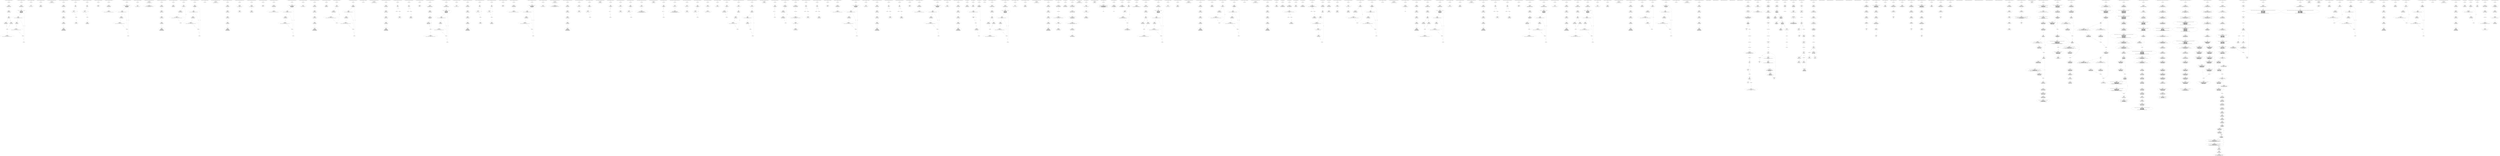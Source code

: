 digraph "" {
	node [label="\N"];
	0	[contract_name=WALLET,
		function_fullname="Put(uint256)",
		label="Node Type: ENTRY_POINT
",
		node_expression=None,
		node_irs=None,
		node_type=ENTRY_POINT,
		source_file="0xcead721ef5b11f1a7b530171aab69b16c5e66b6e.sol"];
	1	[contract_name=WALLET,
		function_fullname="Put(uint256)",
		label="Node Type: NEW VARIABLE

EXPRESSION:
acc = Acc[msg.sender]

IRs:
REF_0(WALLET.Holder) -> Acc[msg.sender]
acc(WALLET.Holder) := REF_\
0(WALLET.Holder)",
		node_expression="acc = Acc[msg.sender]",
		node_irs="REF_0(WALLET.Holder) -> Acc[msg.sender]
acc(WALLET.Holder) := REF_0(WALLET.Holder)",
		node_type="NEW VARIABLE",
		source_file="0xcead721ef5b11f1a7b530171aab69b16c5e66b6e.sol"];
	0 -> 1	[key=0,
		edge_type=next,
		label=Next];
	2	[contract_name=WALLET,
		function_fullname="Put(uint256)",
		label="Node Type: EXPRESSION

EXPRESSION:
acc.balance += msg.value

IRs:
REF_1(uint256) -> acc.balance
REF_1(-> acc) = REF_1 + msg.value",
		node_expression="acc.balance += msg.value",
		node_irs="REF_1(uint256) -> acc.balance
REF_1(-> acc) = REF_1 + msg.value",
		node_type=EXPRESSION,
		source_file="0xcead721ef5b11f1a7b530171aab69b16c5e66b6e.sol"];
	1 -> 2	[key=0,
		edge_type=next,
		label=Next];
	4	[contract_name=WALLET,
		function_fullname="Put(uint256)",
		label="Node Type: IF

EXPRESSION:
_unlockTime > now

IRs:
TMP_1(bool) = _unlockTime > now
CONDITION TMP_1",
		node_expression="_unlockTime > now",
		node_irs="TMP_1(bool) = _unlockTime > now
CONDITION TMP_1",
		node_type=IF,
		source_file="0xcead721ef5b11f1a7b530171aab69b16c5e66b6e.sol"];
	2 -> 4	[key=0,
		edge_type=next,
		label=Next];
	3	[contract_name=WALLET,
		function_fullname="Put(uint256)",
		label="Node Type: EXPRESSION

EXPRESSION:
LogFile.AddMessage(msg.sender,msg.value,Put)

IRs:
HIGH_LEVEL_CALL, dest:LogFile(Log), function:\
AddMessage, arguments:['msg.sender', 'msg.value', 'Put']  ",
		node_expression="LogFile.AddMessage(msg.sender,msg.value,Put)",
		node_irs="HIGH_LEVEL_CALL, dest:LogFile(Log), function:AddMessage, arguments:['msg.sender', 'msg.value', 'Put']  ",
		node_type=EXPRESSION,
		source_file="0xcead721ef5b11f1a7b530171aab69b16c5e66b6e.sol"];
	5	[contract_name=WALLET,
		function_fullname="Put(uint256)",
		label="Node Type: EXPRESSION

EXPRESSION:
acc.unlockTime = _unlockTime

IRs:
REF_3(uint256) -> acc.unlockTime
REF_3 (->acc) := _unlockTime(\
uint256)",
		node_expression="acc.unlockTime = _unlockTime",
		node_irs="REF_3(uint256) -> acc.unlockTime
REF_3 (->acc) := _unlockTime(uint256)",
		node_type=EXPRESSION,
		source_file="0xcead721ef5b11f1a7b530171aab69b16c5e66b6e.sol"];
	4 -> 5	[key=0,
		edge_type=if_true,
		label=True];
	6	[contract_name=WALLET,
		function_fullname="Put(uint256)",
		label="Node Type: EXPRESSION

EXPRESSION:
acc.unlockTime = now

IRs:
REF_4(uint256) -> acc.unlockTime
REF_4 (->acc) := now(uint256)",
		node_expression="acc.unlockTime = now",
		node_irs="REF_4(uint256) -> acc.unlockTime
REF_4 (->acc) := now(uint256)",
		node_type=EXPRESSION,
		source_file="0xcead721ef5b11f1a7b530171aab69b16c5e66b6e.sol"];
	4 -> 6	[key=0,
		edge_type=if_false,
		label=False];
	7	[contract_name=WALLET,
		function_fullname="Put(uint256)",
		label="Node Type: END_IF
",
		node_expression=None,
		node_irs=None,
		node_type=END_IF,
		source_file="0xcead721ef5b11f1a7b530171aab69b16c5e66b6e.sol"];
	5 -> 7	[key=0,
		edge_type=next,
		label=Next];
	6 -> 7	[key=0,
		edge_type=next,
		label=Next];
	7 -> 3	[key=0,
		edge_type=next,
		label=Next];
	8	[contract_name=WALLET,
		function_fullname="Put(uint256)",
		label="0xcead721ef5b11f1a7b530171aab69b16c5e66b6e.sol_WALLET_Put(uint256)",
		node_expression=None,
		node_irs=None,
		node_type=FUNCTION_NAME,
		source_file="0xcead721ef5b11f1a7b530171aab69b16c5e66b6e.sol"];
	8 -> 0	[key=0,
		edge_type=next,
		label=Next];
	9	[contract_name=WALLET,
		function_fullname="Collect(uint256)",
		label="Node Type: ENTRY_POINT
",
		node_expression=None,
		node_irs=None,
		node_type=ENTRY_POINT,
		source_file="0xcead721ef5b11f1a7b530171aab69b16c5e66b6e.sol"];
	10	[contract_name=WALLET,
		function_fullname="Collect(uint256)",
		label="Node Type: NEW VARIABLE

EXPRESSION:
acc = Acc[msg.sender]

IRs:
REF_5(WALLET.Holder) -> Acc[msg.sender]
acc(WALLET.Holder) := REF_\
5(WALLET.Holder)",
		node_expression="acc = Acc[msg.sender]",
		node_irs="REF_5(WALLET.Holder) -> Acc[msg.sender]
acc(WALLET.Holder) := REF_5(WALLET.Holder)",
		node_type="NEW VARIABLE",
		source_file="0xcead721ef5b11f1a7b530171aab69b16c5e66b6e.sol"];
	9 -> 10	[key=0,
		edge_type=next,
		label=Next];
	11	[contract_name=WALLET,
		function_fullname="Collect(uint256)",
		label="Node Type: IF

EXPRESSION:
acc.balance >= MinSum && acc.balance >= _am && now > acc.unlockTime

IRs:
REF_6(uint256) -> acc.balance
\
TMP_2(bool) = REF_6 >= MinSum
REF_7(uint256) -> acc.balance
TMP_3(bool) = REF_7 >= _am
TMP_4(bool) = TMP_2 && TMP_3
REF_8(uint256) \
-> acc.unlockTime
TMP_5(bool) = now > REF_8
TMP_6(bool) = TMP_4 && TMP_5
CONDITION TMP_6",
		node_expression="acc.balance >= MinSum && acc.balance >= _am && now > acc.unlockTime",
		node_irs="REF_6(uint256) -> acc.balance
TMP_2(bool) = REF_6 >= MinSum
REF_7(uint256) -> acc.balance
TMP_3(bool) = REF_7 >= _am
TMP_4(bool) = \
TMP_2 && TMP_3
REF_8(uint256) -> acc.unlockTime
TMP_5(bool) = now > REF_8
TMP_6(bool) = TMP_4 && TMP_5
CONDITION TMP_6",
		node_type=IF,
		source_file="0xcead721ef5b11f1a7b530171aab69b16c5e66b6e.sol"];
	10 -> 11	[key=0,
		edge_type=next,
		label=Next];
	12	[contract_name=WALLET,
		function_fullname="Collect(uint256)",
		label="Node Type: IF

EXPRESSION:
msg.sender.call.value(_am)()

IRs:
TMP_8(bool) = LOW_LEVEL_CALL, dest:msg.sender, function:call, arguments:[] \
value:_am 
CONDITION TMP_8",
		node_expression="msg.sender.call.value(_am)()",
		node_irs="TMP_8(bool) = LOW_LEVEL_CALL, dest:msg.sender, function:call, arguments:[] value:_am 
CONDITION TMP_8",
		node_type=IF,
		source_file="0xcead721ef5b11f1a7b530171aab69b16c5e66b6e.sol"];
	11 -> 12	[key=0,
		edge_type=if_true,
		label=True];
	16	[contract_name=WALLET,
		function_fullname="Collect(uint256)",
		label="Node Type: END_IF
",
		node_expression=None,
		node_irs=None,
		node_type=END_IF,
		source_file="0xcead721ef5b11f1a7b530171aab69b16c5e66b6e.sol"];
	11 -> 16	[key=0,
		edge_type=if_false,
		label=False];
	13	[contract_name=WALLET,
		function_fullname="Collect(uint256)",
		label="Node Type: EXPRESSION

EXPRESSION:
acc.balance -= _am

IRs:
REF_11(uint256) -> acc.balance
REF_11(-> acc) = REF_11 - _am",
		node_expression="acc.balance -= _am",
		node_irs="REF_11(uint256) -> acc.balance
REF_11(-> acc) = REF_11 - _am",
		node_type=EXPRESSION,
		source_file="0xcead721ef5b11f1a7b530171aab69b16c5e66b6e.sol"];
	12 -> 13	[key=0,
		edge_type=if_true,
		label=True];
	15	[contract_name=WALLET,
		function_fullname="Collect(uint256)",
		label="Node Type: END_IF
",
		node_expression=None,
		node_irs=None,
		node_type=END_IF,
		source_file="0xcead721ef5b11f1a7b530171aab69b16c5e66b6e.sol"];
	12 -> 15	[key=0,
		edge_type=if_false,
		label=False];
	14	[contract_name=WALLET,
		function_fullname="Collect(uint256)",
		label="Node Type: EXPRESSION

EXPRESSION:
LogFile.AddMessage(msg.sender,_am,Collect)

IRs:
HIGH_LEVEL_CALL, dest:LogFile(Log), function:\
AddMessage, arguments:['msg.sender', '_am', 'Collect']  ",
		node_expression="LogFile.AddMessage(msg.sender,_am,Collect)",
		node_irs="HIGH_LEVEL_CALL, dest:LogFile(Log), function:AddMessage, arguments:['msg.sender', '_am', 'Collect']  ",
		node_type=EXPRESSION,
		source_file="0xcead721ef5b11f1a7b530171aab69b16c5e66b6e.sol"];
	13 -> 14	[key=0,
		edge_type=next,
		label=Next];
	14 -> 15	[key=0,
		edge_type=next,
		label=Next];
	15 -> 16	[key=0,
		edge_type=next,
		label=Next];
	17	[contract_name=WALLET,
		function_fullname="Collect(uint256)",
		label="0xcead721ef5b11f1a7b530171aab69b16c5e66b6e.sol_WALLET_Collect(uint256)",
		node_expression=None,
		node_irs=None,
		node_type=FUNCTION_NAME,
		source_file="0xcead721ef5b11f1a7b530171aab69b16c5e66b6e.sol"];
	17 -> 9	[key=0,
		edge_type=next,
		label=Next];
	18	[contract_name=WALLET,
		function_fullname="fallback()",
		label="Node Type: ENTRY_POINT
",
		node_expression=None,
		node_irs=None,
		node_type=ENTRY_POINT,
		source_file="0xcead721ef5b11f1a7b530171aab69b16c5e66b6e.sol"];
	19	[contract_name=WALLET,
		function_fullname="fallback()",
		label="Node Type: EXPRESSION

EXPRESSION:
Put(0)

IRs:
INTERNAL_CALL, WALLET.Put(uint256)(0)",
		node_expression="Put(0)",
		node_irs="INTERNAL_CALL, WALLET.Put(uint256)(0)",
		node_type=EXPRESSION,
		source_file="0xcead721ef5b11f1a7b530171aab69b16c5e66b6e.sol"];
	18 -> 19	[key=0,
		edge_type=next,
		label=Next];
	20	[contract_name=WALLET,
		function_fullname="fallback()",
		label="0xcead721ef5b11f1a7b530171aab69b16c5e66b6e.sol_WALLET_fallback()",
		node_expression=None,
		node_irs=None,
		node_type=FUNCTION_NAME,
		source_file="0xcead721ef5b11f1a7b530171aab69b16c5e66b6e.sol"];
	20 -> 18	[key=0,
		edge_type=next,
		label=Next];
	21	[contract_name=WALLET,
		function_fullname="WALLET(address)",
		label="Node Type: ENTRY_POINT
",
		node_expression=None,
		node_irs=None,
		node_type=ENTRY_POINT,
		source_file="0xcead721ef5b11f1a7b530171aab69b16c5e66b6e.sol"];
	22	[contract_name=WALLET,
		function_fullname="WALLET(address)",
		label="Node Type: EXPRESSION

EXPRESSION:
LogFile = Log(log)

IRs:
TMP_11 = CONVERT log to Log
LogFile(Log) := TMP_11(Log)",
		node_expression="LogFile = Log(log)",
		node_irs="TMP_11 = CONVERT log to Log
LogFile(Log) := TMP_11(Log)",
		node_type=EXPRESSION,
		source_file="0xcead721ef5b11f1a7b530171aab69b16c5e66b6e.sol"];
	21 -> 22	[key=0,
		edge_type=next,
		label=Next];
	23	[contract_name=WALLET,
		function_fullname="WALLET(address)",
		label="0xcead721ef5b11f1a7b530171aab69b16c5e66b6e.sol_WALLET_WALLET(address)",
		node_expression=None,
		node_irs=None,
		node_type=FUNCTION_NAME,
		source_file="0xcead721ef5b11f1a7b530171aab69b16c5e66b6e.sol"];
	23 -> 21	[key=0,
		edge_type=next,
		label=Next];
	24	[contract_name=WALLET,
		function_fullname="slitherConstructorVariables()",
		label="Node Type: OTHER_ENTRYPOINT

EXPRESSION:
MinSum = 1000000000000000000

IRs:
MinSum(uint256) := 1000000000000000000(uint256)",
		node_expression="MinSum = 1000000000000000000",
		node_irs="MinSum(uint256) := 1000000000000000000(uint256)",
		node_type=OTHER_ENTRYPOINT,
		source_file="0xcead721ef5b11f1a7b530171aab69b16c5e66b6e.sol"];
	25	[contract_name=WALLET,
		function_fullname="slitherConstructorVariables()",
		label="0xcead721ef5b11f1a7b530171aab69b16c5e66b6e.sol_WALLET_slitherConstructorVariables()",
		node_expression=None,
		node_irs=None,
		node_type=FUNCTION_NAME,
		source_file="0xcead721ef5b11f1a7b530171aab69b16c5e66b6e.sol"];
	25 -> 24	[key=0,
		edge_type=next,
		label=Next];
	26	[contract_name=Log,
		function_fullname="AddMessage(address,uint256,string)",
		label="Node Type: ENTRY_POINT
",
		node_expression=None,
		node_irs=None,
		node_type=ENTRY_POINT,
		source_file="0xcead721ef5b11f1a7b530171aab69b16c5e66b6e.sol"];
	27	[contract_name=Log,
		function_fullname="AddMessage(address,uint256,string)",
		label="Node Type: EXPRESSION

EXPRESSION:
LastMsg.Sender = _adr

IRs:
REF_13(address) -> LastMsg.Sender
REF_13 (->LastMsg) := _adr(address)",
		node_expression="LastMsg.Sender = _adr",
		node_irs="REF_13(address) -> LastMsg.Sender
REF_13 (->LastMsg) := _adr(address)",
		node_type=EXPRESSION,
		source_file="0xcead721ef5b11f1a7b530171aab69b16c5e66b6e.sol"];
	26 -> 27	[key=0,
		edge_type=next,
		label=Next];
	28	[contract_name=Log,
		function_fullname="AddMessage(address,uint256,string)",
		label="Node Type: EXPRESSION

EXPRESSION:
LastMsg.Time = now

IRs:
REF_14(uint256) -> LastMsg.Time
REF_14 (->LastMsg) := now(uint256)",
		node_expression="LastMsg.Time = now",
		node_irs="REF_14(uint256) -> LastMsg.Time
REF_14 (->LastMsg) := now(uint256)",
		node_type=EXPRESSION,
		source_file="0xcead721ef5b11f1a7b530171aab69b16c5e66b6e.sol"];
	27 -> 28	[key=0,
		edge_type=next,
		label=Next];
	29	[contract_name=Log,
		function_fullname="AddMessage(address,uint256,string)",
		label="Node Type: EXPRESSION

EXPRESSION:
LastMsg.Val = _val

IRs:
REF_15(uint256) -> LastMsg.Val
REF_15 (->LastMsg) := _val(uint256)",
		node_expression="LastMsg.Val = _val",
		node_irs="REF_15(uint256) -> LastMsg.Val
REF_15 (->LastMsg) := _val(uint256)",
		node_type=EXPRESSION,
		source_file="0xcead721ef5b11f1a7b530171aab69b16c5e66b6e.sol"];
	28 -> 29	[key=0,
		edge_type=next,
		label=Next];
	30	[contract_name=Log,
		function_fullname="AddMessage(address,uint256,string)",
		label="Node Type: EXPRESSION

EXPRESSION:
LastMsg.Data = _data

IRs:
REF_16(string) -> LastMsg.Data
REF_16 (->LastMsg) := _data(string)",
		node_expression="LastMsg.Data = _data",
		node_irs="REF_16(string) -> LastMsg.Data
REF_16 (->LastMsg) := _data(string)",
		node_type=EXPRESSION,
		source_file="0xcead721ef5b11f1a7b530171aab69b16c5e66b6e.sol"];
	29 -> 30	[key=0,
		edge_type=next,
		label=Next];
	31	[contract_name=Log,
		function_fullname="AddMessage(address,uint256,string)",
		label="Node Type: EXPRESSION

EXPRESSION:
History.push(LastMsg)

IRs:
REF_18 -> LENGTH History
TMP_13(uint256) := REF_18(uint256)
TMP_14(\
uint256) = TMP_13 + 1
REF_18 (->History) := TMP_14(uint256)
REF_19(Log.Message) -> History[TMP_13]
REF_19 (->History) := LastMsg(\
Log.Message)",
		node_expression="History.push(LastMsg)",
		node_irs="REF_18 -> LENGTH History
TMP_13(uint256) := REF_18(uint256)
TMP_14(uint256) = TMP_13 + 1
REF_18 (->History) := TMP_14(uint256)
REF_\
19(Log.Message) -> History[TMP_13]
REF_19 (->History) := LastMsg(Log.Message)",
		node_type=EXPRESSION,
		source_file="0xcead721ef5b11f1a7b530171aab69b16c5e66b6e.sol"];
	30 -> 31	[key=0,
		edge_type=next,
		label=Next];
	32	[contract_name=Log,
		function_fullname="AddMessage(address,uint256,string)",
		label="0xcead721ef5b11f1a7b530171aab69b16c5e66b6e.sol_Log_AddMessage(address,uint256,string)",
		node_expression=None,
		node_irs=None,
		node_type=FUNCTION_NAME,
		source_file="0xcead721ef5b11f1a7b530171aab69b16c5e66b6e.sol"];
	32 -> 26	[key=0,
		edge_type=next,
		label=Next];
	33	[contract_name=PERSONAL_BANK,
		function_fullname="SetMinSum(uint256)",
		label="Node Type: ENTRY_POINT
",
		node_expression=None,
		node_irs=None,
		node_type=ENTRY_POINT,
		source_file="0x01f8c4e3fa3edeb29e514cba738d87ce8c091d3f.sol"];
	34	[contract_name=PERSONAL_BANK,
		function_fullname="SetMinSum(uint256)",
		label="Node Type: IF

EXPRESSION:
intitalized

IRs:
CONDITION intitalized",
		node_expression=intitalized,
		node_irs="CONDITION intitalized",
		node_type=IF,
		source_file="0x01f8c4e3fa3edeb29e514cba738d87ce8c091d3f.sol"];
	33 -> 34	[key=0,
		edge_type=next,
		label=Next];
	35	[contract_name=PERSONAL_BANK,
		function_fullname="SetMinSum(uint256)",
		label="Node Type: EXPRESSION

EXPRESSION:
revert()()

IRs:
TMP_0(None) = SOLIDITY_CALL revert()()",
		node_expression="revert()()",
		node_irs="TMP_0(None) = SOLIDITY_CALL revert()()",
		node_type=EXPRESSION,
		source_file="0x01f8c4e3fa3edeb29e514cba738d87ce8c091d3f.sol"];
	34 -> 35	[key=0,
		edge_type=if_true,
		label=True];
	36	[contract_name=PERSONAL_BANK,
		function_fullname="SetMinSum(uint256)",
		label="Node Type: END_IF
",
		node_expression=None,
		node_irs=None,
		node_type=END_IF,
		source_file="0x01f8c4e3fa3edeb29e514cba738d87ce8c091d3f.sol"];
	34 -> 36	[key=0,
		edge_type=if_false,
		label=False];
	35 -> 36	[key=0,
		edge_type=next,
		label=Next];
	37	[contract_name=PERSONAL_BANK,
		function_fullname="SetMinSum(uint256)",
		label="Node Type: EXPRESSION

EXPRESSION:
MinSum = _val

IRs:
MinSum(uint256) := _val(uint256)",
		node_expression="MinSum = _val",
		node_irs="MinSum(uint256) := _val(uint256)",
		node_type=EXPRESSION,
		source_file="0x01f8c4e3fa3edeb29e514cba738d87ce8c091d3f.sol"];
	36 -> 37	[key=0,
		edge_type=next,
		label=Next];
	38	[contract_name=PERSONAL_BANK,
		function_fullname="SetMinSum(uint256)",
		label="0x01f8c4e3fa3edeb29e514cba738d87ce8c091d3f.sol_PERSONAL_BANK_SetMinSum(uint256)",
		node_expression=None,
		node_irs=None,
		node_type=FUNCTION_NAME,
		source_file="0x01f8c4e3fa3edeb29e514cba738d87ce8c091d3f.sol"];
	38 -> 33	[key=0,
		edge_type=next,
		label=Next];
	39	[contract_name=PERSONAL_BANK,
		function_fullname="SetLogFile(address)",
		label="Node Type: ENTRY_POINT
",
		node_expression=None,
		node_irs=None,
		node_type=ENTRY_POINT,
		source_file="0x01f8c4e3fa3edeb29e514cba738d87ce8c091d3f.sol"];
	40	[contract_name=PERSONAL_BANK,
		function_fullname="SetLogFile(address)",
		label="Node Type: IF

EXPRESSION:
intitalized

IRs:
CONDITION intitalized",
		node_expression=intitalized,
		node_irs="CONDITION intitalized",
		node_type=IF,
		source_file="0x01f8c4e3fa3edeb29e514cba738d87ce8c091d3f.sol"];
	39 -> 40	[key=0,
		edge_type=next,
		label=Next];
	41	[contract_name=PERSONAL_BANK,
		function_fullname="SetLogFile(address)",
		label="Node Type: EXPRESSION

EXPRESSION:
revert()()

IRs:
TMP_1(None) = SOLIDITY_CALL revert()()",
		node_expression="revert()()",
		node_irs="TMP_1(None) = SOLIDITY_CALL revert()()",
		node_type=EXPRESSION,
		source_file="0x01f8c4e3fa3edeb29e514cba738d87ce8c091d3f.sol"];
	40 -> 41	[key=0,
		edge_type=if_true,
		label=True];
	42	[contract_name=PERSONAL_BANK,
		function_fullname="SetLogFile(address)",
		label="Node Type: END_IF
",
		node_expression=None,
		node_irs=None,
		node_type=END_IF,
		source_file="0x01f8c4e3fa3edeb29e514cba738d87ce8c091d3f.sol"];
	40 -> 42	[key=0,
		edge_type=if_false,
		label=False];
	41 -> 42	[key=0,
		edge_type=next,
		label=Next];
	43	[contract_name=PERSONAL_BANK,
		function_fullname="SetLogFile(address)",
		label="Node Type: EXPRESSION

EXPRESSION:
Log = LogFile(_log)

IRs:
TMP_2 = CONVERT _log to LogFile
Log(LogFile) := TMP_2(LogFile)",
		node_expression="Log = LogFile(_log)",
		node_irs="TMP_2 = CONVERT _log to LogFile
Log(LogFile) := TMP_2(LogFile)",
		node_type=EXPRESSION,
		source_file="0x01f8c4e3fa3edeb29e514cba738d87ce8c091d3f.sol"];
	42 -> 43	[key=0,
		edge_type=next,
		label=Next];
	44	[contract_name=PERSONAL_BANK,
		function_fullname="SetLogFile(address)",
		label="0x01f8c4e3fa3edeb29e514cba738d87ce8c091d3f.sol_PERSONAL_BANK_SetLogFile(address)",
		node_expression=None,
		node_irs=None,
		node_type=FUNCTION_NAME,
		source_file="0x01f8c4e3fa3edeb29e514cba738d87ce8c091d3f.sol"];
	44 -> 39	[key=0,
		edge_type=next,
		label=Next];
	45	[contract_name=PERSONAL_BANK,
		function_fullname="Initialized()",
		label="Node Type: ENTRY_POINT
",
		node_expression=None,
		node_irs=None,
		node_type=ENTRY_POINT,
		source_file="0x01f8c4e3fa3edeb29e514cba738d87ce8c091d3f.sol"];
	46	[contract_name=PERSONAL_BANK,
		function_fullname="Initialized()",
		label="Node Type: EXPRESSION

EXPRESSION:
intitalized = true

IRs:
intitalized(bool) := True(bool)",
		node_expression="intitalized = true",
		node_irs="intitalized(bool) := True(bool)",
		node_type=EXPRESSION,
		source_file="0x01f8c4e3fa3edeb29e514cba738d87ce8c091d3f.sol"];
	45 -> 46	[key=0,
		edge_type=next,
		label=Next];
	47	[contract_name=PERSONAL_BANK,
		function_fullname="Initialized()",
		label="0x01f8c4e3fa3edeb29e514cba738d87ce8c091d3f.sol_PERSONAL_BANK_Initialized()",
		node_expression=None,
		node_irs=None,
		node_type=FUNCTION_NAME,
		source_file="0x01f8c4e3fa3edeb29e514cba738d87ce8c091d3f.sol"];
	47 -> 45	[key=0,
		edge_type=next,
		label=Next];
	48	[contract_name=PERSONAL_BANK,
		function_fullname="Deposit()",
		label="Node Type: ENTRY_POINT
",
		node_expression=None,
		node_irs=None,
		node_type=ENTRY_POINT,
		source_file="0x01f8c4e3fa3edeb29e514cba738d87ce8c091d3f.sol"];
	49	[contract_name=PERSONAL_BANK,
		function_fullname="Deposit()",
		label="Node Type: EXPRESSION

EXPRESSION:
balances[msg.sender] += msg.value

IRs:
REF_0(uint256) -> balances[msg.sender]
REF_0(-> balances) = \
REF_0 + msg.value",
		node_expression="balances[msg.sender] += msg.value",
		node_irs="REF_0(uint256) -> balances[msg.sender]
REF_0(-> balances) = REF_0 + msg.value",
		node_type=EXPRESSION,
		source_file="0x01f8c4e3fa3edeb29e514cba738d87ce8c091d3f.sol"];
	48 -> 49	[key=0,
		edge_type=next,
		label=Next];
	50	[contract_name=PERSONAL_BANK,
		function_fullname="Deposit()",
		label="Node Type: EXPRESSION

EXPRESSION:
Log.AddMessage(msg.sender,msg.value,Put)

IRs:
HIGH_LEVEL_CALL, dest:Log(LogFile), function:AddMessage, \
arguments:['msg.sender', 'msg.value', 'Put']  ",
		node_expression="Log.AddMessage(msg.sender,msg.value,Put)",
		node_irs="HIGH_LEVEL_CALL, dest:Log(LogFile), function:AddMessage, arguments:['msg.sender', 'msg.value', 'Put']  ",
		node_type=EXPRESSION,
		source_file="0x01f8c4e3fa3edeb29e514cba738d87ce8c091d3f.sol"];
	49 -> 50	[key=0,
		edge_type=next,
		label=Next];
	51	[contract_name=PERSONAL_BANK,
		function_fullname="Deposit()",
		label="0x01f8c4e3fa3edeb29e514cba738d87ce8c091d3f.sol_PERSONAL_BANK_Deposit()",
		node_expression=None,
		node_irs=None,
		node_type=FUNCTION_NAME,
		source_file="0x01f8c4e3fa3edeb29e514cba738d87ce8c091d3f.sol"];
	51 -> 48	[key=0,
		edge_type=next,
		label=Next];
	52	[contract_name=PERSONAL_BANK,
		function_fullname="Collect(uint256)",
		label="Node Type: ENTRY_POINT
",
		node_expression=None,
		node_irs=None,
		node_type=ENTRY_POINT,
		source_file="0x01f8c4e3fa3edeb29e514cba738d87ce8c091d3f.sol"];
	53	[contract_name=PERSONAL_BANK,
		function_fullname="Collect(uint256)",
		label="Node Type: IF

EXPRESSION:
balances[msg.sender] >= MinSum && balances[msg.sender] >= _am

IRs:
REF_2(uint256) -> balances[msg.sender]
\
TMP_4(bool) = REF_2 >= MinSum
REF_3(uint256) -> balances[msg.sender]
TMP_5(bool) = REF_3 >= _am
TMP_6(bool) = TMP_4 && TMP_5
CONDITION \
TMP_6",
		node_expression="balances[msg.sender] >= MinSum && balances[msg.sender] >= _am",
		node_irs="REF_2(uint256) -> balances[msg.sender]
TMP_4(bool) = REF_2 >= MinSum
REF_3(uint256) -> balances[msg.sender]
TMP_5(bool) = REF_3 >= _\
am
TMP_6(bool) = TMP_4 && TMP_5
CONDITION TMP_6",
		node_type=IF,
		source_file="0x01f8c4e3fa3edeb29e514cba738d87ce8c091d3f.sol"];
	52 -> 53	[key=0,
		edge_type=next,
		label=Next];
	54	[contract_name=PERSONAL_BANK,
		function_fullname="Collect(uint256)",
		label="Node Type: IF

EXPRESSION:
msg.sender.call.value(_am)()

IRs:
TMP_8(bool) = LOW_LEVEL_CALL, dest:msg.sender, function:call, arguments:[] \
value:_am 
CONDITION TMP_8",
		node_expression="msg.sender.call.value(_am)()",
		node_irs="TMP_8(bool) = LOW_LEVEL_CALL, dest:msg.sender, function:call, arguments:[] value:_am 
CONDITION TMP_8",
		node_type=IF,
		source_file="0x01f8c4e3fa3edeb29e514cba738d87ce8c091d3f.sol"];
	53 -> 54	[key=0,
		edge_type=if_true,
		label=True];
	58	[contract_name=PERSONAL_BANK,
		function_fullname="Collect(uint256)",
		label="Node Type: END_IF
",
		node_expression=None,
		node_irs=None,
		node_type=END_IF,
		source_file="0x01f8c4e3fa3edeb29e514cba738d87ce8c091d3f.sol"];
	53 -> 58	[key=0,
		edge_type=if_false,
		label=False];
	55	[contract_name=PERSONAL_BANK,
		function_fullname="Collect(uint256)",
		label="Node Type: EXPRESSION

EXPRESSION:
balances[msg.sender] -= _am

IRs:
REF_6(uint256) -> balances[msg.sender]
REF_6(-> balances) = \
REF_6 - _am",
		node_expression="balances[msg.sender] -= _am",
		node_irs="REF_6(uint256) -> balances[msg.sender]
REF_6(-> balances) = REF_6 - _am",
		node_type=EXPRESSION,
		source_file="0x01f8c4e3fa3edeb29e514cba738d87ce8c091d3f.sol"];
	54 -> 55	[key=0,
		edge_type=if_true,
		label=True];
	57	[contract_name=PERSONAL_BANK,
		function_fullname="Collect(uint256)",
		label="Node Type: END_IF
",
		node_expression=None,
		node_irs=None,
		node_type=END_IF,
		source_file="0x01f8c4e3fa3edeb29e514cba738d87ce8c091d3f.sol"];
	54 -> 57	[key=0,
		edge_type=if_false,
		label=False];
	56	[contract_name=PERSONAL_BANK,
		function_fullname="Collect(uint256)",
		label="Node Type: EXPRESSION

EXPRESSION:
Log.AddMessage(msg.sender,_am,Collect)

IRs:
HIGH_LEVEL_CALL, dest:Log(LogFile), function:AddMessage, \
arguments:['msg.sender', '_am', 'Collect']  ",
		node_expression="Log.AddMessage(msg.sender,_am,Collect)",
		node_irs="HIGH_LEVEL_CALL, dest:Log(LogFile), function:AddMessage, arguments:['msg.sender', '_am', 'Collect']  ",
		node_type=EXPRESSION,
		source_file="0x01f8c4e3fa3edeb29e514cba738d87ce8c091d3f.sol"];
	55 -> 56	[key=0,
		edge_type=next,
		label=Next];
	56 -> 57	[key=0,
		edge_type=next,
		label=Next];
	57 -> 58	[key=0,
		edge_type=next,
		label=Next];
	59	[contract_name=PERSONAL_BANK,
		function_fullname="Collect(uint256)",
		label="0x01f8c4e3fa3edeb29e514cba738d87ce8c091d3f.sol_PERSONAL_BANK_Collect(uint256)",
		node_expression=None,
		node_irs=None,
		node_type=FUNCTION_NAME,
		source_file="0x01f8c4e3fa3edeb29e514cba738d87ce8c091d3f.sol"];
	59 -> 52	[key=0,
		edge_type=next,
		label=Next];
	60	[contract_name=PERSONAL_BANK,
		function_fullname="fallback()",
		label="Node Type: ENTRY_POINT
",
		node_expression=None,
		node_irs=None,
		node_type=ENTRY_POINT,
		source_file="0x01f8c4e3fa3edeb29e514cba738d87ce8c091d3f.sol"];
	61	[contract_name=PERSONAL_BANK,
		function_fullname="fallback()",
		label="Node Type: EXPRESSION

EXPRESSION:
Deposit()

IRs:
INTERNAL_CALL, PERSONAL_BANK.Deposit()()",
		node_expression="Deposit()",
		node_irs="INTERNAL_CALL, PERSONAL_BANK.Deposit()()",
		node_type=EXPRESSION,
		source_file="0x01f8c4e3fa3edeb29e514cba738d87ce8c091d3f.sol"];
	60 -> 61	[key=0,
		edge_type=next,
		label=Next];
	62	[contract_name=PERSONAL_BANK,
		function_fullname="fallback()",
		label="0x01f8c4e3fa3edeb29e514cba738d87ce8c091d3f.sol_PERSONAL_BANK_fallback()",
		node_expression=None,
		node_irs=None,
		node_type=FUNCTION_NAME,
		source_file="0x01f8c4e3fa3edeb29e514cba738d87ce8c091d3f.sol"];
	62 -> 60	[key=0,
		edge_type=next,
		label=Next];
	63	[contract_name=PERSONAL_BANK,
		function_fullname="slitherConstructorVariables()",
		label="Node Type: OTHER_ENTRYPOINT

EXPRESSION:
MinSum = 1000000000000000000

IRs:
MinSum(uint256) := 1000000000000000000(uint256)",
		node_expression="MinSum = 1000000000000000000",
		node_irs="MinSum(uint256) := 1000000000000000000(uint256)",
		node_type=OTHER_ENTRYPOINT,
		source_file="0x01f8c4e3fa3edeb29e514cba738d87ce8c091d3f.sol"];
	64	[contract_name=PERSONAL_BANK,
		function_fullname="slitherConstructorVariables()",
		label="Node Type: OTHER_ENTRYPOINT

EXPRESSION:
Log = LogFile(0x0486cF65A2F2F3A392CBEa398AFB7F5f0B72FF46)

IRs:
TMP_11 = CONVERT 25842329768201807725816329055814639997676617542 \
to LogFile
Log(LogFile) := TMP_11(LogFile)",
		node_expression="Log = LogFile(0x0486cF65A2F2F3A392CBEa398AFB7F5f0B72FF46)",
		node_irs="TMP_11 = CONVERT 25842329768201807725816329055814639997676617542 to LogFile
Log(LogFile) := TMP_11(LogFile)",
		node_type=OTHER_ENTRYPOINT,
		source_file="0x01f8c4e3fa3edeb29e514cba738d87ce8c091d3f.sol"];
	63 -> 64	[key=0,
		edge_type=next,
		label=Next];
	65	[contract_name=PERSONAL_BANK,
		function_fullname="slitherConstructorVariables()",
		label="0x01f8c4e3fa3edeb29e514cba738d87ce8c091d3f.sol_PERSONAL_BANK_slitherConstructorVariables()",
		node_expression=None,
		node_irs=None,
		node_type=FUNCTION_NAME,
		source_file="0x01f8c4e3fa3edeb29e514cba738d87ce8c091d3f.sol"];
	65 -> 63	[key=0,
		edge_type=next,
		label=Next];
	66	[contract_name=LogFile,
		function_fullname="AddMessage(address,uint256,string)",
		label="Node Type: ENTRY_POINT
",
		node_expression=None,
		node_irs=None,
		node_type=ENTRY_POINT,
		source_file="0x01f8c4e3fa3edeb29e514cba738d87ce8c091d3f.sol"];
	67	[contract_name=LogFile,
		function_fullname="AddMessage(address,uint256,string)",
		label="Node Type: EXPRESSION

EXPRESSION:
LastMsg.Sender = _adr

IRs:
REF_8(address) -> LastMsg.Sender
REF_8 (->LastMsg) := _adr(address)",
		node_expression="LastMsg.Sender = _adr",
		node_irs="REF_8(address) -> LastMsg.Sender
REF_8 (->LastMsg) := _adr(address)",
		node_type=EXPRESSION,
		source_file="0x01f8c4e3fa3edeb29e514cba738d87ce8c091d3f.sol"];
	66 -> 67	[key=0,
		edge_type=next,
		label=Next];
	68	[contract_name=LogFile,
		function_fullname="AddMessage(address,uint256,string)",
		label="Node Type: EXPRESSION

EXPRESSION:
LastMsg.Time = now

IRs:
REF_9(uint256) -> LastMsg.Time
REF_9 (->LastMsg) := now(uint256)",
		node_expression="LastMsg.Time = now",
		node_irs="REF_9(uint256) -> LastMsg.Time
REF_9 (->LastMsg) := now(uint256)",
		node_type=EXPRESSION,
		source_file="0x01f8c4e3fa3edeb29e514cba738d87ce8c091d3f.sol"];
	67 -> 68	[key=0,
		edge_type=next,
		label=Next];
	69	[contract_name=LogFile,
		function_fullname="AddMessage(address,uint256,string)",
		label="Node Type: EXPRESSION

EXPRESSION:
LastMsg.Val = _val

IRs:
REF_10(uint256) -> LastMsg.Val
REF_10 (->LastMsg) := _val(uint256)",
		node_expression="LastMsg.Val = _val",
		node_irs="REF_10(uint256) -> LastMsg.Val
REF_10 (->LastMsg) := _val(uint256)",
		node_type=EXPRESSION,
		source_file="0x01f8c4e3fa3edeb29e514cba738d87ce8c091d3f.sol"];
	68 -> 69	[key=0,
		edge_type=next,
		label=Next];
	70	[contract_name=LogFile,
		function_fullname="AddMessage(address,uint256,string)",
		label="Node Type: EXPRESSION

EXPRESSION:
LastMsg.Data = _data

IRs:
REF_11(string) -> LastMsg.Data
REF_11 (->LastMsg) := _data(string)",
		node_expression="LastMsg.Data = _data",
		node_irs="REF_11(string) -> LastMsg.Data
REF_11 (->LastMsg) := _data(string)",
		node_type=EXPRESSION,
		source_file="0x01f8c4e3fa3edeb29e514cba738d87ce8c091d3f.sol"];
	69 -> 70	[key=0,
		edge_type=next,
		label=Next];
	71	[contract_name=LogFile,
		function_fullname="AddMessage(address,uint256,string)",
		label="Node Type: EXPRESSION

EXPRESSION:
History.push(LastMsg)

IRs:
REF_13 -> LENGTH History
TMP_13(uint256) := REF_13(uint256)
TMP_14(\
uint256) = TMP_13 + 1
REF_13 (->History) := TMP_14(uint256)
REF_14(LogFile.Message) -> History[TMP_13]
REF_14 (->History) := LastMsg(\
LogFile.Message)",
		node_expression="History.push(LastMsg)",
		node_irs="REF_13 -> LENGTH History
TMP_13(uint256) := REF_13(uint256)
TMP_14(uint256) = TMP_13 + 1
REF_13 (->History) := TMP_14(uint256)
REF_\
14(LogFile.Message) -> History[TMP_13]
REF_14 (->History) := LastMsg(LogFile.Message)",
		node_type=EXPRESSION,
		source_file="0x01f8c4e3fa3edeb29e514cba738d87ce8c091d3f.sol"];
	70 -> 71	[key=0,
		edge_type=next,
		label=Next];
	72	[contract_name=LogFile,
		function_fullname="AddMessage(address,uint256,string)",
		label="0x01f8c4e3fa3edeb29e514cba738d87ce8c091d3f.sol_LogFile_AddMessage(address,uint256,string)",
		node_expression=None,
		node_irs=None,
		node_type=FUNCTION_NAME,
		source_file="0x01f8c4e3fa3edeb29e514cba738d87ce8c091d3f.sol"];
	72 -> 66	[key=0,
		edge_type=next,
		label=Next];
	73	[contract_name=ETH_VAULT,
		function_fullname="ETH_VAULT(address)",
		label="Node Type: ENTRY_POINT
",
		node_expression=None,
		node_irs=None,
		node_type=ENTRY_POINT,
		source_file="0xbaf51e761510c1a11bf48dd87c0307ac8a8c8a4f.sol"];
	74	[contract_name=ETH_VAULT,
		function_fullname="ETH_VAULT(address)",
		label="Node Type: EXPRESSION

EXPRESSION:
TransferLog = Log(_log)

IRs:
TMP_0 = CONVERT _log to Log
TransferLog(Log) := TMP_0(Log)",
		node_expression="TransferLog = Log(_log)",
		node_irs="TMP_0 = CONVERT _log to Log
TransferLog(Log) := TMP_0(Log)",
		node_type=EXPRESSION,
		source_file="0xbaf51e761510c1a11bf48dd87c0307ac8a8c8a4f.sol"];
	73 -> 74	[key=0,
		edge_type=next,
		label=Next];
	75	[contract_name=ETH_VAULT,
		function_fullname="ETH_VAULT(address)",
		label="0xbaf51e761510c1a11bf48dd87c0307ac8a8c8a4f.sol_ETH_VAULT_ETH_VAULT(address)",
		node_expression=None,
		node_irs=None,
		node_type=FUNCTION_NAME,
		source_file="0xbaf51e761510c1a11bf48dd87c0307ac8a8c8a4f.sol"];
	75 -> 73	[key=0,
		edge_type=next,
		label=Next];
	76	[contract_name=ETH_VAULT,
		function_fullname="Deposit()",
		label="Node Type: ENTRY_POINT
",
		node_expression=None,
		node_irs=None,
		node_type=ENTRY_POINT,
		source_file="0xbaf51e761510c1a11bf48dd87c0307ac8a8c8a4f.sol"];
	77	[contract_name=ETH_VAULT,
		function_fullname="Deposit()",
		label="Node Type: IF

EXPRESSION:
msg.value > MinDeposit

IRs:
TMP_1(bool) = msg.value > MinDeposit
CONDITION TMP_1",
		node_expression="msg.value > MinDeposit",
		node_irs="TMP_1(bool) = msg.value > MinDeposit
CONDITION TMP_1",
		node_type=IF,
		source_file="0xbaf51e761510c1a11bf48dd87c0307ac8a8c8a4f.sol"];
	76 -> 77	[key=0,
		edge_type=next,
		label=Next];
	78	[contract_name=ETH_VAULT,
		function_fullname="Deposit()",
		label="Node Type: EXPRESSION

EXPRESSION:
balances[msg.sender] += msg.value

IRs:
REF_0(uint256) -> balances[msg.sender]
REF_0(-> balances) = \
REF_0 + msg.value",
		node_expression="balances[msg.sender] += msg.value",
		node_irs="REF_0(uint256) -> balances[msg.sender]
REF_0(-> balances) = REF_0 + msg.value",
		node_type=EXPRESSION,
		source_file="0xbaf51e761510c1a11bf48dd87c0307ac8a8c8a4f.sol"];
	77 -> 78	[key=0,
		edge_type=if_true,
		label=True];
	80	[contract_name=ETH_VAULT,
		function_fullname="Deposit()",
		label="Node Type: END_IF
",
		node_expression=None,
		node_irs=None,
		node_type=END_IF,
		source_file="0xbaf51e761510c1a11bf48dd87c0307ac8a8c8a4f.sol"];
	77 -> 80	[key=0,
		edge_type=if_false,
		label=False];
	79	[contract_name=ETH_VAULT,
		function_fullname="Deposit()",
		label="Node Type: EXPRESSION

EXPRESSION:
TransferLog.AddMessage(msg.sender,msg.value,Deposit)

IRs:
HIGH_LEVEL_CALL, dest:TransferLog(\
Log), function:AddMessage, arguments:['msg.sender', 'msg.value', 'Deposit']  ",
		node_expression="TransferLog.AddMessage(msg.sender,msg.value,Deposit)",
		node_irs="HIGH_LEVEL_CALL, dest:TransferLog(Log), function:AddMessage, arguments:['msg.sender', 'msg.value', 'Deposit']  ",
		node_type=EXPRESSION,
		source_file="0xbaf51e761510c1a11bf48dd87c0307ac8a8c8a4f.sol"];
	78 -> 79	[key=0,
		edge_type=next,
		label=Next];
	79 -> 80	[key=0,
		edge_type=next,
		label=Next];
	81	[contract_name=ETH_VAULT,
		function_fullname="Deposit()",
		label="0xbaf51e761510c1a11bf48dd87c0307ac8a8c8a4f.sol_ETH_VAULT_Deposit()",
		node_expression=None,
		node_irs=None,
		node_type=FUNCTION_NAME,
		source_file="0xbaf51e761510c1a11bf48dd87c0307ac8a8c8a4f.sol"];
	81 -> 76	[key=0,
		edge_type=next,
		label=Next];
	82	[contract_name=ETH_VAULT,
		function_fullname="CashOut(uint256)",
		label="Node Type: ENTRY_POINT
",
		node_expression=None,
		node_irs=None,
		node_type=ENTRY_POINT,
		source_file="0xbaf51e761510c1a11bf48dd87c0307ac8a8c8a4f.sol"];
	83	[contract_name=ETH_VAULT,
		function_fullname="CashOut(uint256)",
		label="Node Type: IF

EXPRESSION:
_am <= balances[msg.sender]

IRs:
REF_2(uint256) -> balances[msg.sender]
TMP_3(bool) = _am <= REF_2
CONDITION \
TMP_3",
		node_expression="_am <= balances[msg.sender]",
		node_irs="REF_2(uint256) -> balances[msg.sender]
TMP_3(bool) = _am <= REF_2
CONDITION TMP_3",
		node_type=IF,
		source_file="0xbaf51e761510c1a11bf48dd87c0307ac8a8c8a4f.sol"];
	82 -> 83	[key=0,
		edge_type=next,
		label=Next];
	84	[contract_name=ETH_VAULT,
		function_fullname="CashOut(uint256)",
		label="Node Type: IF

EXPRESSION:
msg.sender.call.value(_am)()

IRs:
TMP_5(bool) = LOW_LEVEL_CALL, dest:msg.sender, function:call, arguments:[] \
value:_am 
CONDITION TMP_5",
		node_expression="msg.sender.call.value(_am)()",
		node_irs="TMP_5(bool) = LOW_LEVEL_CALL, dest:msg.sender, function:call, arguments:[] value:_am 
CONDITION TMP_5",
		node_type=IF,
		source_file="0xbaf51e761510c1a11bf48dd87c0307ac8a8c8a4f.sol"];
	83 -> 84	[key=0,
		edge_type=if_true,
		label=True];
	88	[contract_name=ETH_VAULT,
		function_fullname="CashOut(uint256)",
		label="Node Type: END_IF
",
		node_expression=None,
		node_irs=None,
		node_type=END_IF,
		source_file="0xbaf51e761510c1a11bf48dd87c0307ac8a8c8a4f.sol"];
	83 -> 88	[key=0,
		edge_type=if_false,
		label=False];
	85	[contract_name=ETH_VAULT,
		function_fullname="CashOut(uint256)",
		label="Node Type: EXPRESSION

EXPRESSION:
balances[msg.sender] -= _am

IRs:
REF_5(uint256) -> balances[msg.sender]
REF_5(-> balances) = \
REF_5 - _am",
		node_expression="balances[msg.sender] -= _am",
		node_irs="REF_5(uint256) -> balances[msg.sender]
REF_5(-> balances) = REF_5 - _am",
		node_type=EXPRESSION,
		source_file="0xbaf51e761510c1a11bf48dd87c0307ac8a8c8a4f.sol"];
	84 -> 85	[key=0,
		edge_type=if_true,
		label=True];
	87	[contract_name=ETH_VAULT,
		function_fullname="CashOut(uint256)",
		label="Node Type: END_IF
",
		node_expression=None,
		node_irs=None,
		node_type=END_IF,
		source_file="0xbaf51e761510c1a11bf48dd87c0307ac8a8c8a4f.sol"];
	84 -> 87	[key=0,
		edge_type=if_false,
		label=False];
	86	[contract_name=ETH_VAULT,
		function_fullname="CashOut(uint256)",
		label="Node Type: EXPRESSION

EXPRESSION:
TransferLog.AddMessage(msg.sender,_am,CashOut)

IRs:
HIGH_LEVEL_CALL, dest:TransferLog(Log), \
function:AddMessage, arguments:['msg.sender', '_am', 'CashOut']  ",
		node_expression="TransferLog.AddMessage(msg.sender,_am,CashOut)",
		node_irs="HIGH_LEVEL_CALL, dest:TransferLog(Log), function:AddMessage, arguments:['msg.sender', '_am', 'CashOut']  ",
		node_type=EXPRESSION,
		source_file="0xbaf51e761510c1a11bf48dd87c0307ac8a8c8a4f.sol"];
	85 -> 86	[key=0,
		edge_type=next,
		label=Next];
	86 -> 87	[key=0,
		edge_type=next,
		label=Next];
	87 -> 88	[key=0,
		edge_type=next,
		label=Next];
	89	[contract_name=ETH_VAULT,
		function_fullname="CashOut(uint256)",
		label="0xbaf51e761510c1a11bf48dd87c0307ac8a8c8a4f.sol_ETH_VAULT_CashOut(uint256)",
		node_expression=None,
		node_irs=None,
		node_type=FUNCTION_NAME,
		source_file="0xbaf51e761510c1a11bf48dd87c0307ac8a8c8a4f.sol"];
	89 -> 82	[key=0,
		edge_type=next,
		label=Next];
	90	[contract_name=ETH_VAULT,
		function_fullname="fallback()",
		label="Node Type: ENTRY_POINT
",
		node_expression=None,
		node_irs=None,
		node_type=ENTRY_POINT,
		source_file="0xbaf51e761510c1a11bf48dd87c0307ac8a8c8a4f.sol"];
	91	[contract_name=ETH_VAULT,
		function_fullname="fallback()",
		label="0xbaf51e761510c1a11bf48dd87c0307ac8a8c8a4f.sol_ETH_VAULT_fallback()",
		node_expression=None,
		node_irs=None,
		node_type=FUNCTION_NAME,
		source_file="0xbaf51e761510c1a11bf48dd87c0307ac8a8c8a4f.sol"];
	91 -> 90	[key=0,
		edge_type=next,
		label=Next];
	92	[contract_name=ETH_VAULT,
		function_fullname="slitherConstructorVariables()",
		label="Node Type: OTHER_ENTRYPOINT

EXPRESSION:
MinDeposit = 1000000000000000000

IRs:
MinDeposit(uint256) := 1000000000000000000(uint256)",
		node_expression="MinDeposit = 1000000000000000000",
		node_irs="MinDeposit(uint256) := 1000000000000000000(uint256)",
		node_type=OTHER_ENTRYPOINT,
		source_file="0xbaf51e761510c1a11bf48dd87c0307ac8a8c8a4f.sol"];
	93	[contract_name=ETH_VAULT,
		function_fullname="slitherConstructorVariables()",
		label="0xbaf51e761510c1a11bf48dd87c0307ac8a8c8a4f.sol_ETH_VAULT_slitherConstructorVariables()",
		node_expression=None,
		node_irs=None,
		node_type=FUNCTION_NAME,
		source_file="0xbaf51e761510c1a11bf48dd87c0307ac8a8c8a4f.sol"];
	93 -> 92	[key=0,
		edge_type=next,
		label=Next];
	94	[contract_name=Log,
		function_fullname="AddMessage(address,uint256,string)",
		label="Node Type: ENTRY_POINT
",
		node_expression=None,
		node_irs=None,
		node_type=ENTRY_POINT,
		source_file="0xbaf51e761510c1a11bf48dd87c0307ac8a8c8a4f.sol"];
	95	[contract_name=Log,
		function_fullname="AddMessage(address,uint256,string)",
		label="Node Type: EXPRESSION

EXPRESSION:
LastMsg.Sender = _adr

IRs:
REF_7(address) -> LastMsg.Sender
REF_7 (->LastMsg) := _adr(address)",
		node_expression="LastMsg.Sender = _adr",
		node_irs="REF_7(address) -> LastMsg.Sender
REF_7 (->LastMsg) := _adr(address)",
		node_type=EXPRESSION,
		source_file="0xbaf51e761510c1a11bf48dd87c0307ac8a8c8a4f.sol"];
	94 -> 95	[key=0,
		edge_type=next,
		label=Next];
	96	[contract_name=Log,
		function_fullname="AddMessage(address,uint256,string)",
		label="Node Type: EXPRESSION

EXPRESSION:
LastMsg.Time = now

IRs:
REF_8(uint256) -> LastMsg.Time
REF_8 (->LastMsg) := now(uint256)",
		node_expression="LastMsg.Time = now",
		node_irs="REF_8(uint256) -> LastMsg.Time
REF_8 (->LastMsg) := now(uint256)",
		node_type=EXPRESSION,
		source_file="0xbaf51e761510c1a11bf48dd87c0307ac8a8c8a4f.sol"];
	95 -> 96	[key=0,
		edge_type=next,
		label=Next];
	97	[contract_name=Log,
		function_fullname="AddMessage(address,uint256,string)",
		label="Node Type: EXPRESSION

EXPRESSION:
LastMsg.Val = _val

IRs:
REF_9(uint256) -> LastMsg.Val
REF_9 (->LastMsg) := _val(uint256)",
		node_expression="LastMsg.Val = _val",
		node_irs="REF_9(uint256) -> LastMsg.Val
REF_9 (->LastMsg) := _val(uint256)",
		node_type=EXPRESSION,
		source_file="0xbaf51e761510c1a11bf48dd87c0307ac8a8c8a4f.sol"];
	96 -> 97	[key=0,
		edge_type=next,
		label=Next];
	98	[contract_name=Log,
		function_fullname="AddMessage(address,uint256,string)",
		label="Node Type: EXPRESSION

EXPRESSION:
LastMsg.Data = _data

IRs:
REF_10(string) -> LastMsg.Data
REF_10 (->LastMsg) := _data(string)",
		node_expression="LastMsg.Data = _data",
		node_irs="REF_10(string) -> LastMsg.Data
REF_10 (->LastMsg) := _data(string)",
		node_type=EXPRESSION,
		source_file="0xbaf51e761510c1a11bf48dd87c0307ac8a8c8a4f.sol"];
	97 -> 98	[key=0,
		edge_type=next,
		label=Next];
	99	[contract_name=Log,
		function_fullname="AddMessage(address,uint256,string)",
		label="Node Type: EXPRESSION

EXPRESSION:
History.push(LastMsg)

IRs:
REF_12 -> LENGTH History
TMP_8(uint256) := REF_12(uint256)
TMP_9(\
uint256) = TMP_8 + 1
REF_12 (->History) := TMP_9(uint256)
REF_13(Log.Message) -> History[TMP_8]
REF_13 (->History) := LastMsg(Log.Message)",
		node_expression="History.push(LastMsg)",
		node_irs="REF_12 -> LENGTH History
TMP_8(uint256) := REF_12(uint256)
TMP_9(uint256) = TMP_8 + 1
REF_12 (->History) := TMP_9(uint256)
REF_13(\
Log.Message) -> History[TMP_8]
REF_13 (->History) := LastMsg(Log.Message)",
		node_type=EXPRESSION,
		source_file="0xbaf51e761510c1a11bf48dd87c0307ac8a8c8a4f.sol"];
	98 -> 99	[key=0,
		edge_type=next,
		label=Next];
	100	[contract_name=Log,
		function_fullname="AddMessage(address,uint256,string)",
		label="0xbaf51e761510c1a11bf48dd87c0307ac8a8c8a4f.sol_Log_AddMessage(address,uint256,string)",
		node_expression=None,
		node_irs=None,
		node_type=FUNCTION_NAME,
		source_file="0xbaf51e761510c1a11bf48dd87c0307ac8a8c8a4f.sol"];
	100 -> 94	[key=0,
		edge_type=next,
		label=Next];
	101	[contract_name=PRIVATE_ETH_CELL,
		function_fullname="SetMinSum(uint256)",
		label="Node Type: ENTRY_POINT
",
		node_expression=None,
		node_irs=None,
		node_type=ENTRY_POINT,
		source_file="0x4e73b32ed6c35f570686b89848e5f39f20ecc106.sol"];
	102	[contract_name=PRIVATE_ETH_CELL,
		function_fullname="SetMinSum(uint256)",
		label="Node Type: EXPRESSION

EXPRESSION:
require(bool)(! intitalized)

IRs:
TMP_0 = ! intitalized 
TMP_1(None) = SOLIDITY_CALL require(\
bool)(TMP_0)",
		node_expression="require(bool)(! intitalized)",
		node_irs="TMP_0 = ! intitalized 
TMP_1(None) = SOLIDITY_CALL require(bool)(TMP_0)",
		node_type=EXPRESSION,
		source_file="0x4e73b32ed6c35f570686b89848e5f39f20ecc106.sol"];
	101 -> 102	[key=0,
		edge_type=next,
		label=Next];
	103	[contract_name=PRIVATE_ETH_CELL,
		function_fullname="SetMinSum(uint256)",
		label="Node Type: EXPRESSION

EXPRESSION:
MinSum = _val

IRs:
MinSum(uint256) := _val(uint256)",
		node_expression="MinSum = _val",
		node_irs="MinSum(uint256) := _val(uint256)",
		node_type=EXPRESSION,
		source_file="0x4e73b32ed6c35f570686b89848e5f39f20ecc106.sol"];
	102 -> 103	[key=0,
		edge_type=next,
		label=Next];
	104	[contract_name=PRIVATE_ETH_CELL,
		function_fullname="SetMinSum(uint256)",
		label="0x4e73b32ed6c35f570686b89848e5f39f20ecc106.sol_PRIVATE_ETH_CELL_SetMinSum(uint256)",
		node_expression=None,
		node_irs=None,
		node_type=FUNCTION_NAME,
		source_file="0x4e73b32ed6c35f570686b89848e5f39f20ecc106.sol"];
	104 -> 101	[key=0,
		edge_type=next,
		label=Next];
	105	[contract_name=PRIVATE_ETH_CELL,
		function_fullname="SetLogFile(address)",
		label="Node Type: ENTRY_POINT
",
		node_expression=None,
		node_irs=None,
		node_type=ENTRY_POINT,
		source_file="0x4e73b32ed6c35f570686b89848e5f39f20ecc106.sol"];
	106	[contract_name=PRIVATE_ETH_CELL,
		function_fullname="SetLogFile(address)",
		label="Node Type: EXPRESSION

EXPRESSION:
require(bool)(! intitalized)

IRs:
TMP_2 = ! intitalized 
TMP_3(None) = SOLIDITY_CALL require(\
bool)(TMP_2)",
		node_expression="require(bool)(! intitalized)",
		node_irs="TMP_2 = ! intitalized 
TMP_3(None) = SOLIDITY_CALL require(bool)(TMP_2)",
		node_type=EXPRESSION,
		source_file="0x4e73b32ed6c35f570686b89848e5f39f20ecc106.sol"];
	105 -> 106	[key=0,
		edge_type=next,
		label=Next];
	107	[contract_name=PRIVATE_ETH_CELL,
		function_fullname="SetLogFile(address)",
		label="Node Type: EXPRESSION

EXPRESSION:
Log = LogFile(_log)

IRs:
TMP_4 = CONVERT _log to LogFile
Log(LogFile) := TMP_4(LogFile)",
		node_expression="Log = LogFile(_log)",
		node_irs="TMP_4 = CONVERT _log to LogFile
Log(LogFile) := TMP_4(LogFile)",
		node_type=EXPRESSION,
		source_file="0x4e73b32ed6c35f570686b89848e5f39f20ecc106.sol"];
	106 -> 107	[key=0,
		edge_type=next,
		label=Next];
	108	[contract_name=PRIVATE_ETH_CELL,
		function_fullname="SetLogFile(address)",
		label="0x4e73b32ed6c35f570686b89848e5f39f20ecc106.sol_PRIVATE_ETH_CELL_SetLogFile(address)",
		node_expression=None,
		node_irs=None,
		node_type=FUNCTION_NAME,
		source_file="0x4e73b32ed6c35f570686b89848e5f39f20ecc106.sol"];
	108 -> 105	[key=0,
		edge_type=next,
		label=Next];
	109	[contract_name=PRIVATE_ETH_CELL,
		function_fullname="Initialized()",
		label="Node Type: ENTRY_POINT
",
		node_expression=None,
		node_irs=None,
		node_type=ENTRY_POINT,
		source_file="0x4e73b32ed6c35f570686b89848e5f39f20ecc106.sol"];
	110	[contract_name=PRIVATE_ETH_CELL,
		function_fullname="Initialized()",
		label="Node Type: EXPRESSION

EXPRESSION:
intitalized = true

IRs:
intitalized(bool) := True(bool)",
		node_expression="intitalized = true",
		node_irs="intitalized(bool) := True(bool)",
		node_type=EXPRESSION,
		source_file="0x4e73b32ed6c35f570686b89848e5f39f20ecc106.sol"];
	109 -> 110	[key=0,
		edge_type=next,
		label=Next];
	111	[contract_name=PRIVATE_ETH_CELL,
		function_fullname="Initialized()",
		label="0x4e73b32ed6c35f570686b89848e5f39f20ecc106.sol_PRIVATE_ETH_CELL_Initialized()",
		node_expression=None,
		node_irs=None,
		node_type=FUNCTION_NAME,
		source_file="0x4e73b32ed6c35f570686b89848e5f39f20ecc106.sol"];
	111 -> 109	[key=0,
		edge_type=next,
		label=Next];
	112	[contract_name=PRIVATE_ETH_CELL,
		function_fullname="Deposit()",
		label="Node Type: ENTRY_POINT
",
		node_expression=None,
		node_irs=None,
		node_type=ENTRY_POINT,
		source_file="0x4e73b32ed6c35f570686b89848e5f39f20ecc106.sol"];
	113	[contract_name=PRIVATE_ETH_CELL,
		function_fullname="Deposit()",
		label="Node Type: EXPRESSION

EXPRESSION:
balances[msg.sender] += msg.value

IRs:
REF_0(uint256) -> balances[msg.sender]
REF_0(-> balances) = \
REF_0 + msg.value",
		node_expression="balances[msg.sender] += msg.value",
		node_irs="REF_0(uint256) -> balances[msg.sender]
REF_0(-> balances) = REF_0 + msg.value",
		node_type=EXPRESSION,
		source_file="0x4e73b32ed6c35f570686b89848e5f39f20ecc106.sol"];
	112 -> 113	[key=0,
		edge_type=next,
		label=Next];
	114	[contract_name=PRIVATE_ETH_CELL,
		function_fullname="Deposit()",
		label="Node Type: EXPRESSION

EXPRESSION:
Log.AddMessage(msg.sender,msg.value,Put)

IRs:
HIGH_LEVEL_CALL, dest:Log(LogFile), function:AddMessage, \
arguments:['msg.sender', 'msg.value', 'Put']  ",
		node_expression="Log.AddMessage(msg.sender,msg.value,Put)",
		node_irs="HIGH_LEVEL_CALL, dest:Log(LogFile), function:AddMessage, arguments:['msg.sender', 'msg.value', 'Put']  ",
		node_type=EXPRESSION,
		source_file="0x4e73b32ed6c35f570686b89848e5f39f20ecc106.sol"];
	113 -> 114	[key=0,
		edge_type=next,
		label=Next];
	115	[contract_name=PRIVATE_ETH_CELL,
		function_fullname="Deposit()",
		label="0x4e73b32ed6c35f570686b89848e5f39f20ecc106.sol_PRIVATE_ETH_CELL_Deposit()",
		node_expression=None,
		node_irs=None,
		node_type=FUNCTION_NAME,
		source_file="0x4e73b32ed6c35f570686b89848e5f39f20ecc106.sol"];
	115 -> 112	[key=0,
		edge_type=next,
		label=Next];
	116	[contract_name=PRIVATE_ETH_CELL,
		function_fullname="Collect(uint256)",
		label="Node Type: ENTRY_POINT
",
		node_expression=None,
		node_irs=None,
		node_type=ENTRY_POINT,
		source_file="0x4e73b32ed6c35f570686b89848e5f39f20ecc106.sol"];
	117	[contract_name=PRIVATE_ETH_CELL,
		function_fullname="Collect(uint256)",
		label="Node Type: IF

EXPRESSION:
balances[msg.sender] >= MinSum && balances[msg.sender] >= _am

IRs:
REF_2(uint256) -> balances[msg.sender]
\
TMP_6(bool) = REF_2 >= MinSum
REF_3(uint256) -> balances[msg.sender]
TMP_7(bool) = REF_3 >= _am
TMP_8(bool) = TMP_6 && TMP_7
CONDITION \
TMP_8",
		node_expression="balances[msg.sender] >= MinSum && balances[msg.sender] >= _am",
		node_irs="REF_2(uint256) -> balances[msg.sender]
TMP_6(bool) = REF_2 >= MinSum
REF_3(uint256) -> balances[msg.sender]
TMP_7(bool) = REF_3 >= _\
am
TMP_8(bool) = TMP_6 && TMP_7
CONDITION TMP_8",
		node_type=IF,
		source_file="0x4e73b32ed6c35f570686b89848e5f39f20ecc106.sol"];
	116 -> 117	[key=0,
		edge_type=next,
		label=Next];
	118	[contract_name=PRIVATE_ETH_CELL,
		function_fullname="Collect(uint256)",
		label="Node Type: IF

EXPRESSION:
msg.sender.call.value(_am)()

IRs:
TMP_10(bool) = LOW_LEVEL_CALL, dest:msg.sender, function:call, arguments:[] \
value:_am 
CONDITION TMP_10",
		node_expression="msg.sender.call.value(_am)()",
		node_irs="TMP_10(bool) = LOW_LEVEL_CALL, dest:msg.sender, function:call, arguments:[] value:_am 
CONDITION TMP_10",
		node_type=IF,
		source_file="0x4e73b32ed6c35f570686b89848e5f39f20ecc106.sol"];
	117 -> 118	[key=0,
		edge_type=if_true,
		label=True];
	122	[contract_name=PRIVATE_ETH_CELL,
		function_fullname="Collect(uint256)",
		label="Node Type: END_IF
",
		node_expression=None,
		node_irs=None,
		node_type=END_IF,
		source_file="0x4e73b32ed6c35f570686b89848e5f39f20ecc106.sol"];
	117 -> 122	[key=0,
		edge_type=if_false,
		label=False];
	119	[contract_name=PRIVATE_ETH_CELL,
		function_fullname="Collect(uint256)",
		label="Node Type: EXPRESSION

EXPRESSION:
balances[msg.sender] -= _am

IRs:
REF_6(uint256) -> balances[msg.sender]
REF_6(-> balances) = \
REF_6 - _am",
		node_expression="balances[msg.sender] -= _am",
		node_irs="REF_6(uint256) -> balances[msg.sender]
REF_6(-> balances) = REF_6 - _am",
		node_type=EXPRESSION,
		source_file="0x4e73b32ed6c35f570686b89848e5f39f20ecc106.sol"];
	118 -> 119	[key=0,
		edge_type=if_true,
		label=True];
	121	[contract_name=PRIVATE_ETH_CELL,
		function_fullname="Collect(uint256)",
		label="Node Type: END_IF
",
		node_expression=None,
		node_irs=None,
		node_type=END_IF,
		source_file="0x4e73b32ed6c35f570686b89848e5f39f20ecc106.sol"];
	118 -> 121	[key=0,
		edge_type=if_false,
		label=False];
	120	[contract_name=PRIVATE_ETH_CELL,
		function_fullname="Collect(uint256)",
		label="Node Type: EXPRESSION

EXPRESSION:
Log.AddMessage(msg.sender,_am,Collect)

IRs:
HIGH_LEVEL_CALL, dest:Log(LogFile), function:AddMessage, \
arguments:['msg.sender', '_am', 'Collect']  ",
		node_expression="Log.AddMessage(msg.sender,_am,Collect)",
		node_irs="HIGH_LEVEL_CALL, dest:Log(LogFile), function:AddMessage, arguments:['msg.sender', '_am', 'Collect']  ",
		node_type=EXPRESSION,
		source_file="0x4e73b32ed6c35f570686b89848e5f39f20ecc106.sol"];
	119 -> 120	[key=0,
		edge_type=next,
		label=Next];
	120 -> 121	[key=0,
		edge_type=next,
		label=Next];
	121 -> 122	[key=0,
		edge_type=next,
		label=Next];
	123	[contract_name=PRIVATE_ETH_CELL,
		function_fullname="Collect(uint256)",
		label="0x4e73b32ed6c35f570686b89848e5f39f20ecc106.sol_PRIVATE_ETH_CELL_Collect(uint256)",
		node_expression=None,
		node_irs=None,
		node_type=FUNCTION_NAME,
		source_file="0x4e73b32ed6c35f570686b89848e5f39f20ecc106.sol"];
	123 -> 116	[key=0,
		edge_type=next,
		label=Next];
	124	[contract_name=PRIVATE_ETH_CELL,
		function_fullname="fallback()",
		label="Node Type: ENTRY_POINT
",
		node_expression=None,
		node_irs=None,
		node_type=ENTRY_POINT,
		source_file="0x4e73b32ed6c35f570686b89848e5f39f20ecc106.sol"];
	125	[contract_name=PRIVATE_ETH_CELL,
		function_fullname="fallback()",
		label="Node Type: EXPRESSION

EXPRESSION:
Deposit()

IRs:
INTERNAL_CALL, PRIVATE_ETH_CELL.Deposit()()",
		node_expression="Deposit()",
		node_irs="INTERNAL_CALL, PRIVATE_ETH_CELL.Deposit()()",
		node_type=EXPRESSION,
		source_file="0x4e73b32ed6c35f570686b89848e5f39f20ecc106.sol"];
	124 -> 125	[key=0,
		edge_type=next,
		label=Next];
	126	[contract_name=PRIVATE_ETH_CELL,
		function_fullname="fallback()",
		label="0x4e73b32ed6c35f570686b89848e5f39f20ecc106.sol_PRIVATE_ETH_CELL_fallback()",
		node_expression=None,
		node_irs=None,
		node_type=FUNCTION_NAME,
		source_file="0x4e73b32ed6c35f570686b89848e5f39f20ecc106.sol"];
	126 -> 124	[key=0,
		edge_type=next,
		label=Next];
	127	[contract_name=LogFile,
		function_fullname="AddMessage(address,uint256,string)",
		label="Node Type: ENTRY_POINT
",
		node_expression=None,
		node_irs=None,
		node_type=ENTRY_POINT,
		source_file="0x4e73b32ed6c35f570686b89848e5f39f20ecc106.sol"];
	128	[contract_name=LogFile,
		function_fullname="AddMessage(address,uint256,string)",
		label="Node Type: EXPRESSION

EXPRESSION:
LastMsg.Sender = _adr

IRs:
REF_8(address) -> LastMsg.Sender
REF_8 (->LastMsg) := _adr(address)",
		node_expression="LastMsg.Sender = _adr",
		node_irs="REF_8(address) -> LastMsg.Sender
REF_8 (->LastMsg) := _adr(address)",
		node_type=EXPRESSION,
		source_file="0x4e73b32ed6c35f570686b89848e5f39f20ecc106.sol"];
	127 -> 128	[key=0,
		edge_type=next,
		label=Next];
	129	[contract_name=LogFile,
		function_fullname="AddMessage(address,uint256,string)",
		label="Node Type: EXPRESSION

EXPRESSION:
LastMsg.Time = now

IRs:
REF_9(uint256) -> LastMsg.Time
REF_9 (->LastMsg) := now(uint256)",
		node_expression="LastMsg.Time = now",
		node_irs="REF_9(uint256) -> LastMsg.Time
REF_9 (->LastMsg) := now(uint256)",
		node_type=EXPRESSION,
		source_file="0x4e73b32ed6c35f570686b89848e5f39f20ecc106.sol"];
	128 -> 129	[key=0,
		edge_type=next,
		label=Next];
	130	[contract_name=LogFile,
		function_fullname="AddMessage(address,uint256,string)",
		label="Node Type: EXPRESSION

EXPRESSION:
LastMsg.Val = _val

IRs:
REF_10(uint256) -> LastMsg.Val
REF_10 (->LastMsg) := _val(uint256)",
		node_expression="LastMsg.Val = _val",
		node_irs="REF_10(uint256) -> LastMsg.Val
REF_10 (->LastMsg) := _val(uint256)",
		node_type=EXPRESSION,
		source_file="0x4e73b32ed6c35f570686b89848e5f39f20ecc106.sol"];
	129 -> 130	[key=0,
		edge_type=next,
		label=Next];
	131	[contract_name=LogFile,
		function_fullname="AddMessage(address,uint256,string)",
		label="Node Type: EXPRESSION

EXPRESSION:
LastMsg.Data = _data

IRs:
REF_11(string) -> LastMsg.Data
REF_11 (->LastMsg) := _data(string)",
		node_expression="LastMsg.Data = _data",
		node_irs="REF_11(string) -> LastMsg.Data
REF_11 (->LastMsg) := _data(string)",
		node_type=EXPRESSION,
		source_file="0x4e73b32ed6c35f570686b89848e5f39f20ecc106.sol"];
	130 -> 131	[key=0,
		edge_type=next,
		label=Next];
	132	[contract_name=LogFile,
		function_fullname="AddMessage(address,uint256,string)",
		label="Node Type: EXPRESSION

EXPRESSION:
History.push(LastMsg)

IRs:
REF_13 -> LENGTH History
TMP_14(uint256) := REF_13(uint256)
TMP_15(\
uint256) = TMP_14 + 1
REF_13 (->History) := TMP_15(uint256)
REF_14(LogFile.Message) -> History[TMP_14]
REF_14 (->History) := LastMsg(\
LogFile.Message)",
		node_expression="History.push(LastMsg)",
		node_irs="REF_13 -> LENGTH History
TMP_14(uint256) := REF_13(uint256)
TMP_15(uint256) = TMP_14 + 1
REF_13 (->History) := TMP_15(uint256)
REF_\
14(LogFile.Message) -> History[TMP_14]
REF_14 (->History) := LastMsg(LogFile.Message)",
		node_type=EXPRESSION,
		source_file="0x4e73b32ed6c35f570686b89848e5f39f20ecc106.sol"];
	131 -> 132	[key=0,
		edge_type=next,
		label=Next];
	133	[contract_name=LogFile,
		function_fullname="AddMessage(address,uint256,string)",
		label="0x4e73b32ed6c35f570686b89848e5f39f20ecc106.sol_LogFile_AddMessage(address,uint256,string)",
		node_expression=None,
		node_irs=None,
		node_type=FUNCTION_NAME,
		source_file="0x4e73b32ed6c35f570686b89848e5f39f20ecc106.sol"];
	133 -> 127	[key=0,
		edge_type=next,
		label=Next];
	134	[contract_name=PrivateBank,
		function_fullname="PrivateBank(address)",
		label="Node Type: ENTRY_POINT
",
		node_expression=None,
		node_irs=None,
		node_type=ENTRY_POINT,
		source_file="0x23a91059fdc9579a9fbd0edc5f2ea0bfdb70deb4.sol"];
	135	[contract_name=PrivateBank,
		function_fullname="PrivateBank(address)",
		label="Node Type: EXPRESSION

EXPRESSION:
TransferLog = Log(_log)

IRs:
TMP_0 = CONVERT _log to Log
TransferLog(Log) := TMP_0(Log)",
		node_expression="TransferLog = Log(_log)",
		node_irs="TMP_0 = CONVERT _log to Log
TransferLog(Log) := TMP_0(Log)",
		node_type=EXPRESSION,
		source_file="0x23a91059fdc9579a9fbd0edc5f2ea0bfdb70deb4.sol"];
	134 -> 135	[key=0,
		edge_type=next,
		label=Next];
	136	[contract_name=PrivateBank,
		function_fullname="PrivateBank(address)",
		label="0x23a91059fdc9579a9fbd0edc5f2ea0bfdb70deb4.sol_PrivateBank_PrivateBank(address)",
		node_expression=None,
		node_irs=None,
		node_type=FUNCTION_NAME,
		source_file="0x23a91059fdc9579a9fbd0edc5f2ea0bfdb70deb4.sol"];
	136 -> 134	[key=0,
		edge_type=next,
		label=Next];
	137	[contract_name=PrivateBank,
		function_fullname="Deposit()",
		label="Node Type: ENTRY_POINT
",
		node_expression=None,
		node_irs=None,
		node_type=ENTRY_POINT,
		source_file="0x23a91059fdc9579a9fbd0edc5f2ea0bfdb70deb4.sol"];
	138	[contract_name=PrivateBank,
		function_fullname="Deposit()",
		label="Node Type: IF

EXPRESSION:
msg.value >= MinDeposit

IRs:
TMP_1(bool) = msg.value >= MinDeposit
CONDITION TMP_1",
		node_expression="msg.value >= MinDeposit",
		node_irs="TMP_1(bool) = msg.value >= MinDeposit
CONDITION TMP_1",
		node_type=IF,
		source_file="0x23a91059fdc9579a9fbd0edc5f2ea0bfdb70deb4.sol"];
	137 -> 138	[key=0,
		edge_type=next,
		label=Next];
	139	[contract_name=PrivateBank,
		function_fullname="Deposit()",
		label="Node Type: EXPRESSION

EXPRESSION:
balances[msg.sender] += msg.value

IRs:
REF_0(uint256) -> balances[msg.sender]
REF_0(-> balances) = \
REF_0 + msg.value",
		node_expression="balances[msg.sender] += msg.value",
		node_irs="REF_0(uint256) -> balances[msg.sender]
REF_0(-> balances) = REF_0 + msg.value",
		node_type=EXPRESSION,
		source_file="0x23a91059fdc9579a9fbd0edc5f2ea0bfdb70deb4.sol"];
	138 -> 139	[key=0,
		edge_type=if_true,
		label=True];
	141	[contract_name=PrivateBank,
		function_fullname="Deposit()",
		label="Node Type: END_IF
",
		node_expression=None,
		node_irs=None,
		node_type=END_IF,
		source_file="0x23a91059fdc9579a9fbd0edc5f2ea0bfdb70deb4.sol"];
	138 -> 141	[key=0,
		edge_type=if_false,
		label=False];
	140	[contract_name=PrivateBank,
		function_fullname="Deposit()",
		label="Node Type: EXPRESSION

EXPRESSION:
TransferLog.AddMessage(msg.sender,msg.value,Deposit)

IRs:
HIGH_LEVEL_CALL, dest:TransferLog(\
Log), function:AddMessage, arguments:['msg.sender', 'msg.value', 'Deposit']  ",
		node_expression="TransferLog.AddMessage(msg.sender,msg.value,Deposit)",
		node_irs="HIGH_LEVEL_CALL, dest:TransferLog(Log), function:AddMessage, arguments:['msg.sender', 'msg.value', 'Deposit']  ",
		node_type=EXPRESSION,
		source_file="0x23a91059fdc9579a9fbd0edc5f2ea0bfdb70deb4.sol"];
	139 -> 140	[key=0,
		edge_type=next,
		label=Next];
	140 -> 141	[key=0,
		edge_type=next,
		label=Next];
	142	[contract_name=PrivateBank,
		function_fullname="Deposit()",
		label="0x23a91059fdc9579a9fbd0edc5f2ea0bfdb70deb4.sol_PrivateBank_Deposit()",
		node_expression=None,
		node_irs=None,
		node_type=FUNCTION_NAME,
		source_file="0x23a91059fdc9579a9fbd0edc5f2ea0bfdb70deb4.sol"];
	142 -> 137	[key=0,
		edge_type=next,
		label=Next];
	143	[contract_name=PrivateBank,
		function_fullname="CashOut(uint256)",
		label="Node Type: ENTRY_POINT
",
		node_expression=None,
		node_irs=None,
		node_type=ENTRY_POINT,
		source_file="0x23a91059fdc9579a9fbd0edc5f2ea0bfdb70deb4.sol"];
	144	[contract_name=PrivateBank,
		function_fullname="CashOut(uint256)",
		label="Node Type: IF

EXPRESSION:
_am <= balances[msg.sender]

IRs:
REF_2(uint256) -> balances[msg.sender]
TMP_3(bool) = _am <= REF_2
CONDITION \
TMP_3",
		node_expression="_am <= balances[msg.sender]",
		node_irs="REF_2(uint256) -> balances[msg.sender]
TMP_3(bool) = _am <= REF_2
CONDITION TMP_3",
		node_type=IF,
		source_file="0x23a91059fdc9579a9fbd0edc5f2ea0bfdb70deb4.sol"];
	143 -> 144	[key=0,
		edge_type=next,
		label=Next];
	145	[contract_name=PrivateBank,
		function_fullname="CashOut(uint256)",
		label="Node Type: IF

EXPRESSION:
msg.sender.call.value(_am)()

IRs:
TMP_5(bool) = LOW_LEVEL_CALL, dest:msg.sender, function:call, arguments:[] \
value:_am 
CONDITION TMP_5",
		node_expression="msg.sender.call.value(_am)()",
		node_irs="TMP_5(bool) = LOW_LEVEL_CALL, dest:msg.sender, function:call, arguments:[] value:_am 
CONDITION TMP_5",
		node_type=IF,
		source_file="0x23a91059fdc9579a9fbd0edc5f2ea0bfdb70deb4.sol"];
	144 -> 145	[key=0,
		edge_type=if_true,
		label=True];
	149	[contract_name=PrivateBank,
		function_fullname="CashOut(uint256)",
		label="Node Type: END_IF
",
		node_expression=None,
		node_irs=None,
		node_type=END_IF,
		source_file="0x23a91059fdc9579a9fbd0edc5f2ea0bfdb70deb4.sol"];
	144 -> 149	[key=0,
		edge_type=if_false,
		label=False];
	146	[contract_name=PrivateBank,
		function_fullname="CashOut(uint256)",
		label="Node Type: EXPRESSION

EXPRESSION:
balances[msg.sender] -= _am

IRs:
REF_5(uint256) -> balances[msg.sender]
REF_5(-> balances) = \
REF_5 - _am",
		node_expression="balances[msg.sender] -= _am",
		node_irs="REF_5(uint256) -> balances[msg.sender]
REF_5(-> balances) = REF_5 - _am",
		node_type=EXPRESSION,
		source_file="0x23a91059fdc9579a9fbd0edc5f2ea0bfdb70deb4.sol"];
	145 -> 146	[key=0,
		edge_type=if_true,
		label=True];
	148	[contract_name=PrivateBank,
		function_fullname="CashOut(uint256)",
		label="Node Type: END_IF
",
		node_expression=None,
		node_irs=None,
		node_type=END_IF,
		source_file="0x23a91059fdc9579a9fbd0edc5f2ea0bfdb70deb4.sol"];
	145 -> 148	[key=0,
		edge_type=if_false,
		label=False];
	147	[contract_name=PrivateBank,
		function_fullname="CashOut(uint256)",
		label="Node Type: EXPRESSION

EXPRESSION:
TransferLog.AddMessage(msg.sender,_am,CashOut)

IRs:
HIGH_LEVEL_CALL, dest:TransferLog(Log), \
function:AddMessage, arguments:['msg.sender', '_am', 'CashOut']  ",
		node_expression="TransferLog.AddMessage(msg.sender,_am,CashOut)",
		node_irs="HIGH_LEVEL_CALL, dest:TransferLog(Log), function:AddMessage, arguments:['msg.sender', '_am', 'CashOut']  ",
		node_type=EXPRESSION,
		source_file="0x23a91059fdc9579a9fbd0edc5f2ea0bfdb70deb4.sol"];
	146 -> 147	[key=0,
		edge_type=next,
		label=Next];
	147 -> 148	[key=0,
		edge_type=next,
		label=Next];
	148 -> 149	[key=0,
		edge_type=next,
		label=Next];
	150	[contract_name=PrivateBank,
		function_fullname="CashOut(uint256)",
		label="0x23a91059fdc9579a9fbd0edc5f2ea0bfdb70deb4.sol_PrivateBank_CashOut(uint256)",
		node_expression=None,
		node_irs=None,
		node_type=FUNCTION_NAME,
		source_file="0x23a91059fdc9579a9fbd0edc5f2ea0bfdb70deb4.sol"];
	150 -> 143	[key=0,
		edge_type=next,
		label=Next];
	151	[contract_name=PrivateBank,
		function_fullname="fallback()",
		label="Node Type: ENTRY_POINT
",
		node_expression=None,
		node_irs=None,
		node_type=ENTRY_POINT,
		source_file="0x23a91059fdc9579a9fbd0edc5f2ea0bfdb70deb4.sol"];
	152	[contract_name=PrivateBank,
		function_fullname="fallback()",
		label="0x23a91059fdc9579a9fbd0edc5f2ea0bfdb70deb4.sol_PrivateBank_fallback()",
		node_expression=None,
		node_irs=None,
		node_type=FUNCTION_NAME,
		source_file="0x23a91059fdc9579a9fbd0edc5f2ea0bfdb70deb4.sol"];
	152 -> 151	[key=0,
		edge_type=next,
		label=Next];
	153	[contract_name=PrivateBank,
		function_fullname="slitherConstructorVariables()",
		label="Node Type: OTHER_ENTRYPOINT

EXPRESSION:
MinDeposit = 1000000000000000000

IRs:
MinDeposit(uint256) := 1000000000000000000(uint256)",
		node_expression="MinDeposit = 1000000000000000000",
		node_irs="MinDeposit(uint256) := 1000000000000000000(uint256)",
		node_type=OTHER_ENTRYPOINT,
		source_file="0x23a91059fdc9579a9fbd0edc5f2ea0bfdb70deb4.sol"];
	154	[contract_name=PrivateBank,
		function_fullname="slitherConstructorVariables()",
		label="0x23a91059fdc9579a9fbd0edc5f2ea0bfdb70deb4.sol_PrivateBank_slitherConstructorVariables()",
		node_expression=None,
		node_irs=None,
		node_type=FUNCTION_NAME,
		source_file="0x23a91059fdc9579a9fbd0edc5f2ea0bfdb70deb4.sol"];
	154 -> 153	[key=0,
		edge_type=next,
		label=Next];
	155	[contract_name=Log,
		function_fullname="AddMessage(address,uint256,string)",
		label="Node Type: ENTRY_POINT
",
		node_expression=None,
		node_irs=None,
		node_type=ENTRY_POINT,
		source_file="0x23a91059fdc9579a9fbd0edc5f2ea0bfdb70deb4.sol"];
	156	[contract_name=Log,
		function_fullname="AddMessage(address,uint256,string)",
		label="Node Type: EXPRESSION

EXPRESSION:
LastMsg.Sender = _adr

IRs:
REF_7(address) -> LastMsg.Sender
REF_7 (->LastMsg) := _adr(address)",
		node_expression="LastMsg.Sender = _adr",
		node_irs="REF_7(address) -> LastMsg.Sender
REF_7 (->LastMsg) := _adr(address)",
		node_type=EXPRESSION,
		source_file="0x23a91059fdc9579a9fbd0edc5f2ea0bfdb70deb4.sol"];
	155 -> 156	[key=0,
		edge_type=next,
		label=Next];
	157	[contract_name=Log,
		function_fullname="AddMessage(address,uint256,string)",
		label="Node Type: EXPRESSION

EXPRESSION:
LastMsg.Time = now

IRs:
REF_8(uint256) -> LastMsg.Time
REF_8 (->LastMsg) := now(uint256)",
		node_expression="LastMsg.Time = now",
		node_irs="REF_8(uint256) -> LastMsg.Time
REF_8 (->LastMsg) := now(uint256)",
		node_type=EXPRESSION,
		source_file="0x23a91059fdc9579a9fbd0edc5f2ea0bfdb70deb4.sol"];
	156 -> 157	[key=0,
		edge_type=next,
		label=Next];
	158	[contract_name=Log,
		function_fullname="AddMessage(address,uint256,string)",
		label="Node Type: EXPRESSION

EXPRESSION:
LastMsg.Val = _val

IRs:
REF_9(uint256) -> LastMsg.Val
REF_9 (->LastMsg) := _val(uint256)",
		node_expression="LastMsg.Val = _val",
		node_irs="REF_9(uint256) -> LastMsg.Val
REF_9 (->LastMsg) := _val(uint256)",
		node_type=EXPRESSION,
		source_file="0x23a91059fdc9579a9fbd0edc5f2ea0bfdb70deb4.sol"];
	157 -> 158	[key=0,
		edge_type=next,
		label=Next];
	159	[contract_name=Log,
		function_fullname="AddMessage(address,uint256,string)",
		label="Node Type: EXPRESSION

EXPRESSION:
LastMsg.Data = _data

IRs:
REF_10(string) -> LastMsg.Data
REF_10 (->LastMsg) := _data(string)",
		node_expression="LastMsg.Data = _data",
		node_irs="REF_10(string) -> LastMsg.Data
REF_10 (->LastMsg) := _data(string)",
		node_type=EXPRESSION,
		source_file="0x23a91059fdc9579a9fbd0edc5f2ea0bfdb70deb4.sol"];
	158 -> 159	[key=0,
		edge_type=next,
		label=Next];
	160	[contract_name=Log,
		function_fullname="AddMessage(address,uint256,string)",
		label="Node Type: EXPRESSION

EXPRESSION:
History.push(LastMsg)

IRs:
REF_12 -> LENGTH History
TMP_8(uint256) := REF_12(uint256)
TMP_9(\
uint256) = TMP_8 + 1
REF_12 (->History) := TMP_9(uint256)
REF_13(Log.Message) -> History[TMP_8]
REF_13 (->History) := LastMsg(Log.Message)",
		node_expression="History.push(LastMsg)",
		node_irs="REF_12 -> LENGTH History
TMP_8(uint256) := REF_12(uint256)
TMP_9(uint256) = TMP_8 + 1
REF_12 (->History) := TMP_9(uint256)
REF_13(\
Log.Message) -> History[TMP_8]
REF_13 (->History) := LastMsg(Log.Message)",
		node_type=EXPRESSION,
		source_file="0x23a91059fdc9579a9fbd0edc5f2ea0bfdb70deb4.sol"];
	159 -> 160	[key=0,
		edge_type=next,
		label=Next];
	161	[contract_name=Log,
		function_fullname="AddMessage(address,uint256,string)",
		label="0x23a91059fdc9579a9fbd0edc5f2ea0bfdb70deb4.sol_Log_AddMessage(address,uint256,string)",
		node_expression=None,
		node_irs=None,
		node_type=FUNCTION_NAME,
		source_file="0x23a91059fdc9579a9fbd0edc5f2ea0bfdb70deb4.sol"];
	161 -> 155	[key=0,
		edge_type=next,
		label=Next];
	162	[contract_name=MONEY_BOX,
		function_fullname="SetMinSum(uint256)",
		label="Node Type: ENTRY_POINT
",
		node_expression=None,
		node_irs=None,
		node_type=ENTRY_POINT,
		source_file="0xbe4041d55db380c5ae9d4a9b9703f1ed4e7e3888.sol"];
	163	[contract_name=MONEY_BOX,
		function_fullname="SetMinSum(uint256)",
		label="Node Type: IF

EXPRESSION:
intitalized

IRs:
CONDITION intitalized",
		node_expression=intitalized,
		node_irs="CONDITION intitalized",
		node_type=IF,
		source_file="0xbe4041d55db380c5ae9d4a9b9703f1ed4e7e3888.sol"];
	162 -> 163	[key=0,
		edge_type=next,
		label=Next];
	164	[contract_name=MONEY_BOX,
		function_fullname="SetMinSum(uint256)",
		label="Node Type: THROW
",
		node_expression=None,
		node_irs=None,
		node_type=THROW,
		source_file="0xbe4041d55db380c5ae9d4a9b9703f1ed4e7e3888.sol"];
	163 -> 164	[key=0,
		edge_type=if_true,
		label=True];
	165	[contract_name=MONEY_BOX,
		function_fullname="SetMinSum(uint256)",
		label="Node Type: END_IF
",
		node_expression=None,
		node_irs=None,
		node_type=END_IF,
		source_file="0xbe4041d55db380c5ae9d4a9b9703f1ed4e7e3888.sol"];
	163 -> 165	[key=0,
		edge_type=if_false,
		label=False];
	166	[contract_name=MONEY_BOX,
		function_fullname="SetMinSum(uint256)",
		label="Node Type: EXPRESSION

EXPRESSION:
MinSum = _val

IRs:
MinSum(uint256) := _val(uint256)",
		node_expression="MinSum = _val",
		node_irs="MinSum(uint256) := _val(uint256)",
		node_type=EXPRESSION,
		source_file="0xbe4041d55db380c5ae9d4a9b9703f1ed4e7e3888.sol"];
	165 -> 166	[key=0,
		edge_type=next,
		label=Next];
	167	[contract_name=MONEY_BOX,
		function_fullname="SetMinSum(uint256)",
		label="0xbe4041d55db380c5ae9d4a9b9703f1ed4e7e3888.sol_MONEY_BOX_SetMinSum(uint256)",
		node_expression=None,
		node_irs=None,
		node_type=FUNCTION_NAME,
		source_file="0xbe4041d55db380c5ae9d4a9b9703f1ed4e7e3888.sol"];
	167 -> 162	[key=0,
		edge_type=next,
		label=Next];
	168	[contract_name=MONEY_BOX,
		function_fullname="SetLogFile(address)",
		label="Node Type: ENTRY_POINT
",
		node_expression=None,
		node_irs=None,
		node_type=ENTRY_POINT,
		source_file="0xbe4041d55db380c5ae9d4a9b9703f1ed4e7e3888.sol"];
	169	[contract_name=MONEY_BOX,
		function_fullname="SetLogFile(address)",
		label="Node Type: IF

EXPRESSION:
intitalized

IRs:
CONDITION intitalized",
		node_expression=intitalized,
		node_irs="CONDITION intitalized",
		node_type=IF,
		source_file="0xbe4041d55db380c5ae9d4a9b9703f1ed4e7e3888.sol"];
	168 -> 169	[key=0,
		edge_type=next,
		label=Next];
	170	[contract_name=MONEY_BOX,
		function_fullname="SetLogFile(address)",
		label="Node Type: THROW
",
		node_expression=None,
		node_irs=None,
		node_type=THROW,
		source_file="0xbe4041d55db380c5ae9d4a9b9703f1ed4e7e3888.sol"];
	169 -> 170	[key=0,
		edge_type=if_true,
		label=True];
	171	[contract_name=MONEY_BOX,
		function_fullname="SetLogFile(address)",
		label="Node Type: END_IF
",
		node_expression=None,
		node_irs=None,
		node_type=END_IF,
		source_file="0xbe4041d55db380c5ae9d4a9b9703f1ed4e7e3888.sol"];
	169 -> 171	[key=0,
		edge_type=if_false,
		label=False];
	172	[contract_name=MONEY_BOX,
		function_fullname="SetLogFile(address)",
		label="Node Type: EXPRESSION

EXPRESSION:
LogFile = Log(_log)

IRs:
TMP_0 = CONVERT _log to Log
LogFile(Log) := TMP_0(Log)",
		node_expression="LogFile = Log(_log)",
		node_irs="TMP_0 = CONVERT _log to Log
LogFile(Log) := TMP_0(Log)",
		node_type=EXPRESSION,
		source_file="0xbe4041d55db380c5ae9d4a9b9703f1ed4e7e3888.sol"];
	171 -> 172	[key=0,
		edge_type=next,
		label=Next];
	173	[contract_name=MONEY_BOX,
		function_fullname="SetLogFile(address)",
		label="0xbe4041d55db380c5ae9d4a9b9703f1ed4e7e3888.sol_MONEY_BOX_SetLogFile(address)",
		node_expression=None,
		node_irs=None,
		node_type=FUNCTION_NAME,
		source_file="0xbe4041d55db380c5ae9d4a9b9703f1ed4e7e3888.sol"];
	173 -> 168	[key=0,
		edge_type=next,
		label=Next];
	174	[contract_name=MONEY_BOX,
		function_fullname="Initialized()",
		label="Node Type: ENTRY_POINT
",
		node_expression=None,
		node_irs=None,
		node_type=ENTRY_POINT,
		source_file="0xbe4041d55db380c5ae9d4a9b9703f1ed4e7e3888.sol"];
	175	[contract_name=MONEY_BOX,
		function_fullname="Initialized()",
		label="Node Type: EXPRESSION

EXPRESSION:
intitalized = true

IRs:
intitalized(bool) := True(bool)",
		node_expression="intitalized = true",
		node_irs="intitalized(bool) := True(bool)",
		node_type=EXPRESSION,
		source_file="0xbe4041d55db380c5ae9d4a9b9703f1ed4e7e3888.sol"];
	174 -> 175	[key=0,
		edge_type=next,
		label=Next];
	176	[contract_name=MONEY_BOX,
		function_fullname="Initialized()",
		label="0xbe4041d55db380c5ae9d4a9b9703f1ed4e7e3888.sol_MONEY_BOX_Initialized()",
		node_expression=None,
		node_irs=None,
		node_type=FUNCTION_NAME,
		source_file="0xbe4041d55db380c5ae9d4a9b9703f1ed4e7e3888.sol"];
	176 -> 174	[key=0,
		edge_type=next,
		label=Next];
	177	[contract_name=MONEY_BOX,
		function_fullname="Put(uint256)",
		label="Node Type: ENTRY_POINT
",
		node_expression=None,
		node_irs=None,
		node_type=ENTRY_POINT,
		source_file="0xbe4041d55db380c5ae9d4a9b9703f1ed4e7e3888.sol"];
	178	[contract_name=MONEY_BOX,
		function_fullname="Put(uint256)",
		label="Node Type: NEW VARIABLE

EXPRESSION:
acc = Acc[msg.sender]

IRs:
REF_0(MONEY_BOX.Holder) -> Acc[msg.sender]
acc(MONEY_BOX.Holder) := \
REF_0(MONEY_BOX.Holder)",
		node_expression="acc = Acc[msg.sender]",
		node_irs="REF_0(MONEY_BOX.Holder) -> Acc[msg.sender]
acc(MONEY_BOX.Holder) := REF_0(MONEY_BOX.Holder)",
		node_type="NEW VARIABLE",
		source_file="0xbe4041d55db380c5ae9d4a9b9703f1ed4e7e3888.sol"];
	177 -> 178	[key=0,
		edge_type=next,
		label=Next];
	179	[contract_name=MONEY_BOX,
		function_fullname="Put(uint256)",
		label="Node Type: EXPRESSION

EXPRESSION:
acc.balance += msg.value

IRs:
REF_1(uint256) -> acc.balance
REF_1(-> acc) = REF_1 + msg.value",
		node_expression="acc.balance += msg.value",
		node_irs="REF_1(uint256) -> acc.balance
REF_1(-> acc) = REF_1 + msg.value",
		node_type=EXPRESSION,
		source_file="0xbe4041d55db380c5ae9d4a9b9703f1ed4e7e3888.sol"];
	178 -> 179	[key=0,
		edge_type=next,
		label=Next];
	180	[contract_name=MONEY_BOX,
		function_fullname="Put(uint256)",
		label="Node Type: IF

EXPRESSION:
now + _lockTime > acc.unlockTime

IRs:
TMP_1(uint256) = now + _lockTime
REF_2(uint256) -> acc.unlockTime
\
TMP_2(bool) = TMP_1 > REF_2
CONDITION TMP_2",
		node_expression="now + _lockTime > acc.unlockTime",
		node_irs="TMP_1(uint256) = now + _lockTime
REF_2(uint256) -> acc.unlockTime
TMP_2(bool) = TMP_1 > REF_2
CONDITION TMP_2",
		node_type=IF,
		source_file="0xbe4041d55db380c5ae9d4a9b9703f1ed4e7e3888.sol"];
	179 -> 180	[key=0,
		edge_type=next,
		label=Next];
	181	[contract_name=MONEY_BOX,
		function_fullname="Put(uint256)",
		label="Node Type: EXPRESSION

EXPRESSION:
acc.unlockTime = now + _lockTime

IRs:
REF_3(uint256) -> acc.unlockTime
TMP_3(uint256) = now + _\
lockTime
REF_3 (->acc) := TMP_3(uint256)",
		node_expression="acc.unlockTime = now + _lockTime",
		node_irs="REF_3(uint256) -> acc.unlockTime
TMP_3(uint256) = now + _lockTime
REF_3 (->acc) := TMP_3(uint256)",
		node_type=EXPRESSION,
		source_file="0xbe4041d55db380c5ae9d4a9b9703f1ed4e7e3888.sol"];
	180 -> 181	[key=0,
		edge_type=if_true,
		label=True];
	182	[contract_name=MONEY_BOX,
		function_fullname="Put(uint256)",
		label="Node Type: END_IF
",
		node_expression=None,
		node_irs=None,
		node_type=END_IF,
		source_file="0xbe4041d55db380c5ae9d4a9b9703f1ed4e7e3888.sol"];
	180 -> 182	[key=0,
		edge_type=if_false,
		label=False];
	181 -> 182	[key=0,
		edge_type=next,
		label=Next];
	183	[contract_name=MONEY_BOX,
		function_fullname="Put(uint256)",
		label="Node Type: EXPRESSION

EXPRESSION:
LogFile.AddMessage(msg.sender,msg.value,Put)

IRs:
HIGH_LEVEL_CALL, dest:LogFile(Log), function:\
AddMessage, arguments:['msg.sender', 'msg.value', 'Put']  ",
		node_expression="LogFile.AddMessage(msg.sender,msg.value,Put)",
		node_irs="HIGH_LEVEL_CALL, dest:LogFile(Log), function:AddMessage, arguments:['msg.sender', 'msg.value', 'Put']  ",
		node_type=EXPRESSION,
		source_file="0xbe4041d55db380c5ae9d4a9b9703f1ed4e7e3888.sol"];
	182 -> 183	[key=0,
		edge_type=next,
		label=Next];
	184	[contract_name=MONEY_BOX,
		function_fullname="Put(uint256)",
		label="0xbe4041d55db380c5ae9d4a9b9703f1ed4e7e3888.sol_MONEY_BOX_Put(uint256)",
		node_expression=None,
		node_irs=None,
		node_type=FUNCTION_NAME,
		source_file="0xbe4041d55db380c5ae9d4a9b9703f1ed4e7e3888.sol"];
	184 -> 177	[key=0,
		edge_type=next,
		label=Next];
	185	[contract_name=MONEY_BOX,
		function_fullname="Collect(uint256)",
		label="Node Type: ENTRY_POINT
",
		node_expression=None,
		node_irs=None,
		node_type=ENTRY_POINT,
		source_file="0xbe4041d55db380c5ae9d4a9b9703f1ed4e7e3888.sol"];
	186	[contract_name=MONEY_BOX,
		function_fullname="Collect(uint256)",
		label="Node Type: NEW VARIABLE

EXPRESSION:
acc = Acc[msg.sender]

IRs:
REF_5(MONEY_BOX.Holder) -> Acc[msg.sender]
acc(MONEY_BOX.Holder) := \
REF_5(MONEY_BOX.Holder)",
		node_expression="acc = Acc[msg.sender]",
		node_irs="REF_5(MONEY_BOX.Holder) -> Acc[msg.sender]
acc(MONEY_BOX.Holder) := REF_5(MONEY_BOX.Holder)",
		node_type="NEW VARIABLE",
		source_file="0xbe4041d55db380c5ae9d4a9b9703f1ed4e7e3888.sol"];
	185 -> 186	[key=0,
		edge_type=next,
		label=Next];
	187	[contract_name=MONEY_BOX,
		function_fullname="Collect(uint256)",
		label="Node Type: IF

EXPRESSION:
acc.balance >= MinSum && acc.balance >= _am && now > acc.unlockTime

IRs:
REF_6(uint256) -> acc.balance
\
TMP_5(bool) = REF_6 >= MinSum
REF_7(uint256) -> acc.balance
TMP_6(bool) = REF_7 >= _am
TMP_7(bool) = TMP_5 && TMP_6
REF_8(uint256) \
-> acc.unlockTime
TMP_8(bool) = now > REF_8
TMP_9(bool) = TMP_7 && TMP_8
CONDITION TMP_9",
		node_expression="acc.balance >= MinSum && acc.balance >= _am && now > acc.unlockTime",
		node_irs="REF_6(uint256) -> acc.balance
TMP_5(bool) = REF_6 >= MinSum
REF_7(uint256) -> acc.balance
TMP_6(bool) = REF_7 >= _am
TMP_7(bool) = \
TMP_5 && TMP_6
REF_8(uint256) -> acc.unlockTime
TMP_8(bool) = now > REF_8
TMP_9(bool) = TMP_7 && TMP_8
CONDITION TMP_9",
		node_type=IF,
		source_file="0xbe4041d55db380c5ae9d4a9b9703f1ed4e7e3888.sol"];
	186 -> 187	[key=0,
		edge_type=next,
		label=Next];
	188	[contract_name=MONEY_BOX,
		function_fullname="Collect(uint256)",
		label="Node Type: IF

EXPRESSION:
msg.sender.call.value(_am)()

IRs:
TMP_11(bool) = LOW_LEVEL_CALL, dest:msg.sender, function:call, arguments:[] \
value:_am 
CONDITION TMP_11",
		node_expression="msg.sender.call.value(_am)()",
		node_irs="TMP_11(bool) = LOW_LEVEL_CALL, dest:msg.sender, function:call, arguments:[] value:_am 
CONDITION TMP_11",
		node_type=IF,
		source_file="0xbe4041d55db380c5ae9d4a9b9703f1ed4e7e3888.sol"];
	187 -> 188	[key=0,
		edge_type=if_true,
		label=True];
	192	[contract_name=MONEY_BOX,
		function_fullname="Collect(uint256)",
		label="Node Type: END_IF
",
		node_expression=None,
		node_irs=None,
		node_type=END_IF,
		source_file="0xbe4041d55db380c5ae9d4a9b9703f1ed4e7e3888.sol"];
	187 -> 192	[key=0,
		edge_type=if_false,
		label=False];
	189	[contract_name=MONEY_BOX,
		function_fullname="Collect(uint256)",
		label="Node Type: EXPRESSION

EXPRESSION:
acc.balance -= _am

IRs:
REF_11(uint256) -> acc.balance
REF_11(-> acc) = REF_11 - _am",
		node_expression="acc.balance -= _am",
		node_irs="REF_11(uint256) -> acc.balance
REF_11(-> acc) = REF_11 - _am",
		node_type=EXPRESSION,
		source_file="0xbe4041d55db380c5ae9d4a9b9703f1ed4e7e3888.sol"];
	188 -> 189	[key=0,
		edge_type=if_true,
		label=True];
	191	[contract_name=MONEY_BOX,
		function_fullname="Collect(uint256)",
		label="Node Type: END_IF
",
		node_expression=None,
		node_irs=None,
		node_type=END_IF,
		source_file="0xbe4041d55db380c5ae9d4a9b9703f1ed4e7e3888.sol"];
	188 -> 191	[key=0,
		edge_type=if_false,
		label=False];
	190	[contract_name=MONEY_BOX,
		function_fullname="Collect(uint256)",
		label="Node Type: EXPRESSION

EXPRESSION:
LogFile.AddMessage(msg.sender,_am,Collect)

IRs:
HIGH_LEVEL_CALL, dest:LogFile(Log), function:\
AddMessage, arguments:['msg.sender', '_am', 'Collect']  ",
		node_expression="LogFile.AddMessage(msg.sender,_am,Collect)",
		node_irs="HIGH_LEVEL_CALL, dest:LogFile(Log), function:AddMessage, arguments:['msg.sender', '_am', 'Collect']  ",
		node_type=EXPRESSION,
		source_file="0xbe4041d55db380c5ae9d4a9b9703f1ed4e7e3888.sol"];
	189 -> 190	[key=0,
		edge_type=next,
		label=Next];
	190 -> 191	[key=0,
		edge_type=next,
		label=Next];
	191 -> 192	[key=0,
		edge_type=next,
		label=Next];
	193	[contract_name=MONEY_BOX,
		function_fullname="Collect(uint256)",
		label="0xbe4041d55db380c5ae9d4a9b9703f1ed4e7e3888.sol_MONEY_BOX_Collect(uint256)",
		node_expression=None,
		node_irs=None,
		node_type=FUNCTION_NAME,
		source_file="0xbe4041d55db380c5ae9d4a9b9703f1ed4e7e3888.sol"];
	193 -> 185	[key=0,
		edge_type=next,
		label=Next];
	194	[contract_name=MONEY_BOX,
		function_fullname="fallback()",
		label="Node Type: ENTRY_POINT
",
		node_expression=None,
		node_irs=None,
		node_type=ENTRY_POINT,
		source_file="0xbe4041d55db380c5ae9d4a9b9703f1ed4e7e3888.sol"];
	195	[contract_name=MONEY_BOX,
		function_fullname="fallback()",
		label="Node Type: EXPRESSION

EXPRESSION:
Put(0)

IRs:
INTERNAL_CALL, MONEY_BOX.Put(uint256)(0)",
		node_expression="Put(0)",
		node_irs="INTERNAL_CALL, MONEY_BOX.Put(uint256)(0)",
		node_type=EXPRESSION,
		source_file="0xbe4041d55db380c5ae9d4a9b9703f1ed4e7e3888.sol"];
	194 -> 195	[key=0,
		edge_type=next,
		label=Next];
	196	[contract_name=MONEY_BOX,
		function_fullname="fallback()",
		label="0xbe4041d55db380c5ae9d4a9b9703f1ed4e7e3888.sol_MONEY_BOX_fallback()",
		node_expression=None,
		node_irs=None,
		node_type=FUNCTION_NAME,
		source_file="0xbe4041d55db380c5ae9d4a9b9703f1ed4e7e3888.sol"];
	196 -> 194	[key=0,
		edge_type=next,
		label=Next];
	197	[contract_name=Log,
		function_fullname="AddMessage(address,uint256,string)",
		label="Node Type: ENTRY_POINT
",
		node_expression=None,
		node_irs=None,
		node_type=ENTRY_POINT,
		source_file="0xbe4041d55db380c5ae9d4a9b9703f1ed4e7e3888.sol"];
	198	[contract_name=Log,
		function_fullname="AddMessage(address,uint256,string)",
		label="Node Type: EXPRESSION

EXPRESSION:
LastMsg.Sender = _adr

IRs:
REF_13(address) -> LastMsg.Sender
REF_13 (->LastMsg) := _adr(address)",
		node_expression="LastMsg.Sender = _adr",
		node_irs="REF_13(address) -> LastMsg.Sender
REF_13 (->LastMsg) := _adr(address)",
		node_type=EXPRESSION,
		source_file="0xbe4041d55db380c5ae9d4a9b9703f1ed4e7e3888.sol"];
	197 -> 198	[key=0,
		edge_type=next,
		label=Next];
	199	[contract_name=Log,
		function_fullname="AddMessage(address,uint256,string)",
		label="Node Type: EXPRESSION

EXPRESSION:
LastMsg.Time = now

IRs:
REF_14(uint256) -> LastMsg.Time
REF_14 (->LastMsg) := now(uint256)",
		node_expression="LastMsg.Time = now",
		node_irs="REF_14(uint256) -> LastMsg.Time
REF_14 (->LastMsg) := now(uint256)",
		node_type=EXPRESSION,
		source_file="0xbe4041d55db380c5ae9d4a9b9703f1ed4e7e3888.sol"];
	198 -> 199	[key=0,
		edge_type=next,
		label=Next];
	200	[contract_name=Log,
		function_fullname="AddMessage(address,uint256,string)",
		label="Node Type: EXPRESSION

EXPRESSION:
LastMsg.Val = _val

IRs:
REF_15(uint256) -> LastMsg.Val
REF_15 (->LastMsg) := _val(uint256)",
		node_expression="LastMsg.Val = _val",
		node_irs="REF_15(uint256) -> LastMsg.Val
REF_15 (->LastMsg) := _val(uint256)",
		node_type=EXPRESSION,
		source_file="0xbe4041d55db380c5ae9d4a9b9703f1ed4e7e3888.sol"];
	199 -> 200	[key=0,
		edge_type=next,
		label=Next];
	201	[contract_name=Log,
		function_fullname="AddMessage(address,uint256,string)",
		label="Node Type: EXPRESSION

EXPRESSION:
LastMsg.Data = _data

IRs:
REF_16(string) -> LastMsg.Data
REF_16 (->LastMsg) := _data(string)",
		node_expression="LastMsg.Data = _data",
		node_irs="REF_16(string) -> LastMsg.Data
REF_16 (->LastMsg) := _data(string)",
		node_type=EXPRESSION,
		source_file="0xbe4041d55db380c5ae9d4a9b9703f1ed4e7e3888.sol"];
	200 -> 201	[key=0,
		edge_type=next,
		label=Next];
	202	[contract_name=Log,
		function_fullname="AddMessage(address,uint256,string)",
		label="Node Type: EXPRESSION

EXPRESSION:
History.push(LastMsg)

IRs:
REF_18 -> LENGTH History
TMP_15(uint256) := REF_18(uint256)
TMP_16(\
uint256) = TMP_15 + 1
REF_18 (->History) := TMP_16(uint256)
REF_19(Log.Message) -> History[TMP_15]
REF_19 (->History) := LastMsg(\
Log.Message)",
		node_expression="History.push(LastMsg)",
		node_irs="REF_18 -> LENGTH History
TMP_15(uint256) := REF_18(uint256)
TMP_16(uint256) = TMP_15 + 1
REF_18 (->History) := TMP_16(uint256)
REF_\
19(Log.Message) -> History[TMP_15]
REF_19 (->History) := LastMsg(Log.Message)",
		node_type=EXPRESSION,
		source_file="0xbe4041d55db380c5ae9d4a9b9703f1ed4e7e3888.sol"];
	201 -> 202	[key=0,
		edge_type=next,
		label=Next];
	203	[contract_name=Log,
		function_fullname="AddMessage(address,uint256,string)",
		label="0xbe4041d55db380c5ae9d4a9b9703f1ed4e7e3888.sol_Log_AddMessage(address,uint256,string)",
		node_expression=None,
		node_irs=None,
		node_type=FUNCTION_NAME,
		source_file="0xbe4041d55db380c5ae9d4a9b9703f1ed4e7e3888.sol"];
	203 -> 197	[key=0,
		edge_type=next,
		label=Next];
	204	[contract_name=ACCURAL_DEPOSIT,
		function_fullname="SetMinSum(uint256)",
		label="Node Type: ENTRY_POINT
",
		node_expression=None,
		node_irs=None,
		node_type=ENTRY_POINT,
		source_file="0x4320e6f8c05b27ab4707cd1f6d5ce6f3e4b3a5a1.sol"];
	205	[contract_name=ACCURAL_DEPOSIT,
		function_fullname="SetMinSum(uint256)",
		label="Node Type: IF

EXPRESSION:
intitalized

IRs:
CONDITION intitalized",
		node_expression=intitalized,
		node_irs="CONDITION intitalized",
		node_type=IF,
		source_file="0x4320e6f8c05b27ab4707cd1f6d5ce6f3e4b3a5a1.sol"];
	204 -> 205	[key=0,
		edge_type=next,
		label=Next];
	206	[contract_name=ACCURAL_DEPOSIT,
		function_fullname="SetMinSum(uint256)",
		label="Node Type: EXPRESSION

EXPRESSION:
revert()()

IRs:
TMP_0(None) = SOLIDITY_CALL revert()()",
		node_expression="revert()()",
		node_irs="TMP_0(None) = SOLIDITY_CALL revert()()",
		node_type=EXPRESSION,
		source_file="0x4320e6f8c05b27ab4707cd1f6d5ce6f3e4b3a5a1.sol"];
	205 -> 206	[key=0,
		edge_type=if_true,
		label=True];
	207	[contract_name=ACCURAL_DEPOSIT,
		function_fullname="SetMinSum(uint256)",
		label="Node Type: END_IF
",
		node_expression=None,
		node_irs=None,
		node_type=END_IF,
		source_file="0x4320e6f8c05b27ab4707cd1f6d5ce6f3e4b3a5a1.sol"];
	205 -> 207	[key=0,
		edge_type=if_false,
		label=False];
	206 -> 207	[key=0,
		edge_type=next,
		label=Next];
	208	[contract_name=ACCURAL_DEPOSIT,
		function_fullname="SetMinSum(uint256)",
		label="Node Type: EXPRESSION

EXPRESSION:
MinSum = _val

IRs:
MinSum(uint256) := _val(uint256)",
		node_expression="MinSum = _val",
		node_irs="MinSum(uint256) := _val(uint256)",
		node_type=EXPRESSION,
		source_file="0x4320e6f8c05b27ab4707cd1f6d5ce6f3e4b3a5a1.sol"];
	207 -> 208	[key=0,
		edge_type=next,
		label=Next];
	209	[contract_name=ACCURAL_DEPOSIT,
		function_fullname="SetMinSum(uint256)",
		label="0x4320e6f8c05b27ab4707cd1f6d5ce6f3e4b3a5a1.sol_ACCURAL_DEPOSIT_SetMinSum(uint256)",
		node_expression=None,
		node_irs=None,
		node_type=FUNCTION_NAME,
		source_file="0x4320e6f8c05b27ab4707cd1f6d5ce6f3e4b3a5a1.sol"];
	209 -> 204	[key=0,
		edge_type=next,
		label=Next];
	210	[contract_name=ACCURAL_DEPOSIT,
		function_fullname="SetLogFile(address)",
		label="Node Type: ENTRY_POINT
",
		node_expression=None,
		node_irs=None,
		node_type=ENTRY_POINT,
		source_file="0x4320e6f8c05b27ab4707cd1f6d5ce6f3e4b3a5a1.sol"];
	211	[contract_name=ACCURAL_DEPOSIT,
		function_fullname="SetLogFile(address)",
		label="Node Type: IF

EXPRESSION:
intitalized

IRs:
CONDITION intitalized",
		node_expression=intitalized,
		node_irs="CONDITION intitalized",
		node_type=IF,
		source_file="0x4320e6f8c05b27ab4707cd1f6d5ce6f3e4b3a5a1.sol"];
	210 -> 211	[key=0,
		edge_type=next,
		label=Next];
	212	[contract_name=ACCURAL_DEPOSIT,
		function_fullname="SetLogFile(address)",
		label="Node Type: EXPRESSION

EXPRESSION:
revert()()

IRs:
TMP_1(None) = SOLIDITY_CALL revert()()",
		node_expression="revert()()",
		node_irs="TMP_1(None) = SOLIDITY_CALL revert()()",
		node_type=EXPRESSION,
		source_file="0x4320e6f8c05b27ab4707cd1f6d5ce6f3e4b3a5a1.sol"];
	211 -> 212	[key=0,
		edge_type=if_true,
		label=True];
	213	[contract_name=ACCURAL_DEPOSIT,
		function_fullname="SetLogFile(address)",
		label="Node Type: END_IF
",
		node_expression=None,
		node_irs=None,
		node_type=END_IF,
		source_file="0x4320e6f8c05b27ab4707cd1f6d5ce6f3e4b3a5a1.sol"];
	211 -> 213	[key=0,
		edge_type=if_false,
		label=False];
	212 -> 213	[key=0,
		edge_type=next,
		label=Next];
	214	[contract_name=ACCURAL_DEPOSIT,
		function_fullname="SetLogFile(address)",
		label="Node Type: EXPRESSION

EXPRESSION:
Log = LogFile(_log)

IRs:
TMP_2 = CONVERT _log to LogFile
Log(LogFile) := TMP_2(LogFile)",
		node_expression="Log = LogFile(_log)",
		node_irs="TMP_2 = CONVERT _log to LogFile
Log(LogFile) := TMP_2(LogFile)",
		node_type=EXPRESSION,
		source_file="0x4320e6f8c05b27ab4707cd1f6d5ce6f3e4b3a5a1.sol"];
	213 -> 214	[key=0,
		edge_type=next,
		label=Next];
	215	[contract_name=ACCURAL_DEPOSIT,
		function_fullname="SetLogFile(address)",
		label="0x4320e6f8c05b27ab4707cd1f6d5ce6f3e4b3a5a1.sol_ACCURAL_DEPOSIT_SetLogFile(address)",
		node_expression=None,
		node_irs=None,
		node_type=FUNCTION_NAME,
		source_file="0x4320e6f8c05b27ab4707cd1f6d5ce6f3e4b3a5a1.sol"];
	215 -> 210	[key=0,
		edge_type=next,
		label=Next];
	216	[contract_name=ACCURAL_DEPOSIT,
		function_fullname="Initialized()",
		label="Node Type: ENTRY_POINT
",
		node_expression=None,
		node_irs=None,
		node_type=ENTRY_POINT,
		source_file="0x4320e6f8c05b27ab4707cd1f6d5ce6f3e4b3a5a1.sol"];
	217	[contract_name=ACCURAL_DEPOSIT,
		function_fullname="Initialized()",
		label="Node Type: EXPRESSION

EXPRESSION:
intitalized = true

IRs:
intitalized(bool) := True(bool)",
		node_expression="intitalized = true",
		node_irs="intitalized(bool) := True(bool)",
		node_type=EXPRESSION,
		source_file="0x4320e6f8c05b27ab4707cd1f6d5ce6f3e4b3a5a1.sol"];
	216 -> 217	[key=0,
		edge_type=next,
		label=Next];
	218	[contract_name=ACCURAL_DEPOSIT,
		function_fullname="Initialized()",
		label="0x4320e6f8c05b27ab4707cd1f6d5ce6f3e4b3a5a1.sol_ACCURAL_DEPOSIT_Initialized()",
		node_expression=None,
		node_irs=None,
		node_type=FUNCTION_NAME,
		source_file="0x4320e6f8c05b27ab4707cd1f6d5ce6f3e4b3a5a1.sol"];
	218 -> 216	[key=0,
		edge_type=next,
		label=Next];
	219	[contract_name=ACCURAL_DEPOSIT,
		function_fullname="Deposit()",
		label="Node Type: ENTRY_POINT
",
		node_expression=None,
		node_irs=None,
		node_type=ENTRY_POINT,
		source_file="0x4320e6f8c05b27ab4707cd1f6d5ce6f3e4b3a5a1.sol"];
	220	[contract_name=ACCURAL_DEPOSIT,
		function_fullname="Deposit()",
		label="Node Type: EXPRESSION

EXPRESSION:
balances[msg.sender] += msg.value

IRs:
REF_0(uint256) -> balances[msg.sender]
REF_0(-> balances) = \
REF_0 + msg.value",
		node_expression="balances[msg.sender] += msg.value",
		node_irs="REF_0(uint256) -> balances[msg.sender]
REF_0(-> balances) = REF_0 + msg.value",
		node_type=EXPRESSION,
		source_file="0x4320e6f8c05b27ab4707cd1f6d5ce6f3e4b3a5a1.sol"];
	219 -> 220	[key=0,
		edge_type=next,
		label=Next];
	221	[contract_name=ACCURAL_DEPOSIT,
		function_fullname="Deposit()",
		label="Node Type: EXPRESSION

EXPRESSION:
Log.AddMessage(msg.sender,msg.value,Put)

IRs:
HIGH_LEVEL_CALL, dest:Log(LogFile), function:AddMessage, \
arguments:['msg.sender', 'msg.value', 'Put']  ",
		node_expression="Log.AddMessage(msg.sender,msg.value,Put)",
		node_irs="HIGH_LEVEL_CALL, dest:Log(LogFile), function:AddMessage, arguments:['msg.sender', 'msg.value', 'Put']  ",
		node_type=EXPRESSION,
		source_file="0x4320e6f8c05b27ab4707cd1f6d5ce6f3e4b3a5a1.sol"];
	220 -> 221	[key=0,
		edge_type=next,
		label=Next];
	222	[contract_name=ACCURAL_DEPOSIT,
		function_fullname="Deposit()",
		label="0x4320e6f8c05b27ab4707cd1f6d5ce6f3e4b3a5a1.sol_ACCURAL_DEPOSIT_Deposit()",
		node_expression=None,
		node_irs=None,
		node_type=FUNCTION_NAME,
		source_file="0x4320e6f8c05b27ab4707cd1f6d5ce6f3e4b3a5a1.sol"];
	222 -> 219	[key=0,
		edge_type=next,
		label=Next];
	223	[contract_name=ACCURAL_DEPOSIT,
		function_fullname="Collect(uint256)",
		label="Node Type: ENTRY_POINT
",
		node_expression=None,
		node_irs=None,
		node_type=ENTRY_POINT,
		source_file="0x4320e6f8c05b27ab4707cd1f6d5ce6f3e4b3a5a1.sol"];
	224	[contract_name=ACCURAL_DEPOSIT,
		function_fullname="Collect(uint256)",
		label="Node Type: IF

EXPRESSION:
balances[msg.sender] >= MinSum && balances[msg.sender] >= _am

IRs:
REF_2(uint256) -> balances[msg.sender]
\
TMP_4(bool) = REF_2 >= MinSum
REF_3(uint256) -> balances[msg.sender]
TMP_5(bool) = REF_3 >= _am
TMP_6(bool) = TMP_4 && TMP_5
CONDITION \
TMP_6",
		node_expression="balances[msg.sender] >= MinSum && balances[msg.sender] >= _am",
		node_irs="REF_2(uint256) -> balances[msg.sender]
TMP_4(bool) = REF_2 >= MinSum
REF_3(uint256) -> balances[msg.sender]
TMP_5(bool) = REF_3 >= _\
am
TMP_6(bool) = TMP_4 && TMP_5
CONDITION TMP_6",
		node_type=IF,
		source_file="0x4320e6f8c05b27ab4707cd1f6d5ce6f3e4b3a5a1.sol"];
	223 -> 224	[key=0,
		edge_type=next,
		label=Next];
	225	[contract_name=ACCURAL_DEPOSIT,
		function_fullname="Collect(uint256)",
		label="Node Type: IF

EXPRESSION:
msg.sender.call.value(_am)()

IRs:
TMP_8(bool) = LOW_LEVEL_CALL, dest:msg.sender, function:call, arguments:[] \
value:_am 
CONDITION TMP_8",
		node_expression="msg.sender.call.value(_am)()",
		node_irs="TMP_8(bool) = LOW_LEVEL_CALL, dest:msg.sender, function:call, arguments:[] value:_am 
CONDITION TMP_8",
		node_type=IF,
		source_file="0x4320e6f8c05b27ab4707cd1f6d5ce6f3e4b3a5a1.sol"];
	224 -> 225	[key=0,
		edge_type=if_true,
		label=True];
	229	[contract_name=ACCURAL_DEPOSIT,
		function_fullname="Collect(uint256)",
		label="Node Type: END_IF
",
		node_expression=None,
		node_irs=None,
		node_type=END_IF,
		source_file="0x4320e6f8c05b27ab4707cd1f6d5ce6f3e4b3a5a1.sol"];
	224 -> 229	[key=0,
		edge_type=if_false,
		label=False];
	226	[contract_name=ACCURAL_DEPOSIT,
		function_fullname="Collect(uint256)",
		label="Node Type: EXPRESSION

EXPRESSION:
balances[msg.sender] -= _am

IRs:
REF_6(uint256) -> balances[msg.sender]
REF_6(-> balances) = \
REF_6 - _am",
		node_expression="balances[msg.sender] -= _am",
		node_irs="REF_6(uint256) -> balances[msg.sender]
REF_6(-> balances) = REF_6 - _am",
		node_type=EXPRESSION,
		source_file="0x4320e6f8c05b27ab4707cd1f6d5ce6f3e4b3a5a1.sol"];
	225 -> 226	[key=0,
		edge_type=if_true,
		label=True];
	228	[contract_name=ACCURAL_DEPOSIT,
		function_fullname="Collect(uint256)",
		label="Node Type: END_IF
",
		node_expression=None,
		node_irs=None,
		node_type=END_IF,
		source_file="0x4320e6f8c05b27ab4707cd1f6d5ce6f3e4b3a5a1.sol"];
	225 -> 228	[key=0,
		edge_type=if_false,
		label=False];
	227	[contract_name=ACCURAL_DEPOSIT,
		function_fullname="Collect(uint256)",
		label="Node Type: EXPRESSION

EXPRESSION:
Log.AddMessage(msg.sender,_am,Collect)

IRs:
HIGH_LEVEL_CALL, dest:Log(LogFile), function:AddMessage, \
arguments:['msg.sender', '_am', 'Collect']  ",
		node_expression="Log.AddMessage(msg.sender,_am,Collect)",
		node_irs="HIGH_LEVEL_CALL, dest:Log(LogFile), function:AddMessage, arguments:['msg.sender', '_am', 'Collect']  ",
		node_type=EXPRESSION,
		source_file="0x4320e6f8c05b27ab4707cd1f6d5ce6f3e4b3a5a1.sol"];
	226 -> 227	[key=0,
		edge_type=next,
		label=Next];
	227 -> 228	[key=0,
		edge_type=next,
		label=Next];
	228 -> 229	[key=0,
		edge_type=next,
		label=Next];
	230	[contract_name=ACCURAL_DEPOSIT,
		function_fullname="Collect(uint256)",
		label="0x4320e6f8c05b27ab4707cd1f6d5ce6f3e4b3a5a1.sol_ACCURAL_DEPOSIT_Collect(uint256)",
		node_expression=None,
		node_irs=None,
		node_type=FUNCTION_NAME,
		source_file="0x4320e6f8c05b27ab4707cd1f6d5ce6f3e4b3a5a1.sol"];
	230 -> 223	[key=0,
		edge_type=next,
		label=Next];
	231	[contract_name=ACCURAL_DEPOSIT,
		function_fullname="fallback()",
		label="Node Type: ENTRY_POINT
",
		node_expression=None,
		node_irs=None,
		node_type=ENTRY_POINT,
		source_file="0x4320e6f8c05b27ab4707cd1f6d5ce6f3e4b3a5a1.sol"];
	232	[contract_name=ACCURAL_DEPOSIT,
		function_fullname="fallback()",
		label="Node Type: EXPRESSION

EXPRESSION:
Deposit()

IRs:
INTERNAL_CALL, ACCURAL_DEPOSIT.Deposit()()",
		node_expression="Deposit()",
		node_irs="INTERNAL_CALL, ACCURAL_DEPOSIT.Deposit()()",
		node_type=EXPRESSION,
		source_file="0x4320e6f8c05b27ab4707cd1f6d5ce6f3e4b3a5a1.sol"];
	231 -> 232	[key=0,
		edge_type=next,
		label=Next];
	233	[contract_name=ACCURAL_DEPOSIT,
		function_fullname="fallback()",
		label="0x4320e6f8c05b27ab4707cd1f6d5ce6f3e4b3a5a1.sol_ACCURAL_DEPOSIT_fallback()",
		node_expression=None,
		node_irs=None,
		node_type=FUNCTION_NAME,
		source_file="0x4320e6f8c05b27ab4707cd1f6d5ce6f3e4b3a5a1.sol"];
	233 -> 231	[key=0,
		edge_type=next,
		label=Next];
	234	[contract_name=ACCURAL_DEPOSIT,
		function_fullname="slitherConstructorVariables()",
		label="Node Type: OTHER_ENTRYPOINT

EXPRESSION:
MinSum = 1000000000000000000

IRs:
MinSum(uint256) := 1000000000000000000(uint256)",
		node_expression="MinSum = 1000000000000000000",
		node_irs="MinSum(uint256) := 1000000000000000000(uint256)",
		node_type=OTHER_ENTRYPOINT,
		source_file="0x4320e6f8c05b27ab4707cd1f6d5ce6f3e4b3a5a1.sol"];
	235	[contract_name=ACCURAL_DEPOSIT,
		function_fullname="slitherConstructorVariables()",
		label="Node Type: OTHER_ENTRYPOINT

EXPRESSION:
Log = LogFile(0x0486cF65A2F2F3A392CBEa398AFB7F5f0B72FF46)

IRs:
TMP_11 = CONVERT 25842329768201807725816329055814639997676617542 \
to LogFile
Log(LogFile) := TMP_11(LogFile)",
		node_expression="Log = LogFile(0x0486cF65A2F2F3A392CBEa398AFB7F5f0B72FF46)",
		node_irs="TMP_11 = CONVERT 25842329768201807725816329055814639997676617542 to LogFile
Log(LogFile) := TMP_11(LogFile)",
		node_type=OTHER_ENTRYPOINT,
		source_file="0x4320e6f8c05b27ab4707cd1f6d5ce6f3e4b3a5a1.sol"];
	234 -> 235	[key=0,
		edge_type=next,
		label=Next];
	236	[contract_name=ACCURAL_DEPOSIT,
		function_fullname="slitherConstructorVariables()",
		label="0x4320e6f8c05b27ab4707cd1f6d5ce6f3e4b3a5a1.sol_ACCURAL_DEPOSIT_slitherConstructorVariables()",
		node_expression=None,
		node_irs=None,
		node_type=FUNCTION_NAME,
		source_file="0x4320e6f8c05b27ab4707cd1f6d5ce6f3e4b3a5a1.sol"];
	236 -> 234	[key=0,
		edge_type=next,
		label=Next];
	237	[contract_name=LogFile,
		function_fullname="AddMessage(address,uint256,string)",
		label="Node Type: ENTRY_POINT
",
		node_expression=None,
		node_irs=None,
		node_type=ENTRY_POINT,
		source_file="0x4320e6f8c05b27ab4707cd1f6d5ce6f3e4b3a5a1.sol"];
	238	[contract_name=LogFile,
		function_fullname="AddMessage(address,uint256,string)",
		label="Node Type: EXPRESSION

EXPRESSION:
LastMsg.Sender = _adr

IRs:
REF_8(address) -> LastMsg.Sender
REF_8 (->LastMsg) := _adr(address)",
		node_expression="LastMsg.Sender = _adr",
		node_irs="REF_8(address) -> LastMsg.Sender
REF_8 (->LastMsg) := _adr(address)",
		node_type=EXPRESSION,
		source_file="0x4320e6f8c05b27ab4707cd1f6d5ce6f3e4b3a5a1.sol"];
	237 -> 238	[key=0,
		edge_type=next,
		label=Next];
	239	[contract_name=LogFile,
		function_fullname="AddMessage(address,uint256,string)",
		label="Node Type: EXPRESSION

EXPRESSION:
LastMsg.Time = now

IRs:
REF_9(uint256) -> LastMsg.Time
REF_9 (->LastMsg) := now(uint256)",
		node_expression="LastMsg.Time = now",
		node_irs="REF_9(uint256) -> LastMsg.Time
REF_9 (->LastMsg) := now(uint256)",
		node_type=EXPRESSION,
		source_file="0x4320e6f8c05b27ab4707cd1f6d5ce6f3e4b3a5a1.sol"];
	238 -> 239	[key=0,
		edge_type=next,
		label=Next];
	240	[contract_name=LogFile,
		function_fullname="AddMessage(address,uint256,string)",
		label="Node Type: EXPRESSION

EXPRESSION:
LastMsg.Val = _val

IRs:
REF_10(uint256) -> LastMsg.Val
REF_10 (->LastMsg) := _val(uint256)",
		node_expression="LastMsg.Val = _val",
		node_irs="REF_10(uint256) -> LastMsg.Val
REF_10 (->LastMsg) := _val(uint256)",
		node_type=EXPRESSION,
		source_file="0x4320e6f8c05b27ab4707cd1f6d5ce6f3e4b3a5a1.sol"];
	239 -> 240	[key=0,
		edge_type=next,
		label=Next];
	241	[contract_name=LogFile,
		function_fullname="AddMessage(address,uint256,string)",
		label="Node Type: EXPRESSION

EXPRESSION:
LastMsg.Data = _data

IRs:
REF_11(string) -> LastMsg.Data
REF_11 (->LastMsg) := _data(string)",
		node_expression="LastMsg.Data = _data",
		node_irs="REF_11(string) -> LastMsg.Data
REF_11 (->LastMsg) := _data(string)",
		node_type=EXPRESSION,
		source_file="0x4320e6f8c05b27ab4707cd1f6d5ce6f3e4b3a5a1.sol"];
	240 -> 241	[key=0,
		edge_type=next,
		label=Next];
	242	[contract_name=LogFile,
		function_fullname="AddMessage(address,uint256,string)",
		label="Node Type: EXPRESSION

EXPRESSION:
History.push(LastMsg)

IRs:
REF_13 -> LENGTH History
TMP_13(uint256) := REF_13(uint256)
TMP_14(\
uint256) = TMP_13 + 1
REF_13 (->History) := TMP_14(uint256)
REF_14(LogFile.Message) -> History[TMP_13]
REF_14 (->History) := LastMsg(\
LogFile.Message)",
		node_expression="History.push(LastMsg)",
		node_irs="REF_13 -> LENGTH History
TMP_13(uint256) := REF_13(uint256)
TMP_14(uint256) = TMP_13 + 1
REF_13 (->History) := TMP_14(uint256)
REF_\
14(LogFile.Message) -> History[TMP_13]
REF_14 (->History) := LastMsg(LogFile.Message)",
		node_type=EXPRESSION,
		source_file="0x4320e6f8c05b27ab4707cd1f6d5ce6f3e4b3a5a1.sol"];
	241 -> 242	[key=0,
		edge_type=next,
		label=Next];
	243	[contract_name=LogFile,
		function_fullname="AddMessage(address,uint256,string)",
		label="0x4320e6f8c05b27ab4707cd1f6d5ce6f3e4b3a5a1.sol_LogFile_AddMessage(address,uint256,string)",
		node_expression=None,
		node_irs=None,
		node_type=FUNCTION_NAME,
		source_file="0x4320e6f8c05b27ab4707cd1f6d5ce6f3e4b3a5a1.sol"];
	243 -> 237	[key=0,
		edge_type=next,
		label=Next];
	244	[contract_name=Ownable,
		function_fullname="changeOwner(address)",
		label="Node Type: ENTRY_POINT
",
		node_expression=None,
		node_irs=None,
		node_type=ENTRY_POINT,
		source_file="0x627fa62ccbb1c1b04ffaecd72a53e37fc0e17839.sol"];
	246	[contract_name=Ownable,
		function_fullname="changeOwner(address)",
		label="Node Type: EXPRESSION

EXPRESSION:
onlyOwner()

IRs:
MODIFIER_CALL, Ownable.onlyOwner()()",
		node_expression="onlyOwner()",
		node_irs="MODIFIER_CALL, Ownable.onlyOwner()()",
		node_type=EXPRESSION,
		source_file="0x627fa62ccbb1c1b04ffaecd72a53e37fc0e17839.sol"];
	244 -> 246	[key=0,
		edge_type=next,
		label=Next];
	245	[contract_name=Ownable,
		function_fullname="changeOwner(address)",
		label="Node Type: EXPRESSION

EXPRESSION:
newOwner = addr

IRs:
newOwner(address) := addr(address)",
		node_expression="newOwner = addr",
		node_irs="newOwner(address) := addr(address)",
		node_type=EXPRESSION,
		source_file="0x627fa62ccbb1c1b04ffaecd72a53e37fc0e17839.sol"];
	246 -> 245	[key=0,
		edge_type=next,
		label=Next];
	247	[contract_name=Ownable,
		function_fullname="changeOwner(address)",
		label="0x627fa62ccbb1c1b04ffaecd72a53e37fc0e17839.sol_Ownable_changeOwner(address)",
		node_expression=None,
		node_irs=None,
		node_type=FUNCTION_NAME,
		source_file="0x627fa62ccbb1c1b04ffaecd72a53e37fc0e17839.sol"];
	247 -> 244	[key=0,
		edge_type=next,
		label=Next];
	248	[contract_name=Ownable,
		function_fullname="confirmOwner()",
		label="Node Type: ENTRY_POINT
",
		node_expression=None,
		node_irs=None,
		node_type=ENTRY_POINT,
		source_file="0x627fa62ccbb1c1b04ffaecd72a53e37fc0e17839.sol"];
	249	[contract_name=Ownable,
		function_fullname="confirmOwner()",
		label="Node Type: IF

EXPRESSION:
msg.sender == newOwner

IRs:
TMP_1(bool) = msg.sender == newOwner
CONDITION TMP_1",
		node_expression="msg.sender == newOwner",
		node_irs="TMP_1(bool) = msg.sender == newOwner
CONDITION TMP_1",
		node_type=IF,
		source_file="0x627fa62ccbb1c1b04ffaecd72a53e37fc0e17839.sol"];
	248 -> 249	[key=0,
		edge_type=next,
		label=Next];
	250	[contract_name=Ownable,
		function_fullname="confirmOwner()",
		label="Node Type: EXPRESSION

EXPRESSION:
owner = newOwner

IRs:
owner(address) := newOwner(address)",
		node_expression="owner = newOwner",
		node_irs="owner(address) := newOwner(address)",
		node_type=EXPRESSION,
		source_file="0x627fa62ccbb1c1b04ffaecd72a53e37fc0e17839.sol"];
	249 -> 250	[key=0,
		edge_type=if_true,
		label=True];
	251	[contract_name=Ownable,
		function_fullname="confirmOwner()",
		label="Node Type: END_IF
",
		node_expression=None,
		node_irs=None,
		node_type=END_IF,
		source_file="0x627fa62ccbb1c1b04ffaecd72a53e37fc0e17839.sol"];
	249 -> 251	[key=0,
		edge_type=if_false,
		label=False];
	250 -> 251	[key=0,
		edge_type=next,
		label=Next];
	252	[contract_name=Ownable,
		function_fullname="confirmOwner()",
		label="0x627fa62ccbb1c1b04ffaecd72a53e37fc0e17839.sol_Ownable_confirmOwner()",
		node_expression=None,
		node_irs=None,
		node_type=FUNCTION_NAME,
		source_file="0x627fa62ccbb1c1b04ffaecd72a53e37fc0e17839.sol"];
	252 -> 248	[key=0,
		edge_type=next,
		label=Next];
	253	[contract_name=Ownable,
		function_fullname="slitherConstructorVariables()",
		label="Node Type: OTHER_ENTRYPOINT

EXPRESSION:
owner = msg.sender

IRs:
owner(address) := msg.sender(address)",
		node_expression="owner = msg.sender",
		node_irs="owner(address) := msg.sender(address)",
		node_type=OTHER_ENTRYPOINT,
		source_file="0x627fa62ccbb1c1b04ffaecd72a53e37fc0e17839.sol"];
	254	[contract_name=Ownable,
		function_fullname="slitherConstructorVariables()",
		label="0x627fa62ccbb1c1b04ffaecd72a53e37fc0e17839.sol_Ownable_slitherConstructorVariables()",
		node_expression=None,
		node_irs=None,
		node_type=FUNCTION_NAME,
		source_file="0x627fa62ccbb1c1b04ffaecd72a53e37fc0e17839.sol"];
	254 -> 253	[key=0,
		edge_type=next,
		label=Next];
	255	[contract_name=Ownable,
		function_fullname="onlyOwner()",
		label="Node Type: ENTRY_POINT
",
		node_expression=None,
		node_irs=None,
		node_type=ENTRY_POINT,
		source_file="0x627fa62ccbb1c1b04ffaecd72a53e37fc0e17839.sol"];
	256	[contract_name=Ownable,
		function_fullname="onlyOwner()",
		label="Node Type: IF

EXPRESSION:
owner == msg.sender

IRs:
TMP_2(bool) = owner == msg.sender
CONDITION TMP_2",
		node_expression="owner == msg.sender",
		node_irs="TMP_2(bool) = owner == msg.sender
CONDITION TMP_2",
		node_type=IF,
		source_file="0x627fa62ccbb1c1b04ffaecd72a53e37fc0e17839.sol"];
	255 -> 256	[key=0,
		edge_type=next,
		label=Next];
	257	[contract_name=Ownable,
		function_fullname="onlyOwner()",
		label="Node Type: _
",
		node_expression=None,
		node_irs=None,
		node_type=_,
		source_file="0x627fa62ccbb1c1b04ffaecd72a53e37fc0e17839.sol"];
	256 -> 257	[key=0,
		edge_type=if_true,
		label=True];
	258	[contract_name=Ownable,
		function_fullname="onlyOwner()",
		label="Node Type: END_IF
",
		node_expression=None,
		node_irs=None,
		node_type=END_IF,
		source_file="0x627fa62ccbb1c1b04ffaecd72a53e37fc0e17839.sol"];
	256 -> 258	[key=0,
		edge_type=if_false,
		label=False];
	257 -> 258	[key=0,
		edge_type=next,
		label=Next];
	259	[contract_name=Ownable,
		function_fullname="onlyOwner()",
		label="0x627fa62ccbb1c1b04ffaecd72a53e37fc0e17839.sol_Ownable_onlyOwner()",
		node_expression=None,
		node_irs=None,
		node_type=FUNCTION_NAME,
		source_file="0x627fa62ccbb1c1b04ffaecd72a53e37fc0e17839.sol"];
	259 -> 255	[key=0,
		edge_type=next,
		label=Next];
	260	[contract_name=Token,
		function_fullname="changeOwner(address)",
		label="Node Type: ENTRY_POINT
",
		node_expression=None,
		node_irs=None,
		node_type=ENTRY_POINT,
		source_file="0x627fa62ccbb1c1b04ffaecd72a53e37fc0e17839.sol"];
	262	[contract_name=Token,
		function_fullname="changeOwner(address)",
		label="Node Type: EXPRESSION

EXPRESSION:
onlyOwner()

IRs:
MODIFIER_CALL, Ownable.onlyOwner()()",
		node_expression="onlyOwner()",
		node_irs="MODIFIER_CALL, Ownable.onlyOwner()()",
		node_type=EXPRESSION,
		source_file="0x627fa62ccbb1c1b04ffaecd72a53e37fc0e17839.sol"];
	260 -> 262	[key=0,
		edge_type=next,
		label=Next];
	261	[contract_name=Token,
		function_fullname="changeOwner(address)",
		label="Node Type: EXPRESSION

EXPRESSION:
newOwner = addr

IRs:
newOwner(address) := addr(address)",
		node_expression="newOwner = addr",
		node_irs="newOwner(address) := addr(address)",
		node_type=EXPRESSION,
		source_file="0x627fa62ccbb1c1b04ffaecd72a53e37fc0e17839.sol"];
	262 -> 261	[key=0,
		edge_type=next,
		label=Next];
	263	[contract_name=Token,
		function_fullname="changeOwner(address)",
		label="0x627fa62ccbb1c1b04ffaecd72a53e37fc0e17839.sol_Token_changeOwner(address)",
		node_expression=None,
		node_irs=None,
		node_type=FUNCTION_NAME,
		source_file="0x627fa62ccbb1c1b04ffaecd72a53e37fc0e17839.sol"];
	263 -> 260	[key=0,
		edge_type=next,
		label=Next];
	264	[contract_name=Token,
		function_fullname="confirmOwner()",
		label="Node Type: ENTRY_POINT
",
		node_expression=None,
		node_irs=None,
		node_type=ENTRY_POINT,
		source_file="0x627fa62ccbb1c1b04ffaecd72a53e37fc0e17839.sol"];
	265	[contract_name=Token,
		function_fullname="confirmOwner()",
		label="Node Type: IF

EXPRESSION:
msg.sender == newOwner

IRs:
TMP_4(bool) = msg.sender == newOwner
CONDITION TMP_4",
		node_expression="msg.sender == newOwner",
		node_irs="TMP_4(bool) = msg.sender == newOwner
CONDITION TMP_4",
		node_type=IF,
		source_file="0x627fa62ccbb1c1b04ffaecd72a53e37fc0e17839.sol"];
	264 -> 265	[key=0,
		edge_type=next,
		label=Next];
	266	[contract_name=Token,
		function_fullname="confirmOwner()",
		label="Node Type: EXPRESSION

EXPRESSION:
owner = newOwner

IRs:
owner(address) := newOwner(address)",
		node_expression="owner = newOwner",
		node_irs="owner(address) := newOwner(address)",
		node_type=EXPRESSION,
		source_file="0x627fa62ccbb1c1b04ffaecd72a53e37fc0e17839.sol"];
	265 -> 266	[key=0,
		edge_type=if_true,
		label=True];
	267	[contract_name=Token,
		function_fullname="confirmOwner()",
		label="Node Type: END_IF
",
		node_expression=None,
		node_irs=None,
		node_type=END_IF,
		source_file="0x627fa62ccbb1c1b04ffaecd72a53e37fc0e17839.sol"];
	265 -> 267	[key=0,
		edge_type=if_false,
		label=False];
	266 -> 267	[key=0,
		edge_type=next,
		label=Next];
	268	[contract_name=Token,
		function_fullname="confirmOwner()",
		label="0x627fa62ccbb1c1b04ffaecd72a53e37fc0e17839.sol_Token_confirmOwner()",
		node_expression=None,
		node_irs=None,
		node_type=FUNCTION_NAME,
		source_file="0x627fa62ccbb1c1b04ffaecd72a53e37fc0e17839.sol"];
	268 -> 264	[key=0,
		edge_type=next,
		label=Next];
	269	[contract_name=Token,
		function_fullname="WithdrawToken(address,uint256,address)",
		label="Node Type: ENTRY_POINT
",
		node_expression=None,
		node_irs=None,
		node_type=ENTRY_POINT,
		source_file="0x627fa62ccbb1c1b04ffaecd72a53e37fc0e17839.sol"];
	271	[contract_name=Token,
		function_fullname="WithdrawToken(address,uint256,address)",
		label="Node Type: EXPRESSION

EXPRESSION:
onlyOwner()

IRs:
MODIFIER_CALL, Ownable.onlyOwner()()",
		node_expression="onlyOwner()",
		node_irs="MODIFIER_CALL, Ownable.onlyOwner()()",
		node_type=EXPRESSION,
		source_file="0x627fa62ccbb1c1b04ffaecd72a53e37fc0e17839.sol"];
	269 -> 271	[key=0,
		edge_type=next,
		label=Next];
	270	[contract_name=Token,
		function_fullname="WithdrawToken(address,uint256,address)",
		label="Node Type: EXPRESSION

EXPRESSION:
token.call(bytes4(sha3()(transfer(address,uint256))),to,amount)

IRs:
TMP_5(bytes32) = SOLIDITY_\
CALL sha3()(transfer(address,uint256))
TMP_6 = CONVERT TMP_5 to bytes4
TMP_7(bool) = LOW_LEVEL_CALL, dest:token, function:call, \
arguments:['TMP_6', 'to', 'amount']  ",
		node_expression="token.call(bytes4(sha3()(transfer(address,uint256))),to,amount)",
		node_irs="TMP_5(bytes32) = SOLIDITY_CALL sha3()(transfer(address,uint256))
TMP_6 = CONVERT TMP_5 to bytes4
TMP_7(bool) = LOW_LEVEL_CALL, dest:\
token, function:call, arguments:['TMP_6', 'to', 'amount']  ",
		node_type=EXPRESSION,
		source_file="0x627fa62ccbb1c1b04ffaecd72a53e37fc0e17839.sol"];
	271 -> 270	[key=0,
		edge_type=next,
		label=Next];
	272	[contract_name=Token,
		function_fullname="WithdrawToken(address,uint256,address)",
		label="0x627fa62ccbb1c1b04ffaecd72a53e37fc0e17839.sol_Token_WithdrawToken(address,uint256,address)",
		node_expression=None,
		node_irs=None,
		node_type=FUNCTION_NAME,
		source_file="0x627fa62ccbb1c1b04ffaecd72a53e37fc0e17839.sol"];
	272 -> 269	[key=0,
		edge_type=next,
		label=Next];
	273	[contract_name=Token,
		function_fullname="slitherConstructorVariables()",
		label="Node Type: OTHER_ENTRYPOINT

EXPRESSION:
owner = msg.sender

IRs:
owner(address) := msg.sender(address)",
		node_expression="owner = msg.sender",
		node_irs="owner(address) := msg.sender(address)",
		node_type=OTHER_ENTRYPOINT,
		source_file="0x627fa62ccbb1c1b04ffaecd72a53e37fc0e17839.sol"];
	274	[contract_name=Token,
		function_fullname="slitherConstructorVariables()",
		label="0x627fa62ccbb1c1b04ffaecd72a53e37fc0e17839.sol_Token_slitherConstructorVariables()",
		node_expression=None,
		node_irs=None,
		node_type=FUNCTION_NAME,
		source_file="0x627fa62ccbb1c1b04ffaecd72a53e37fc0e17839.sol"];
	274 -> 273	[key=0,
		edge_type=next,
		label=Next];
	275	[contract_name=Token,
		function_fullname="onlyOwner()",
		label="Node Type: ENTRY_POINT
",
		node_expression=None,
		node_irs=None,
		node_type=ENTRY_POINT,
		source_file="0x627fa62ccbb1c1b04ffaecd72a53e37fc0e17839.sol"];
	276	[contract_name=Token,
		function_fullname="onlyOwner()",
		label="Node Type: IF

EXPRESSION:
owner == msg.sender

IRs:
TMP_9(bool) = owner == msg.sender
CONDITION TMP_9",
		node_expression="owner == msg.sender",
		node_irs="TMP_9(bool) = owner == msg.sender
CONDITION TMP_9",
		node_type=IF,
		source_file="0x627fa62ccbb1c1b04ffaecd72a53e37fc0e17839.sol"];
	275 -> 276	[key=0,
		edge_type=next,
		label=Next];
	277	[contract_name=Token,
		function_fullname="onlyOwner()",
		label="Node Type: _
",
		node_expression=None,
		node_irs=None,
		node_type=_,
		source_file="0x627fa62ccbb1c1b04ffaecd72a53e37fc0e17839.sol"];
	276 -> 277	[key=0,
		edge_type=if_true,
		label=True];
	278	[contract_name=Token,
		function_fullname="onlyOwner()",
		label="Node Type: END_IF
",
		node_expression=None,
		node_irs=None,
		node_type=END_IF,
		source_file="0x627fa62ccbb1c1b04ffaecd72a53e37fc0e17839.sol"];
	276 -> 278	[key=0,
		edge_type=if_false,
		label=False];
	277 -> 278	[key=0,
		edge_type=next,
		label=Next];
	279	[contract_name=Token,
		function_fullname="onlyOwner()",
		label="0x627fa62ccbb1c1b04ffaecd72a53e37fc0e17839.sol_Token_onlyOwner()",
		node_expression=None,
		node_irs=None,
		node_type=FUNCTION_NAME,
		source_file="0x627fa62ccbb1c1b04ffaecd72a53e37fc0e17839.sol"];
	279 -> 275	[key=0,
		edge_type=next,
		label=Next];
	280	[contract_name=TokenBank,
		function_fullname="WithdrawToken(address,uint256,address)",
		label="Node Type: ENTRY_POINT
",
		node_expression=None,
		node_irs=None,
		node_type=ENTRY_POINT,
		source_file="0x627fa62ccbb1c1b04ffaecd72a53e37fc0e17839.sol"];
	282	[contract_name=TokenBank,
		function_fullname="WithdrawToken(address,uint256,address)",
		label="Node Type: EXPRESSION

EXPRESSION:
onlyOwner()

IRs:
MODIFIER_CALL, Ownable.onlyOwner()()",
		node_expression="onlyOwner()",
		node_irs="MODIFIER_CALL, Ownable.onlyOwner()()",
		node_type=EXPRESSION,
		source_file="0x627fa62ccbb1c1b04ffaecd72a53e37fc0e17839.sol"];
	280 -> 282	[key=0,
		edge_type=next,
		label=Next];
	281	[contract_name=TokenBank,
		function_fullname="WithdrawToken(address,uint256,address)",
		label="Node Type: EXPRESSION

EXPRESSION:
token.call(bytes4(sha3()(transfer(address,uint256))),to,amount)

IRs:
TMP_10(bytes32) = SOLIDITY_\
CALL sha3()(transfer(address,uint256))
TMP_11 = CONVERT TMP_10 to bytes4
TMP_12(bool) = LOW_LEVEL_CALL, dest:token, function:call, \
arguments:['TMP_11', 'to', 'amount']  ",
		node_expression="token.call(bytes4(sha3()(transfer(address,uint256))),to,amount)",
		node_irs="TMP_10(bytes32) = SOLIDITY_CALL sha3()(transfer(address,uint256))
TMP_11 = CONVERT TMP_10 to bytes4
TMP_12(bool) = LOW_LEVEL_CALL, \
dest:token, function:call, arguments:['TMP_11', 'to', 'amount']  ",
		node_type=EXPRESSION,
		source_file="0x627fa62ccbb1c1b04ffaecd72a53e37fc0e17839.sol"];
	282 -> 281	[key=0,
		edge_type=next,
		label=Next];
	283	[contract_name=TokenBank,
		function_fullname="WithdrawToken(address,uint256,address)",
		label="0x627fa62ccbb1c1b04ffaecd72a53e37fc0e17839.sol_TokenBank_WithdrawToken(address,uint256,address)",
		node_expression=None,
		node_irs=None,
		node_type=FUNCTION_NAME,
		source_file="0x627fa62ccbb1c1b04ffaecd72a53e37fc0e17839.sol"];
	283 -> 280	[key=0,
		edge_type=next,
		label=Next];
	284	[contract_name=TokenBank,
		function_fullname="changeOwner(address)",
		label="Node Type: ENTRY_POINT
",
		node_expression=None,
		node_irs=None,
		node_type=ENTRY_POINT,
		source_file="0x627fa62ccbb1c1b04ffaecd72a53e37fc0e17839.sol"];
	286	[contract_name=TokenBank,
		function_fullname="changeOwner(address)",
		label="Node Type: EXPRESSION

EXPRESSION:
onlyOwner()

IRs:
MODIFIER_CALL, Ownable.onlyOwner()()",
		node_expression="onlyOwner()",
		node_irs="MODIFIER_CALL, Ownable.onlyOwner()()",
		node_type=EXPRESSION,
		source_file="0x627fa62ccbb1c1b04ffaecd72a53e37fc0e17839.sol"];
	284 -> 286	[key=0,
		edge_type=next,
		label=Next];
	285	[contract_name=TokenBank,
		function_fullname="changeOwner(address)",
		label="Node Type: EXPRESSION

EXPRESSION:
newOwner = addr

IRs:
newOwner(address) := addr(address)",
		node_expression="newOwner = addr",
		node_irs="newOwner(address) := addr(address)",
		node_type=EXPRESSION,
		source_file="0x627fa62ccbb1c1b04ffaecd72a53e37fc0e17839.sol"];
	286 -> 285	[key=0,
		edge_type=next,
		label=Next];
	287	[contract_name=TokenBank,
		function_fullname="changeOwner(address)",
		label="0x627fa62ccbb1c1b04ffaecd72a53e37fc0e17839.sol_TokenBank_changeOwner(address)",
		node_expression=None,
		node_irs=None,
		node_type=FUNCTION_NAME,
		source_file="0x627fa62ccbb1c1b04ffaecd72a53e37fc0e17839.sol"];
	287 -> 284	[key=0,
		edge_type=next,
		label=Next];
	288	[contract_name=TokenBank,
		function_fullname="confirmOwner()",
		label="Node Type: ENTRY_POINT
",
		node_expression=None,
		node_irs=None,
		node_type=ENTRY_POINT,
		source_file="0x627fa62ccbb1c1b04ffaecd72a53e37fc0e17839.sol"];
	289	[contract_name=TokenBank,
		function_fullname="confirmOwner()",
		label="Node Type: IF

EXPRESSION:
msg.sender == newOwner

IRs:
TMP_15(bool) = msg.sender == newOwner
CONDITION TMP_15",
		node_expression="msg.sender == newOwner",
		node_irs="TMP_15(bool) = msg.sender == newOwner
CONDITION TMP_15",
		node_type=IF,
		source_file="0x627fa62ccbb1c1b04ffaecd72a53e37fc0e17839.sol"];
	288 -> 289	[key=0,
		edge_type=next,
		label=Next];
	290	[contract_name=TokenBank,
		function_fullname="confirmOwner()",
		label="Node Type: EXPRESSION

EXPRESSION:
owner = newOwner

IRs:
owner(address) := newOwner(address)",
		node_expression="owner = newOwner",
		node_irs="owner(address) := newOwner(address)",
		node_type=EXPRESSION,
		source_file="0x627fa62ccbb1c1b04ffaecd72a53e37fc0e17839.sol"];
	289 -> 290	[key=0,
		edge_type=if_true,
		label=True];
	291	[contract_name=TokenBank,
		function_fullname="confirmOwner()",
		label="Node Type: END_IF
",
		node_expression=None,
		node_irs=None,
		node_type=END_IF,
		source_file="0x627fa62ccbb1c1b04ffaecd72a53e37fc0e17839.sol"];
	289 -> 291	[key=0,
		edge_type=if_false,
		label=False];
	290 -> 291	[key=0,
		edge_type=next,
		label=Next];
	292	[contract_name=TokenBank,
		function_fullname="confirmOwner()",
		label="0x627fa62ccbb1c1b04ffaecd72a53e37fc0e17839.sol_TokenBank_confirmOwner()",
		node_expression=None,
		node_irs=None,
		node_type=FUNCTION_NAME,
		source_file="0x627fa62ccbb1c1b04ffaecd72a53e37fc0e17839.sol"];
	292 -> 288	[key=0,
		edge_type=next,
		label=Next];
	293	[contract_name=TokenBank,
		function_fullname="initTokenBank()",
		label="Node Type: ENTRY_POINT
",
		node_expression=None,
		node_irs=None,
		node_type=ENTRY_POINT,
		source_file="0x627fa62ccbb1c1b04ffaecd72a53e37fc0e17839.sol"];
	294	[contract_name=TokenBank,
		function_fullname="initTokenBank()",
		label="Node Type: EXPRESSION

EXPRESSION:
owner = msg.sender

IRs:
owner(address) := msg.sender(address)",
		node_expression="owner = msg.sender",
		node_irs="owner(address) := msg.sender(address)",
		node_type=EXPRESSION,
		source_file="0x627fa62ccbb1c1b04ffaecd72a53e37fc0e17839.sol"];
	293 -> 294	[key=0,
		edge_type=next,
		label=Next];
	295	[contract_name=TokenBank,
		function_fullname="initTokenBank()",
		label="Node Type: EXPRESSION

EXPRESSION:
MinDeposit = 1000000000000000000

IRs:
MinDeposit(uint256) := 1000000000000000000(uint256)",
		node_expression="MinDeposit = 1000000000000000000",
		node_irs="MinDeposit(uint256) := 1000000000000000000(uint256)",
		node_type=EXPRESSION,
		source_file="0x627fa62ccbb1c1b04ffaecd72a53e37fc0e17839.sol"];
	294 -> 295	[key=0,
		edge_type=next,
		label=Next];
	296	[contract_name=TokenBank,
		function_fullname="initTokenBank()",
		label="0x627fa62ccbb1c1b04ffaecd72a53e37fc0e17839.sol_TokenBank_initTokenBank()",
		node_expression=None,
		node_irs=None,
		node_type=FUNCTION_NAME,
		source_file="0x627fa62ccbb1c1b04ffaecd72a53e37fc0e17839.sol"];
	296 -> 293	[key=0,
		edge_type=next,
		label=Next];
	297	[contract_name=TokenBank,
		function_fullname="fallback()",
		label="Node Type: ENTRY_POINT
",
		node_expression=None,
		node_irs=None,
		node_type=ENTRY_POINT,
		source_file="0x627fa62ccbb1c1b04ffaecd72a53e37fc0e17839.sol"];
	298	[contract_name=TokenBank,
		function_fullname="fallback()",
		label="Node Type: EXPRESSION

EXPRESSION:
Deposit()

IRs:
INTERNAL_CALL, TokenBank.Deposit()()",
		node_expression="Deposit()",
		node_irs="INTERNAL_CALL, TokenBank.Deposit()()",
		node_type=EXPRESSION,
		source_file="0x627fa62ccbb1c1b04ffaecd72a53e37fc0e17839.sol"];
	297 -> 298	[key=0,
		edge_type=next,
		label=Next];
	299	[contract_name=TokenBank,
		function_fullname="fallback()",
		label="0x627fa62ccbb1c1b04ffaecd72a53e37fc0e17839.sol_TokenBank_fallback()",
		node_expression=None,
		node_irs=None,
		node_type=FUNCTION_NAME,
		source_file="0x627fa62ccbb1c1b04ffaecd72a53e37fc0e17839.sol"];
	299 -> 297	[key=0,
		edge_type=next,
		label=Next];
	300	[contract_name=TokenBank,
		function_fullname="Deposit()",
		label="Node Type: ENTRY_POINT
",
		node_expression=None,
		node_irs=None,
		node_type=ENTRY_POINT,
		source_file="0x627fa62ccbb1c1b04ffaecd72a53e37fc0e17839.sol"];
	301	[contract_name=TokenBank,
		function_fullname="Deposit()",
		label="Node Type: IF

EXPRESSION:
msg.value > MinDeposit

IRs:
TMP_17(bool) = msg.value > MinDeposit
CONDITION TMP_17",
		node_expression="msg.value > MinDeposit",
		node_irs="TMP_17(bool) = msg.value > MinDeposit
CONDITION TMP_17",
		node_type=IF,
		source_file="0x627fa62ccbb1c1b04ffaecd72a53e37fc0e17839.sol"];
	300 -> 301	[key=0,
		edge_type=next,
		label=Next];
	302	[contract_name=TokenBank,
		function_fullname="Deposit()",
		label="Node Type: EXPRESSION

EXPRESSION:
Holders[msg.sender] += msg.value

IRs:
REF_2(uint256) -> Holders[msg.sender]
REF_2(-> Holders) = \
REF_2 + msg.value",
		node_expression="Holders[msg.sender] += msg.value",
		node_irs="REF_2(uint256) -> Holders[msg.sender]
REF_2(-> Holders) = REF_2 + msg.value",
		node_type=EXPRESSION,
		source_file="0x627fa62ccbb1c1b04ffaecd72a53e37fc0e17839.sol"];
	301 -> 302	[key=0,
		edge_type=if_true,
		label=True];
	303	[contract_name=TokenBank,
		function_fullname="Deposit()",
		label="Node Type: END_IF
",
		node_expression=None,
		node_irs=None,
		node_type=END_IF,
		source_file="0x627fa62ccbb1c1b04ffaecd72a53e37fc0e17839.sol"];
	301 -> 303	[key=0,
		edge_type=if_false,
		label=False];
	302 -> 303	[key=0,
		edge_type=next,
		label=Next];
	304	[contract_name=TokenBank,
		function_fullname="Deposit()",
		label="0x627fa62ccbb1c1b04ffaecd72a53e37fc0e17839.sol_TokenBank_Deposit()",
		node_expression=None,
		node_irs=None,
		node_type=FUNCTION_NAME,
		source_file="0x627fa62ccbb1c1b04ffaecd72a53e37fc0e17839.sol"];
	304 -> 300	[key=0,
		edge_type=next,
		label=Next];
	305	[contract_name=TokenBank,
		function_fullname="WitdrawTokenToHolder(address,address,uint256)",
		label="Node Type: ENTRY_POINT
",
		node_expression=None,
		node_irs=None,
		node_type=ENTRY_POINT,
		source_file="0x627fa62ccbb1c1b04ffaecd72a53e37fc0e17839.sol"];
	310	[contract_name=TokenBank,
		function_fullname="WitdrawTokenToHolder(address,address,uint256)",
		label="Node Type: EXPRESSION

EXPRESSION:
onlyOwner()

IRs:
MODIFIER_CALL, Ownable.onlyOwner()()",
		node_expression="onlyOwner()",
		node_irs="MODIFIER_CALL, Ownable.onlyOwner()()",
		node_type=EXPRESSION,
		source_file="0x627fa62ccbb1c1b04ffaecd72a53e37fc0e17839.sol"];
	305 -> 310	[key=0,
		edge_type=next,
		label=Next];
	306	[contract_name=TokenBank,
		function_fullname="WitdrawTokenToHolder(address,address,uint256)",
		label="Node Type: IF

EXPRESSION:
Holders[_to] > 0

IRs:
REF_3(uint256) -> Holders[_to]
TMP_18(bool) = REF_3 > 0
CONDITION TMP_18",
		node_expression="Holders[_to] > 0",
		node_irs="REF_3(uint256) -> Holders[_to]
TMP_18(bool) = REF_3 > 0
CONDITION TMP_18",
		node_type=IF,
		source_file="0x627fa62ccbb1c1b04ffaecd72a53e37fc0e17839.sol"];
	307	[contract_name=TokenBank,
		function_fullname="WitdrawTokenToHolder(address,address,uint256)",
		label="Node Type: EXPRESSION

EXPRESSION:
Holders[_to] = 0

IRs:
REF_4(uint256) -> Holders[_to]
REF_4 (->Holders) := 0(uint256)",
		node_expression="Holders[_to] = 0",
		node_irs="REF_4(uint256) -> Holders[_to]
REF_4 (->Holders) := 0(uint256)",
		node_type=EXPRESSION,
		source_file="0x627fa62ccbb1c1b04ffaecd72a53e37fc0e17839.sol"];
	306 -> 307	[key=0,
		edge_type=if_true,
		label=True];
	309	[contract_name=TokenBank,
		function_fullname="WitdrawTokenToHolder(address,address,uint256)",
		label="Node Type: END_IF
",
		node_expression=None,
		node_irs=None,
		node_type=END_IF,
		source_file="0x627fa62ccbb1c1b04ffaecd72a53e37fc0e17839.sol"];
	306 -> 309	[key=0,
		edge_type=if_false,
		label=False];
	308	[contract_name=TokenBank,
		function_fullname="WitdrawTokenToHolder(address,address,uint256)",
		label="Node Type: EXPRESSION

EXPRESSION:
WithdrawToken(_token,_amount,_to)

IRs:
INTERNAL_CALL, Token.WithdrawToken(address,uint256,address)(_\
token,_amount,_to)",
		node_expression="WithdrawToken(_token,_amount,_to)",
		node_irs="INTERNAL_CALL, Token.WithdrawToken(address,uint256,address)(_token,_amount,_to)",
		node_type=EXPRESSION,
		source_file="0x627fa62ccbb1c1b04ffaecd72a53e37fc0e17839.sol"];
	307 -> 308	[key=0,
		edge_type=next,
		label=Next];
	308 -> 309	[key=0,
		edge_type=next,
		label=Next];
	310 -> 306	[key=0,
		edge_type=next,
		label=Next];
	311	[contract_name=TokenBank,
		function_fullname="WitdrawTokenToHolder(address,address,uint256)",
		label="0x627fa62ccbb1c1b04ffaecd72a53e37fc0e17839.sol_TokenBank_WitdrawTokenToHolder(address,address,uint256)",
		node_expression=None,
		node_irs=None,
		node_type=FUNCTION_NAME,
		source_file="0x627fa62ccbb1c1b04ffaecd72a53e37fc0e17839.sol"];
	311 -> 305	[key=0,
		edge_type=next,
		label=Next];
	312	[contract_name=TokenBank,
		function_fullname="WithdrawToHolder(address,uint256)",
		label="Node Type: ENTRY_POINT
",
		node_expression=None,
		node_irs=None,
		node_type=ENTRY_POINT,
		source_file="0x627fa62ccbb1c1b04ffaecd72a53e37fc0e17839.sol"];
	318	[contract_name=TokenBank,
		function_fullname="WithdrawToHolder(address,uint256)",
		label="Node Type: EXPRESSION

EXPRESSION:
onlyOwner()

IRs:
MODIFIER_CALL, Ownable.onlyOwner()()",
		node_expression="onlyOwner()",
		node_irs="MODIFIER_CALL, Ownable.onlyOwner()()",
		node_type=EXPRESSION,
		source_file="0x627fa62ccbb1c1b04ffaecd72a53e37fc0e17839.sol"];
	312 -> 318	[key=0,
		edge_type=next,
		label=Next];
	313	[contract_name=TokenBank,
		function_fullname="WithdrawToHolder(address,uint256)",
		label="Node Type: IF

EXPRESSION:
Holders[_addr] > 0

IRs:
REF_5(uint256) -> Holders[_addr]
TMP_21(bool) = REF_5 > 0
CONDITION TMP_21",
		node_expression="Holders[_addr] > 0",
		node_irs="REF_5(uint256) -> Holders[_addr]
TMP_21(bool) = REF_5 > 0
CONDITION TMP_21",
		node_type=IF,
		source_file="0x627fa62ccbb1c1b04ffaecd72a53e37fc0e17839.sol"];
	314	[contract_name=TokenBank,
		function_fullname="WithdrawToHolder(address,uint256)",
		label="Node Type: IF

EXPRESSION:
_addr.call.value(_wei)()

IRs:
TMP_23(bool) = LOW_LEVEL_CALL, dest:_addr, function:call, arguments:[] \
value:_wei 
CONDITION TMP_23",
		node_expression="_addr.call.value(_wei)()",
		node_irs="TMP_23(bool) = LOW_LEVEL_CALL, dest:_addr, function:call, arguments:[] value:_wei 
CONDITION TMP_23",
		node_type=IF,
		source_file="0x627fa62ccbb1c1b04ffaecd72a53e37fc0e17839.sol"];
	313 -> 314	[key=0,
		edge_type=if_true,
		label=True];
	317	[contract_name=TokenBank,
		function_fullname="WithdrawToHolder(address,uint256)",
		label="Node Type: END_IF
",
		node_expression=None,
		node_irs=None,
		node_type=END_IF,
		source_file="0x627fa62ccbb1c1b04ffaecd72a53e37fc0e17839.sol"];
	313 -> 317	[key=0,
		edge_type=if_false,
		label=False];
	315	[contract_name=TokenBank,
		function_fullname="WithdrawToHolder(address,uint256)",
		label="Node Type: EXPRESSION

EXPRESSION:
Holders[_addr] -= _wei

IRs:
REF_8(uint256) -> Holders[_addr]
REF_8(-> Holders) = REF_8 - _wei",
		node_expression="Holders[_addr] -= _wei",
		node_irs="REF_8(uint256) -> Holders[_addr]
REF_8(-> Holders) = REF_8 - _wei",
		node_type=EXPRESSION,
		source_file="0x627fa62ccbb1c1b04ffaecd72a53e37fc0e17839.sol"];
	314 -> 315	[key=0,
		edge_type=if_true,
		label=True];
	316	[contract_name=TokenBank,
		function_fullname="WithdrawToHolder(address,uint256)",
		label="Node Type: END_IF
",
		node_expression=None,
		node_irs=None,
		node_type=END_IF,
		source_file="0x627fa62ccbb1c1b04ffaecd72a53e37fc0e17839.sol"];
	314 -> 316	[key=0,
		edge_type=if_false,
		label=False];
	315 -> 316	[key=0,
		edge_type=next,
		label=Next];
	316 -> 317	[key=0,
		edge_type=next,
		label=Next];
	318 -> 313	[key=0,
		edge_type=next,
		label=Next];
	319	[contract_name=TokenBank,
		function_fullname="WithdrawToHolder(address,uint256)",
		label="0x627fa62ccbb1c1b04ffaecd72a53e37fc0e17839.sol_TokenBank_WithdrawToHolder(address,uint256)",
		node_expression=None,
		node_irs=None,
		node_type=FUNCTION_NAME,
		source_file="0x627fa62ccbb1c1b04ffaecd72a53e37fc0e17839.sol"];
	319 -> 312	[key=0,
		edge_type=next,
		label=Next];
	320	[contract_name=TokenBank,
		function_fullname="slitherConstructorVariables()",
		label="Node Type: OTHER_ENTRYPOINT

EXPRESSION:
owner = msg.sender

IRs:
owner(address) := msg.sender(address)",
		node_expression="owner = msg.sender",
		node_irs="owner(address) := msg.sender(address)",
		node_type=OTHER_ENTRYPOINT,
		source_file="0x627fa62ccbb1c1b04ffaecd72a53e37fc0e17839.sol"];
	321	[contract_name=TokenBank,
		function_fullname="slitherConstructorVariables()",
		label="0x627fa62ccbb1c1b04ffaecd72a53e37fc0e17839.sol_TokenBank_slitherConstructorVariables()",
		node_expression=None,
		node_irs=None,
		node_type=FUNCTION_NAME,
		source_file="0x627fa62ccbb1c1b04ffaecd72a53e37fc0e17839.sol"];
	321 -> 320	[key=0,
		edge_type=next,
		label=Next];
	322	[contract_name=TokenBank,
		function_fullname="onlyOwner()",
		label="Node Type: ENTRY_POINT
",
		node_expression=None,
		node_irs=None,
		node_type=ENTRY_POINT,
		source_file="0x627fa62ccbb1c1b04ffaecd72a53e37fc0e17839.sol"];
	323	[contract_name=TokenBank,
		function_fullname="onlyOwner()",
		label="Node Type: IF

EXPRESSION:
owner == msg.sender

IRs:
TMP_25(bool) = owner == msg.sender
CONDITION TMP_25",
		node_expression="owner == msg.sender",
		node_irs="TMP_25(bool) = owner == msg.sender
CONDITION TMP_25",
		node_type=IF,
		source_file="0x627fa62ccbb1c1b04ffaecd72a53e37fc0e17839.sol"];
	322 -> 323	[key=0,
		edge_type=next,
		label=Next];
	324	[contract_name=TokenBank,
		function_fullname="onlyOwner()",
		label="Node Type: _
",
		node_expression=None,
		node_irs=None,
		node_type=_,
		source_file="0x627fa62ccbb1c1b04ffaecd72a53e37fc0e17839.sol"];
	323 -> 324	[key=0,
		edge_type=if_true,
		label=True];
	325	[contract_name=TokenBank,
		function_fullname="onlyOwner()",
		label="Node Type: END_IF
",
		node_expression=None,
		node_irs=None,
		node_type=END_IF,
		source_file="0x627fa62ccbb1c1b04ffaecd72a53e37fc0e17839.sol"];
	323 -> 325	[key=0,
		edge_type=if_false,
		label=False];
	324 -> 325	[key=0,
		edge_type=next,
		label=Next];
	326	[contract_name=TokenBank,
		function_fullname="onlyOwner()",
		label="0x627fa62ccbb1c1b04ffaecd72a53e37fc0e17839.sol_TokenBank_onlyOwner()",
		node_expression=None,
		node_irs=None,
		node_type=FUNCTION_NAME,
		source_file="0x627fa62ccbb1c1b04ffaecd72a53e37fc0e17839.sol"];
	326 -> 322	[key=0,
		edge_type=next,
		label=Next];
	327	[contract_name=Reentrancy_cross_function,
		function_fullname="transfer(address,uint256)",
		label="Node Type: ENTRY_POINT
",
		node_expression=None,
		node_irs=None,
		node_type=ENTRY_POINT,
		source_file="reentrancy_cross_function.sol"];
	328	[contract_name=Reentrancy_cross_function,
		function_fullname="transfer(address,uint256)",
		label="Node Type: IF

EXPRESSION:
userBalances[msg.sender] >= amount

IRs:
REF_0(uint256) -> userBalances[msg.sender]
TMP_0(bool) = REF_\
0 >= amount
CONDITION TMP_0",
		node_expression="userBalances[msg.sender] >= amount",
		node_irs="REF_0(uint256) -> userBalances[msg.sender]
TMP_0(bool) = REF_0 >= amount
CONDITION TMP_0",
		node_type=IF,
		source_file="reentrancy_cross_function.sol"];
	327 -> 328	[key=0,
		edge_type=next,
		label=Next];
	329	[contract_name=Reentrancy_cross_function,
		function_fullname="transfer(address,uint256)",
		label="Node Type: EXPRESSION

EXPRESSION:
userBalances[to] += amount

IRs:
REF_1(uint256) -> userBalances[to]
REF_1(-> userBalances) = \
REF_1 + amount",
		node_expression="userBalances[to] += amount",
		node_irs="REF_1(uint256) -> userBalances[to]
REF_1(-> userBalances) = REF_1 + amount",
		node_type=EXPRESSION,
		source_file="reentrancy_cross_function.sol"];
	328 -> 329	[key=0,
		edge_type=if_true,
		label=True];
	331	[contract_name=Reentrancy_cross_function,
		function_fullname="transfer(address,uint256)",
		label="Node Type: END_IF
",
		node_expression=None,
		node_irs=None,
		node_type=END_IF,
		source_file="reentrancy_cross_function.sol"];
	328 -> 331	[key=0,
		edge_type=if_false,
		label=False];
	330	[contract_name=Reentrancy_cross_function,
		function_fullname="transfer(address,uint256)",
		label="Node Type: EXPRESSION

EXPRESSION:
userBalances[msg.sender] -= amount

IRs:
REF_2(uint256) -> userBalances[msg.sender]
REF_2(-> \
userBalances) = REF_2 - amount",
		node_expression="userBalances[msg.sender] -= amount",
		node_irs="REF_2(uint256) -> userBalances[msg.sender]
REF_2(-> userBalances) = REF_2 - amount",
		node_type=EXPRESSION,
		source_file="reentrancy_cross_function.sol"];
	329 -> 330	[key=0,
		edge_type=next,
		label=Next];
	330 -> 331	[key=0,
		edge_type=next,
		label=Next];
	332	[contract_name=Reentrancy_cross_function,
		function_fullname="transfer(address,uint256)",
		label="reentrancy_cross_function.sol_Reentrancy_cross_function_transfer(address,uint256)",
		node_expression=None,
		node_irs=None,
		node_type=FUNCTION_NAME,
		source_file="reentrancy_cross_function.sol"];
	332 -> 327	[key=0,
		edge_type=next,
		label=Next];
	333	[contract_name=Reentrancy_cross_function,
		function_fullname="withdrawBalance()",
		label="Node Type: ENTRY_POINT
",
		node_expression=None,
		node_irs=None,
		node_type=ENTRY_POINT,
		source_file="reentrancy_cross_function.sol"];
	334	[contract_name=Reentrancy_cross_function,
		function_fullname="withdrawBalance()",
		label="Node Type: NEW VARIABLE

EXPRESSION:
amountToWithdraw = userBalances[msg.sender]

IRs:
REF_3(uint256) -> userBalances[msg.sender]
\
amountToWithdraw(uint256) := REF_3(uint256)",
		node_expression="amountToWithdraw = userBalances[msg.sender]",
		node_irs="REF_3(uint256) -> userBalances[msg.sender]
amountToWithdraw(uint256) := REF_3(uint256)",
		node_type="NEW VARIABLE",
		source_file="reentrancy_cross_function.sol"];
	333 -> 334	[key=0,
		edge_type=next,
		label=Next];
	335	[contract_name=Reentrancy_cross_function,
		function_fullname="withdrawBalance()",
		label="Node Type: NEW VARIABLE
",
		node_expression=None,
		node_irs=None,
		node_type="NEW VARIABLE",
		source_file="reentrancy_cross_function.sol"];
	334 -> 335	[key=0,
		edge_type=next,
		label=Next];
	336	[contract_name=Reentrancy_cross_function,
		function_fullname="withdrawBalance()",
		label="Node Type: EXPRESSION

EXPRESSION:
(success) = msg.sender.call.value(amountToWithdraw)()

IRs:
TMP_2(bool) = LOW_LEVEL_CALL, dest:\
msg.sender, function:call, arguments:[''] value:amountToWithdraw 
success(bool) := TMP_2(bool)",
		node_expression="(success) = msg.sender.call.value(amountToWithdraw)()",
		node_irs="TMP_2(bool) = LOW_LEVEL_CALL, dest:msg.sender, function:call, arguments:[''] value:amountToWithdraw 
success(bool) := TMP_2(bool)",
		node_type=EXPRESSION,
		source_file="reentrancy_cross_function.sol"];
	335 -> 336	[key=0,
		edge_type=next,
		label=Next];
	337	[contract_name=Reentrancy_cross_function,
		function_fullname="withdrawBalance()",
		label="Node Type: EXPRESSION

EXPRESSION:
require(bool)(success)

IRs:
TMP_3(None) = SOLIDITY_CALL require(bool)(success)",
		node_expression="require(bool)(success)",
		node_irs="TMP_3(None) = SOLIDITY_CALL require(bool)(success)",
		node_type=EXPRESSION,
		source_file="reentrancy_cross_function.sol"];
	336 -> 337	[key=0,
		edge_type=next,
		label=Next];
	338	[contract_name=Reentrancy_cross_function,
		function_fullname="withdrawBalance()",
		label="Node Type: EXPRESSION

EXPRESSION:
userBalances[msg.sender] = 0

IRs:
REF_6(uint256) -> userBalances[msg.sender]
REF_6 (->userBalances) := \
0(uint256)",
		node_expression="userBalances[msg.sender] = 0",
		node_irs="REF_6(uint256) -> userBalances[msg.sender]
REF_6 (->userBalances) := 0(uint256)",
		node_type=EXPRESSION,
		source_file="reentrancy_cross_function.sol"];
	337 -> 338	[key=0,
		edge_type=next,
		label=Next];
	339	[contract_name=Reentrancy_cross_function,
		function_fullname="withdrawBalance()",
		label="reentrancy_cross_function.sol_Reentrancy_cross_function_withdrawBalance()",
		node_expression=None,
		node_irs=None,
		node_type=FUNCTION_NAME,
		source_file="reentrancy_cross_function.sol"];
	339 -> 333	[key=0,
		edge_type=next,
		label=Next];
	340	[contract_name=BANK_SAFE,
		function_fullname="SetMinSum(uint256)",
		label="Node Type: ENTRY_POINT
",
		node_expression=None,
		node_irs=None,
		node_type=ENTRY_POINT,
		source_file="0x561eac93c92360949ab1f1403323e6db345cbf31.sol"];
	341	[contract_name=BANK_SAFE,
		function_fullname="SetMinSum(uint256)",
		label="Node Type: IF

EXPRESSION:
intitalized

IRs:
CONDITION intitalized",
		node_expression=intitalized,
		node_irs="CONDITION intitalized",
		node_type=IF,
		source_file="0x561eac93c92360949ab1f1403323e6db345cbf31.sol"];
	340 -> 341	[key=0,
		edge_type=next,
		label=Next];
	342	[contract_name=BANK_SAFE,
		function_fullname="SetMinSum(uint256)",
		label="Node Type: THROW
",
		node_expression=None,
		node_irs=None,
		node_type=THROW,
		source_file="0x561eac93c92360949ab1f1403323e6db345cbf31.sol"];
	341 -> 342	[key=0,
		edge_type=if_true,
		label=True];
	343	[contract_name=BANK_SAFE,
		function_fullname="SetMinSum(uint256)",
		label="Node Type: END_IF
",
		node_expression=None,
		node_irs=None,
		node_type=END_IF,
		source_file="0x561eac93c92360949ab1f1403323e6db345cbf31.sol"];
	341 -> 343	[key=0,
		edge_type=if_false,
		label=False];
	344	[contract_name=BANK_SAFE,
		function_fullname="SetMinSum(uint256)",
		label="Node Type: EXPRESSION

EXPRESSION:
MinSum = _val

IRs:
MinSum(uint256) := _val(uint256)",
		node_expression="MinSum = _val",
		node_irs="MinSum(uint256) := _val(uint256)",
		node_type=EXPRESSION,
		source_file="0x561eac93c92360949ab1f1403323e6db345cbf31.sol"];
	343 -> 344	[key=0,
		edge_type=next,
		label=Next];
	345	[contract_name=BANK_SAFE,
		function_fullname="SetMinSum(uint256)",
		label="0x561eac93c92360949ab1f1403323e6db345cbf31.sol_BANK_SAFE_SetMinSum(uint256)",
		node_expression=None,
		node_irs=None,
		node_type=FUNCTION_NAME,
		source_file="0x561eac93c92360949ab1f1403323e6db345cbf31.sol"];
	345 -> 340	[key=0,
		edge_type=next,
		label=Next];
	346	[contract_name=BANK_SAFE,
		function_fullname="SetLogFile(address)",
		label="Node Type: ENTRY_POINT
",
		node_expression=None,
		node_irs=None,
		node_type=ENTRY_POINT,
		source_file="0x561eac93c92360949ab1f1403323e6db345cbf31.sol"];
	347	[contract_name=BANK_SAFE,
		function_fullname="SetLogFile(address)",
		label="Node Type: IF

EXPRESSION:
intitalized

IRs:
CONDITION intitalized",
		node_expression=intitalized,
		node_irs="CONDITION intitalized",
		node_type=IF,
		source_file="0x561eac93c92360949ab1f1403323e6db345cbf31.sol"];
	346 -> 347	[key=0,
		edge_type=next,
		label=Next];
	348	[contract_name=BANK_SAFE,
		function_fullname="SetLogFile(address)",
		label="Node Type: THROW
",
		node_expression=None,
		node_irs=None,
		node_type=THROW,
		source_file="0x561eac93c92360949ab1f1403323e6db345cbf31.sol"];
	347 -> 348	[key=0,
		edge_type=if_true,
		label=True];
	349	[contract_name=BANK_SAFE,
		function_fullname="SetLogFile(address)",
		label="Node Type: END_IF
",
		node_expression=None,
		node_irs=None,
		node_type=END_IF,
		source_file="0x561eac93c92360949ab1f1403323e6db345cbf31.sol"];
	347 -> 349	[key=0,
		edge_type=if_false,
		label=False];
	350	[contract_name=BANK_SAFE,
		function_fullname="SetLogFile(address)",
		label="Node Type: EXPRESSION

EXPRESSION:
Log = LogFile(_log)

IRs:
TMP_0 = CONVERT _log to LogFile
Log(LogFile) := TMP_0(LogFile)",
		node_expression="Log = LogFile(_log)",
		node_irs="TMP_0 = CONVERT _log to LogFile
Log(LogFile) := TMP_0(LogFile)",
		node_type=EXPRESSION,
		source_file="0x561eac93c92360949ab1f1403323e6db345cbf31.sol"];
	349 -> 350	[key=0,
		edge_type=next,
		label=Next];
	351	[contract_name=BANK_SAFE,
		function_fullname="SetLogFile(address)",
		label="0x561eac93c92360949ab1f1403323e6db345cbf31.sol_BANK_SAFE_SetLogFile(address)",
		node_expression=None,
		node_irs=None,
		node_type=FUNCTION_NAME,
		source_file="0x561eac93c92360949ab1f1403323e6db345cbf31.sol"];
	351 -> 346	[key=0,
		edge_type=next,
		label=Next];
	352	[contract_name=BANK_SAFE,
		function_fullname="Initialized()",
		label="Node Type: ENTRY_POINT
",
		node_expression=None,
		node_irs=None,
		node_type=ENTRY_POINT,
		source_file="0x561eac93c92360949ab1f1403323e6db345cbf31.sol"];
	353	[contract_name=BANK_SAFE,
		function_fullname="Initialized()",
		label="Node Type: EXPRESSION

EXPRESSION:
intitalized = true

IRs:
intitalized(bool) := True(bool)",
		node_expression="intitalized = true",
		node_irs="intitalized(bool) := True(bool)",
		node_type=EXPRESSION,
		source_file="0x561eac93c92360949ab1f1403323e6db345cbf31.sol"];
	352 -> 353	[key=0,
		edge_type=next,
		label=Next];
	354	[contract_name=BANK_SAFE,
		function_fullname="Initialized()",
		label="0x561eac93c92360949ab1f1403323e6db345cbf31.sol_BANK_SAFE_Initialized()",
		node_expression=None,
		node_irs=None,
		node_type=FUNCTION_NAME,
		source_file="0x561eac93c92360949ab1f1403323e6db345cbf31.sol"];
	354 -> 352	[key=0,
		edge_type=next,
		label=Next];
	355	[contract_name=BANK_SAFE,
		function_fullname="Deposit()",
		label="Node Type: ENTRY_POINT
",
		node_expression=None,
		node_irs=None,
		node_type=ENTRY_POINT,
		source_file="0x561eac93c92360949ab1f1403323e6db345cbf31.sol"];
	356	[contract_name=BANK_SAFE,
		function_fullname="Deposit()",
		label="Node Type: EXPRESSION

EXPRESSION:
balances[msg.sender] += msg.value

IRs:
REF_0(uint256) -> balances[msg.sender]
REF_0(-> balances) = \
REF_0 + msg.value",
		node_expression="balances[msg.sender] += msg.value",
		node_irs="REF_0(uint256) -> balances[msg.sender]
REF_0(-> balances) = REF_0 + msg.value",
		node_type=EXPRESSION,
		source_file="0x561eac93c92360949ab1f1403323e6db345cbf31.sol"];
	355 -> 356	[key=0,
		edge_type=next,
		label=Next];
	357	[contract_name=BANK_SAFE,
		function_fullname="Deposit()",
		label="Node Type: EXPRESSION

EXPRESSION:
Log.AddMessage(msg.sender,msg.value,Put)

IRs:
HIGH_LEVEL_CALL, dest:Log(LogFile), function:AddMessage, \
arguments:['msg.sender', 'msg.value', 'Put']  ",
		node_expression="Log.AddMessage(msg.sender,msg.value,Put)",
		node_irs="HIGH_LEVEL_CALL, dest:Log(LogFile), function:AddMessage, arguments:['msg.sender', 'msg.value', 'Put']  ",
		node_type=EXPRESSION,
		source_file="0x561eac93c92360949ab1f1403323e6db345cbf31.sol"];
	356 -> 357	[key=0,
		edge_type=next,
		label=Next];
	358	[contract_name=BANK_SAFE,
		function_fullname="Deposit()",
		label="0x561eac93c92360949ab1f1403323e6db345cbf31.sol_BANK_SAFE_Deposit()",
		node_expression=None,
		node_irs=None,
		node_type=FUNCTION_NAME,
		source_file="0x561eac93c92360949ab1f1403323e6db345cbf31.sol"];
	358 -> 355	[key=0,
		edge_type=next,
		label=Next];
	359	[contract_name=BANK_SAFE,
		function_fullname="Collect(uint256)",
		label="Node Type: ENTRY_POINT
",
		node_expression=None,
		node_irs=None,
		node_type=ENTRY_POINT,
		source_file="0x561eac93c92360949ab1f1403323e6db345cbf31.sol"];
	360	[contract_name=BANK_SAFE,
		function_fullname="Collect(uint256)",
		label="Node Type: IF

EXPRESSION:
balances[msg.sender] >= MinSum && balances[msg.sender] >= _am

IRs:
REF_2(uint256) -> balances[msg.sender]
\
TMP_2(bool) = REF_2 >= MinSum
REF_3(uint256) -> balances[msg.sender]
TMP_3(bool) = REF_3 >= _am
TMP_4(bool) = TMP_2 && TMP_3
CONDITION \
TMP_4",
		node_expression="balances[msg.sender] >= MinSum && balances[msg.sender] >= _am",
		node_irs="REF_2(uint256) -> balances[msg.sender]
TMP_2(bool) = REF_2 >= MinSum
REF_3(uint256) -> balances[msg.sender]
TMP_3(bool) = REF_3 >= _\
am
TMP_4(bool) = TMP_2 && TMP_3
CONDITION TMP_4",
		node_type=IF,
		source_file="0x561eac93c92360949ab1f1403323e6db345cbf31.sol"];
	359 -> 360	[key=0,
		edge_type=next,
		label=Next];
	361	[contract_name=BANK_SAFE,
		function_fullname="Collect(uint256)",
		label="Node Type: IF

EXPRESSION:
msg.sender.call.value(_am)()

IRs:
TMP_6(bool) = LOW_LEVEL_CALL, dest:msg.sender, function:call, arguments:[] \
value:_am 
CONDITION TMP_6",
		node_expression="msg.sender.call.value(_am)()",
		node_irs="TMP_6(bool) = LOW_LEVEL_CALL, dest:msg.sender, function:call, arguments:[] value:_am 
CONDITION TMP_6",
		node_type=IF,
		source_file="0x561eac93c92360949ab1f1403323e6db345cbf31.sol"];
	360 -> 361	[key=0,
		edge_type=if_true,
		label=True];
	365	[contract_name=BANK_SAFE,
		function_fullname="Collect(uint256)",
		label="Node Type: END_IF
",
		node_expression=None,
		node_irs=None,
		node_type=END_IF,
		source_file="0x561eac93c92360949ab1f1403323e6db345cbf31.sol"];
	360 -> 365	[key=0,
		edge_type=if_false,
		label=False];
	362	[contract_name=BANK_SAFE,
		function_fullname="Collect(uint256)",
		label="Node Type: EXPRESSION

EXPRESSION:
balances[msg.sender] -= _am

IRs:
REF_6(uint256) -> balances[msg.sender]
REF_6(-> balances) = \
REF_6 - _am",
		node_expression="balances[msg.sender] -= _am",
		node_irs="REF_6(uint256) -> balances[msg.sender]
REF_6(-> balances) = REF_6 - _am",
		node_type=EXPRESSION,
		source_file="0x561eac93c92360949ab1f1403323e6db345cbf31.sol"];
	361 -> 362	[key=0,
		edge_type=if_true,
		label=True];
	364	[contract_name=BANK_SAFE,
		function_fullname="Collect(uint256)",
		label="Node Type: END_IF
",
		node_expression=None,
		node_irs=None,
		node_type=END_IF,
		source_file="0x561eac93c92360949ab1f1403323e6db345cbf31.sol"];
	361 -> 364	[key=0,
		edge_type=if_false,
		label=False];
	363	[contract_name=BANK_SAFE,
		function_fullname="Collect(uint256)",
		label="Node Type: EXPRESSION

EXPRESSION:
Log.AddMessage(msg.sender,_am,Collect)

IRs:
HIGH_LEVEL_CALL, dest:Log(LogFile), function:AddMessage, \
arguments:['msg.sender', '_am', 'Collect']  ",
		node_expression="Log.AddMessage(msg.sender,_am,Collect)",
		node_irs="HIGH_LEVEL_CALL, dest:Log(LogFile), function:AddMessage, arguments:['msg.sender', '_am', 'Collect']  ",
		node_type=EXPRESSION,
		source_file="0x561eac93c92360949ab1f1403323e6db345cbf31.sol"];
	362 -> 363	[key=0,
		edge_type=next,
		label=Next];
	363 -> 364	[key=0,
		edge_type=next,
		label=Next];
	364 -> 365	[key=0,
		edge_type=next,
		label=Next];
	366	[contract_name=BANK_SAFE,
		function_fullname="Collect(uint256)",
		label="0x561eac93c92360949ab1f1403323e6db345cbf31.sol_BANK_SAFE_Collect(uint256)",
		node_expression=None,
		node_irs=None,
		node_type=FUNCTION_NAME,
		source_file="0x561eac93c92360949ab1f1403323e6db345cbf31.sol"];
	366 -> 359	[key=0,
		edge_type=next,
		label=Next];
	367	[contract_name=BANK_SAFE,
		function_fullname="fallback()",
		label="Node Type: ENTRY_POINT
",
		node_expression=None,
		node_irs=None,
		node_type=ENTRY_POINT,
		source_file="0x561eac93c92360949ab1f1403323e6db345cbf31.sol"];
	368	[contract_name=BANK_SAFE,
		function_fullname="fallback()",
		label="Node Type: EXPRESSION

EXPRESSION:
Deposit()

IRs:
INTERNAL_CALL, BANK_SAFE.Deposit()()",
		node_expression="Deposit()",
		node_irs="INTERNAL_CALL, BANK_SAFE.Deposit()()",
		node_type=EXPRESSION,
		source_file="0x561eac93c92360949ab1f1403323e6db345cbf31.sol"];
	367 -> 368	[key=0,
		edge_type=next,
		label=Next];
	369	[contract_name=BANK_SAFE,
		function_fullname="fallback()",
		label="0x561eac93c92360949ab1f1403323e6db345cbf31.sol_BANK_SAFE_fallback()",
		node_expression=None,
		node_irs=None,
		node_type=FUNCTION_NAME,
		source_file="0x561eac93c92360949ab1f1403323e6db345cbf31.sol"];
	369 -> 367	[key=0,
		edge_type=next,
		label=Next];
	370	[contract_name=LogFile,
		function_fullname="AddMessage(address,uint256,string)",
		label="Node Type: ENTRY_POINT
",
		node_expression=None,
		node_irs=None,
		node_type=ENTRY_POINT,
		source_file="0x561eac93c92360949ab1f1403323e6db345cbf31.sol"];
	371	[contract_name=LogFile,
		function_fullname="AddMessage(address,uint256,string)",
		label="Node Type: EXPRESSION

EXPRESSION:
LastMsg.Sender = _adr

IRs:
REF_8(address) -> LastMsg.Sender
REF_8 (->LastMsg) := _adr(address)",
		node_expression="LastMsg.Sender = _adr",
		node_irs="REF_8(address) -> LastMsg.Sender
REF_8 (->LastMsg) := _adr(address)",
		node_type=EXPRESSION,
		source_file="0x561eac93c92360949ab1f1403323e6db345cbf31.sol"];
	370 -> 371	[key=0,
		edge_type=next,
		label=Next];
	372	[contract_name=LogFile,
		function_fullname="AddMessage(address,uint256,string)",
		label="Node Type: EXPRESSION

EXPRESSION:
LastMsg.Time = now

IRs:
REF_9(uint256) -> LastMsg.Time
REF_9 (->LastMsg) := now(uint256)",
		node_expression="LastMsg.Time = now",
		node_irs="REF_9(uint256) -> LastMsg.Time
REF_9 (->LastMsg) := now(uint256)",
		node_type=EXPRESSION,
		source_file="0x561eac93c92360949ab1f1403323e6db345cbf31.sol"];
	371 -> 372	[key=0,
		edge_type=next,
		label=Next];
	373	[contract_name=LogFile,
		function_fullname="AddMessage(address,uint256,string)",
		label="Node Type: EXPRESSION

EXPRESSION:
LastMsg.Val = _val

IRs:
REF_10(uint256) -> LastMsg.Val
REF_10 (->LastMsg) := _val(uint256)",
		node_expression="LastMsg.Val = _val",
		node_irs="REF_10(uint256) -> LastMsg.Val
REF_10 (->LastMsg) := _val(uint256)",
		node_type=EXPRESSION,
		source_file="0x561eac93c92360949ab1f1403323e6db345cbf31.sol"];
	372 -> 373	[key=0,
		edge_type=next,
		label=Next];
	374	[contract_name=LogFile,
		function_fullname="AddMessage(address,uint256,string)",
		label="Node Type: EXPRESSION

EXPRESSION:
LastMsg.Data = _data

IRs:
REF_11(string) -> LastMsg.Data
REF_11 (->LastMsg) := _data(string)",
		node_expression="LastMsg.Data = _data",
		node_irs="REF_11(string) -> LastMsg.Data
REF_11 (->LastMsg) := _data(string)",
		node_type=EXPRESSION,
		source_file="0x561eac93c92360949ab1f1403323e6db345cbf31.sol"];
	373 -> 374	[key=0,
		edge_type=next,
		label=Next];
	375	[contract_name=LogFile,
		function_fullname="AddMessage(address,uint256,string)",
		label="Node Type: EXPRESSION

EXPRESSION:
History.push(LastMsg)

IRs:
REF_13 -> LENGTH History
TMP_10(uint256) := REF_13(uint256)
TMP_11(\
uint256) = TMP_10 + 1
REF_13 (->History) := TMP_11(uint256)
REF_14(LogFile.Message) -> History[TMP_10]
REF_14 (->History) := LastMsg(\
LogFile.Message)",
		node_expression="History.push(LastMsg)",
		node_irs="REF_13 -> LENGTH History
TMP_10(uint256) := REF_13(uint256)
TMP_11(uint256) = TMP_10 + 1
REF_13 (->History) := TMP_11(uint256)
REF_\
14(LogFile.Message) -> History[TMP_10]
REF_14 (->History) := LastMsg(LogFile.Message)",
		node_type=EXPRESSION,
		source_file="0x561eac93c92360949ab1f1403323e6db345cbf31.sol"];
	374 -> 375	[key=0,
		edge_type=next,
		label=Next];
	376	[contract_name=LogFile,
		function_fullname="AddMessage(address,uint256,string)",
		label="0x561eac93c92360949ab1f1403323e6db345cbf31.sol_LogFile_AddMessage(address,uint256,string)",
		node_expression=None,
		node_irs=None,
		node_type=FUNCTION_NAME,
		source_file="0x561eac93c92360949ab1f1403323e6db345cbf31.sol"];
	376 -> 370	[key=0,
		edge_type=next,
		label=Next];
	377	[contract_name=DEP_BANK,
		function_fullname="SetMinSum(uint256)",
		label="Node Type: ENTRY_POINT
",
		node_expression=None,
		node_irs=None,
		node_type=ENTRY_POINT,
		source_file="0xaae1f51cf3339f18b6d3f3bdc75a5facd744b0b8.sol"];
	378	[contract_name=DEP_BANK,
		function_fullname="SetMinSum(uint256)",
		label="Node Type: IF

EXPRESSION:
intitalized

IRs:
CONDITION intitalized",
		node_expression=intitalized,
		node_irs="CONDITION intitalized",
		node_type=IF,
		source_file="0xaae1f51cf3339f18b6d3f3bdc75a5facd744b0b8.sol"];
	377 -> 378	[key=0,
		edge_type=next,
		label=Next];
	379	[contract_name=DEP_BANK,
		function_fullname="SetMinSum(uint256)",
		label="Node Type: THROW
",
		node_expression=None,
		node_irs=None,
		node_type=THROW,
		source_file="0xaae1f51cf3339f18b6d3f3bdc75a5facd744b0b8.sol"];
	378 -> 379	[key=0,
		edge_type=if_true,
		label=True];
	380	[contract_name=DEP_BANK,
		function_fullname="SetMinSum(uint256)",
		label="Node Type: END_IF
",
		node_expression=None,
		node_irs=None,
		node_type=END_IF,
		source_file="0xaae1f51cf3339f18b6d3f3bdc75a5facd744b0b8.sol"];
	378 -> 380	[key=0,
		edge_type=if_false,
		label=False];
	381	[contract_name=DEP_BANK,
		function_fullname="SetMinSum(uint256)",
		label="Node Type: EXPRESSION

EXPRESSION:
MinSum = _val

IRs:
MinSum(uint256) := _val(uint256)",
		node_expression="MinSum = _val",
		node_irs="MinSum(uint256) := _val(uint256)",
		node_type=EXPRESSION,
		source_file="0xaae1f51cf3339f18b6d3f3bdc75a5facd744b0b8.sol"];
	380 -> 381	[key=0,
		edge_type=next,
		label=Next];
	382	[contract_name=DEP_BANK,
		function_fullname="SetMinSum(uint256)",
		label="0xaae1f51cf3339f18b6d3f3bdc75a5facd744b0b8.sol_DEP_BANK_SetMinSum(uint256)",
		node_expression=None,
		node_irs=None,
		node_type=FUNCTION_NAME,
		source_file="0xaae1f51cf3339f18b6d3f3bdc75a5facd744b0b8.sol"];
	382 -> 377	[key=0,
		edge_type=next,
		label=Next];
	383	[contract_name=DEP_BANK,
		function_fullname="SetLogFile(address)",
		label="Node Type: ENTRY_POINT
",
		node_expression=None,
		node_irs=None,
		node_type=ENTRY_POINT,
		source_file="0xaae1f51cf3339f18b6d3f3bdc75a5facd744b0b8.sol"];
	384	[contract_name=DEP_BANK,
		function_fullname="SetLogFile(address)",
		label="Node Type: IF

EXPRESSION:
intitalized

IRs:
CONDITION intitalized",
		node_expression=intitalized,
		node_irs="CONDITION intitalized",
		node_type=IF,
		source_file="0xaae1f51cf3339f18b6d3f3bdc75a5facd744b0b8.sol"];
	383 -> 384	[key=0,
		edge_type=next,
		label=Next];
	385	[contract_name=DEP_BANK,
		function_fullname="SetLogFile(address)",
		label="Node Type: THROW
",
		node_expression=None,
		node_irs=None,
		node_type=THROW,
		source_file="0xaae1f51cf3339f18b6d3f3bdc75a5facd744b0b8.sol"];
	384 -> 385	[key=0,
		edge_type=if_true,
		label=True];
	386	[contract_name=DEP_BANK,
		function_fullname="SetLogFile(address)",
		label="Node Type: END_IF
",
		node_expression=None,
		node_irs=None,
		node_type=END_IF,
		source_file="0xaae1f51cf3339f18b6d3f3bdc75a5facd744b0b8.sol"];
	384 -> 386	[key=0,
		edge_type=if_false,
		label=False];
	387	[contract_name=DEP_BANK,
		function_fullname="SetLogFile(address)",
		label="Node Type: EXPRESSION

EXPRESSION:
Log = LogFile(_log)

IRs:
TMP_0 = CONVERT _log to LogFile
Log(LogFile) := TMP_0(LogFile)",
		node_expression="Log = LogFile(_log)",
		node_irs="TMP_0 = CONVERT _log to LogFile
Log(LogFile) := TMP_0(LogFile)",
		node_type=EXPRESSION,
		source_file="0xaae1f51cf3339f18b6d3f3bdc75a5facd744b0b8.sol"];
	386 -> 387	[key=0,
		edge_type=next,
		label=Next];
	388	[contract_name=DEP_BANK,
		function_fullname="SetLogFile(address)",
		label="0xaae1f51cf3339f18b6d3f3bdc75a5facd744b0b8.sol_DEP_BANK_SetLogFile(address)",
		node_expression=None,
		node_irs=None,
		node_type=FUNCTION_NAME,
		source_file="0xaae1f51cf3339f18b6d3f3bdc75a5facd744b0b8.sol"];
	388 -> 383	[key=0,
		edge_type=next,
		label=Next];
	389	[contract_name=DEP_BANK,
		function_fullname="Initialized()",
		label="Node Type: ENTRY_POINT
",
		node_expression=None,
		node_irs=None,
		node_type=ENTRY_POINT,
		source_file="0xaae1f51cf3339f18b6d3f3bdc75a5facd744b0b8.sol"];
	390	[contract_name=DEP_BANK,
		function_fullname="Initialized()",
		label="Node Type: EXPRESSION

EXPRESSION:
intitalized = true

IRs:
intitalized(bool) := True(bool)",
		node_expression="intitalized = true",
		node_irs="intitalized(bool) := True(bool)",
		node_type=EXPRESSION,
		source_file="0xaae1f51cf3339f18b6d3f3bdc75a5facd744b0b8.sol"];
	389 -> 390	[key=0,
		edge_type=next,
		label=Next];
	391	[contract_name=DEP_BANK,
		function_fullname="Initialized()",
		label="0xaae1f51cf3339f18b6d3f3bdc75a5facd744b0b8.sol_DEP_BANK_Initialized()",
		node_expression=None,
		node_irs=None,
		node_type=FUNCTION_NAME,
		source_file="0xaae1f51cf3339f18b6d3f3bdc75a5facd744b0b8.sol"];
	391 -> 389	[key=0,
		edge_type=next,
		label=Next];
	392	[contract_name=DEP_BANK,
		function_fullname="Deposit()",
		label="Node Type: ENTRY_POINT
",
		node_expression=None,
		node_irs=None,
		node_type=ENTRY_POINT,
		source_file="0xaae1f51cf3339f18b6d3f3bdc75a5facd744b0b8.sol"];
	393	[contract_name=DEP_BANK,
		function_fullname="Deposit()",
		label="Node Type: EXPRESSION

EXPRESSION:
balances[msg.sender] += msg.value

IRs:
REF_0(uint256) -> balances[msg.sender]
REF_0(-> balances) = \
REF_0 + msg.value",
		node_expression="balances[msg.sender] += msg.value",
		node_irs="REF_0(uint256) -> balances[msg.sender]
REF_0(-> balances) = REF_0 + msg.value",
		node_type=EXPRESSION,
		source_file="0xaae1f51cf3339f18b6d3f3bdc75a5facd744b0b8.sol"];
	392 -> 393	[key=0,
		edge_type=next,
		label=Next];
	394	[contract_name=DEP_BANK,
		function_fullname="Deposit()",
		label="Node Type: EXPRESSION

EXPRESSION:
Log.AddMessage(msg.sender,msg.value,Put)

IRs:
HIGH_LEVEL_CALL, dest:Log(LogFile), function:AddMessage, \
arguments:['msg.sender', 'msg.value', 'Put']  ",
		node_expression="Log.AddMessage(msg.sender,msg.value,Put)",
		node_irs="HIGH_LEVEL_CALL, dest:Log(LogFile), function:AddMessage, arguments:['msg.sender', 'msg.value', 'Put']  ",
		node_type=EXPRESSION,
		source_file="0xaae1f51cf3339f18b6d3f3bdc75a5facd744b0b8.sol"];
	393 -> 394	[key=0,
		edge_type=next,
		label=Next];
	395	[contract_name=DEP_BANK,
		function_fullname="Deposit()",
		label="0xaae1f51cf3339f18b6d3f3bdc75a5facd744b0b8.sol_DEP_BANK_Deposit()",
		node_expression=None,
		node_irs=None,
		node_type=FUNCTION_NAME,
		source_file="0xaae1f51cf3339f18b6d3f3bdc75a5facd744b0b8.sol"];
	395 -> 392	[key=0,
		edge_type=next,
		label=Next];
	396	[contract_name=DEP_BANK,
		function_fullname="Collect(uint256)",
		label="Node Type: ENTRY_POINT
",
		node_expression=None,
		node_irs=None,
		node_type=ENTRY_POINT,
		source_file="0xaae1f51cf3339f18b6d3f3bdc75a5facd744b0b8.sol"];
	397	[contract_name=DEP_BANK,
		function_fullname="Collect(uint256)",
		label="Node Type: IF

EXPRESSION:
balances[msg.sender] >= MinSum && balances[msg.sender] >= _am

IRs:
REF_2(uint256) -> balances[msg.sender]
\
TMP_2(bool) = REF_2 >= MinSum
REF_3(uint256) -> balances[msg.sender]
TMP_3(bool) = REF_3 >= _am
TMP_4(bool) = TMP_2 && TMP_3
CONDITION \
TMP_4",
		node_expression="balances[msg.sender] >= MinSum && balances[msg.sender] >= _am",
		node_irs="REF_2(uint256) -> balances[msg.sender]
TMP_2(bool) = REF_2 >= MinSum
REF_3(uint256) -> balances[msg.sender]
TMP_3(bool) = REF_3 >= _\
am
TMP_4(bool) = TMP_2 && TMP_3
CONDITION TMP_4",
		node_type=IF,
		source_file="0xaae1f51cf3339f18b6d3f3bdc75a5facd744b0b8.sol"];
	396 -> 397	[key=0,
		edge_type=next,
		label=Next];
	398	[contract_name=DEP_BANK,
		function_fullname="Collect(uint256)",
		label="Node Type: IF

EXPRESSION:
msg.sender.call.value(_am)()

IRs:
TMP_6(bool) = LOW_LEVEL_CALL, dest:msg.sender, function:call, arguments:[] \
value:_am 
CONDITION TMP_6",
		node_expression="msg.sender.call.value(_am)()",
		node_irs="TMP_6(bool) = LOW_LEVEL_CALL, dest:msg.sender, function:call, arguments:[] value:_am 
CONDITION TMP_6",
		node_type=IF,
		source_file="0xaae1f51cf3339f18b6d3f3bdc75a5facd744b0b8.sol"];
	397 -> 398	[key=0,
		edge_type=if_true,
		label=True];
	402	[contract_name=DEP_BANK,
		function_fullname="Collect(uint256)",
		label="Node Type: END_IF
",
		node_expression=None,
		node_irs=None,
		node_type=END_IF,
		source_file="0xaae1f51cf3339f18b6d3f3bdc75a5facd744b0b8.sol"];
	397 -> 402	[key=0,
		edge_type=if_false,
		label=False];
	399	[contract_name=DEP_BANK,
		function_fullname="Collect(uint256)",
		label="Node Type: EXPRESSION

EXPRESSION:
balances[msg.sender] -= _am

IRs:
REF_6(uint256) -> balances[msg.sender]
REF_6(-> balances) = \
REF_6 - _am",
		node_expression="balances[msg.sender] -= _am",
		node_irs="REF_6(uint256) -> balances[msg.sender]
REF_6(-> balances) = REF_6 - _am",
		node_type=EXPRESSION,
		source_file="0xaae1f51cf3339f18b6d3f3bdc75a5facd744b0b8.sol"];
	398 -> 399	[key=0,
		edge_type=if_true,
		label=True];
	401	[contract_name=DEP_BANK,
		function_fullname="Collect(uint256)",
		label="Node Type: END_IF
",
		node_expression=None,
		node_irs=None,
		node_type=END_IF,
		source_file="0xaae1f51cf3339f18b6d3f3bdc75a5facd744b0b8.sol"];
	398 -> 401	[key=0,
		edge_type=if_false,
		label=False];
	400	[contract_name=DEP_BANK,
		function_fullname="Collect(uint256)",
		label="Node Type: EXPRESSION

EXPRESSION:
Log.AddMessage(msg.sender,_am,Collect)

IRs:
HIGH_LEVEL_CALL, dest:Log(LogFile), function:AddMessage, \
arguments:['msg.sender', '_am', 'Collect']  ",
		node_expression="Log.AddMessage(msg.sender,_am,Collect)",
		node_irs="HIGH_LEVEL_CALL, dest:Log(LogFile), function:AddMessage, arguments:['msg.sender', '_am', 'Collect']  ",
		node_type=EXPRESSION,
		source_file="0xaae1f51cf3339f18b6d3f3bdc75a5facd744b0b8.sol"];
	399 -> 400	[key=0,
		edge_type=next,
		label=Next];
	400 -> 401	[key=0,
		edge_type=next,
		label=Next];
	401 -> 402	[key=0,
		edge_type=next,
		label=Next];
	403	[contract_name=DEP_BANK,
		function_fullname="Collect(uint256)",
		label="0xaae1f51cf3339f18b6d3f3bdc75a5facd744b0b8.sol_DEP_BANK_Collect(uint256)",
		node_expression=None,
		node_irs=None,
		node_type=FUNCTION_NAME,
		source_file="0xaae1f51cf3339f18b6d3f3bdc75a5facd744b0b8.sol"];
	403 -> 396	[key=0,
		edge_type=next,
		label=Next];
	404	[contract_name=DEP_BANK,
		function_fullname="fallback()",
		label="Node Type: ENTRY_POINT
",
		node_expression=None,
		node_irs=None,
		node_type=ENTRY_POINT,
		source_file="0xaae1f51cf3339f18b6d3f3bdc75a5facd744b0b8.sol"];
	405	[contract_name=DEP_BANK,
		function_fullname="fallback()",
		label="Node Type: EXPRESSION

EXPRESSION:
Deposit()

IRs:
INTERNAL_CALL, DEP_BANK.Deposit()()",
		node_expression="Deposit()",
		node_irs="INTERNAL_CALL, DEP_BANK.Deposit()()",
		node_type=EXPRESSION,
		source_file="0xaae1f51cf3339f18b6d3f3bdc75a5facd744b0b8.sol"];
	404 -> 405	[key=0,
		edge_type=next,
		label=Next];
	406	[contract_name=DEP_BANK,
		function_fullname="fallback()",
		label="0xaae1f51cf3339f18b6d3f3bdc75a5facd744b0b8.sol_DEP_BANK_fallback()",
		node_expression=None,
		node_irs=None,
		node_type=FUNCTION_NAME,
		source_file="0xaae1f51cf3339f18b6d3f3bdc75a5facd744b0b8.sol"];
	406 -> 404	[key=0,
		edge_type=next,
		label=Next];
	407	[contract_name=LogFile,
		function_fullname="AddMessage(address,uint256,string)",
		label="Node Type: ENTRY_POINT
",
		node_expression=None,
		node_irs=None,
		node_type=ENTRY_POINT,
		source_file="0xaae1f51cf3339f18b6d3f3bdc75a5facd744b0b8.sol"];
	408	[contract_name=LogFile,
		function_fullname="AddMessage(address,uint256,string)",
		label="Node Type: EXPRESSION

EXPRESSION:
LastMsg.Sender = _adr

IRs:
REF_8(address) -> LastMsg.Sender
REF_8 (->LastMsg) := _adr(address)",
		node_expression="LastMsg.Sender = _adr",
		node_irs="REF_8(address) -> LastMsg.Sender
REF_8 (->LastMsg) := _adr(address)",
		node_type=EXPRESSION,
		source_file="0xaae1f51cf3339f18b6d3f3bdc75a5facd744b0b8.sol"];
	407 -> 408	[key=0,
		edge_type=next,
		label=Next];
	409	[contract_name=LogFile,
		function_fullname="AddMessage(address,uint256,string)",
		label="Node Type: EXPRESSION

EXPRESSION:
LastMsg.Time = now

IRs:
REF_9(uint256) -> LastMsg.Time
REF_9 (->LastMsg) := now(uint256)",
		node_expression="LastMsg.Time = now",
		node_irs="REF_9(uint256) -> LastMsg.Time
REF_9 (->LastMsg) := now(uint256)",
		node_type=EXPRESSION,
		source_file="0xaae1f51cf3339f18b6d3f3bdc75a5facd744b0b8.sol"];
	408 -> 409	[key=0,
		edge_type=next,
		label=Next];
	410	[contract_name=LogFile,
		function_fullname="AddMessage(address,uint256,string)",
		label="Node Type: EXPRESSION

EXPRESSION:
LastMsg.Val = _val

IRs:
REF_10(uint256) -> LastMsg.Val
REF_10 (->LastMsg) := _val(uint256)",
		node_expression="LastMsg.Val = _val",
		node_irs="REF_10(uint256) -> LastMsg.Val
REF_10 (->LastMsg) := _val(uint256)",
		node_type=EXPRESSION,
		source_file="0xaae1f51cf3339f18b6d3f3bdc75a5facd744b0b8.sol"];
	409 -> 410	[key=0,
		edge_type=next,
		label=Next];
	411	[contract_name=LogFile,
		function_fullname="AddMessage(address,uint256,string)",
		label="Node Type: EXPRESSION

EXPRESSION:
LastMsg.Data = _data

IRs:
REF_11(string) -> LastMsg.Data
REF_11 (->LastMsg) := _data(string)",
		node_expression="LastMsg.Data = _data",
		node_irs="REF_11(string) -> LastMsg.Data
REF_11 (->LastMsg) := _data(string)",
		node_type=EXPRESSION,
		source_file="0xaae1f51cf3339f18b6d3f3bdc75a5facd744b0b8.sol"];
	410 -> 411	[key=0,
		edge_type=next,
		label=Next];
	412	[contract_name=LogFile,
		function_fullname="AddMessage(address,uint256,string)",
		label="Node Type: EXPRESSION

EXPRESSION:
History.push(LastMsg)

IRs:
REF_13 -> LENGTH History
TMP_10(uint256) := REF_13(uint256)
TMP_11(\
uint256) = TMP_10 + 1
REF_13 (->History) := TMP_11(uint256)
REF_14(LogFile.Message) -> History[TMP_10]
REF_14 (->History) := LastMsg(\
LogFile.Message)",
		node_expression="History.push(LastMsg)",
		node_irs="REF_13 -> LENGTH History
TMP_10(uint256) := REF_13(uint256)
TMP_11(uint256) = TMP_10 + 1
REF_13 (->History) := TMP_11(uint256)
REF_\
14(LogFile.Message) -> History[TMP_10]
REF_14 (->History) := LastMsg(LogFile.Message)",
		node_type=EXPRESSION,
		source_file="0xaae1f51cf3339f18b6d3f3bdc75a5facd744b0b8.sol"];
	411 -> 412	[key=0,
		edge_type=next,
		label=Next];
	413	[contract_name=LogFile,
		function_fullname="AddMessage(address,uint256,string)",
		label="0xaae1f51cf3339f18b6d3f3bdc75a5facd744b0b8.sol_LogFile_AddMessage(address,uint256,string)",
		node_expression=None,
		node_irs=None,
		node_type=FUNCTION_NAME,
		source_file="0xaae1f51cf3339f18b6d3f3bdc75a5facd744b0b8.sol"];
	413 -> 407	[key=0,
		edge_type=next,
		label=Next];
	414	[contract_name=Reentrance,
		function_fullname="donate(address)",
		label="Node Type: ENTRY_POINT
",
		node_expression=None,
		node_irs=None,
		node_type=ENTRY_POINT,
		source_file="reentrance.sol"];
	415	[contract_name=Reentrance,
		function_fullname="donate(address)",
		label="Node Type: EXPRESSION

EXPRESSION:
balances[_to] += msg.value

IRs:
REF_0(uint256) -> balances[_to]
REF_0(-> balances) = REF_0 + \
msg.value",
		node_expression="balances[_to] += msg.value",
		node_irs="REF_0(uint256) -> balances[_to]
REF_0(-> balances) = REF_0 + msg.value",
		node_type=EXPRESSION,
		source_file="reentrance.sol"];
	414 -> 415	[key=0,
		edge_type=next,
		label=Next];
	416	[contract_name=Reentrance,
		function_fullname="donate(address)",
		label="reentrance.sol_Reentrance_donate(address)",
		node_expression=None,
		node_irs=None,
		node_type=FUNCTION_NAME,
		source_file="reentrance.sol"];
	416 -> 414	[key=0,
		edge_type=next,
		label=Next];
	417	[contract_name=Reentrance,
		function_fullname="balanceOf(address)",
		label="Node Type: ENTRY_POINT
",
		node_expression=None,
		node_irs=None,
		node_type=ENTRY_POINT,
		source_file="reentrance.sol"];
	418	[contract_name=Reentrance,
		function_fullname="balanceOf(address)",
		label="Node Type: RETURN

EXPRESSION:
balances[_who]

IRs:
REF_1(uint256) -> balances[_who]
RETURN REF_1",
		node_expression="balances[_who]",
		node_irs="REF_1(uint256) -> balances[_who]
RETURN REF_1",
		node_type=RETURN,
		source_file="reentrance.sol"];
	417 -> 418	[key=0,
		edge_type=next,
		label=Next];
	419	[contract_name=Reentrance,
		function_fullname="balanceOf(address)",
		label="reentrance.sol_Reentrance_balanceOf(address)",
		node_expression=None,
		node_irs=None,
		node_type=FUNCTION_NAME,
		source_file="reentrance.sol"];
	419 -> 417	[key=0,
		edge_type=next,
		label=Next];
	420	[contract_name=Reentrance,
		function_fullname="withdraw(uint256)",
		label="Node Type: ENTRY_POINT
",
		node_expression=None,
		node_irs=None,
		node_type=ENTRY_POINT,
		source_file="reentrance.sol"];
	421	[contract_name=Reentrance,
		function_fullname="withdraw(uint256)",
		label="Node Type: IF

EXPRESSION:
balances[msg.sender] >= _amount

IRs:
REF_2(uint256) -> balances[msg.sender]
TMP_0(bool) = REF_2 >= _\
amount
CONDITION TMP_0",
		node_expression="balances[msg.sender] >= _amount",
		node_irs="REF_2(uint256) -> balances[msg.sender]
TMP_0(bool) = REF_2 >= _amount
CONDITION TMP_0",
		node_type=IF,
		source_file="reentrance.sol"];
	420 -> 421	[key=0,
		edge_type=next,
		label=Next];
	422	[contract_name=Reentrance,
		function_fullname="withdraw(uint256)",
		label="Node Type: IF

EXPRESSION:
msg.sender.call.value(_amount)()

IRs:
TMP_2(bool) = LOW_LEVEL_CALL, dest:msg.sender, function:call, \
arguments:[] value:_amount 
CONDITION TMP_2",
		node_expression="msg.sender.call.value(_amount)()",
		node_irs="TMP_2(bool) = LOW_LEVEL_CALL, dest:msg.sender, function:call, arguments:[] value:_amount 
CONDITION TMP_2",
		node_type=IF,
		source_file="reentrance.sol"];
	421 -> 422	[key=0,
		edge_type=if_true,
		label=True];
	426	[contract_name=Reentrance,
		function_fullname="withdraw(uint256)",
		label="Node Type: END_IF
",
		node_expression=None,
		node_irs=None,
		node_type=END_IF,
		source_file="reentrance.sol"];
	421 -> 426	[key=0,
		edge_type=if_false,
		label=False];
	423	[contract_name=Reentrance,
		function_fullname="withdraw(uint256)",
		label="Node Type: EXPRESSION

EXPRESSION:
_amount
",
		node_expression=_amount,
		node_irs=None,
		node_type=EXPRESSION,
		source_file="reentrance.sol"];
	422 -> 423	[key=0,
		edge_type=if_true,
		label=True];
	424	[contract_name=Reentrance,
		function_fullname="withdraw(uint256)",
		label="Node Type: END_IF
",
		node_expression=None,
		node_irs=None,
		node_type=END_IF,
		source_file="reentrance.sol"];
	422 -> 424	[key=0,
		edge_type=if_false,
		label=False];
	423 -> 424	[key=0,
		edge_type=next,
		label=Next];
	425	[contract_name=Reentrance,
		function_fullname="withdraw(uint256)",
		label="Node Type: EXPRESSION

EXPRESSION:
balances[msg.sender] -= _amount

IRs:
REF_5(uint256) -> balances[msg.sender]
REF_5(-> balances) = \
REF_5 - _amount",
		node_expression="balances[msg.sender] -= _amount",
		node_irs="REF_5(uint256) -> balances[msg.sender]
REF_5(-> balances) = REF_5 - _amount",
		node_type=EXPRESSION,
		source_file="reentrance.sol"];
	424 -> 425	[key=0,
		edge_type=next,
		label=Next];
	425 -> 426	[key=0,
		edge_type=next,
		label=Next];
	427	[contract_name=Reentrance,
		function_fullname="withdraw(uint256)",
		label="reentrance.sol_Reentrance_withdraw(uint256)",
		node_expression=None,
		node_irs=None,
		node_type=FUNCTION_NAME,
		source_file="reentrance.sol"];
	427 -> 420	[key=0,
		edge_type=next,
		label=Next];
	428	[contract_name=Reentrance,
		function_fullname="fallback()",
		label="Node Type: ENTRY_POINT
",
		node_expression=None,
		node_irs=None,
		node_type=ENTRY_POINT,
		source_file="reentrance.sol"];
	429	[contract_name=Reentrance,
		function_fullname="fallback()",
		label="reentrance.sol_Reentrance_fallback()",
		node_expression=None,
		node_irs=None,
		node_type=FUNCTION_NAME,
		source_file="reentrance.sol"];
	429 -> 428	[key=0,
		edge_type=next,
		label=Next];
	430	[contract_name=W_WALLET,
		function_fullname="Put(uint256)",
		label="Node Type: ENTRY_POINT
",
		node_expression=None,
		node_irs=None,
		node_type=ENTRY_POINT,
		source_file="0x7b368c4e805c3870b6c49a3f1f49f69af8662cf3.sol"];
	431	[contract_name=W_WALLET,
		function_fullname="Put(uint256)",
		label="Node Type: NEW VARIABLE

EXPRESSION:
acc = Acc[msg.sender]

IRs:
REF_0(W_WALLET.Holder) -> Acc[msg.sender]
acc(W_WALLET.Holder) := \
REF_0(W_WALLET.Holder)",
		node_expression="acc = Acc[msg.sender]",
		node_irs="REF_0(W_WALLET.Holder) -> Acc[msg.sender]
acc(W_WALLET.Holder) := REF_0(W_WALLET.Holder)",
		node_type="NEW VARIABLE",
		source_file="0x7b368c4e805c3870b6c49a3f1f49f69af8662cf3.sol"];
	430 -> 431	[key=0,
		edge_type=next,
		label=Next];
	432	[contract_name=W_WALLET,
		function_fullname="Put(uint256)",
		label="Node Type: EXPRESSION

EXPRESSION:
acc.balance += msg.value

IRs:
REF_1(uint256) -> acc.balance
REF_1(-> acc) = REF_1 + msg.value",
		node_expression="acc.balance += msg.value",
		node_irs="REF_1(uint256) -> acc.balance
REF_1(-> acc) = REF_1 + msg.value",
		node_type=EXPRESSION,
		source_file="0x7b368c4e805c3870b6c49a3f1f49f69af8662cf3.sol"];
	431 -> 432	[key=0,
		edge_type=next,
		label=Next];
	435	[contract_name=W_WALLET,
		function_fullname="Put(uint256)",
		label="Node Type: IF

EXPRESSION:
_unlockTime > now

IRs:
TMP_1(bool) = _unlockTime > now
CONDITION TMP_1",
		node_expression="_unlockTime > now",
		node_irs="TMP_1(bool) = _unlockTime > now
CONDITION TMP_1",
		node_type=IF,
		source_file="0x7b368c4e805c3870b6c49a3f1f49f69af8662cf3.sol"];
	432 -> 435	[key=0,
		edge_type=next,
		label=Next];
	433	[contract_name=W_WALLET,
		function_fullname="Put(uint256)",
		label="0x7b368c4e805c3870b6c49a3f1f49f69af8662cf3.sol_W_WALLET_Put(uint256)",
		node_expression=None,
		node_irs=None,
		node_type=FUNCTION_NAME,
		source_file="0x7b368c4e805c3870b6c49a3f1f49f69af8662cf3.sol"];
	433 -> 430	[key=0,
		edge_type=next,
		label=Next];
	434	[contract_name=W_WALLET,
		function_fullname="Put(uint256)",
		label="Node Type: EXPRESSION

EXPRESSION:
LogFile.AddMessage(msg.sender,msg.value,Put)

IRs:
HIGH_LEVEL_CALL, dest:LogFile(Log), function:\
AddMessage, arguments:['msg.sender', 'msg.value', 'Put']  ",
		node_expression="LogFile.AddMessage(msg.sender,msg.value,Put)",
		node_irs="HIGH_LEVEL_CALL, dest:LogFile(Log), function:AddMessage, arguments:['msg.sender', 'msg.value', 'Put']  ",
		node_type=EXPRESSION,
		source_file="0x7b368c4e805c3870b6c49a3f1f49f69af8662cf3.sol"];
	436	[contract_name=W_WALLET,
		function_fullname="Put(uint256)",
		label="Node Type: EXPRESSION

EXPRESSION:
acc.unlockTime = _unlockTime

IRs:
REF_3(uint256) -> acc.unlockTime
REF_3 (->acc) := _unlockTime(\
uint256)",
		node_expression="acc.unlockTime = _unlockTime",
		node_irs="REF_3(uint256) -> acc.unlockTime
REF_3 (->acc) := _unlockTime(uint256)",
		node_type=EXPRESSION,
		source_file="0x7b368c4e805c3870b6c49a3f1f49f69af8662cf3.sol"];
	435 -> 436	[key=0,
		edge_type=if_true,
		label=True];
	437	[contract_name=W_WALLET,
		function_fullname="Put(uint256)",
		label="Node Type: EXPRESSION

EXPRESSION:
acc.unlockTime = now

IRs:
REF_4(uint256) -> acc.unlockTime
REF_4 (->acc) := now(uint256)",
		node_expression="acc.unlockTime = now",
		node_irs="REF_4(uint256) -> acc.unlockTime
REF_4 (->acc) := now(uint256)",
		node_type=EXPRESSION,
		source_file="0x7b368c4e805c3870b6c49a3f1f49f69af8662cf3.sol"];
	435 -> 437	[key=0,
		edge_type=if_false,
		label=False];
	438	[contract_name=W_WALLET,
		function_fullname="Put(uint256)",
		label="Node Type: END_IF
",
		node_expression=None,
		node_irs=None,
		node_type=END_IF,
		source_file="0x7b368c4e805c3870b6c49a3f1f49f69af8662cf3.sol"];
	436 -> 438	[key=0,
		edge_type=next,
		label=Next];
	437 -> 438	[key=0,
		edge_type=next,
		label=Next];
	438 -> 434	[key=0,
		edge_type=next,
		label=Next];
	439	[contract_name=W_WALLET,
		function_fullname="Collect(uint256)",
		label="Node Type: ENTRY_POINT
",
		node_expression=None,
		node_irs=None,
		node_type=ENTRY_POINT,
		source_file="0x7b368c4e805c3870b6c49a3f1f49f69af8662cf3.sol"];
	440	[contract_name=W_WALLET,
		function_fullname="Collect(uint256)",
		label="Node Type: NEW VARIABLE

EXPRESSION:
acc = Acc[msg.sender]

IRs:
REF_5(W_WALLET.Holder) -> Acc[msg.sender]
acc(W_WALLET.Holder) := \
REF_5(W_WALLET.Holder)",
		node_expression="acc = Acc[msg.sender]",
		node_irs="REF_5(W_WALLET.Holder) -> Acc[msg.sender]
acc(W_WALLET.Holder) := REF_5(W_WALLET.Holder)",
		node_type="NEW VARIABLE",
		source_file="0x7b368c4e805c3870b6c49a3f1f49f69af8662cf3.sol"];
	439 -> 440	[key=0,
		edge_type=next,
		label=Next];
	441	[contract_name=W_WALLET,
		function_fullname="Collect(uint256)",
		label="Node Type: IF

EXPRESSION:
acc.balance >= MinSum && acc.balance >= _am && now > acc.unlockTime

IRs:
REF_6(uint256) -> acc.balance
\
TMP_2(bool) = REF_6 >= MinSum
REF_7(uint256) -> acc.balance
TMP_3(bool) = REF_7 >= _am
TMP_4(bool) = TMP_2 && TMP_3
REF_8(uint256) \
-> acc.unlockTime
TMP_5(bool) = now > REF_8
TMP_6(bool) = TMP_4 && TMP_5
CONDITION TMP_6",
		node_expression="acc.balance >= MinSum && acc.balance >= _am && now > acc.unlockTime",
		node_irs="REF_6(uint256) -> acc.balance
TMP_2(bool) = REF_6 >= MinSum
REF_7(uint256) -> acc.balance
TMP_3(bool) = REF_7 >= _am
TMP_4(bool) = \
TMP_2 && TMP_3
REF_8(uint256) -> acc.unlockTime
TMP_5(bool) = now > REF_8
TMP_6(bool) = TMP_4 && TMP_5
CONDITION TMP_6",
		node_type=IF,
		source_file="0x7b368c4e805c3870b6c49a3f1f49f69af8662cf3.sol"];
	440 -> 441	[key=0,
		edge_type=next,
		label=Next];
	442	[contract_name=W_WALLET,
		function_fullname="Collect(uint256)",
		label="Node Type: IF

EXPRESSION:
msg.sender.call.value(_am)()

IRs:
TMP_8(bool) = LOW_LEVEL_CALL, dest:msg.sender, function:call, arguments:[] \
value:_am 
CONDITION TMP_8",
		node_expression="msg.sender.call.value(_am)()",
		node_irs="TMP_8(bool) = LOW_LEVEL_CALL, dest:msg.sender, function:call, arguments:[] value:_am 
CONDITION TMP_8",
		node_type=IF,
		source_file="0x7b368c4e805c3870b6c49a3f1f49f69af8662cf3.sol"];
	441 -> 442	[key=0,
		edge_type=if_true,
		label=True];
	446	[contract_name=W_WALLET,
		function_fullname="Collect(uint256)",
		label="Node Type: END_IF
",
		node_expression=None,
		node_irs=None,
		node_type=END_IF,
		source_file="0x7b368c4e805c3870b6c49a3f1f49f69af8662cf3.sol"];
	441 -> 446	[key=0,
		edge_type=if_false,
		label=False];
	443	[contract_name=W_WALLET,
		function_fullname="Collect(uint256)",
		label="Node Type: EXPRESSION

EXPRESSION:
acc.balance -= _am

IRs:
REF_11(uint256) -> acc.balance
REF_11(-> acc) = REF_11 - _am",
		node_expression="acc.balance -= _am",
		node_irs="REF_11(uint256) -> acc.balance
REF_11(-> acc) = REF_11 - _am",
		node_type=EXPRESSION,
		source_file="0x7b368c4e805c3870b6c49a3f1f49f69af8662cf3.sol"];
	442 -> 443	[key=0,
		edge_type=if_true,
		label=True];
	445	[contract_name=W_WALLET,
		function_fullname="Collect(uint256)",
		label="Node Type: END_IF
",
		node_expression=None,
		node_irs=None,
		node_type=END_IF,
		source_file="0x7b368c4e805c3870b6c49a3f1f49f69af8662cf3.sol"];
	442 -> 445	[key=0,
		edge_type=if_false,
		label=False];
	444	[contract_name=W_WALLET,
		function_fullname="Collect(uint256)",
		label="Node Type: EXPRESSION

EXPRESSION:
LogFile.AddMessage(msg.sender,_am,Collect)

IRs:
HIGH_LEVEL_CALL, dest:LogFile(Log), function:\
AddMessage, arguments:['msg.sender', '_am', 'Collect']  ",
		node_expression="LogFile.AddMessage(msg.sender,_am,Collect)",
		node_irs="HIGH_LEVEL_CALL, dest:LogFile(Log), function:AddMessage, arguments:['msg.sender', '_am', 'Collect']  ",
		node_type=EXPRESSION,
		source_file="0x7b368c4e805c3870b6c49a3f1f49f69af8662cf3.sol"];
	443 -> 444	[key=0,
		edge_type=next,
		label=Next];
	444 -> 445	[key=0,
		edge_type=next,
		label=Next];
	445 -> 446	[key=0,
		edge_type=next,
		label=Next];
	447	[contract_name=W_WALLET,
		function_fullname="Collect(uint256)",
		label="0x7b368c4e805c3870b6c49a3f1f49f69af8662cf3.sol_W_WALLET_Collect(uint256)",
		node_expression=None,
		node_irs=None,
		node_type=FUNCTION_NAME,
		source_file="0x7b368c4e805c3870b6c49a3f1f49f69af8662cf3.sol"];
	447 -> 439	[key=0,
		edge_type=next,
		label=Next];
	448	[contract_name=W_WALLET,
		function_fullname="fallback()",
		label="Node Type: ENTRY_POINT
",
		node_expression=None,
		node_irs=None,
		node_type=ENTRY_POINT,
		source_file="0x7b368c4e805c3870b6c49a3f1f49f69af8662cf3.sol"];
	449	[contract_name=W_WALLET,
		function_fullname="fallback()",
		label="Node Type: EXPRESSION

EXPRESSION:
Put(0)

IRs:
INTERNAL_CALL, W_WALLET.Put(uint256)(0)",
		node_expression="Put(0)",
		node_irs="INTERNAL_CALL, W_WALLET.Put(uint256)(0)",
		node_type=EXPRESSION,
		source_file="0x7b368c4e805c3870b6c49a3f1f49f69af8662cf3.sol"];
	448 -> 449	[key=0,
		edge_type=next,
		label=Next];
	450	[contract_name=W_WALLET,
		function_fullname="fallback()",
		label="0x7b368c4e805c3870b6c49a3f1f49f69af8662cf3.sol_W_WALLET_fallback()",
		node_expression=None,
		node_irs=None,
		node_type=FUNCTION_NAME,
		source_file="0x7b368c4e805c3870b6c49a3f1f49f69af8662cf3.sol"];
	450 -> 448	[key=0,
		edge_type=next,
		label=Next];
	451	[contract_name=W_WALLET,
		function_fullname="W_WALLET(address)",
		label="Node Type: ENTRY_POINT
",
		node_expression=None,
		node_irs=None,
		node_type=ENTRY_POINT,
		source_file="0x7b368c4e805c3870b6c49a3f1f49f69af8662cf3.sol"];
	452	[contract_name=W_WALLET,
		function_fullname="W_WALLET(address)",
		label="Node Type: EXPRESSION

EXPRESSION:
LogFile = Log(log)

IRs:
TMP_11 = CONVERT log to Log
LogFile(Log) := TMP_11(Log)",
		node_expression="LogFile = Log(log)",
		node_irs="TMP_11 = CONVERT log to Log
LogFile(Log) := TMP_11(Log)",
		node_type=EXPRESSION,
		source_file="0x7b368c4e805c3870b6c49a3f1f49f69af8662cf3.sol"];
	451 -> 452	[key=0,
		edge_type=next,
		label=Next];
	453	[contract_name=W_WALLET,
		function_fullname="W_WALLET(address)",
		label="0x7b368c4e805c3870b6c49a3f1f49f69af8662cf3.sol_W_WALLET_W_WALLET(address)",
		node_expression=None,
		node_irs=None,
		node_type=FUNCTION_NAME,
		source_file="0x7b368c4e805c3870b6c49a3f1f49f69af8662cf3.sol"];
	453 -> 451	[key=0,
		edge_type=next,
		label=Next];
	454	[contract_name=W_WALLET,
		function_fullname="slitherConstructorVariables()",
		label="Node Type: OTHER_ENTRYPOINT

EXPRESSION:
MinSum = 1000000000000000000

IRs:
MinSum(uint256) := 1000000000000000000(uint256)",
		node_expression="MinSum = 1000000000000000000",
		node_irs="MinSum(uint256) := 1000000000000000000(uint256)",
		node_type=OTHER_ENTRYPOINT,
		source_file="0x7b368c4e805c3870b6c49a3f1f49f69af8662cf3.sol"];
	455	[contract_name=W_WALLET,
		function_fullname="slitherConstructorVariables()",
		label="0x7b368c4e805c3870b6c49a3f1f49f69af8662cf3.sol_W_WALLET_slitherConstructorVariables()",
		node_expression=None,
		node_irs=None,
		node_type=FUNCTION_NAME,
		source_file="0x7b368c4e805c3870b6c49a3f1f49f69af8662cf3.sol"];
	455 -> 454	[key=0,
		edge_type=next,
		label=Next];
	456	[contract_name=Log,
		function_fullname="AddMessage(address,uint256,string)",
		label="Node Type: ENTRY_POINT
",
		node_expression=None,
		node_irs=None,
		node_type=ENTRY_POINT,
		source_file="0x7b368c4e805c3870b6c49a3f1f49f69af8662cf3.sol"];
	457	[contract_name=Log,
		function_fullname="AddMessage(address,uint256,string)",
		label="Node Type: EXPRESSION

EXPRESSION:
LastMsg.Sender = _adr

IRs:
REF_13(address) -> LastMsg.Sender
REF_13 (->LastMsg) := _adr(address)",
		node_expression="LastMsg.Sender = _adr",
		node_irs="REF_13(address) -> LastMsg.Sender
REF_13 (->LastMsg) := _adr(address)",
		node_type=EXPRESSION,
		source_file="0x7b368c4e805c3870b6c49a3f1f49f69af8662cf3.sol"];
	456 -> 457	[key=0,
		edge_type=next,
		label=Next];
	458	[contract_name=Log,
		function_fullname="AddMessage(address,uint256,string)",
		label="Node Type: EXPRESSION

EXPRESSION:
LastMsg.Time = now

IRs:
REF_14(uint256) -> LastMsg.Time
REF_14 (->LastMsg) := now(uint256)",
		node_expression="LastMsg.Time = now",
		node_irs="REF_14(uint256) -> LastMsg.Time
REF_14 (->LastMsg) := now(uint256)",
		node_type=EXPRESSION,
		source_file="0x7b368c4e805c3870b6c49a3f1f49f69af8662cf3.sol"];
	457 -> 458	[key=0,
		edge_type=next,
		label=Next];
	459	[contract_name=Log,
		function_fullname="AddMessage(address,uint256,string)",
		label="Node Type: EXPRESSION

EXPRESSION:
LastMsg.Val = _val

IRs:
REF_15(uint256) -> LastMsg.Val
REF_15 (->LastMsg) := _val(uint256)",
		node_expression="LastMsg.Val = _val",
		node_irs="REF_15(uint256) -> LastMsg.Val
REF_15 (->LastMsg) := _val(uint256)",
		node_type=EXPRESSION,
		source_file="0x7b368c4e805c3870b6c49a3f1f49f69af8662cf3.sol"];
	458 -> 459	[key=0,
		edge_type=next,
		label=Next];
	460	[contract_name=Log,
		function_fullname="AddMessage(address,uint256,string)",
		label="Node Type: EXPRESSION

EXPRESSION:
LastMsg.Data = _data

IRs:
REF_16(string) -> LastMsg.Data
REF_16 (->LastMsg) := _data(string)",
		node_expression="LastMsg.Data = _data",
		node_irs="REF_16(string) -> LastMsg.Data
REF_16 (->LastMsg) := _data(string)",
		node_type=EXPRESSION,
		source_file="0x7b368c4e805c3870b6c49a3f1f49f69af8662cf3.sol"];
	459 -> 460	[key=0,
		edge_type=next,
		label=Next];
	461	[contract_name=Log,
		function_fullname="AddMessage(address,uint256,string)",
		label="Node Type: EXPRESSION

EXPRESSION:
History.push(LastMsg)

IRs:
REF_18 -> LENGTH History
TMP_13(uint256) := REF_18(uint256)
TMP_14(\
uint256) = TMP_13 + 1
REF_18 (->History) := TMP_14(uint256)
REF_19(Log.Message) -> History[TMP_13]
REF_19 (->History) := LastMsg(\
Log.Message)",
		node_expression="History.push(LastMsg)",
		node_irs="REF_18 -> LENGTH History
TMP_13(uint256) := REF_18(uint256)
TMP_14(uint256) = TMP_13 + 1
REF_18 (->History) := TMP_14(uint256)
REF_\
19(Log.Message) -> History[TMP_13]
REF_19 (->History) := LastMsg(Log.Message)",
		node_type=EXPRESSION,
		source_file="0x7b368c4e805c3870b6c49a3f1f49f69af8662cf3.sol"];
	460 -> 461	[key=0,
		edge_type=next,
		label=Next];
	462	[contract_name=Log,
		function_fullname="AddMessage(address,uint256,string)",
		label="0x7b368c4e805c3870b6c49a3f1f49f69af8662cf3.sol_Log_AddMessage(address,uint256,string)",
		node_expression=None,
		node_irs=None,
		node_type=FUNCTION_NAME,
		source_file="0x7b368c4e805c3870b6c49a3f1f49f69af8662cf3.sol"];
	462 -> 456	[key=0,
		edge_type=next,
		label=Next];
	463	[contract_name=Reentrancy_insecure,
		function_fullname="withdrawBalance()",
		label="Node Type: ENTRY_POINT
",
		node_expression=None,
		node_irs=None,
		node_type=ENTRY_POINT,
		source_file="reentrancy_insecure.sol"];
	464	[contract_name=Reentrancy_insecure,
		function_fullname="withdrawBalance()",
		label="Node Type: NEW VARIABLE

EXPRESSION:
amountToWithdraw = userBalances[msg.sender]

IRs:
REF_0(uint256) -> userBalances[msg.sender]
\
amountToWithdraw(uint256) := REF_0(uint256)",
		node_expression="amountToWithdraw = userBalances[msg.sender]",
		node_irs="REF_0(uint256) -> userBalances[msg.sender]
amountToWithdraw(uint256) := REF_0(uint256)",
		node_type="NEW VARIABLE",
		source_file="reentrancy_insecure.sol"];
	463 -> 464	[key=0,
		edge_type=next,
		label=Next];
	465	[contract_name=Reentrancy_insecure,
		function_fullname="withdrawBalance()",
		label="Node Type: NEW VARIABLE
",
		node_expression=None,
		node_irs=None,
		node_type="NEW VARIABLE",
		source_file="reentrancy_insecure.sol"];
	464 -> 465	[key=0,
		edge_type=next,
		label=Next];
	466	[contract_name=Reentrancy_insecure,
		function_fullname="withdrawBalance()",
		label="Node Type: EXPRESSION

EXPRESSION:
(success) = msg.sender.call.value(amountToWithdraw)()

IRs:
TMP_1(bool) = LOW_LEVEL_CALL, dest:\
msg.sender, function:call, arguments:[''] value:amountToWithdraw 
success(bool) := TMP_1(bool)",
		node_expression="(success) = msg.sender.call.value(amountToWithdraw)()",
		node_irs="TMP_1(bool) = LOW_LEVEL_CALL, dest:msg.sender, function:call, arguments:[''] value:amountToWithdraw 
success(bool) := TMP_1(bool)",
		node_type=EXPRESSION,
		source_file="reentrancy_insecure.sol"];
	465 -> 466	[key=0,
		edge_type=next,
		label=Next];
	467	[contract_name=Reentrancy_insecure,
		function_fullname="withdrawBalance()",
		label="Node Type: EXPRESSION

EXPRESSION:
require(bool)(success)

IRs:
TMP_2(None) = SOLIDITY_CALL require(bool)(success)",
		node_expression="require(bool)(success)",
		node_irs="TMP_2(None) = SOLIDITY_CALL require(bool)(success)",
		node_type=EXPRESSION,
		source_file="reentrancy_insecure.sol"];
	466 -> 467	[key=0,
		edge_type=next,
		label=Next];
	468	[contract_name=Reentrancy_insecure,
		function_fullname="withdrawBalance()",
		label="Node Type: EXPRESSION

EXPRESSION:
userBalances[msg.sender] = 0

IRs:
REF_3(uint256) -> userBalances[msg.sender]
REF_3 (->userBalances) := \
0(uint256)",
		node_expression="userBalances[msg.sender] = 0",
		node_irs="REF_3(uint256) -> userBalances[msg.sender]
REF_3 (->userBalances) := 0(uint256)",
		node_type=EXPRESSION,
		source_file="reentrancy_insecure.sol"];
	467 -> 468	[key=0,
		edge_type=next,
		label=Next];
	469	[contract_name=Reentrancy_insecure,
		function_fullname="withdrawBalance()",
		label="reentrancy_insecure.sol_Reentrancy_insecure_withdrawBalance()",
		node_expression=None,
		node_irs=None,
		node_type=FUNCTION_NAME,
		source_file="reentrancy_insecure.sol"];
	469 -> 463	[key=0,
		edge_type=next,
		label=Next];
	470	[contract_name=EtherStore,
		function_fullname="depositFunds()",
		label="Node Type: ENTRY_POINT
",
		node_expression=None,
		node_irs=None,
		node_type=ENTRY_POINT,
		source_file="etherstore.sol"];
	471	[contract_name=EtherStore,
		function_fullname="depositFunds()",
		label="Node Type: EXPRESSION

EXPRESSION:
balances[msg.sender] += msg.value

IRs:
REF_0(uint256) -> balances[msg.sender]
REF_0(-> balances) = \
REF_0 + msg.value",
		node_expression="balances[msg.sender] += msg.value",
		node_irs="REF_0(uint256) -> balances[msg.sender]
REF_0(-> balances) = REF_0 + msg.value",
		node_type=EXPRESSION,
		source_file="etherstore.sol"];
	470 -> 471	[key=0,
		edge_type=next,
		label=Next];
	472	[contract_name=EtherStore,
		function_fullname="depositFunds()",
		label="etherstore.sol_EtherStore_depositFunds()",
		node_expression=None,
		node_irs=None,
		node_type=FUNCTION_NAME,
		source_file="etherstore.sol"];
	472 -> 470	[key=0,
		edge_type=next,
		label=Next];
	473	[contract_name=EtherStore,
		function_fullname="withdrawFunds(uint256)",
		label="Node Type: ENTRY_POINT
",
		node_expression=None,
		node_irs=None,
		node_type=ENTRY_POINT,
		source_file="etherstore.sol"];
	474	[contract_name=EtherStore,
		function_fullname="withdrawFunds(uint256)",
		label="Node Type: EXPRESSION

EXPRESSION:
require(bool)(balances[msg.sender] >= _weiToWithdraw)

IRs:
REF_1(uint256) -> balances[msg.sender]
\
TMP_0(bool) = REF_1 >= _weiToWithdraw
TMP_1(None) = SOLIDITY_CALL require(bool)(TMP_0)",
		node_expression="require(bool)(balances[msg.sender] >= _weiToWithdraw)",
		node_irs="REF_1(uint256) -> balances[msg.sender]
TMP_0(bool) = REF_1 >= _weiToWithdraw
TMP_1(None) = SOLIDITY_CALL require(bool)(TMP_0)",
		node_type=EXPRESSION,
		source_file="etherstore.sol"];
	473 -> 474	[key=0,
		edge_type=next,
		label=Next];
	475	[contract_name=EtherStore,
		function_fullname="withdrawFunds(uint256)",
		label="Node Type: EXPRESSION

EXPRESSION:
require(bool)(_weiToWithdraw <= withdrawalLimit)

IRs:
TMP_2(bool) = _weiToWithdraw <= withdrawalLimit
\
TMP_3(None) = SOLIDITY_CALL require(bool)(TMP_2)",
		node_expression="require(bool)(_weiToWithdraw <= withdrawalLimit)",
		node_irs="TMP_2(bool) = _weiToWithdraw <= withdrawalLimit
TMP_3(None) = SOLIDITY_CALL require(bool)(TMP_2)",
		node_type=EXPRESSION,
		source_file="etherstore.sol"];
	474 -> 475	[key=0,
		edge_type=next,
		label=Next];
	476	[contract_name=EtherStore,
		function_fullname="withdrawFunds(uint256)",
		label="Node Type: EXPRESSION

EXPRESSION:
require(bool)(now >= lastWithdrawTime[msg.sender] + 604800)

IRs:
REF_2(uint256) -> lastWithdrawTime[\
msg.sender]
TMP_4(uint256) = REF_2 + 604800
TMP_5(bool) = now >= TMP_4
TMP_6(None) = SOLIDITY_CALL require(bool)(TMP_5)",
		node_expression="require(bool)(now >= lastWithdrawTime[msg.sender] + 604800)",
		node_irs="REF_2(uint256) -> lastWithdrawTime[msg.sender]
TMP_4(uint256) = REF_2 + 604800
TMP_5(bool) = now >= TMP_4
TMP_6(None) = SOLIDITY_\
CALL require(bool)(TMP_5)",
		node_type=EXPRESSION,
		source_file="etherstore.sol"];
	475 -> 476	[key=0,
		edge_type=next,
		label=Next];
	477	[contract_name=EtherStore,
		function_fullname="withdrawFunds(uint256)",
		label="Node Type: EXPRESSION

EXPRESSION:
require(bool)(msg.sender.call.value(_weiToWithdraw)())

IRs:
TMP_8(bool) = LOW_LEVEL_CALL, dest:\
msg.sender, function:call, arguments:[] value:_weiToWithdraw 
TMP_9(None) = SOLIDITY_CALL require(bool)(TMP_8)",
		node_expression="require(bool)(msg.sender.call.value(_weiToWithdraw)())",
		node_irs="TMP_8(bool) = LOW_LEVEL_CALL, dest:msg.sender, function:call, arguments:[] value:_weiToWithdraw 
TMP_9(None) = SOLIDITY_CALL require(\
bool)(TMP_8)",
		node_type=EXPRESSION,
		source_file="etherstore.sol"];
	476 -> 477	[key=0,
		edge_type=next,
		label=Next];
	478	[contract_name=EtherStore,
		function_fullname="withdrawFunds(uint256)",
		label="Node Type: EXPRESSION

EXPRESSION:
balances[msg.sender] -= _weiToWithdraw

IRs:
REF_5(uint256) -> balances[msg.sender]
REF_5(-> \
balances) = REF_5 - _weiToWithdraw",
		node_expression="balances[msg.sender] -= _weiToWithdraw",
		node_irs="REF_5(uint256) -> balances[msg.sender]
REF_5(-> balances) = REF_5 - _weiToWithdraw",
		node_type=EXPRESSION,
		source_file="etherstore.sol"];
	477 -> 478	[key=0,
		edge_type=next,
		label=Next];
	479	[contract_name=EtherStore,
		function_fullname="withdrawFunds(uint256)",
		label="Node Type: EXPRESSION

EXPRESSION:
lastWithdrawTime[msg.sender] = now

IRs:
REF_6(uint256) -> lastWithdrawTime[msg.sender]
REF_6 (\
->lastWithdrawTime) := now(uint256)",
		node_expression="lastWithdrawTime[msg.sender] = now",
		node_irs="REF_6(uint256) -> lastWithdrawTime[msg.sender]
REF_6 (->lastWithdrawTime) := now(uint256)",
		node_type=EXPRESSION,
		source_file="etherstore.sol"];
	478 -> 479	[key=0,
		edge_type=next,
		label=Next];
	480	[contract_name=EtherStore,
		function_fullname="withdrawFunds(uint256)",
		label="etherstore.sol_EtherStore_withdrawFunds(uint256)",
		node_expression=None,
		node_irs=None,
		node_type=FUNCTION_NAME,
		source_file="etherstore.sol"];
	480 -> 473	[key=0,
		edge_type=next,
		label=Next];
	481	[contract_name=EtherStore,
		function_fullname="slitherConstructorVariables()",
		label="Node Type: OTHER_ENTRYPOINT

EXPRESSION:
withdrawalLimit = 1000000000000000000

IRs:
withdrawalLimit(uint256) := 1000000000000000000(\
uint256)",
		node_expression="withdrawalLimit = 1000000000000000000",
		node_irs="withdrawalLimit(uint256) := 1000000000000000000(uint256)",
		node_type=OTHER_ENTRYPOINT,
		source_file="etherstore.sol"];
	482	[contract_name=EtherStore,
		function_fullname="slitherConstructorVariables()",
		label="etherstore.sol_EtherStore_slitherConstructorVariables()",
		node_expression=None,
		node_irs=None,
		node_type=FUNCTION_NAME,
		source_file="etherstore.sol"];
	482 -> 481	[key=0,
		edge_type=next,
		label=Next];
	483	[contract_name=ModifierEntrancy,
		function_fullname="airDrop()",
		label="Node Type: ENTRY_POINT
",
		node_expression=None,
		node_irs=None,
		node_type=ENTRY_POINT,
		source_file="modifier_reentrancy.sol"];
	485	[contract_name=ModifierEntrancy,
		function_fullname="airDrop()",
		label="Node Type: EXPRESSION

EXPRESSION:
hasNoBalance()

IRs:
MODIFIER_CALL, ModifierEntrancy.hasNoBalance()()",
		node_expression="hasNoBalance()",
		node_irs="MODIFIER_CALL, ModifierEntrancy.hasNoBalance()()",
		node_type=EXPRESSION,
		source_file="modifier_reentrancy.sol"];
	483 -> 485	[key=0,
		edge_type=next,
		label=Next];
	484	[contract_name=ModifierEntrancy,
		function_fullname="airDrop()",
		label="Node Type: EXPRESSION

EXPRESSION:
tokenBalance[msg.sender] += 20

IRs:
REF_0(uint256) -> tokenBalance[msg.sender]
REF_0(-> tokenBalance) = \
REF_0 + 20",
		node_expression="tokenBalance[msg.sender] += 20",
		node_irs="REF_0(uint256) -> tokenBalance[msg.sender]
REF_0(-> tokenBalance) = REF_0 + 20",
		node_type=EXPRESSION,
		source_file="modifier_reentrancy.sol"];
	486	[contract_name=ModifierEntrancy,
		function_fullname="airDrop()",
		label="Node Type: EXPRESSION

EXPRESSION:
supportsToken()

IRs:
MODIFIER_CALL, ModifierEntrancy.supportsToken()()",
		node_expression="supportsToken()",
		node_irs="MODIFIER_CALL, ModifierEntrancy.supportsToken()()",
		node_type=EXPRESSION,
		source_file="modifier_reentrancy.sol"];
	485 -> 486	[key=0,
		edge_type=next,
		label=Next];
	486 -> 484	[key=0,
		edge_type=next,
		label=Next];
	487	[contract_name=ModifierEntrancy,
		function_fullname="airDrop()",
		label="modifier_reentrancy.sol_ModifierEntrancy_airDrop()",
		node_expression=None,
		node_irs=None,
		node_type=FUNCTION_NAME,
		source_file="modifier_reentrancy.sol"];
	487 -> 483	[key=0,
		edge_type=next,
		label=Next];
	488	[contract_name=ModifierEntrancy,
		function_fullname="slitherConstructorConstantVariables()",
		label="Node Type: OTHER_ENTRYPOINT

EXPRESSION:
name = Nu Token

IRs:
name(string) := Nu Token(string)",
		node_expression="name = Nu Token",
		node_irs="name(string) := Nu Token(string)",
		node_type=OTHER_ENTRYPOINT,
		source_file="modifier_reentrancy.sol"];
	489	[contract_name=ModifierEntrancy,
		function_fullname="slitherConstructorConstantVariables()",
		label="modifier_reentrancy.sol_ModifierEntrancy_slitherConstructorConstantVariables()",
		node_expression=None,
		node_irs=None,
		node_type=FUNCTION_NAME,
		source_file="modifier_reentrancy.sol"];
	489 -> 488	[key=0,
		edge_type=next,
		label=Next];
	490	[contract_name=ModifierEntrancy,
		function_fullname="supportsToken()",
		label="Node Type: ENTRY_POINT
",
		node_expression=None,
		node_irs=None,
		node_type=ENTRY_POINT,
		source_file="modifier_reentrancy.sol"];
	491	[contract_name=ModifierEntrancy,
		function_fullname="supportsToken()",
		label="Node Type: EXPRESSION

EXPRESSION:
require(bool)(keccak256()(abi.encodePacked(Nu Token)) == Bank(msg.sender).supportsToken())

IRs:
\
TMP_2(bytes) = SOLIDITY_CALL abi.encodePacked()(Nu Token)
TMP_3(bytes32) = SOLIDITY_CALL keccak256()(TMP_2)
TMP_4 = CONVERT msg.sender \
to Bank
TMP_5(bytes32) = HIGH_LEVEL_CALL, dest:TMP_4(Bank), function:supportsToken, arguments:[]  
TMP_6(bool) = TMP_3 == TMP_5
\
TMP_7(None) = SOLIDITY_CALL require(bool)(TMP_6)",
		node_expression="require(bool)(keccak256()(abi.encodePacked(Nu Token)) == Bank(msg.sender).supportsToken())",
		node_irs="TMP_2(bytes) = SOLIDITY_CALL abi.encodePacked()(Nu Token)
TMP_3(bytes32) = SOLIDITY_CALL keccak256()(TMP_2)
TMP_4 = CONVERT msg.sender \
to Bank
TMP_5(bytes32) = HIGH_LEVEL_CALL, dest:TMP_4(Bank), function:supportsToken, arguments:[]  
TMP_6(bool) = TMP_3 == TMP_5
\
TMP_7(None) = SOLIDITY_CALL require(bool)(TMP_6)",
		node_type=EXPRESSION,
		source_file="modifier_reentrancy.sol"];
	490 -> 491	[key=0,
		edge_type=next,
		label=Next];
	492	[contract_name=ModifierEntrancy,
		function_fullname="supportsToken()",
		label="Node Type: _
",
		node_expression=None,
		node_irs=None,
		node_type=_,
		source_file="modifier_reentrancy.sol"];
	491 -> 492	[key=0,
		edge_type=next,
		label=Next];
	493	[contract_name=ModifierEntrancy,
		function_fullname="supportsToken()",
		label="modifier_reentrancy.sol_ModifierEntrancy_supportsToken()",
		node_expression=None,
		node_irs=None,
		node_type=FUNCTION_NAME,
		source_file="modifier_reentrancy.sol"];
	493 -> 490	[key=0,
		edge_type=next,
		label=Next];
	494	[contract_name=ModifierEntrancy,
		function_fullname="hasNoBalance()",
		label="Node Type: ENTRY_POINT
",
		node_expression=None,
		node_irs=None,
		node_type=ENTRY_POINT,
		source_file="modifier_reentrancy.sol"];
	495	[contract_name=ModifierEntrancy,
		function_fullname="hasNoBalance()",
		label="Node Type: EXPRESSION

EXPRESSION:
require(bool)(tokenBalance[msg.sender] == 0)

IRs:
REF_3(uint256) -> tokenBalance[msg.sender]
\
TMP_8(bool) = REF_3 == 0
TMP_9(None) = SOLIDITY_CALL require(bool)(TMP_8)",
		node_expression="require(bool)(tokenBalance[msg.sender] == 0)",
		node_irs="REF_3(uint256) -> tokenBalance[msg.sender]
TMP_8(bool) = REF_3 == 0
TMP_9(None) = SOLIDITY_CALL require(bool)(TMP_8)",
		node_type=EXPRESSION,
		source_file="modifier_reentrancy.sol"];
	494 -> 495	[key=0,
		edge_type=next,
		label=Next];
	496	[contract_name=ModifierEntrancy,
		function_fullname="hasNoBalance()",
		label="Node Type: _
",
		node_expression=None,
		node_irs=None,
		node_type=_,
		source_file="modifier_reentrancy.sol"];
	495 -> 496	[key=0,
		edge_type=next,
		label=Next];
	497	[contract_name=ModifierEntrancy,
		function_fullname="hasNoBalance()",
		label="modifier_reentrancy.sol_ModifierEntrancy_hasNoBalance()",
		node_expression=None,
		node_irs=None,
		node_type=FUNCTION_NAME,
		source_file="modifier_reentrancy.sol"];
	497 -> 494	[key=0,
		edge_type=next,
		label=Next];
	498	[contract_name=Bank,
		function_fullname="supportsToken()",
		label="Node Type: ENTRY_POINT
",
		node_expression=None,
		node_irs=None,
		node_type=ENTRY_POINT,
		source_file="modifier_reentrancy.sol"];
	499	[contract_name=Bank,
		function_fullname="supportsToken()",
		label="Node Type: RETURN

EXPRESSION:
(keccak256()(abi.encodePacked(Nu Token)))

IRs:
TMP_10(bytes) = SOLIDITY_CALL abi.encodePacked()(\
Nu Token)
TMP_11(bytes32) = SOLIDITY_CALL keccak256()(TMP_10)
RETURN TMP_11",
		node_expression="(keccak256()(abi.encodePacked(Nu Token)))",
		node_irs="TMP_10(bytes) = SOLIDITY_CALL abi.encodePacked()(Nu Token)
TMP_11(bytes32) = SOLIDITY_CALL keccak256()(TMP_10)
RETURN TMP_11",
		node_type=RETURN,
		source_file="modifier_reentrancy.sol"];
	498 -> 499	[key=0,
		edge_type=next,
		label=Next];
	500	[contract_name=Bank,
		function_fullname="supportsToken()",
		label="modifier_reentrancy.sol_Bank_supportsToken()",
		node_expression=None,
		node_irs=None,
		node_type=FUNCTION_NAME,
		source_file="modifier_reentrancy.sol"];
	500 -> 498	[key=0,
		edge_type=next,
		label=Next];
	501	[contract_name=attack,
		function_fullname="supportsToken()",
		label="Node Type: ENTRY_POINT
",
		node_expression=None,
		node_irs=None,
		node_type=ENTRY_POINT,
		source_file="modifier_reentrancy.sol"];
	502	[contract_name=attack,
		function_fullname="supportsToken()",
		label="Node Type: IF

EXPRESSION:
! hasBeenCalled

IRs:
TMP_12 = ! hasBeenCalled 
CONDITION TMP_12",
		node_expression="! hasBeenCalled",
		node_irs="TMP_12 = ! hasBeenCalled 
CONDITION TMP_12",
		node_type=IF,
		source_file="modifier_reentrancy.sol"];
	501 -> 502	[key=0,
		edge_type=next,
		label=Next];
	503	[contract_name=attack,
		function_fullname="supportsToken()",
		label="Node Type: EXPRESSION

EXPRESSION:
hasBeenCalled = true

IRs:
hasBeenCalled(bool) := True(bool)",
		node_expression="hasBeenCalled = true",
		node_irs="hasBeenCalled(bool) := True(bool)",
		node_type=EXPRESSION,
		source_file="modifier_reentrancy.sol"];
	502 -> 503	[key=0,
		edge_type=if_true,
		label=True];
	505	[contract_name=attack,
		function_fullname="supportsToken()",
		label="Node Type: END_IF
",
		node_expression=None,
		node_irs=None,
		node_type=END_IF,
		source_file="modifier_reentrancy.sol"];
	502 -> 505	[key=0,
		edge_type=if_false,
		label=False];
	504	[contract_name=attack,
		function_fullname="supportsToken()",
		label="Node Type: EXPRESSION

EXPRESSION:
ModifierEntrancy(msg.sender).airDrop()

IRs:
TMP_13 = CONVERT msg.sender to ModifierEntrancy
\
HIGH_LEVEL_CALL, dest:TMP_13(ModifierEntrancy), function:airDrop, arguments:[]  ",
		node_expression="ModifierEntrancy(msg.sender).airDrop()",
		node_irs="TMP_13 = CONVERT msg.sender to ModifierEntrancy
HIGH_LEVEL_CALL, dest:TMP_13(ModifierEntrancy), function:airDrop, arguments:[]  ",
		node_type=EXPRESSION,
		source_file="modifier_reentrancy.sol"];
	503 -> 504	[key=0,
		edge_type=next,
		label=Next];
	504 -> 505	[key=0,
		edge_type=next,
		label=Next];
	506	[contract_name=attack,
		function_fullname="supportsToken()",
		label="Node Type: RETURN

EXPRESSION:
(keccak256()(abi.encodePacked(Nu Token)))

IRs:
TMP_15(bytes) = SOLIDITY_CALL abi.encodePacked()(\
Nu Token)
TMP_16(bytes32) = SOLIDITY_CALL keccak256()(TMP_15)
RETURN TMP_16",
		node_expression="(keccak256()(abi.encodePacked(Nu Token)))",
		node_irs="TMP_15(bytes) = SOLIDITY_CALL abi.encodePacked()(Nu Token)
TMP_16(bytes32) = SOLIDITY_CALL keccak256()(TMP_15)
RETURN TMP_16",
		node_type=RETURN,
		source_file="modifier_reentrancy.sol"];
	505 -> 506	[key=0,
		edge_type=next,
		label=Next];
	507	[contract_name=attack,
		function_fullname="supportsToken()",
		label="modifier_reentrancy.sol_attack_supportsToken()",
		node_expression=None,
		node_irs=None,
		node_type=FUNCTION_NAME,
		source_file="modifier_reentrancy.sol"];
	507 -> 501	[key=0,
		edge_type=next,
		label=Next];
	508	[contract_name=attack,
		function_fullname="call(address)",
		label="Node Type: ENTRY_POINT
",
		node_expression=None,
		node_irs=None,
		node_type=ENTRY_POINT,
		source_file="modifier_reentrancy.sol"];
	509	[contract_name=attack,
		function_fullname="call(address)",
		label="Node Type: EXPRESSION

EXPRESSION:
ModifierEntrancy(token).airDrop()

IRs:
TMP_17 = CONVERT token to ModifierEntrancy
HIGH_LEVEL_\
CALL, dest:TMP_17(ModifierEntrancy), function:airDrop, arguments:[]  ",
		node_expression="ModifierEntrancy(token).airDrop()",
		node_irs="TMP_17 = CONVERT token to ModifierEntrancy
HIGH_LEVEL_CALL, dest:TMP_17(ModifierEntrancy), function:airDrop, arguments:[]  ",
		node_type=EXPRESSION,
		source_file="modifier_reentrancy.sol"];
	508 -> 509	[key=0,
		edge_type=next,
		label=Next];
	510	[contract_name=attack,
		function_fullname="call(address)",
		label="modifier_reentrancy.sol_attack_call(address)",
		node_expression=None,
		node_irs=None,
		node_type=FUNCTION_NAME,
		source_file="modifier_reentrancy.sol"];
	510 -> 508	[key=0,
		edge_type=next,
		label=Next];
	511	[contract_name=U_BANK,
		function_fullname="Put(uint256)",
		label="Node Type: ENTRY_POINT
",
		node_expression=None,
		node_irs=None,
		node_type=ENTRY_POINT,
		source_file="0x7541b76cb60f4c60af330c208b0623b7f54bf615.sol"];
	512	[contract_name=U_BANK,
		function_fullname="Put(uint256)",
		label="Node Type: NEW VARIABLE

EXPRESSION:
acc = Acc[msg.sender]

IRs:
REF_0(U_BANK.Holder) -> Acc[msg.sender]
acc(U_BANK.Holder) := REF_\
0(U_BANK.Holder)",
		node_expression="acc = Acc[msg.sender]",
		node_irs="REF_0(U_BANK.Holder) -> Acc[msg.sender]
acc(U_BANK.Holder) := REF_0(U_BANK.Holder)",
		node_type="NEW VARIABLE",
		source_file="0x7541b76cb60f4c60af330c208b0623b7f54bf615.sol"];
	511 -> 512	[key=0,
		edge_type=next,
		label=Next];
	513	[contract_name=U_BANK,
		function_fullname="Put(uint256)",
		label="Node Type: EXPRESSION

EXPRESSION:
acc.balance += msg.value

IRs:
REF_1(uint256) -> acc.balance
REF_1(-> acc) = REF_1 + msg.value",
		node_expression="acc.balance += msg.value",
		node_irs="REF_1(uint256) -> acc.balance
REF_1(-> acc) = REF_1 + msg.value",
		node_type=EXPRESSION,
		source_file="0x7541b76cb60f4c60af330c208b0623b7f54bf615.sol"];
	512 -> 513	[key=0,
		edge_type=next,
		label=Next];
	515	[contract_name=U_BANK,
		function_fullname="Put(uint256)",
		label="Node Type: IF

EXPRESSION:
_unlockTime > now

IRs:
TMP_1(bool) = _unlockTime > now
CONDITION TMP_1",
		node_expression="_unlockTime > now",
		node_irs="TMP_1(bool) = _unlockTime > now
CONDITION TMP_1",
		node_type=IF,
		source_file="0x7541b76cb60f4c60af330c208b0623b7f54bf615.sol"];
	513 -> 515	[key=0,
		edge_type=next,
		label=Next];
	514	[contract_name=U_BANK,
		function_fullname="Put(uint256)",
		label="Node Type: EXPRESSION

EXPRESSION:
LogFile.AddMessage(msg.sender,msg.value,Put)

IRs:
HIGH_LEVEL_CALL, dest:LogFile(Log), function:\
AddMessage, arguments:['msg.sender', 'msg.value', 'Put']  ",
		node_expression="LogFile.AddMessage(msg.sender,msg.value,Put)",
		node_irs="HIGH_LEVEL_CALL, dest:LogFile(Log), function:AddMessage, arguments:['msg.sender', 'msg.value', 'Put']  ",
		node_type=EXPRESSION,
		source_file="0x7541b76cb60f4c60af330c208b0623b7f54bf615.sol"];
	516	[contract_name=U_BANK,
		function_fullname="Put(uint256)",
		label="Node Type: EXPRESSION

EXPRESSION:
acc.unlockTime = _unlockTime

IRs:
REF_3(uint256) -> acc.unlockTime
REF_3 (->acc) := _unlockTime(\
uint256)",
		node_expression="acc.unlockTime = _unlockTime",
		node_irs="REF_3(uint256) -> acc.unlockTime
REF_3 (->acc) := _unlockTime(uint256)",
		node_type=EXPRESSION,
		source_file="0x7541b76cb60f4c60af330c208b0623b7f54bf615.sol"];
	515 -> 516	[key=0,
		edge_type=if_true,
		label=True];
	517	[contract_name=U_BANK,
		function_fullname="Put(uint256)",
		label="Node Type: EXPRESSION

EXPRESSION:
acc.unlockTime = now

IRs:
REF_4(uint256) -> acc.unlockTime
REF_4 (->acc) := now(uint256)",
		node_expression="acc.unlockTime = now",
		node_irs="REF_4(uint256) -> acc.unlockTime
REF_4 (->acc) := now(uint256)",
		node_type=EXPRESSION,
		source_file="0x7541b76cb60f4c60af330c208b0623b7f54bf615.sol"];
	515 -> 517	[key=0,
		edge_type=if_false,
		label=False];
	518	[contract_name=U_BANK,
		function_fullname="Put(uint256)",
		label="Node Type: END_IF
",
		node_expression=None,
		node_irs=None,
		node_type=END_IF,
		source_file="0x7541b76cb60f4c60af330c208b0623b7f54bf615.sol"];
	516 -> 518	[key=0,
		edge_type=next,
		label=Next];
	517 -> 518	[key=0,
		edge_type=next,
		label=Next];
	518 -> 514	[key=0,
		edge_type=next,
		label=Next];
	519	[contract_name=U_BANK,
		function_fullname="Put(uint256)",
		label="0x7541b76cb60f4c60af330c208b0623b7f54bf615.sol_U_BANK_Put(uint256)",
		node_expression=None,
		node_irs=None,
		node_type=FUNCTION_NAME,
		source_file="0x7541b76cb60f4c60af330c208b0623b7f54bf615.sol"];
	519 -> 511	[key=0,
		edge_type=next,
		label=Next];
	520	[contract_name=U_BANK,
		function_fullname="Collect(uint256)",
		label="Node Type: ENTRY_POINT
",
		node_expression=None,
		node_irs=None,
		node_type=ENTRY_POINT,
		source_file="0x7541b76cb60f4c60af330c208b0623b7f54bf615.sol"];
	521	[contract_name=U_BANK,
		function_fullname="Collect(uint256)",
		label="Node Type: NEW VARIABLE

EXPRESSION:
acc = Acc[msg.sender]

IRs:
REF_5(U_BANK.Holder) -> Acc[msg.sender]
acc(U_BANK.Holder) := REF_\
5(U_BANK.Holder)",
		node_expression="acc = Acc[msg.sender]",
		node_irs="REF_5(U_BANK.Holder) -> Acc[msg.sender]
acc(U_BANK.Holder) := REF_5(U_BANK.Holder)",
		node_type="NEW VARIABLE",
		source_file="0x7541b76cb60f4c60af330c208b0623b7f54bf615.sol"];
	520 -> 521	[key=0,
		edge_type=next,
		label=Next];
	522	[contract_name=U_BANK,
		function_fullname="Collect(uint256)",
		label="Node Type: IF

EXPRESSION:
acc.balance >= MinSum && acc.balance >= _am && now > acc.unlockTime

IRs:
REF_6(uint256) -> acc.balance
\
TMP_2(bool) = REF_6 >= MinSum
REF_7(uint256) -> acc.balance
TMP_3(bool) = REF_7 >= _am
TMP_4(bool) = TMP_2 && TMP_3
REF_8(uint256) \
-> acc.unlockTime
TMP_5(bool) = now > REF_8
TMP_6(bool) = TMP_4 && TMP_5
CONDITION TMP_6",
		node_expression="acc.balance >= MinSum && acc.balance >= _am && now > acc.unlockTime",
		node_irs="REF_6(uint256) -> acc.balance
TMP_2(bool) = REF_6 >= MinSum
REF_7(uint256) -> acc.balance
TMP_3(bool) = REF_7 >= _am
TMP_4(bool) = \
TMP_2 && TMP_3
REF_8(uint256) -> acc.unlockTime
TMP_5(bool) = now > REF_8
TMP_6(bool) = TMP_4 && TMP_5
CONDITION TMP_6",
		node_type=IF,
		source_file="0x7541b76cb60f4c60af330c208b0623b7f54bf615.sol"];
	521 -> 522	[key=0,
		edge_type=next,
		label=Next];
	523	[contract_name=U_BANK,
		function_fullname="Collect(uint256)",
		label="Node Type: IF

EXPRESSION:
msg.sender.call.value(_am)()

IRs:
TMP_8(bool) = LOW_LEVEL_CALL, dest:msg.sender, function:call, arguments:[] \
value:_am 
CONDITION TMP_8",
		node_expression="msg.sender.call.value(_am)()",
		node_irs="TMP_8(bool) = LOW_LEVEL_CALL, dest:msg.sender, function:call, arguments:[] value:_am 
CONDITION TMP_8",
		node_type=IF,
		source_file="0x7541b76cb60f4c60af330c208b0623b7f54bf615.sol"];
	522 -> 523	[key=0,
		edge_type=if_true,
		label=True];
	527	[contract_name=U_BANK,
		function_fullname="Collect(uint256)",
		label="Node Type: END_IF
",
		node_expression=None,
		node_irs=None,
		node_type=END_IF,
		source_file="0x7541b76cb60f4c60af330c208b0623b7f54bf615.sol"];
	522 -> 527	[key=0,
		edge_type=if_false,
		label=False];
	524	[contract_name=U_BANK,
		function_fullname="Collect(uint256)",
		label="Node Type: EXPRESSION

EXPRESSION:
acc.balance -= _am

IRs:
REF_11(uint256) -> acc.balance
REF_11(-> acc) = REF_11 - _am",
		node_expression="acc.balance -= _am",
		node_irs="REF_11(uint256) -> acc.balance
REF_11(-> acc) = REF_11 - _am",
		node_type=EXPRESSION,
		source_file="0x7541b76cb60f4c60af330c208b0623b7f54bf615.sol"];
	523 -> 524	[key=0,
		edge_type=if_true,
		label=True];
	526	[contract_name=U_BANK,
		function_fullname="Collect(uint256)",
		label="Node Type: END_IF
",
		node_expression=None,
		node_irs=None,
		node_type=END_IF,
		source_file="0x7541b76cb60f4c60af330c208b0623b7f54bf615.sol"];
	523 -> 526	[key=0,
		edge_type=if_false,
		label=False];
	525	[contract_name=U_BANK,
		function_fullname="Collect(uint256)",
		label="Node Type: EXPRESSION

EXPRESSION:
LogFile.AddMessage(msg.sender,_am,Collect)

IRs:
HIGH_LEVEL_CALL, dest:LogFile(Log), function:\
AddMessage, arguments:['msg.sender', '_am', 'Collect']  ",
		node_expression="LogFile.AddMessage(msg.sender,_am,Collect)",
		node_irs="HIGH_LEVEL_CALL, dest:LogFile(Log), function:AddMessage, arguments:['msg.sender', '_am', 'Collect']  ",
		node_type=EXPRESSION,
		source_file="0x7541b76cb60f4c60af330c208b0623b7f54bf615.sol"];
	524 -> 525	[key=0,
		edge_type=next,
		label=Next];
	525 -> 526	[key=0,
		edge_type=next,
		label=Next];
	526 -> 527	[key=0,
		edge_type=next,
		label=Next];
	528	[contract_name=U_BANK,
		function_fullname="Collect(uint256)",
		label="0x7541b76cb60f4c60af330c208b0623b7f54bf615.sol_U_BANK_Collect(uint256)",
		node_expression=None,
		node_irs=None,
		node_type=FUNCTION_NAME,
		source_file="0x7541b76cb60f4c60af330c208b0623b7f54bf615.sol"];
	528 -> 520	[key=0,
		edge_type=next,
		label=Next];
	529	[contract_name=U_BANK,
		function_fullname="fallback()",
		label="Node Type: ENTRY_POINT
",
		node_expression=None,
		node_irs=None,
		node_type=ENTRY_POINT,
		source_file="0x7541b76cb60f4c60af330c208b0623b7f54bf615.sol"];
	530	[contract_name=U_BANK,
		function_fullname="fallback()",
		label="Node Type: EXPRESSION

EXPRESSION:
Put(0)

IRs:
INTERNAL_CALL, U_BANK.Put(uint256)(0)",
		node_expression="Put(0)",
		node_irs="INTERNAL_CALL, U_BANK.Put(uint256)(0)",
		node_type=EXPRESSION,
		source_file="0x7541b76cb60f4c60af330c208b0623b7f54bf615.sol"];
	529 -> 530	[key=0,
		edge_type=next,
		label=Next];
	531	[contract_name=U_BANK,
		function_fullname="fallback()",
		label="0x7541b76cb60f4c60af330c208b0623b7f54bf615.sol_U_BANK_fallback()",
		node_expression=None,
		node_irs=None,
		node_type=FUNCTION_NAME,
		source_file="0x7541b76cb60f4c60af330c208b0623b7f54bf615.sol"];
	531 -> 529	[key=0,
		edge_type=next,
		label=Next];
	532	[contract_name=U_BANK,
		function_fullname="U_BANK(address)",
		label="Node Type: ENTRY_POINT
",
		node_expression=None,
		node_irs=None,
		node_type=ENTRY_POINT,
		source_file="0x7541b76cb60f4c60af330c208b0623b7f54bf615.sol"];
	533	[contract_name=U_BANK,
		function_fullname="U_BANK(address)",
		label="Node Type: EXPRESSION

EXPRESSION:
LogFile = Log(log)

IRs:
TMP_11 = CONVERT log to Log
LogFile(Log) := TMP_11(Log)",
		node_expression="LogFile = Log(log)",
		node_irs="TMP_11 = CONVERT log to Log
LogFile(Log) := TMP_11(Log)",
		node_type=EXPRESSION,
		source_file="0x7541b76cb60f4c60af330c208b0623b7f54bf615.sol"];
	532 -> 533	[key=0,
		edge_type=next,
		label=Next];
	534	[contract_name=U_BANK,
		function_fullname="U_BANK(address)",
		label="0x7541b76cb60f4c60af330c208b0623b7f54bf615.sol_U_BANK_U_BANK(address)",
		node_expression=None,
		node_irs=None,
		node_type=FUNCTION_NAME,
		source_file="0x7541b76cb60f4c60af330c208b0623b7f54bf615.sol"];
	534 -> 532	[key=0,
		edge_type=next,
		label=Next];
	535	[contract_name=U_BANK,
		function_fullname="slitherConstructorVariables()",
		label="Node Type: OTHER_ENTRYPOINT

EXPRESSION:
MinSum = 2000000000000000000

IRs:
MinSum(uint256) := 2000000000000000000(uint256)",
		node_expression="MinSum = 2000000000000000000",
		node_irs="MinSum(uint256) := 2000000000000000000(uint256)",
		node_type=OTHER_ENTRYPOINT,
		source_file="0x7541b76cb60f4c60af330c208b0623b7f54bf615.sol"];
	536	[contract_name=U_BANK,
		function_fullname="slitherConstructorVariables()",
		label="0x7541b76cb60f4c60af330c208b0623b7f54bf615.sol_U_BANK_slitherConstructorVariables()",
		node_expression=None,
		node_irs=None,
		node_type=FUNCTION_NAME,
		source_file="0x7541b76cb60f4c60af330c208b0623b7f54bf615.sol"];
	536 -> 535	[key=0,
		edge_type=next,
		label=Next];
	537	[contract_name=Log,
		function_fullname="AddMessage(address,uint256,string)",
		label="Node Type: ENTRY_POINT
",
		node_expression=None,
		node_irs=None,
		node_type=ENTRY_POINT,
		source_file="0x7541b76cb60f4c60af330c208b0623b7f54bf615.sol"];
	538	[contract_name=Log,
		function_fullname="AddMessage(address,uint256,string)",
		label="Node Type: EXPRESSION

EXPRESSION:
LastMsg.Sender = _adr

IRs:
REF_13(address) -> LastMsg.Sender
REF_13 (->LastMsg) := _adr(address)",
		node_expression="LastMsg.Sender = _adr",
		node_irs="REF_13(address) -> LastMsg.Sender
REF_13 (->LastMsg) := _adr(address)",
		node_type=EXPRESSION,
		source_file="0x7541b76cb60f4c60af330c208b0623b7f54bf615.sol"];
	537 -> 538	[key=0,
		edge_type=next,
		label=Next];
	539	[contract_name=Log,
		function_fullname="AddMessage(address,uint256,string)",
		label="Node Type: EXPRESSION

EXPRESSION:
LastMsg.Time = now

IRs:
REF_14(uint256) -> LastMsg.Time
REF_14 (->LastMsg) := now(uint256)",
		node_expression="LastMsg.Time = now",
		node_irs="REF_14(uint256) -> LastMsg.Time
REF_14 (->LastMsg) := now(uint256)",
		node_type=EXPRESSION,
		source_file="0x7541b76cb60f4c60af330c208b0623b7f54bf615.sol"];
	538 -> 539	[key=0,
		edge_type=next,
		label=Next];
	540	[contract_name=Log,
		function_fullname="AddMessage(address,uint256,string)",
		label="Node Type: EXPRESSION

EXPRESSION:
LastMsg.Val = _val

IRs:
REF_15(uint256) -> LastMsg.Val
REF_15 (->LastMsg) := _val(uint256)",
		node_expression="LastMsg.Val = _val",
		node_irs="REF_15(uint256) -> LastMsg.Val
REF_15 (->LastMsg) := _val(uint256)",
		node_type=EXPRESSION,
		source_file="0x7541b76cb60f4c60af330c208b0623b7f54bf615.sol"];
	539 -> 540	[key=0,
		edge_type=next,
		label=Next];
	541	[contract_name=Log,
		function_fullname="AddMessage(address,uint256,string)",
		label="Node Type: EXPRESSION

EXPRESSION:
LastMsg.Data = _data

IRs:
REF_16(string) -> LastMsg.Data
REF_16 (->LastMsg) := _data(string)",
		node_expression="LastMsg.Data = _data",
		node_irs="REF_16(string) -> LastMsg.Data
REF_16 (->LastMsg) := _data(string)",
		node_type=EXPRESSION,
		source_file="0x7541b76cb60f4c60af330c208b0623b7f54bf615.sol"];
	540 -> 541	[key=0,
		edge_type=next,
		label=Next];
	542	[contract_name=Log,
		function_fullname="AddMessage(address,uint256,string)",
		label="Node Type: EXPRESSION

EXPRESSION:
History.push(LastMsg)

IRs:
REF_18 -> LENGTH History
TMP_13(uint256) := REF_18(uint256)
TMP_14(\
uint256) = TMP_13 + 1
REF_18 (->History) := TMP_14(uint256)
REF_19(Log.Message) -> History[TMP_13]
REF_19 (->History) := LastMsg(\
Log.Message)",
		node_expression="History.push(LastMsg)",
		node_irs="REF_18 -> LENGTH History
TMP_13(uint256) := REF_18(uint256)
TMP_14(uint256) = TMP_13 + 1
REF_18 (->History) := TMP_14(uint256)
REF_\
19(Log.Message) -> History[TMP_13]
REF_19 (->History) := LastMsg(Log.Message)",
		node_type=EXPRESSION,
		source_file="0x7541b76cb60f4c60af330c208b0623b7f54bf615.sol"];
	541 -> 542	[key=0,
		edge_type=next,
		label=Next];
	543	[contract_name=Log,
		function_fullname="AddMessage(address,uint256,string)",
		label="0x7541b76cb60f4c60af330c208b0623b7f54bf615.sol_Log_AddMessage(address,uint256,string)",
		node_expression=None,
		node_irs=None,
		node_type=FUNCTION_NAME,
		source_file="0x7541b76cb60f4c60af330c208b0623b7f54bf615.sol"];
	543 -> 537	[key=0,
		edge_type=next,
		label=Next];
	544	[contract_name=Private_Bank,
		function_fullname="Private_Bank(address)",
		label="Node Type: ENTRY_POINT
",
		node_expression=None,
		node_irs=None,
		node_type=ENTRY_POINT,
		source_file="0xb5e1b1ee15c6fa0e48fce100125569d430f1bd12.sol"];
	545	[contract_name=Private_Bank,
		function_fullname="Private_Bank(address)",
		label="Node Type: EXPRESSION

EXPRESSION:
TransferLog = Log(_log)

IRs:
TMP_0 = CONVERT _log to Log
TransferLog(Log) := TMP_0(Log)",
		node_expression="TransferLog = Log(_log)",
		node_irs="TMP_0 = CONVERT _log to Log
TransferLog(Log) := TMP_0(Log)",
		node_type=EXPRESSION,
		source_file="0xb5e1b1ee15c6fa0e48fce100125569d430f1bd12.sol"];
	544 -> 545	[key=0,
		edge_type=next,
		label=Next];
	546	[contract_name=Private_Bank,
		function_fullname="Private_Bank(address)",
		label="0xb5e1b1ee15c6fa0e48fce100125569d430f1bd12.sol_Private_Bank_Private_Bank(address)",
		node_expression=None,
		node_irs=None,
		node_type=FUNCTION_NAME,
		source_file="0xb5e1b1ee15c6fa0e48fce100125569d430f1bd12.sol"];
	546 -> 544	[key=0,
		edge_type=next,
		label=Next];
	547	[contract_name=Private_Bank,
		function_fullname="Deposit()",
		label="Node Type: ENTRY_POINT
",
		node_expression=None,
		node_irs=None,
		node_type=ENTRY_POINT,
		source_file="0xb5e1b1ee15c6fa0e48fce100125569d430f1bd12.sol"];
	548	[contract_name=Private_Bank,
		function_fullname="Deposit()",
		label="Node Type: IF

EXPRESSION:
msg.value > MinDeposit

IRs:
TMP_1(bool) = msg.value > MinDeposit
CONDITION TMP_1",
		node_expression="msg.value > MinDeposit",
		node_irs="TMP_1(bool) = msg.value > MinDeposit
CONDITION TMP_1",
		node_type=IF,
		source_file="0xb5e1b1ee15c6fa0e48fce100125569d430f1bd12.sol"];
	547 -> 548	[key=0,
		edge_type=next,
		label=Next];
	549	[contract_name=Private_Bank,
		function_fullname="Deposit()",
		label="Node Type: EXPRESSION

EXPRESSION:
balances[msg.sender] += msg.value

IRs:
REF_0(uint256) -> balances[msg.sender]
REF_0(-> balances) = \
REF_0 + msg.value",
		node_expression="balances[msg.sender] += msg.value",
		node_irs="REF_0(uint256) -> balances[msg.sender]
REF_0(-> balances) = REF_0 + msg.value",
		node_type=EXPRESSION,
		source_file="0xb5e1b1ee15c6fa0e48fce100125569d430f1bd12.sol"];
	548 -> 549	[key=0,
		edge_type=if_true,
		label=True];
	551	[contract_name=Private_Bank,
		function_fullname="Deposit()",
		label="Node Type: END_IF
",
		node_expression=None,
		node_irs=None,
		node_type=END_IF,
		source_file="0xb5e1b1ee15c6fa0e48fce100125569d430f1bd12.sol"];
	548 -> 551	[key=0,
		edge_type=if_false,
		label=False];
	550	[contract_name=Private_Bank,
		function_fullname="Deposit()",
		label="Node Type: EXPRESSION

EXPRESSION:
TransferLog.AddMessage(msg.sender,msg.value,Deposit)

IRs:
HIGH_LEVEL_CALL, dest:TransferLog(\
Log), function:AddMessage, arguments:['msg.sender', 'msg.value', 'Deposit']  ",
		node_expression="TransferLog.AddMessage(msg.sender,msg.value,Deposit)",
		node_irs="HIGH_LEVEL_CALL, dest:TransferLog(Log), function:AddMessage, arguments:['msg.sender', 'msg.value', 'Deposit']  ",
		node_type=EXPRESSION,
		source_file="0xb5e1b1ee15c6fa0e48fce100125569d430f1bd12.sol"];
	549 -> 550	[key=0,
		edge_type=next,
		label=Next];
	550 -> 551	[key=0,
		edge_type=next,
		label=Next];
	552	[contract_name=Private_Bank,
		function_fullname="Deposit()",
		label="0xb5e1b1ee15c6fa0e48fce100125569d430f1bd12.sol_Private_Bank_Deposit()",
		node_expression=None,
		node_irs=None,
		node_type=FUNCTION_NAME,
		source_file="0xb5e1b1ee15c6fa0e48fce100125569d430f1bd12.sol"];
	552 -> 547	[key=0,
		edge_type=next,
		label=Next];
	553	[contract_name=Private_Bank,
		function_fullname="CashOut(uint256)",
		label="Node Type: ENTRY_POINT
",
		node_expression=None,
		node_irs=None,
		node_type=ENTRY_POINT,
		source_file="0xb5e1b1ee15c6fa0e48fce100125569d430f1bd12.sol"];
	554	[contract_name=Private_Bank,
		function_fullname="CashOut(uint256)",
		label="Node Type: IF

EXPRESSION:
_am <= balances[msg.sender]

IRs:
REF_2(uint256) -> balances[msg.sender]
TMP_3(bool) = _am <= REF_2
CONDITION \
TMP_3",
		node_expression="_am <= balances[msg.sender]",
		node_irs="REF_2(uint256) -> balances[msg.sender]
TMP_3(bool) = _am <= REF_2
CONDITION TMP_3",
		node_type=IF,
		source_file="0xb5e1b1ee15c6fa0e48fce100125569d430f1bd12.sol"];
	553 -> 554	[key=0,
		edge_type=next,
		label=Next];
	555	[contract_name=Private_Bank,
		function_fullname="CashOut(uint256)",
		label="Node Type: IF

EXPRESSION:
msg.sender.call.value(_am)()

IRs:
TMP_5(bool) = LOW_LEVEL_CALL, dest:msg.sender, function:call, arguments:[] \
value:_am 
CONDITION TMP_5",
		node_expression="msg.sender.call.value(_am)()",
		node_irs="TMP_5(bool) = LOW_LEVEL_CALL, dest:msg.sender, function:call, arguments:[] value:_am 
CONDITION TMP_5",
		node_type=IF,
		source_file="0xb5e1b1ee15c6fa0e48fce100125569d430f1bd12.sol"];
	554 -> 555	[key=0,
		edge_type=if_true,
		label=True];
	559	[contract_name=Private_Bank,
		function_fullname="CashOut(uint256)",
		label="Node Type: END_IF
",
		node_expression=None,
		node_irs=None,
		node_type=END_IF,
		source_file="0xb5e1b1ee15c6fa0e48fce100125569d430f1bd12.sol"];
	554 -> 559	[key=0,
		edge_type=if_false,
		label=False];
	556	[contract_name=Private_Bank,
		function_fullname="CashOut(uint256)",
		label="Node Type: EXPRESSION

EXPRESSION:
balances[msg.sender] -= _am

IRs:
REF_5(uint256) -> balances[msg.sender]
REF_5(-> balances) = \
REF_5 - _am",
		node_expression="balances[msg.sender] -= _am",
		node_irs="REF_5(uint256) -> balances[msg.sender]
REF_5(-> balances) = REF_5 - _am",
		node_type=EXPRESSION,
		source_file="0xb5e1b1ee15c6fa0e48fce100125569d430f1bd12.sol"];
	555 -> 556	[key=0,
		edge_type=if_true,
		label=True];
	558	[contract_name=Private_Bank,
		function_fullname="CashOut(uint256)",
		label="Node Type: END_IF
",
		node_expression=None,
		node_irs=None,
		node_type=END_IF,
		source_file="0xb5e1b1ee15c6fa0e48fce100125569d430f1bd12.sol"];
	555 -> 558	[key=0,
		edge_type=if_false,
		label=False];
	557	[contract_name=Private_Bank,
		function_fullname="CashOut(uint256)",
		label="Node Type: EXPRESSION

EXPRESSION:
TransferLog.AddMessage(msg.sender,_am,CashOut)

IRs:
HIGH_LEVEL_CALL, dest:TransferLog(Log), \
function:AddMessage, arguments:['msg.sender', '_am', 'CashOut']  ",
		node_expression="TransferLog.AddMessage(msg.sender,_am,CashOut)",
		node_irs="HIGH_LEVEL_CALL, dest:TransferLog(Log), function:AddMessage, arguments:['msg.sender', '_am', 'CashOut']  ",
		node_type=EXPRESSION,
		source_file="0xb5e1b1ee15c6fa0e48fce100125569d430f1bd12.sol"];
	556 -> 557	[key=0,
		edge_type=next,
		label=Next];
	557 -> 558	[key=0,
		edge_type=next,
		label=Next];
	558 -> 559	[key=0,
		edge_type=next,
		label=Next];
	560	[contract_name=Private_Bank,
		function_fullname="CashOut(uint256)",
		label="0xb5e1b1ee15c6fa0e48fce100125569d430f1bd12.sol_Private_Bank_CashOut(uint256)",
		node_expression=None,
		node_irs=None,
		node_type=FUNCTION_NAME,
		source_file="0xb5e1b1ee15c6fa0e48fce100125569d430f1bd12.sol"];
	560 -> 553	[key=0,
		edge_type=next,
		label=Next];
	561	[contract_name=Private_Bank,
		function_fullname="fallback()",
		label="Node Type: ENTRY_POINT
",
		node_expression=None,
		node_irs=None,
		node_type=ENTRY_POINT,
		source_file="0xb5e1b1ee15c6fa0e48fce100125569d430f1bd12.sol"];
	562	[contract_name=Private_Bank,
		function_fullname="fallback()",
		label="0xb5e1b1ee15c6fa0e48fce100125569d430f1bd12.sol_Private_Bank_fallback()",
		node_expression=None,
		node_irs=None,
		node_type=FUNCTION_NAME,
		source_file="0xb5e1b1ee15c6fa0e48fce100125569d430f1bd12.sol"];
	562 -> 561	[key=0,
		edge_type=next,
		label=Next];
	563	[contract_name=Private_Bank,
		function_fullname="slitherConstructorVariables()",
		label="Node Type: OTHER_ENTRYPOINT

EXPRESSION:
MinDeposit = 1000000000000000000

IRs:
MinDeposit(uint256) := 1000000000000000000(uint256)",
		node_expression="MinDeposit = 1000000000000000000",
		node_irs="MinDeposit(uint256) := 1000000000000000000(uint256)",
		node_type=OTHER_ENTRYPOINT,
		source_file="0xb5e1b1ee15c6fa0e48fce100125569d430f1bd12.sol"];
	564	[contract_name=Private_Bank,
		function_fullname="slitherConstructorVariables()",
		label="0xb5e1b1ee15c6fa0e48fce100125569d430f1bd12.sol_Private_Bank_slitherConstructorVariables()",
		node_expression=None,
		node_irs=None,
		node_type=FUNCTION_NAME,
		source_file="0xb5e1b1ee15c6fa0e48fce100125569d430f1bd12.sol"];
	564 -> 563	[key=0,
		edge_type=next,
		label=Next];
	565	[contract_name=Log,
		function_fullname="AddMessage(address,uint256,string)",
		label="Node Type: ENTRY_POINT
",
		node_expression=None,
		node_irs=None,
		node_type=ENTRY_POINT,
		source_file="0xb5e1b1ee15c6fa0e48fce100125569d430f1bd12.sol"];
	566	[contract_name=Log,
		function_fullname="AddMessage(address,uint256,string)",
		label="Node Type: EXPRESSION

EXPRESSION:
LastMsg.Sender = _adr

IRs:
REF_7(address) -> LastMsg.Sender
REF_7 (->LastMsg) := _adr(address)",
		node_expression="LastMsg.Sender = _adr",
		node_irs="REF_7(address) -> LastMsg.Sender
REF_7 (->LastMsg) := _adr(address)",
		node_type=EXPRESSION,
		source_file="0xb5e1b1ee15c6fa0e48fce100125569d430f1bd12.sol"];
	565 -> 566	[key=0,
		edge_type=next,
		label=Next];
	567	[contract_name=Log,
		function_fullname="AddMessage(address,uint256,string)",
		label="Node Type: EXPRESSION

EXPRESSION:
LastMsg.Time = now

IRs:
REF_8(uint256) -> LastMsg.Time
REF_8 (->LastMsg) := now(uint256)",
		node_expression="LastMsg.Time = now",
		node_irs="REF_8(uint256) -> LastMsg.Time
REF_8 (->LastMsg) := now(uint256)",
		node_type=EXPRESSION,
		source_file="0xb5e1b1ee15c6fa0e48fce100125569d430f1bd12.sol"];
	566 -> 567	[key=0,
		edge_type=next,
		label=Next];
	568	[contract_name=Log,
		function_fullname="AddMessage(address,uint256,string)",
		label="Node Type: EXPRESSION

EXPRESSION:
LastMsg.Val = _val

IRs:
REF_9(uint256) -> LastMsg.Val
REF_9 (->LastMsg) := _val(uint256)",
		node_expression="LastMsg.Val = _val",
		node_irs="REF_9(uint256) -> LastMsg.Val
REF_9 (->LastMsg) := _val(uint256)",
		node_type=EXPRESSION,
		source_file="0xb5e1b1ee15c6fa0e48fce100125569d430f1bd12.sol"];
	567 -> 568	[key=0,
		edge_type=next,
		label=Next];
	569	[contract_name=Log,
		function_fullname="AddMessage(address,uint256,string)",
		label="Node Type: EXPRESSION

EXPRESSION:
LastMsg.Data = _data

IRs:
REF_10(string) -> LastMsg.Data
REF_10 (->LastMsg) := _data(string)",
		node_expression="LastMsg.Data = _data",
		node_irs="REF_10(string) -> LastMsg.Data
REF_10 (->LastMsg) := _data(string)",
		node_type=EXPRESSION,
		source_file="0xb5e1b1ee15c6fa0e48fce100125569d430f1bd12.sol"];
	568 -> 569	[key=0,
		edge_type=next,
		label=Next];
	570	[contract_name=Log,
		function_fullname="AddMessage(address,uint256,string)",
		label="Node Type: EXPRESSION

EXPRESSION:
History.push(LastMsg)

IRs:
REF_12 -> LENGTH History
TMP_8(uint256) := REF_12(uint256)
TMP_9(\
uint256) = TMP_8 + 1
REF_12 (->History) := TMP_9(uint256)
REF_13(Log.Message) -> History[TMP_8]
REF_13 (->History) := LastMsg(Log.Message)",
		node_expression="History.push(LastMsg)",
		node_irs="REF_12 -> LENGTH History
TMP_8(uint256) := REF_12(uint256)
TMP_9(uint256) = TMP_8 + 1
REF_12 (->History) := TMP_9(uint256)
REF_13(\
Log.Message) -> History[TMP_8]
REF_13 (->History) := LastMsg(Log.Message)",
		node_type=EXPRESSION,
		source_file="0xb5e1b1ee15c6fa0e48fce100125569d430f1bd12.sol"];
	569 -> 570	[key=0,
		edge_type=next,
		label=Next];
	571	[contract_name=Log,
		function_fullname="AddMessage(address,uint256,string)",
		label="0xb5e1b1ee15c6fa0e48fce100125569d430f1bd12.sol_Log_AddMessage(address,uint256,string)",
		node_expression=None,
		node_irs=None,
		node_type=FUNCTION_NAME,
		source_file="0xb5e1b1ee15c6fa0e48fce100125569d430f1bd12.sol"];
	571 -> 565	[key=0,
		edge_type=next,
		label=Next];
	572	[contract_name=EtherBank,
		function_fullname="getBalance(address)",
		label="Node Type: ENTRY_POINT
",
		node_expression=None,
		node_irs=None,
		node_type=ENTRY_POINT,
		source_file="etherbank.sol"];
	573	[contract_name=EtherBank,
		function_fullname="getBalance(address)",
		label="Node Type: RETURN

EXPRESSION:
userBalances[user]

IRs:
REF_0(uint256) -> userBalances[user]
RETURN REF_0",
		node_expression="userBalances[user]",
		node_irs="REF_0(uint256) -> userBalances[user]
RETURN REF_0",
		node_type=RETURN,
		source_file="etherbank.sol"];
	572 -> 573	[key=0,
		edge_type=next,
		label=Next];
	574	[contract_name=EtherBank,
		function_fullname="getBalance(address)",
		label="etherbank.sol_EtherBank_getBalance(address)",
		node_expression=None,
		node_irs=None,
		node_type=FUNCTION_NAME,
		source_file="etherbank.sol"];
	574 -> 572	[key=0,
		edge_type=next,
		label=Next];
	575	[contract_name=EtherBank,
		function_fullname="addToBalance()",
		label="Node Type: ENTRY_POINT
",
		node_expression=None,
		node_irs=None,
		node_type=ENTRY_POINT,
		source_file="etherbank.sol"];
	576	[contract_name=EtherBank,
		function_fullname="addToBalance()",
		label="Node Type: EXPRESSION

EXPRESSION:
userBalances[msg.sender] += msg.value

IRs:
REF_1(uint256) -> userBalances[msg.sender]
REF_1(\
-> userBalances) = REF_1 + msg.value",
		node_expression="userBalances[msg.sender] += msg.value",
		node_irs="REF_1(uint256) -> userBalances[msg.sender]
REF_1(-> userBalances) = REF_1 + msg.value",
		node_type=EXPRESSION,
		source_file="etherbank.sol"];
	575 -> 576	[key=0,
		edge_type=next,
		label=Next];
	577	[contract_name=EtherBank,
		function_fullname="addToBalance()",
		label="etherbank.sol_EtherBank_addToBalance()",
		node_expression=None,
		node_irs=None,
		node_type=FUNCTION_NAME,
		source_file="etherbank.sol"];
	577 -> 575	[key=0,
		edge_type=next,
		label=Next];
	578	[contract_name=EtherBank,
		function_fullname="withdrawBalance()",
		label="Node Type: ENTRY_POINT
",
		node_expression=None,
		node_irs=None,
		node_type=ENTRY_POINT,
		source_file="etherbank.sol"];
	579	[contract_name=EtherBank,
		function_fullname="withdrawBalance()",
		label="Node Type: NEW VARIABLE

EXPRESSION:
amountToWithdraw = userBalances[msg.sender]

IRs:
REF_2(uint256) -> userBalances[msg.sender]
\
amountToWithdraw(uint256) := REF_2(uint256)",
		node_expression="amountToWithdraw = userBalances[msg.sender]",
		node_irs="REF_2(uint256) -> userBalances[msg.sender]
amountToWithdraw(uint256) := REF_2(uint256)",
		node_type="NEW VARIABLE",
		source_file="etherbank.sol"];
	578 -> 579	[key=0,
		edge_type=next,
		label=Next];
	580	[contract_name=EtherBank,
		function_fullname="withdrawBalance()",
		label="Node Type: IF

EXPRESSION:
! (msg.sender.call.value(amountToWithdraw)())

IRs:
TMP_1(bool) = LOW_LEVEL_CALL, dest:msg.sender, function:\
call, arguments:[] value:amountToWithdraw 
TMP_2 = ! TMP_1 
CONDITION TMP_2",
		node_expression="! (msg.sender.call.value(amountToWithdraw)())",
		node_irs="TMP_1(bool) = LOW_LEVEL_CALL, dest:msg.sender, function:call, arguments:[] value:amountToWithdraw 
TMP_2 = ! TMP_1 
CONDITION TMP_\
2",
		node_type=IF,
		source_file="etherbank.sol"];
	579 -> 580	[key=0,
		edge_type=next,
		label=Next];
	581	[contract_name=EtherBank,
		function_fullname="withdrawBalance()",
		label="Node Type: THROW
",
		node_expression=None,
		node_irs=None,
		node_type=THROW,
		source_file="etherbank.sol"];
	580 -> 581	[key=0,
		edge_type=if_true,
		label=True];
	582	[contract_name=EtherBank,
		function_fullname="withdrawBalance()",
		label="Node Type: END_IF
",
		node_expression=None,
		node_irs=None,
		node_type=END_IF,
		source_file="etherbank.sol"];
	580 -> 582	[key=0,
		edge_type=if_false,
		label=False];
	583	[contract_name=EtherBank,
		function_fullname="withdrawBalance()",
		label="Node Type: EXPRESSION

EXPRESSION:
userBalances[msg.sender] = 0

IRs:
REF_5(uint256) -> userBalances[msg.sender]
REF_5 (->userBalances) := \
0(uint256)",
		node_expression="userBalances[msg.sender] = 0",
		node_irs="REF_5(uint256) -> userBalances[msg.sender]
REF_5 (->userBalances) := 0(uint256)",
		node_type=EXPRESSION,
		source_file="etherbank.sol"];
	582 -> 583	[key=0,
		edge_type=next,
		label=Next];
	584	[contract_name=EtherBank,
		function_fullname="withdrawBalance()",
		label="etherbank.sol_EtherBank_withdrawBalance()",
		node_expression=None,
		node_irs=None,
		node_type=FUNCTION_NAME,
		source_file="etherbank.sol"];
	584 -> 578	[key=0,
		edge_type=next,
		label=Next];
	585	[contract_name=Reentrance,
		function_fullname="getBalance(address)",
		label="Node Type: ENTRY_POINT
",
		node_expression=None,
		node_irs=None,
		node_type=ENTRY_POINT,
		source_file="reentrancy_simple.sol"];
	586	[contract_name=Reentrance,
		function_fullname="getBalance(address)",
		label="Node Type: RETURN

EXPRESSION:
userBalance[u]

IRs:
REF_0(uint256) -> userBalance[u]
RETURN REF_0",
		node_expression="userBalance[u]",
		node_irs="REF_0(uint256) -> userBalance[u]
RETURN REF_0",
		node_type=RETURN,
		source_file="reentrancy_simple.sol"];
	585 -> 586	[key=0,
		edge_type=next,
		label=Next];
	587	[contract_name=Reentrance,
		function_fullname="getBalance(address)",
		label="reentrancy_simple.sol_Reentrance_getBalance(address)",
		node_expression=None,
		node_irs=None,
		node_type=FUNCTION_NAME,
		source_file="reentrancy_simple.sol"];
	587 -> 585	[key=0,
		edge_type=next,
		label=Next];
	588	[contract_name=Reentrance,
		function_fullname="addToBalance()",
		label="Node Type: ENTRY_POINT
",
		node_expression=None,
		node_irs=None,
		node_type=ENTRY_POINT,
		source_file="reentrancy_simple.sol"];
	589	[contract_name=Reentrance,
		function_fullname="addToBalance()",
		label="Node Type: EXPRESSION

EXPRESSION:
userBalance[msg.sender] += msg.value

IRs:
REF_1(uint256) -> userBalance[msg.sender]
REF_1(-> \
userBalance) = REF_1 + msg.value",
		node_expression="userBalance[msg.sender] += msg.value",
		node_irs="REF_1(uint256) -> userBalance[msg.sender]
REF_1(-> userBalance) = REF_1 + msg.value",
		node_type=EXPRESSION,
		source_file="reentrancy_simple.sol"];
	588 -> 589	[key=0,
		edge_type=next,
		label=Next];
	590	[contract_name=Reentrance,
		function_fullname="addToBalance()",
		label="reentrancy_simple.sol_Reentrance_addToBalance()",
		node_expression=None,
		node_irs=None,
		node_type=FUNCTION_NAME,
		source_file="reentrancy_simple.sol"];
	590 -> 588	[key=0,
		edge_type=next,
		label=Next];
	591	[contract_name=Reentrance,
		function_fullname="withdrawBalance()",
		label="Node Type: ENTRY_POINT
",
		node_expression=None,
		node_irs=None,
		node_type=ENTRY_POINT,
		source_file="reentrancy_simple.sol"];
	592	[contract_name=Reentrance,
		function_fullname="withdrawBalance()",
		label="Node Type: IF

EXPRESSION:
! (msg.sender.call.value(userBalance[msg.sender])())

IRs:
REF_4(uint256) -> userBalance[msg.sender]
\
TMP_1(bool) = LOW_LEVEL_CALL, dest:msg.sender, function:call, arguments:[] value:REF_4 
TMP_2 = ! TMP_1 
CONDITION TMP_2",
		node_expression="! (msg.sender.call.value(userBalance[msg.sender])())",
		node_irs="REF_4(uint256) -> userBalance[msg.sender]
TMP_1(bool) = LOW_LEVEL_CALL, dest:msg.sender, function:call, arguments:[] value:REF_4 
\
TMP_2 = ! TMP_1 
CONDITION TMP_2",
		node_type=IF,
		source_file="reentrancy_simple.sol"];
	591 -> 592	[key=0,
		edge_type=next,
		label=Next];
	593	[contract_name=Reentrance,
		function_fullname="withdrawBalance()",
		label="Node Type: THROW
",
		node_expression=None,
		node_irs=None,
		node_type=THROW,
		source_file="reentrancy_simple.sol"];
	592 -> 593	[key=0,
		edge_type=if_true,
		label=True];
	594	[contract_name=Reentrance,
		function_fullname="withdrawBalance()",
		label="Node Type: END_IF
",
		node_expression=None,
		node_irs=None,
		node_type=END_IF,
		source_file="reentrancy_simple.sol"];
	592 -> 594	[key=0,
		edge_type=if_false,
		label=False];
	595	[contract_name=Reentrance,
		function_fullname="withdrawBalance()",
		label="Node Type: EXPRESSION

EXPRESSION:
userBalance[msg.sender] = 0

IRs:
REF_5(uint256) -> userBalance[msg.sender]
REF_5 (->userBalance) := \
0(uint256)",
		node_expression="userBalance[msg.sender] = 0",
		node_irs="REF_5(uint256) -> userBalance[msg.sender]
REF_5 (->userBalance) := 0(uint256)",
		node_type=EXPRESSION,
		source_file="reentrancy_simple.sol"];
	594 -> 595	[key=0,
		edge_type=next,
		label=Next];
	596	[contract_name=Reentrance,
		function_fullname="withdrawBalance()",
		label="reentrancy_simple.sol_Reentrance_withdrawBalance()",
		node_expression=None,
		node_irs=None,
		node_type=FUNCTION_NAME,
		source_file="reentrancy_simple.sol"];
	596 -> 591	[key=0,
		edge_type=next,
		label=Next];
	597	[contract_name=ReentrancyDAO,
		function_fullname="withdrawAll()",
		label="Node Type: ENTRY_POINT
",
		node_expression=None,
		node_irs=None,
		node_type=ENTRY_POINT,
		source_file="reentrancy_dao.sol"];
	598	[contract_name=ReentrancyDAO,
		function_fullname="withdrawAll()",
		label="Node Type: NEW VARIABLE

EXPRESSION:
oCredit = credit[msg.sender]

IRs:
REF_0(uint256) -> credit[msg.sender]
oCredit(uint256) := \
REF_0(uint256)",
		node_expression="oCredit = credit[msg.sender]",
		node_irs="REF_0(uint256) -> credit[msg.sender]
oCredit(uint256) := REF_0(uint256)",
		node_type="NEW VARIABLE",
		source_file="reentrancy_dao.sol"];
	597 -> 598	[key=0,
		edge_type=next,
		label=Next];
	599	[contract_name=ReentrancyDAO,
		function_fullname="withdrawAll()",
		label="Node Type: IF

EXPRESSION:
oCredit > 0

IRs:
TMP_0(bool) = oCredit > 0
CONDITION TMP_0",
		node_expression="oCredit > 0",
		node_irs="TMP_0(bool) = oCredit > 0
CONDITION TMP_0",
		node_type=IF,
		source_file="reentrancy_dao.sol"];
	598 -> 599	[key=0,
		edge_type=next,
		label=Next];
	600	[contract_name=ReentrancyDAO,
		function_fullname="withdrawAll()",
		label="Node Type: EXPRESSION

EXPRESSION:
balance -= oCredit

IRs:
balance(uint256) = balance - oCredit",
		node_expression="balance -= oCredit",
		node_irs="balance(uint256) = balance - oCredit",
		node_type=EXPRESSION,
		source_file="reentrancy_dao.sol"];
	599 -> 600	[key=0,
		edge_type=if_true,
		label=True];
	604	[contract_name=ReentrancyDAO,
		function_fullname="withdrawAll()",
		label="Node Type: END_IF
",
		node_expression=None,
		node_irs=None,
		node_type=END_IF,
		source_file="reentrancy_dao.sol"];
	599 -> 604	[key=0,
		edge_type=if_false,
		label=False];
	601	[contract_name=ReentrancyDAO,
		function_fullname="withdrawAll()",
		label="Node Type: NEW VARIABLE

EXPRESSION:
callResult = msg.sender.call.value(oCredit)()

IRs:
TMP_2(bool) = LOW_LEVEL_CALL, dest:msg.sender, \
function:call, arguments:[] value:oCredit 
callResult(bool) := TMP_2(bool)",
		node_expression="callResult = msg.sender.call.value(oCredit)()",
		node_irs="TMP_2(bool) = LOW_LEVEL_CALL, dest:msg.sender, function:call, arguments:[] value:oCredit 
callResult(bool) := TMP_2(bool)",
		node_type="NEW VARIABLE",
		source_file="reentrancy_dao.sol"];
	600 -> 601	[key=0,
		edge_type=next,
		label=Next];
	602	[contract_name=ReentrancyDAO,
		function_fullname="withdrawAll()",
		label="Node Type: EXPRESSION

EXPRESSION:
require(bool)(callResult)

IRs:
TMP_3(None) = SOLIDITY_CALL require(bool)(callResult)",
		node_expression="require(bool)(callResult)",
		node_irs="TMP_3(None) = SOLIDITY_CALL require(bool)(callResult)",
		node_type=EXPRESSION,
		source_file="reentrancy_dao.sol"];
	601 -> 602	[key=0,
		edge_type=next,
		label=Next];
	603	[contract_name=ReentrancyDAO,
		function_fullname="withdrawAll()",
		label="Node Type: EXPRESSION

EXPRESSION:
credit[msg.sender] = 0

IRs:
REF_3(uint256) -> credit[msg.sender]
REF_3 (->credit) := 0(uint256)",
		node_expression="credit[msg.sender] = 0",
		node_irs="REF_3(uint256) -> credit[msg.sender]
REF_3 (->credit) := 0(uint256)",
		node_type=EXPRESSION,
		source_file="reentrancy_dao.sol"];
	602 -> 603	[key=0,
		edge_type=next,
		label=Next];
	603 -> 604	[key=0,
		edge_type=next,
		label=Next];
	605	[contract_name=ReentrancyDAO,
		function_fullname="withdrawAll()",
		label="reentrancy_dao.sol_ReentrancyDAO_withdrawAll()",
		node_expression=None,
		node_irs=None,
		node_type=FUNCTION_NAME,
		source_file="reentrancy_dao.sol"];
	605 -> 597	[key=0,
		edge_type=next,
		label=Next];
	606	[contract_name=ReentrancyDAO,
		function_fullname="deposit()",
		label="Node Type: ENTRY_POINT
",
		node_expression=None,
		node_irs=None,
		node_type=ENTRY_POINT,
		source_file="reentrancy_dao.sol"];
	607	[contract_name=ReentrancyDAO,
		function_fullname="deposit()",
		label="Node Type: EXPRESSION

EXPRESSION:
credit[msg.sender] += msg.value

IRs:
REF_4(uint256) -> credit[msg.sender]
REF_4(-> credit) = \
REF_4 + msg.value",
		node_expression="credit[msg.sender] += msg.value",
		node_irs="REF_4(uint256) -> credit[msg.sender]
REF_4(-> credit) = REF_4 + msg.value",
		node_type=EXPRESSION,
		source_file="reentrancy_dao.sol"];
	606 -> 607	[key=0,
		edge_type=next,
		label=Next];
	608	[contract_name=ReentrancyDAO,
		function_fullname="deposit()",
		label="Node Type: EXPRESSION

EXPRESSION:
balance += msg.value

IRs:
balance(uint256) = balance + msg.value",
		node_expression="balance += msg.value",
		node_irs="balance(uint256) = balance + msg.value",
		node_type=EXPRESSION,
		source_file="reentrancy_dao.sol"];
	607 -> 608	[key=0,
		edge_type=next,
		label=Next];
	609	[contract_name=ReentrancyDAO,
		function_fullname="deposit()",
		label="reentrancy_dao.sol_ReentrancyDAO_deposit()",
		node_expression=None,
		node_irs=None,
		node_type=FUNCTION_NAME,
		source_file="reentrancy_dao.sol"];
	609 -> 606	[key=0,
		edge_type=next,
		label=Next];
	610	[contract_name=PrivateDeposit,
		function_fullname="PrivateDeposit()",
		label="Node Type: ENTRY_POINT
",
		node_expression=None,
		node_irs=None,
		node_type=ENTRY_POINT,
		source_file="0x7a8721a9d64c74da899424c1b52acbf58ddc9782.sol"];
	611	[contract_name=PrivateDeposit,
		function_fullname="PrivateDeposit()",
		label="Node Type: EXPRESSION

EXPRESSION:
owner = msg.sender

IRs:
owner(address) := msg.sender(address)",
		node_expression="owner = msg.sender",
		node_irs="owner(address) := msg.sender(address)",
		node_type=EXPRESSION,
		source_file="0x7a8721a9d64c74da899424c1b52acbf58ddc9782.sol"];
	610 -> 611	[key=0,
		edge_type=next,
		label=Next];
	612	[contract_name=PrivateDeposit,
		function_fullname="PrivateDeposit()",
		label="Node Type: EXPRESSION

EXPRESSION:
TransferLog = new Log()

IRs:
TMP_1 = new Log() 
TransferLog(Log) := TMP_1(Log)",
		node_expression="TransferLog = new Log()",
		node_irs="TMP_1 = new Log() 
TransferLog(Log) := TMP_1(Log)",
		node_type=EXPRESSION,
		source_file="0x7a8721a9d64c74da899424c1b52acbf58ddc9782.sol"];
	611 -> 612	[key=0,
		edge_type=next,
		label=Next];
	613	[contract_name=PrivateDeposit,
		function_fullname="PrivateDeposit()",
		label="0x7a8721a9d64c74da899424c1b52acbf58ddc9782.sol_PrivateDeposit_PrivateDeposit()",
		node_expression=None,
		node_irs=None,
		node_type=FUNCTION_NAME,
		source_file="0x7a8721a9d64c74da899424c1b52acbf58ddc9782.sol"];
	613 -> 610	[key=0,
		edge_type=next,
		label=Next];
	614	[contract_name=PrivateDeposit,
		function_fullname="setLog(address)",
		label="Node Type: ENTRY_POINT
",
		node_expression=None,
		node_irs=None,
		node_type=ENTRY_POINT,
		source_file="0x7a8721a9d64c74da899424c1b52acbf58ddc9782.sol"];
	616	[contract_name=PrivateDeposit,
		function_fullname="setLog(address)",
		label="Node Type: EXPRESSION

EXPRESSION:
onlyOwner()

IRs:
MODIFIER_CALL, PrivateDeposit.onlyOwner()()",
		node_expression="onlyOwner()",
		node_irs="MODIFIER_CALL, PrivateDeposit.onlyOwner()()",
		node_type=EXPRESSION,
		source_file="0x7a8721a9d64c74da899424c1b52acbf58ddc9782.sol"];
	614 -> 616	[key=0,
		edge_type=next,
		label=Next];
	615	[contract_name=PrivateDeposit,
		function_fullname="setLog(address)",
		label="Node Type: EXPRESSION

EXPRESSION:
TransferLog = Log(_lib)

IRs:
TMP_2 = CONVERT _lib to Log
TransferLog(Log) := TMP_2(Log)",
		node_expression="TransferLog = Log(_lib)",
		node_irs="TMP_2 = CONVERT _lib to Log
TransferLog(Log) := TMP_2(Log)",
		node_type=EXPRESSION,
		source_file="0x7a8721a9d64c74da899424c1b52acbf58ddc9782.sol"];
	616 -> 615	[key=0,
		edge_type=next,
		label=Next];
	617	[contract_name=PrivateDeposit,
		function_fullname="setLog(address)",
		label="0x7a8721a9d64c74da899424c1b52acbf58ddc9782.sol_PrivateDeposit_setLog(address)",
		node_expression=None,
		node_irs=None,
		node_type=FUNCTION_NAME,
		source_file="0x7a8721a9d64c74da899424c1b52acbf58ddc9782.sol"];
	617 -> 614	[key=0,
		edge_type=next,
		label=Next];
	618	[contract_name=PrivateDeposit,
		function_fullname="Deposit()",
		label="Node Type: ENTRY_POINT
",
		node_expression=None,
		node_irs=None,
		node_type=ENTRY_POINT,
		source_file="0x7a8721a9d64c74da899424c1b52acbf58ddc9782.sol"];
	619	[contract_name=PrivateDeposit,
		function_fullname="Deposit()",
		label="Node Type: IF

EXPRESSION:
msg.value >= MinDeposit

IRs:
TMP_4(bool) = msg.value >= MinDeposit
CONDITION TMP_4",
		node_expression="msg.value >= MinDeposit",
		node_irs="TMP_4(bool) = msg.value >= MinDeposit
CONDITION TMP_4",
		node_type=IF,
		source_file="0x7a8721a9d64c74da899424c1b52acbf58ddc9782.sol"];
	618 -> 619	[key=0,
		edge_type=next,
		label=Next];
	620	[contract_name=PrivateDeposit,
		function_fullname="Deposit()",
		label="Node Type: EXPRESSION

EXPRESSION:
balances[msg.sender] += msg.value

IRs:
REF_0(uint256) -> balances[msg.sender]
REF_0(-> balances) = \
REF_0 + msg.value",
		node_expression="balances[msg.sender] += msg.value",
		node_irs="REF_0(uint256) -> balances[msg.sender]
REF_0(-> balances) = REF_0 + msg.value",
		node_type=EXPRESSION,
		source_file="0x7a8721a9d64c74da899424c1b52acbf58ddc9782.sol"];
	619 -> 620	[key=0,
		edge_type=if_true,
		label=True];
	622	[contract_name=PrivateDeposit,
		function_fullname="Deposit()",
		label="Node Type: END_IF
",
		node_expression=None,
		node_irs=None,
		node_type=END_IF,
		source_file="0x7a8721a9d64c74da899424c1b52acbf58ddc9782.sol"];
	619 -> 622	[key=0,
		edge_type=if_false,
		label=False];
	621	[contract_name=PrivateDeposit,
		function_fullname="Deposit()",
		label="Node Type: EXPRESSION

EXPRESSION:
TransferLog.AddMessage(msg.sender,msg.value,Deposit)

IRs:
HIGH_LEVEL_CALL, dest:TransferLog(\
Log), function:AddMessage, arguments:['msg.sender', 'msg.value', 'Deposit']  ",
		node_expression="TransferLog.AddMessage(msg.sender,msg.value,Deposit)",
		node_irs="HIGH_LEVEL_CALL, dest:TransferLog(Log), function:AddMessage, arguments:['msg.sender', 'msg.value', 'Deposit']  ",
		node_type=EXPRESSION,
		source_file="0x7a8721a9d64c74da899424c1b52acbf58ddc9782.sol"];
	620 -> 621	[key=0,
		edge_type=next,
		label=Next];
	621 -> 622	[key=0,
		edge_type=next,
		label=Next];
	623	[contract_name=PrivateDeposit,
		function_fullname="Deposit()",
		label="0x7a8721a9d64c74da899424c1b52acbf58ddc9782.sol_PrivateDeposit_Deposit()",
		node_expression=None,
		node_irs=None,
		node_type=FUNCTION_NAME,
		source_file="0x7a8721a9d64c74da899424c1b52acbf58ddc9782.sol"];
	623 -> 618	[key=0,
		edge_type=next,
		label=Next];
	624	[contract_name=PrivateDeposit,
		function_fullname="CashOut(uint256)",
		label="Node Type: ENTRY_POINT
",
		node_expression=None,
		node_irs=None,
		node_type=ENTRY_POINT,
		source_file="0x7a8721a9d64c74da899424c1b52acbf58ddc9782.sol"];
	625	[contract_name=PrivateDeposit,
		function_fullname="CashOut(uint256)",
		label="Node Type: IF

EXPRESSION:
_am <= balances[msg.sender]

IRs:
REF_2(uint256) -> balances[msg.sender]
TMP_6(bool) = _am <= REF_2
CONDITION \
TMP_6",
		node_expression="_am <= balances[msg.sender]",
		node_irs="REF_2(uint256) -> balances[msg.sender]
TMP_6(bool) = _am <= REF_2
CONDITION TMP_6",
		node_type=IF,
		source_file="0x7a8721a9d64c74da899424c1b52acbf58ddc9782.sol"];
	624 -> 625	[key=0,
		edge_type=next,
		label=Next];
	626	[contract_name=PrivateDeposit,
		function_fullname="CashOut(uint256)",
		label="Node Type: IF

EXPRESSION:
msg.sender.call.value(_am)()

IRs:
TMP_8(bool) = LOW_LEVEL_CALL, dest:msg.sender, function:call, arguments:[] \
value:_am 
CONDITION TMP_8",
		node_expression="msg.sender.call.value(_am)()",
		node_irs="TMP_8(bool) = LOW_LEVEL_CALL, dest:msg.sender, function:call, arguments:[] value:_am 
CONDITION TMP_8",
		node_type=IF,
		source_file="0x7a8721a9d64c74da899424c1b52acbf58ddc9782.sol"];
	625 -> 626	[key=0,
		edge_type=if_true,
		label=True];
	630	[contract_name=PrivateDeposit,
		function_fullname="CashOut(uint256)",
		label="Node Type: END_IF
",
		node_expression=None,
		node_irs=None,
		node_type=END_IF,
		source_file="0x7a8721a9d64c74da899424c1b52acbf58ddc9782.sol"];
	625 -> 630	[key=0,
		edge_type=if_false,
		label=False];
	627	[contract_name=PrivateDeposit,
		function_fullname="CashOut(uint256)",
		label="Node Type: EXPRESSION

EXPRESSION:
balances[msg.sender] -= _am

IRs:
REF_5(uint256) -> balances[msg.sender]
REF_5(-> balances) = \
REF_5 - _am",
		node_expression="balances[msg.sender] -= _am",
		node_irs="REF_5(uint256) -> balances[msg.sender]
REF_5(-> balances) = REF_5 - _am",
		node_type=EXPRESSION,
		source_file="0x7a8721a9d64c74da899424c1b52acbf58ddc9782.sol"];
	626 -> 627	[key=0,
		edge_type=if_true,
		label=True];
	629	[contract_name=PrivateDeposit,
		function_fullname="CashOut(uint256)",
		label="Node Type: END_IF
",
		node_expression=None,
		node_irs=None,
		node_type=END_IF,
		source_file="0x7a8721a9d64c74da899424c1b52acbf58ddc9782.sol"];
	626 -> 629	[key=0,
		edge_type=if_false,
		label=False];
	628	[contract_name=PrivateDeposit,
		function_fullname="CashOut(uint256)",
		label="Node Type: EXPRESSION

EXPRESSION:
TransferLog.AddMessage(msg.sender,_am,CashOut)

IRs:
HIGH_LEVEL_CALL, dest:TransferLog(Log), \
function:AddMessage, arguments:['msg.sender', '_am', 'CashOut']  ",
		node_expression="TransferLog.AddMessage(msg.sender,_am,CashOut)",
		node_irs="HIGH_LEVEL_CALL, dest:TransferLog(Log), function:AddMessage, arguments:['msg.sender', '_am', 'CashOut']  ",
		node_type=EXPRESSION,
		source_file="0x7a8721a9d64c74da899424c1b52acbf58ddc9782.sol"];
	627 -> 628	[key=0,
		edge_type=next,
		label=Next];
	628 -> 629	[key=0,
		edge_type=next,
		label=Next];
	629 -> 630	[key=0,
		edge_type=next,
		label=Next];
	631	[contract_name=PrivateDeposit,
		function_fullname="CashOut(uint256)",
		label="0x7a8721a9d64c74da899424c1b52acbf58ddc9782.sol_PrivateDeposit_CashOut(uint256)",
		node_expression=None,
		node_irs=None,
		node_type=FUNCTION_NAME,
		source_file="0x7a8721a9d64c74da899424c1b52acbf58ddc9782.sol"];
	631 -> 624	[key=0,
		edge_type=next,
		label=Next];
	632	[contract_name=PrivateDeposit,
		function_fullname="fallback()",
		label="Node Type: ENTRY_POINT
",
		node_expression=None,
		node_irs=None,
		node_type=ENTRY_POINT,
		source_file="0x7a8721a9d64c74da899424c1b52acbf58ddc9782.sol"];
	633	[contract_name=PrivateDeposit,
		function_fullname="fallback()",
		label="0x7a8721a9d64c74da899424c1b52acbf58ddc9782.sol_PrivateDeposit_fallback()",
		node_expression=None,
		node_irs=None,
		node_type=FUNCTION_NAME,
		source_file="0x7a8721a9d64c74da899424c1b52acbf58ddc9782.sol"];
	633 -> 632	[key=0,
		edge_type=next,
		label=Next];
	634	[contract_name=PrivateDeposit,
		function_fullname="slitherConstructorVariables()",
		label="Node Type: OTHER_ENTRYPOINT

EXPRESSION:
MinDeposit = 1000000000000000000

IRs:
MinDeposit(uint256) := 1000000000000000000(uint256)",
		node_expression="MinDeposit = 1000000000000000000",
		node_irs="MinDeposit(uint256) := 1000000000000000000(uint256)",
		node_type=OTHER_ENTRYPOINT,
		source_file="0x7a8721a9d64c74da899424c1b52acbf58ddc9782.sol"];
	635	[contract_name=PrivateDeposit,
		function_fullname="slitherConstructorVariables()",
		label="0x7a8721a9d64c74da899424c1b52acbf58ddc9782.sol_PrivateDeposit_slitherConstructorVariables()",
		node_expression=None,
		node_irs=None,
		node_type=FUNCTION_NAME,
		source_file="0x7a8721a9d64c74da899424c1b52acbf58ddc9782.sol"];
	635 -> 634	[key=0,
		edge_type=next,
		label=Next];
	636	[contract_name=PrivateDeposit,
		function_fullname="onlyOwner()",
		label="Node Type: ENTRY_POINT
",
		node_expression=None,
		node_irs=None,
		node_type=ENTRY_POINT,
		source_file="0x7a8721a9d64c74da899424c1b52acbf58ddc9782.sol"];
	637	[contract_name=PrivateDeposit,
		function_fullname="onlyOwner()",
		label="Node Type: EXPRESSION

EXPRESSION:
require(bool)(tx.origin == owner)

IRs:
TMP_10(bool) = tx.origin == owner
TMP_11(None) = SOLIDITY_\
CALL require(bool)(TMP_10)",
		node_expression="require(bool)(tx.origin == owner)",
		node_irs="TMP_10(bool) = tx.origin == owner
TMP_11(None) = SOLIDITY_CALL require(bool)(TMP_10)",
		node_type=EXPRESSION,
		source_file="0x7a8721a9d64c74da899424c1b52acbf58ddc9782.sol"];
	636 -> 637	[key=0,
		edge_type=next,
		label=Next];
	638	[contract_name=PrivateDeposit,
		function_fullname="onlyOwner()",
		label="Node Type: _
",
		node_expression=None,
		node_irs=None,
		node_type=_,
		source_file="0x7a8721a9d64c74da899424c1b52acbf58ddc9782.sol"];
	637 -> 638	[key=0,
		edge_type=next,
		label=Next];
	639	[contract_name=PrivateDeposit,
		function_fullname="onlyOwner()",
		label="0x7a8721a9d64c74da899424c1b52acbf58ddc9782.sol_PrivateDeposit_onlyOwner()",
		node_expression=None,
		node_irs=None,
		node_type=FUNCTION_NAME,
		source_file="0x7a8721a9d64c74da899424c1b52acbf58ddc9782.sol"];
	639 -> 636	[key=0,
		edge_type=next,
		label=Next];
	640	[contract_name=Log,
		function_fullname="AddMessage(address,uint256,string)",
		label="Node Type: ENTRY_POINT
",
		node_expression=None,
		node_irs=None,
		node_type=ENTRY_POINT,
		source_file="0x7a8721a9d64c74da899424c1b52acbf58ddc9782.sol"];
	641	[contract_name=Log,
		function_fullname="AddMessage(address,uint256,string)",
		label="Node Type: EXPRESSION

EXPRESSION:
LastMsg.Sender = _adr

IRs:
REF_7(address) -> LastMsg.Sender
REF_7 (->LastMsg) := _adr(address)",
		node_expression="LastMsg.Sender = _adr",
		node_irs="REF_7(address) -> LastMsg.Sender
REF_7 (->LastMsg) := _adr(address)",
		node_type=EXPRESSION,
		source_file="0x7a8721a9d64c74da899424c1b52acbf58ddc9782.sol"];
	640 -> 641	[key=0,
		edge_type=next,
		label=Next];
	642	[contract_name=Log,
		function_fullname="AddMessage(address,uint256,string)",
		label="Node Type: EXPRESSION

EXPRESSION:
LastMsg.Time = now

IRs:
REF_8(uint256) -> LastMsg.Time
REF_8 (->LastMsg) := now(uint256)",
		node_expression="LastMsg.Time = now",
		node_irs="REF_8(uint256) -> LastMsg.Time
REF_8 (->LastMsg) := now(uint256)",
		node_type=EXPRESSION,
		source_file="0x7a8721a9d64c74da899424c1b52acbf58ddc9782.sol"];
	641 -> 642	[key=0,
		edge_type=next,
		label=Next];
	643	[contract_name=Log,
		function_fullname="AddMessage(address,uint256,string)",
		label="Node Type: EXPRESSION

EXPRESSION:
LastMsg.Val = _val

IRs:
REF_9(uint256) -> LastMsg.Val
REF_9 (->LastMsg) := _val(uint256)",
		node_expression="LastMsg.Val = _val",
		node_irs="REF_9(uint256) -> LastMsg.Val
REF_9 (->LastMsg) := _val(uint256)",
		node_type=EXPRESSION,
		source_file="0x7a8721a9d64c74da899424c1b52acbf58ddc9782.sol"];
	642 -> 643	[key=0,
		edge_type=next,
		label=Next];
	644	[contract_name=Log,
		function_fullname="AddMessage(address,uint256,string)",
		label="Node Type: EXPRESSION

EXPRESSION:
LastMsg.Data = _data

IRs:
REF_10(string) -> LastMsg.Data
REF_10 (->LastMsg) := _data(string)",
		node_expression="LastMsg.Data = _data",
		node_irs="REF_10(string) -> LastMsg.Data
REF_10 (->LastMsg) := _data(string)",
		node_type=EXPRESSION,
		source_file="0x7a8721a9d64c74da899424c1b52acbf58ddc9782.sol"];
	643 -> 644	[key=0,
		edge_type=next,
		label=Next];
	645	[contract_name=Log,
		function_fullname="AddMessage(address,uint256,string)",
		label="Node Type: EXPRESSION

EXPRESSION:
History.push(LastMsg)

IRs:
REF_12 -> LENGTH History
TMP_13(uint256) := REF_12(uint256)
TMP_14(\
uint256) = TMP_13 + 1
REF_12 (->History) := TMP_14(uint256)
REF_13(Log.Message) -> History[TMP_13]
REF_13 (->History) := LastMsg(\
Log.Message)",
		node_expression="History.push(LastMsg)",
		node_irs="REF_12 -> LENGTH History
TMP_13(uint256) := REF_12(uint256)
TMP_14(uint256) = TMP_13 + 1
REF_12 (->History) := TMP_14(uint256)
REF_\
13(Log.Message) -> History[TMP_13]
REF_13 (->History) := LastMsg(Log.Message)",
		node_type=EXPRESSION,
		source_file="0x7a8721a9d64c74da899424c1b52acbf58ddc9782.sol"];
	644 -> 645	[key=0,
		edge_type=next,
		label=Next];
	646	[contract_name=Log,
		function_fullname="AddMessage(address,uint256,string)",
		label="0x7a8721a9d64c74da899424c1b52acbf58ddc9782.sol_Log_AddMessage(address,uint256,string)",
		node_expression=None,
		node_irs=None,
		node_type=FUNCTION_NAME,
		source_file="0x7a8721a9d64c74da899424c1b52acbf58ddc9782.sol"];
	646 -> 640	[key=0,
		edge_type=next,
		label=Next];
	647	[contract_name=X_WALLET,
		function_fullname="Put(uint256)",
		label="Node Type: ENTRY_POINT
",
		node_expression=None,
		node_irs=None,
		node_type=ENTRY_POINT,
		source_file="0x93c32845fae42c83a70e5f06214c8433665c2ab5.sol"];
	648	[contract_name=X_WALLET,
		function_fullname="Put(uint256)",
		label="Node Type: NEW VARIABLE

EXPRESSION:
acc = Acc[msg.sender]

IRs:
REF_0(X_WALLET.Holder) -> Acc[msg.sender]
acc(X_WALLET.Holder) := \
REF_0(X_WALLET.Holder)",
		node_expression="acc = Acc[msg.sender]",
		node_irs="REF_0(X_WALLET.Holder) -> Acc[msg.sender]
acc(X_WALLET.Holder) := REF_0(X_WALLET.Holder)",
		node_type="NEW VARIABLE",
		source_file="0x93c32845fae42c83a70e5f06214c8433665c2ab5.sol"];
	647 -> 648	[key=0,
		edge_type=next,
		label=Next];
	649	[contract_name=X_WALLET,
		function_fullname="Put(uint256)",
		label="Node Type: EXPRESSION

EXPRESSION:
acc.balance += msg.value

IRs:
REF_1(uint256) -> acc.balance
REF_1(-> acc) = REF_1 + msg.value",
		node_expression="acc.balance += msg.value",
		node_irs="REF_1(uint256) -> acc.balance
REF_1(-> acc) = REF_1 + msg.value",
		node_type=EXPRESSION,
		source_file="0x93c32845fae42c83a70e5f06214c8433665c2ab5.sol"];
	648 -> 649	[key=0,
		edge_type=next,
		label=Next];
	651	[contract_name=X_WALLET,
		function_fullname="Put(uint256)",
		label="Node Type: IF

EXPRESSION:
_unlockTime > now

IRs:
TMP_1(bool) = _unlockTime > now
CONDITION TMP_1",
		node_expression="_unlockTime > now",
		node_irs="TMP_1(bool) = _unlockTime > now
CONDITION TMP_1",
		node_type=IF,
		source_file="0x93c32845fae42c83a70e5f06214c8433665c2ab5.sol"];
	649 -> 651	[key=0,
		edge_type=next,
		label=Next];
	650	[contract_name=X_WALLET,
		function_fullname="Put(uint256)",
		label="Node Type: EXPRESSION

EXPRESSION:
LogFile.AddMessage(msg.sender,msg.value,Put)

IRs:
HIGH_LEVEL_CALL, dest:LogFile(Log), function:\
AddMessage, arguments:['msg.sender', 'msg.value', 'Put']  ",
		node_expression="LogFile.AddMessage(msg.sender,msg.value,Put)",
		node_irs="HIGH_LEVEL_CALL, dest:LogFile(Log), function:AddMessage, arguments:['msg.sender', 'msg.value', 'Put']  ",
		node_type=EXPRESSION,
		source_file="0x93c32845fae42c83a70e5f06214c8433665c2ab5.sol"];
	652	[contract_name=X_WALLET,
		function_fullname="Put(uint256)",
		label="Node Type: EXPRESSION

EXPRESSION:
acc.unlockTime = _unlockTime

IRs:
REF_3(uint256) -> acc.unlockTime
REF_3 (->acc) := _unlockTime(\
uint256)",
		node_expression="acc.unlockTime = _unlockTime",
		node_irs="REF_3(uint256) -> acc.unlockTime
REF_3 (->acc) := _unlockTime(uint256)",
		node_type=EXPRESSION,
		source_file="0x93c32845fae42c83a70e5f06214c8433665c2ab5.sol"];
	651 -> 652	[key=0,
		edge_type=if_true,
		label=True];
	653	[contract_name=X_WALLET,
		function_fullname="Put(uint256)",
		label="Node Type: EXPRESSION

EXPRESSION:
acc.unlockTime = now

IRs:
REF_4(uint256) -> acc.unlockTime
REF_4 (->acc) := now(uint256)",
		node_expression="acc.unlockTime = now",
		node_irs="REF_4(uint256) -> acc.unlockTime
REF_4 (->acc) := now(uint256)",
		node_type=EXPRESSION,
		source_file="0x93c32845fae42c83a70e5f06214c8433665c2ab5.sol"];
	651 -> 653	[key=0,
		edge_type=if_false,
		label=False];
	654	[contract_name=X_WALLET,
		function_fullname="Put(uint256)",
		label="Node Type: END_IF
",
		node_expression=None,
		node_irs=None,
		node_type=END_IF,
		source_file="0x93c32845fae42c83a70e5f06214c8433665c2ab5.sol"];
	652 -> 654	[key=0,
		edge_type=next,
		label=Next];
	653 -> 654	[key=0,
		edge_type=next,
		label=Next];
	654 -> 650	[key=0,
		edge_type=next,
		label=Next];
	655	[contract_name=X_WALLET,
		function_fullname="Put(uint256)",
		label="0x93c32845fae42c83a70e5f06214c8433665c2ab5.sol_X_WALLET_Put(uint256)",
		node_expression=None,
		node_irs=None,
		node_type=FUNCTION_NAME,
		source_file="0x93c32845fae42c83a70e5f06214c8433665c2ab5.sol"];
	655 -> 647	[key=0,
		edge_type=next,
		label=Next];
	656	[contract_name=X_WALLET,
		function_fullname="Collect(uint256)",
		label="Node Type: ENTRY_POINT
",
		node_expression=None,
		node_irs=None,
		node_type=ENTRY_POINT,
		source_file="0x93c32845fae42c83a70e5f06214c8433665c2ab5.sol"];
	657	[contract_name=X_WALLET,
		function_fullname="Collect(uint256)",
		label="Node Type: NEW VARIABLE

EXPRESSION:
acc = Acc[msg.sender]

IRs:
REF_5(X_WALLET.Holder) -> Acc[msg.sender]
acc(X_WALLET.Holder) := \
REF_5(X_WALLET.Holder)",
		node_expression="acc = Acc[msg.sender]",
		node_irs="REF_5(X_WALLET.Holder) -> Acc[msg.sender]
acc(X_WALLET.Holder) := REF_5(X_WALLET.Holder)",
		node_type="NEW VARIABLE",
		source_file="0x93c32845fae42c83a70e5f06214c8433665c2ab5.sol"];
	656 -> 657	[key=0,
		edge_type=next,
		label=Next];
	658	[contract_name=X_WALLET,
		function_fullname="Collect(uint256)",
		label="Node Type: IF

EXPRESSION:
acc.balance >= MinSum && acc.balance >= _am && now > acc.unlockTime

IRs:
REF_6(uint256) -> acc.balance
\
TMP_2(bool) = REF_6 >= MinSum
REF_7(uint256) -> acc.balance
TMP_3(bool) = REF_7 >= _am
TMP_4(bool) = TMP_2 && TMP_3
REF_8(uint256) \
-> acc.unlockTime
TMP_5(bool) = now > REF_8
TMP_6(bool) = TMP_4 && TMP_5
CONDITION TMP_6",
		node_expression="acc.balance >= MinSum && acc.balance >= _am && now > acc.unlockTime",
		node_irs="REF_6(uint256) -> acc.balance
TMP_2(bool) = REF_6 >= MinSum
REF_7(uint256) -> acc.balance
TMP_3(bool) = REF_7 >= _am
TMP_4(bool) = \
TMP_2 && TMP_3
REF_8(uint256) -> acc.unlockTime
TMP_5(bool) = now > REF_8
TMP_6(bool) = TMP_4 && TMP_5
CONDITION TMP_6",
		node_type=IF,
		source_file="0x93c32845fae42c83a70e5f06214c8433665c2ab5.sol"];
	657 -> 658	[key=0,
		edge_type=next,
		label=Next];
	659	[contract_name=X_WALLET,
		function_fullname="Collect(uint256)",
		label="Node Type: IF

EXPRESSION:
msg.sender.call.value(_am)()

IRs:
TMP_8(bool) = LOW_LEVEL_CALL, dest:msg.sender, function:call, arguments:[] \
value:_am 
CONDITION TMP_8",
		node_expression="msg.sender.call.value(_am)()",
		node_irs="TMP_8(bool) = LOW_LEVEL_CALL, dest:msg.sender, function:call, arguments:[] value:_am 
CONDITION TMP_8",
		node_type=IF,
		source_file="0x93c32845fae42c83a70e5f06214c8433665c2ab5.sol"];
	658 -> 659	[key=0,
		edge_type=if_true,
		label=True];
	663	[contract_name=X_WALLET,
		function_fullname="Collect(uint256)",
		label="Node Type: END_IF
",
		node_expression=None,
		node_irs=None,
		node_type=END_IF,
		source_file="0x93c32845fae42c83a70e5f06214c8433665c2ab5.sol"];
	658 -> 663	[key=0,
		edge_type=if_false,
		label=False];
	660	[contract_name=X_WALLET,
		function_fullname="Collect(uint256)",
		label="Node Type: EXPRESSION

EXPRESSION:
acc.balance -= _am

IRs:
REF_11(uint256) -> acc.balance
REF_11(-> acc) = REF_11 - _am",
		node_expression="acc.balance -= _am",
		node_irs="REF_11(uint256) -> acc.balance
REF_11(-> acc) = REF_11 - _am",
		node_type=EXPRESSION,
		source_file="0x93c32845fae42c83a70e5f06214c8433665c2ab5.sol"];
	659 -> 660	[key=0,
		edge_type=if_true,
		label=True];
	662	[contract_name=X_WALLET,
		function_fullname="Collect(uint256)",
		label="Node Type: END_IF
",
		node_expression=None,
		node_irs=None,
		node_type=END_IF,
		source_file="0x93c32845fae42c83a70e5f06214c8433665c2ab5.sol"];
	659 -> 662	[key=0,
		edge_type=if_false,
		label=False];
	661	[contract_name=X_WALLET,
		function_fullname="Collect(uint256)",
		label="Node Type: EXPRESSION

EXPRESSION:
LogFile.AddMessage(msg.sender,_am,Collect)

IRs:
HIGH_LEVEL_CALL, dest:LogFile(Log), function:\
AddMessage, arguments:['msg.sender', '_am', 'Collect']  ",
		node_expression="LogFile.AddMessage(msg.sender,_am,Collect)",
		node_irs="HIGH_LEVEL_CALL, dest:LogFile(Log), function:AddMessage, arguments:['msg.sender', '_am', 'Collect']  ",
		node_type=EXPRESSION,
		source_file="0x93c32845fae42c83a70e5f06214c8433665c2ab5.sol"];
	660 -> 661	[key=0,
		edge_type=next,
		label=Next];
	661 -> 662	[key=0,
		edge_type=next,
		label=Next];
	662 -> 663	[key=0,
		edge_type=next,
		label=Next];
	664	[contract_name=X_WALLET,
		function_fullname="Collect(uint256)",
		label="0x93c32845fae42c83a70e5f06214c8433665c2ab5.sol_X_WALLET_Collect(uint256)",
		node_expression=None,
		node_irs=None,
		node_type=FUNCTION_NAME,
		source_file="0x93c32845fae42c83a70e5f06214c8433665c2ab5.sol"];
	664 -> 656	[key=0,
		edge_type=next,
		label=Next];
	665	[contract_name=X_WALLET,
		function_fullname="fallback()",
		label="Node Type: ENTRY_POINT
",
		node_expression=None,
		node_irs=None,
		node_type=ENTRY_POINT,
		source_file="0x93c32845fae42c83a70e5f06214c8433665c2ab5.sol"];
	666	[contract_name=X_WALLET,
		function_fullname="fallback()",
		label="Node Type: EXPRESSION

EXPRESSION:
Put(0)

IRs:
INTERNAL_CALL, X_WALLET.Put(uint256)(0)",
		node_expression="Put(0)",
		node_irs="INTERNAL_CALL, X_WALLET.Put(uint256)(0)",
		node_type=EXPRESSION,
		source_file="0x93c32845fae42c83a70e5f06214c8433665c2ab5.sol"];
	665 -> 666	[key=0,
		edge_type=next,
		label=Next];
	667	[contract_name=X_WALLET,
		function_fullname="fallback()",
		label="0x93c32845fae42c83a70e5f06214c8433665c2ab5.sol_X_WALLET_fallback()",
		node_expression=None,
		node_irs=None,
		node_type=FUNCTION_NAME,
		source_file="0x93c32845fae42c83a70e5f06214c8433665c2ab5.sol"];
	667 -> 665	[key=0,
		edge_type=next,
		label=Next];
	668	[contract_name=X_WALLET,
		function_fullname="X_WALLET(address)",
		label="Node Type: ENTRY_POINT
",
		node_expression=None,
		node_irs=None,
		node_type=ENTRY_POINT,
		source_file="0x93c32845fae42c83a70e5f06214c8433665c2ab5.sol"];
	669	[contract_name=X_WALLET,
		function_fullname="X_WALLET(address)",
		label="Node Type: EXPRESSION

EXPRESSION:
LogFile = Log(log)

IRs:
TMP_11 = CONVERT log to Log
LogFile(Log) := TMP_11(Log)",
		node_expression="LogFile = Log(log)",
		node_irs="TMP_11 = CONVERT log to Log
LogFile(Log) := TMP_11(Log)",
		node_type=EXPRESSION,
		source_file="0x93c32845fae42c83a70e5f06214c8433665c2ab5.sol"];
	668 -> 669	[key=0,
		edge_type=next,
		label=Next];
	670	[contract_name=X_WALLET,
		function_fullname="X_WALLET(address)",
		label="0x93c32845fae42c83a70e5f06214c8433665c2ab5.sol_X_WALLET_X_WALLET(address)",
		node_expression=None,
		node_irs=None,
		node_type=FUNCTION_NAME,
		source_file="0x93c32845fae42c83a70e5f06214c8433665c2ab5.sol"];
	670 -> 668	[key=0,
		edge_type=next,
		label=Next];
	671	[contract_name=X_WALLET,
		function_fullname="slitherConstructorVariables()",
		label="Node Type: OTHER_ENTRYPOINT

EXPRESSION:
MinSum = 1000000000000000000

IRs:
MinSum(uint256) := 1000000000000000000(uint256)",
		node_expression="MinSum = 1000000000000000000",
		node_irs="MinSum(uint256) := 1000000000000000000(uint256)",
		node_type=OTHER_ENTRYPOINT,
		source_file="0x93c32845fae42c83a70e5f06214c8433665c2ab5.sol"];
	672	[contract_name=X_WALLET,
		function_fullname="slitherConstructorVariables()",
		label="0x93c32845fae42c83a70e5f06214c8433665c2ab5.sol_X_WALLET_slitherConstructorVariables()",
		node_expression=None,
		node_irs=None,
		node_type=FUNCTION_NAME,
		source_file="0x93c32845fae42c83a70e5f06214c8433665c2ab5.sol"];
	672 -> 671	[key=0,
		edge_type=next,
		label=Next];
	673	[contract_name=Log,
		function_fullname="AddMessage(address,uint256,string)",
		label="Node Type: ENTRY_POINT
",
		node_expression=None,
		node_irs=None,
		node_type=ENTRY_POINT,
		source_file="0x93c32845fae42c83a70e5f06214c8433665c2ab5.sol"];
	674	[contract_name=Log,
		function_fullname="AddMessage(address,uint256,string)",
		label="Node Type: EXPRESSION

EXPRESSION:
LastMsg.Sender = _adr

IRs:
REF_13(address) -> LastMsg.Sender
REF_13 (->LastMsg) := _adr(address)",
		node_expression="LastMsg.Sender = _adr",
		node_irs="REF_13(address) -> LastMsg.Sender
REF_13 (->LastMsg) := _adr(address)",
		node_type=EXPRESSION,
		source_file="0x93c32845fae42c83a70e5f06214c8433665c2ab5.sol"];
	673 -> 674	[key=0,
		edge_type=next,
		label=Next];
	675	[contract_name=Log,
		function_fullname="AddMessage(address,uint256,string)",
		label="Node Type: EXPRESSION

EXPRESSION:
LastMsg.Time = now

IRs:
REF_14(uint256) -> LastMsg.Time
REF_14 (->LastMsg) := now(uint256)",
		node_expression="LastMsg.Time = now",
		node_irs="REF_14(uint256) -> LastMsg.Time
REF_14 (->LastMsg) := now(uint256)",
		node_type=EXPRESSION,
		source_file="0x93c32845fae42c83a70e5f06214c8433665c2ab5.sol"];
	674 -> 675	[key=0,
		edge_type=next,
		label=Next];
	676	[contract_name=Log,
		function_fullname="AddMessage(address,uint256,string)",
		label="Node Type: EXPRESSION

EXPRESSION:
LastMsg.Val = _val

IRs:
REF_15(uint256) -> LastMsg.Val
REF_15 (->LastMsg) := _val(uint256)",
		node_expression="LastMsg.Val = _val",
		node_irs="REF_15(uint256) -> LastMsg.Val
REF_15 (->LastMsg) := _val(uint256)",
		node_type=EXPRESSION,
		source_file="0x93c32845fae42c83a70e5f06214c8433665c2ab5.sol"];
	675 -> 676	[key=0,
		edge_type=next,
		label=Next];
	677	[contract_name=Log,
		function_fullname="AddMessage(address,uint256,string)",
		label="Node Type: EXPRESSION

EXPRESSION:
LastMsg.Data = _data

IRs:
REF_16(string) -> LastMsg.Data
REF_16 (->LastMsg) := _data(string)",
		node_expression="LastMsg.Data = _data",
		node_irs="REF_16(string) -> LastMsg.Data
REF_16 (->LastMsg) := _data(string)",
		node_type=EXPRESSION,
		source_file="0x93c32845fae42c83a70e5f06214c8433665c2ab5.sol"];
	676 -> 677	[key=0,
		edge_type=next,
		label=Next];
	678	[contract_name=Log,
		function_fullname="AddMessage(address,uint256,string)",
		label="Node Type: EXPRESSION

EXPRESSION:
History.push(LastMsg)

IRs:
REF_18 -> LENGTH History
TMP_13(uint256) := REF_18(uint256)
TMP_14(\
uint256) = TMP_13 + 1
REF_18 (->History) := TMP_14(uint256)
REF_19(Log.Message) -> History[TMP_13]
REF_19 (->History) := LastMsg(\
Log.Message)",
		node_expression="History.push(LastMsg)",
		node_irs="REF_18 -> LENGTH History
TMP_13(uint256) := REF_18(uint256)
TMP_14(uint256) = TMP_13 + 1
REF_18 (->History) := TMP_14(uint256)
REF_\
19(Log.Message) -> History[TMP_13]
REF_19 (->History) := LastMsg(Log.Message)",
		node_type=EXPRESSION,
		source_file="0x93c32845fae42c83a70e5f06214c8433665c2ab5.sol"];
	677 -> 678	[key=0,
		edge_type=next,
		label=Next];
	679	[contract_name=Log,
		function_fullname="AddMessage(address,uint256,string)",
		label="0x93c32845fae42c83a70e5f06214c8433665c2ab5.sol_Log_AddMessage(address,uint256,string)",
		node_expression=None,
		node_irs=None,
		node_type=FUNCTION_NAME,
		source_file="0x93c32845fae42c83a70e5f06214c8433665c2ab5.sol"];
	679 -> 673	[key=0,
		edge_type=next,
		label=Next];
	680	[contract_name=PENNY_BY_PENNY,
		function_fullname="SetMinSum(uint256)",
		label="Node Type: ENTRY_POINT
",
		node_expression=None,
		node_irs=None,
		node_type=ENTRY_POINT,
		source_file="0x96edbe868531bd23a6c05e9d0c424ea64fb1b78b.sol"];
	681	[contract_name=PENNY_BY_PENNY,
		function_fullname="SetMinSum(uint256)",
		label="Node Type: IF

EXPRESSION:
intitalized

IRs:
CONDITION intitalized",
		node_expression=intitalized,
		node_irs="CONDITION intitalized",
		node_type=IF,
		source_file="0x96edbe868531bd23a6c05e9d0c424ea64fb1b78b.sol"];
	680 -> 681	[key=0,
		edge_type=next,
		label=Next];
	682	[contract_name=PENNY_BY_PENNY,
		function_fullname="SetMinSum(uint256)",
		label="Node Type: THROW
",
		node_expression=None,
		node_irs=None,
		node_type=THROW,
		source_file="0x96edbe868531bd23a6c05e9d0c424ea64fb1b78b.sol"];
	681 -> 682	[key=0,
		edge_type=if_true,
		label=True];
	683	[contract_name=PENNY_BY_PENNY,
		function_fullname="SetMinSum(uint256)",
		label="Node Type: END_IF
",
		node_expression=None,
		node_irs=None,
		node_type=END_IF,
		source_file="0x96edbe868531bd23a6c05e9d0c424ea64fb1b78b.sol"];
	681 -> 683	[key=0,
		edge_type=if_false,
		label=False];
	684	[contract_name=PENNY_BY_PENNY,
		function_fullname="SetMinSum(uint256)",
		label="Node Type: EXPRESSION

EXPRESSION:
MinSum = _val

IRs:
MinSum(uint256) := _val(uint256)",
		node_expression="MinSum = _val",
		node_irs="MinSum(uint256) := _val(uint256)",
		node_type=EXPRESSION,
		source_file="0x96edbe868531bd23a6c05e9d0c424ea64fb1b78b.sol"];
	683 -> 684	[key=0,
		edge_type=next,
		label=Next];
	685	[contract_name=PENNY_BY_PENNY,
		function_fullname="SetMinSum(uint256)",
		label="0x96edbe868531bd23a6c05e9d0c424ea64fb1b78b.sol_PENNY_BY_PENNY_SetMinSum(uint256)",
		node_expression=None,
		node_irs=None,
		node_type=FUNCTION_NAME,
		source_file="0x96edbe868531bd23a6c05e9d0c424ea64fb1b78b.sol"];
	685 -> 680	[key=0,
		edge_type=next,
		label=Next];
	686	[contract_name=PENNY_BY_PENNY,
		function_fullname="SetLogFile(address)",
		label="Node Type: ENTRY_POINT
",
		node_expression=None,
		node_irs=None,
		node_type=ENTRY_POINT,
		source_file="0x96edbe868531bd23a6c05e9d0c424ea64fb1b78b.sol"];
	687	[contract_name=PENNY_BY_PENNY,
		function_fullname="SetLogFile(address)",
		label="Node Type: IF

EXPRESSION:
intitalized

IRs:
CONDITION intitalized",
		node_expression=intitalized,
		node_irs="CONDITION intitalized",
		node_type=IF,
		source_file="0x96edbe868531bd23a6c05e9d0c424ea64fb1b78b.sol"];
	686 -> 687	[key=0,
		edge_type=next,
		label=Next];
	688	[contract_name=PENNY_BY_PENNY,
		function_fullname="SetLogFile(address)",
		label="Node Type: THROW
",
		node_expression=None,
		node_irs=None,
		node_type=THROW,
		source_file="0x96edbe868531bd23a6c05e9d0c424ea64fb1b78b.sol"];
	687 -> 688	[key=0,
		edge_type=if_true,
		label=True];
	689	[contract_name=PENNY_BY_PENNY,
		function_fullname="SetLogFile(address)",
		label="Node Type: END_IF
",
		node_expression=None,
		node_irs=None,
		node_type=END_IF,
		source_file="0x96edbe868531bd23a6c05e9d0c424ea64fb1b78b.sol"];
	687 -> 689	[key=0,
		edge_type=if_false,
		label=False];
	690	[contract_name=PENNY_BY_PENNY,
		function_fullname="SetLogFile(address)",
		label="Node Type: EXPRESSION

EXPRESSION:
Log = LogFile(_log)

IRs:
TMP_0 = CONVERT _log to LogFile
Log(LogFile) := TMP_0(LogFile)",
		node_expression="Log = LogFile(_log)",
		node_irs="TMP_0 = CONVERT _log to LogFile
Log(LogFile) := TMP_0(LogFile)",
		node_type=EXPRESSION,
		source_file="0x96edbe868531bd23a6c05e9d0c424ea64fb1b78b.sol"];
	689 -> 690	[key=0,
		edge_type=next,
		label=Next];
	691	[contract_name=PENNY_BY_PENNY,
		function_fullname="SetLogFile(address)",
		label="0x96edbe868531bd23a6c05e9d0c424ea64fb1b78b.sol_PENNY_BY_PENNY_SetLogFile(address)",
		node_expression=None,
		node_irs=None,
		node_type=FUNCTION_NAME,
		source_file="0x96edbe868531bd23a6c05e9d0c424ea64fb1b78b.sol"];
	691 -> 686	[key=0,
		edge_type=next,
		label=Next];
	692	[contract_name=PENNY_BY_PENNY,
		function_fullname="Initialized()",
		label="Node Type: ENTRY_POINT
",
		node_expression=None,
		node_irs=None,
		node_type=ENTRY_POINT,
		source_file="0x96edbe868531bd23a6c05e9d0c424ea64fb1b78b.sol"];
	693	[contract_name=PENNY_BY_PENNY,
		function_fullname="Initialized()",
		label="Node Type: EXPRESSION

EXPRESSION:
intitalized = true

IRs:
intitalized(bool) := True(bool)",
		node_expression="intitalized = true",
		node_irs="intitalized(bool) := True(bool)",
		node_type=EXPRESSION,
		source_file="0x96edbe868531bd23a6c05e9d0c424ea64fb1b78b.sol"];
	692 -> 693	[key=0,
		edge_type=next,
		label=Next];
	694	[contract_name=PENNY_BY_PENNY,
		function_fullname="Initialized()",
		label="0x96edbe868531bd23a6c05e9d0c424ea64fb1b78b.sol_PENNY_BY_PENNY_Initialized()",
		node_expression=None,
		node_irs=None,
		node_type=FUNCTION_NAME,
		source_file="0x96edbe868531bd23a6c05e9d0c424ea64fb1b78b.sol"];
	694 -> 692	[key=0,
		edge_type=next,
		label=Next];
	695	[contract_name=PENNY_BY_PENNY,
		function_fullname="Put(uint256)",
		label="Node Type: ENTRY_POINT
",
		node_expression=None,
		node_irs=None,
		node_type=ENTRY_POINT,
		source_file="0x96edbe868531bd23a6c05e9d0c424ea64fb1b78b.sol"];
	696	[contract_name=PENNY_BY_PENNY,
		function_fullname="Put(uint256)",
		label="Node Type: NEW VARIABLE

EXPRESSION:
acc = Acc[msg.sender]

IRs:
REF_0(PENNY_BY_PENNY.Holder) -> Acc[msg.sender]
acc(PENNY_BY_PENNY.Holder) := \
REF_0(PENNY_BY_PENNY.Holder)",
		node_expression="acc = Acc[msg.sender]",
		node_irs="REF_0(PENNY_BY_PENNY.Holder) -> Acc[msg.sender]
acc(PENNY_BY_PENNY.Holder) := REF_0(PENNY_BY_PENNY.Holder)",
		node_type="NEW VARIABLE",
		source_file="0x96edbe868531bd23a6c05e9d0c424ea64fb1b78b.sol"];
	695 -> 696	[key=0,
		edge_type=next,
		label=Next];
	697	[contract_name=PENNY_BY_PENNY,
		function_fullname="Put(uint256)",
		label="Node Type: EXPRESSION

EXPRESSION:
acc.balance += msg.value

IRs:
REF_1(uint256) -> acc.balance
REF_1(-> acc) = REF_1 + msg.value",
		node_expression="acc.balance += msg.value",
		node_irs="REF_1(uint256) -> acc.balance
REF_1(-> acc) = REF_1 + msg.value",
		node_type=EXPRESSION,
		source_file="0x96edbe868531bd23a6c05e9d0c424ea64fb1b78b.sol"];
	696 -> 697	[key=0,
		edge_type=next,
		label=Next];
	698	[contract_name=PENNY_BY_PENNY,
		function_fullname="Put(uint256)",
		label="Node Type: IF

EXPRESSION:
now + _lockTime > acc.unlockTime

IRs:
TMP_1(uint256) = now + _lockTime
REF_2(uint256) -> acc.unlockTime
\
TMP_2(bool) = TMP_1 > REF_2
CONDITION TMP_2",
		node_expression="now + _lockTime > acc.unlockTime",
		node_irs="TMP_1(uint256) = now + _lockTime
REF_2(uint256) -> acc.unlockTime
TMP_2(bool) = TMP_1 > REF_2
CONDITION TMP_2",
		node_type=IF,
		source_file="0x96edbe868531bd23a6c05e9d0c424ea64fb1b78b.sol"];
	697 -> 698	[key=0,
		edge_type=next,
		label=Next];
	699	[contract_name=PENNY_BY_PENNY,
		function_fullname="Put(uint256)",
		label="Node Type: EXPRESSION

EXPRESSION:
acc.unlockTime = now + _lockTime

IRs:
REF_3(uint256) -> acc.unlockTime
TMP_3(uint256) = now + _\
lockTime
REF_3 (->acc) := TMP_3(uint256)",
		node_expression="acc.unlockTime = now + _lockTime",
		node_irs="REF_3(uint256) -> acc.unlockTime
TMP_3(uint256) = now + _lockTime
REF_3 (->acc) := TMP_3(uint256)",
		node_type=EXPRESSION,
		source_file="0x96edbe868531bd23a6c05e9d0c424ea64fb1b78b.sol"];
	698 -> 699	[key=0,
		edge_type=if_true,
		label=True];
	700	[contract_name=PENNY_BY_PENNY,
		function_fullname="Put(uint256)",
		label="Node Type: END_IF
",
		node_expression=None,
		node_irs=None,
		node_type=END_IF,
		source_file="0x96edbe868531bd23a6c05e9d0c424ea64fb1b78b.sol"];
	698 -> 700	[key=0,
		edge_type=if_false,
		label=False];
	699 -> 700	[key=0,
		edge_type=next,
		label=Next];
	701	[contract_name=PENNY_BY_PENNY,
		function_fullname="Put(uint256)",
		label="Node Type: EXPRESSION

EXPRESSION:
Log.AddMessage(msg.sender,msg.value,Put)

IRs:
HIGH_LEVEL_CALL, dest:Log(LogFile), function:AddMessage, \
arguments:['msg.sender', 'msg.value', 'Put']  ",
		node_expression="Log.AddMessage(msg.sender,msg.value,Put)",
		node_irs="HIGH_LEVEL_CALL, dest:Log(LogFile), function:AddMessage, arguments:['msg.sender', 'msg.value', 'Put']  ",
		node_type=EXPRESSION,
		source_file="0x96edbe868531bd23a6c05e9d0c424ea64fb1b78b.sol"];
	700 -> 701	[key=0,
		edge_type=next,
		label=Next];
	702	[contract_name=PENNY_BY_PENNY,
		function_fullname="Put(uint256)",
		label="0x96edbe868531bd23a6c05e9d0c424ea64fb1b78b.sol_PENNY_BY_PENNY_Put(uint256)",
		node_expression=None,
		node_irs=None,
		node_type=FUNCTION_NAME,
		source_file="0x96edbe868531bd23a6c05e9d0c424ea64fb1b78b.sol"];
	702 -> 695	[key=0,
		edge_type=next,
		label=Next];
	703	[contract_name=PENNY_BY_PENNY,
		function_fullname="Collect(uint256)",
		label="Node Type: ENTRY_POINT
",
		node_expression=None,
		node_irs=None,
		node_type=ENTRY_POINT,
		source_file="0x96edbe868531bd23a6c05e9d0c424ea64fb1b78b.sol"];
	704	[contract_name=PENNY_BY_PENNY,
		function_fullname="Collect(uint256)",
		label="Node Type: NEW VARIABLE

EXPRESSION:
acc = Acc[msg.sender]

IRs:
REF_5(PENNY_BY_PENNY.Holder) -> Acc[msg.sender]
acc(PENNY_BY_PENNY.Holder) := \
REF_5(PENNY_BY_PENNY.Holder)",
		node_expression="acc = Acc[msg.sender]",
		node_irs="REF_5(PENNY_BY_PENNY.Holder) -> Acc[msg.sender]
acc(PENNY_BY_PENNY.Holder) := REF_5(PENNY_BY_PENNY.Holder)",
		node_type="NEW VARIABLE",
		source_file="0x96edbe868531bd23a6c05e9d0c424ea64fb1b78b.sol"];
	703 -> 704	[key=0,
		edge_type=next,
		label=Next];
	705	[contract_name=PENNY_BY_PENNY,
		function_fullname="Collect(uint256)",
		label="Node Type: IF

EXPRESSION:
acc.balance >= MinSum && acc.balance >= _am && now > acc.unlockTime

IRs:
REF_6(uint256) -> acc.balance
\
TMP_5(bool) = REF_6 >= MinSum
REF_7(uint256) -> acc.balance
TMP_6(bool) = REF_7 >= _am
TMP_7(bool) = TMP_5 && TMP_6
REF_8(uint256) \
-> acc.unlockTime
TMP_8(bool) = now > REF_8
TMP_9(bool) = TMP_7 && TMP_8
CONDITION TMP_9",
		node_expression="acc.balance >= MinSum && acc.balance >= _am && now > acc.unlockTime",
		node_irs="REF_6(uint256) -> acc.balance
TMP_5(bool) = REF_6 >= MinSum
REF_7(uint256) -> acc.balance
TMP_6(bool) = REF_7 >= _am
TMP_7(bool) = \
TMP_5 && TMP_6
REF_8(uint256) -> acc.unlockTime
TMP_8(bool) = now > REF_8
TMP_9(bool) = TMP_7 && TMP_8
CONDITION TMP_9",
		node_type=IF,
		source_file="0x96edbe868531bd23a6c05e9d0c424ea64fb1b78b.sol"];
	704 -> 705	[key=0,
		edge_type=next,
		label=Next];
	706	[contract_name=PENNY_BY_PENNY,
		function_fullname="Collect(uint256)",
		label="Node Type: IF

EXPRESSION:
msg.sender.call.value(_am)()

IRs:
TMP_11(bool) = LOW_LEVEL_CALL, dest:msg.sender, function:call, arguments:[] \
value:_am 
CONDITION TMP_11",
		node_expression="msg.sender.call.value(_am)()",
		node_irs="TMP_11(bool) = LOW_LEVEL_CALL, dest:msg.sender, function:call, arguments:[] value:_am 
CONDITION TMP_11",
		node_type=IF,
		source_file="0x96edbe868531bd23a6c05e9d0c424ea64fb1b78b.sol"];
	705 -> 706	[key=0,
		edge_type=if_true,
		label=True];
	710	[contract_name=PENNY_BY_PENNY,
		function_fullname="Collect(uint256)",
		label="Node Type: END_IF
",
		node_expression=None,
		node_irs=None,
		node_type=END_IF,
		source_file="0x96edbe868531bd23a6c05e9d0c424ea64fb1b78b.sol"];
	705 -> 710	[key=0,
		edge_type=if_false,
		label=False];
	707	[contract_name=PENNY_BY_PENNY,
		function_fullname="Collect(uint256)",
		label="Node Type: EXPRESSION

EXPRESSION:
acc.balance -= _am

IRs:
REF_11(uint256) -> acc.balance
REF_11(-> acc) = REF_11 - _am",
		node_expression="acc.balance -= _am",
		node_irs="REF_11(uint256) -> acc.balance
REF_11(-> acc) = REF_11 - _am",
		node_type=EXPRESSION,
		source_file="0x96edbe868531bd23a6c05e9d0c424ea64fb1b78b.sol"];
	706 -> 707	[key=0,
		edge_type=if_true,
		label=True];
	709	[contract_name=PENNY_BY_PENNY,
		function_fullname="Collect(uint256)",
		label="Node Type: END_IF
",
		node_expression=None,
		node_irs=None,
		node_type=END_IF,
		source_file="0x96edbe868531bd23a6c05e9d0c424ea64fb1b78b.sol"];
	706 -> 709	[key=0,
		edge_type=if_false,
		label=False];
	708	[contract_name=PENNY_BY_PENNY,
		function_fullname="Collect(uint256)",
		label="Node Type: EXPRESSION

EXPRESSION:
Log.AddMessage(msg.sender,_am,Collect)

IRs:
HIGH_LEVEL_CALL, dest:Log(LogFile), function:AddMessage, \
arguments:['msg.sender', '_am', 'Collect']  ",
		node_expression="Log.AddMessage(msg.sender,_am,Collect)",
		node_irs="HIGH_LEVEL_CALL, dest:Log(LogFile), function:AddMessage, arguments:['msg.sender', '_am', 'Collect']  ",
		node_type=EXPRESSION,
		source_file="0x96edbe868531bd23a6c05e9d0c424ea64fb1b78b.sol"];
	707 -> 708	[key=0,
		edge_type=next,
		label=Next];
	708 -> 709	[key=0,
		edge_type=next,
		label=Next];
	709 -> 710	[key=0,
		edge_type=next,
		label=Next];
	711	[contract_name=PENNY_BY_PENNY,
		function_fullname="Collect(uint256)",
		label="0x96edbe868531bd23a6c05e9d0c424ea64fb1b78b.sol_PENNY_BY_PENNY_Collect(uint256)",
		node_expression=None,
		node_irs=None,
		node_type=FUNCTION_NAME,
		source_file="0x96edbe868531bd23a6c05e9d0c424ea64fb1b78b.sol"];
	711 -> 703	[key=0,
		edge_type=next,
		label=Next];
	712	[contract_name=PENNY_BY_PENNY,
		function_fullname="fallback()",
		label="Node Type: ENTRY_POINT
",
		node_expression=None,
		node_irs=None,
		node_type=ENTRY_POINT,
		source_file="0x96edbe868531bd23a6c05e9d0c424ea64fb1b78b.sol"];
	713	[contract_name=PENNY_BY_PENNY,
		function_fullname="fallback()",
		label="Node Type: EXPRESSION

EXPRESSION:
Put(0)

IRs:
INTERNAL_CALL, PENNY_BY_PENNY.Put(uint256)(0)",
		node_expression="Put(0)",
		node_irs="INTERNAL_CALL, PENNY_BY_PENNY.Put(uint256)(0)",
		node_type=EXPRESSION,
		source_file="0x96edbe868531bd23a6c05e9d0c424ea64fb1b78b.sol"];
	712 -> 713	[key=0,
		edge_type=next,
		label=Next];
	714	[contract_name=PENNY_BY_PENNY,
		function_fullname="fallback()",
		label="0x96edbe868531bd23a6c05e9d0c424ea64fb1b78b.sol_PENNY_BY_PENNY_fallback()",
		node_expression=None,
		node_irs=None,
		node_type=FUNCTION_NAME,
		source_file="0x96edbe868531bd23a6c05e9d0c424ea64fb1b78b.sol"];
	714 -> 712	[key=0,
		edge_type=next,
		label=Next];
	715	[contract_name=LogFile,
		function_fullname="AddMessage(address,uint256,string)",
		label="Node Type: ENTRY_POINT
",
		node_expression=None,
		node_irs=None,
		node_type=ENTRY_POINT,
		source_file="0x96edbe868531bd23a6c05e9d0c424ea64fb1b78b.sol"];
	716	[contract_name=LogFile,
		function_fullname="AddMessage(address,uint256,string)",
		label="Node Type: EXPRESSION

EXPRESSION:
LastMsg.Sender = _adr

IRs:
REF_13(address) -> LastMsg.Sender
REF_13 (->LastMsg) := _adr(address)",
		node_expression="LastMsg.Sender = _adr",
		node_irs="REF_13(address) -> LastMsg.Sender
REF_13 (->LastMsg) := _adr(address)",
		node_type=EXPRESSION,
		source_file="0x96edbe868531bd23a6c05e9d0c424ea64fb1b78b.sol"];
	715 -> 716	[key=0,
		edge_type=next,
		label=Next];
	717	[contract_name=LogFile,
		function_fullname="AddMessage(address,uint256,string)",
		label="Node Type: EXPRESSION

EXPRESSION:
LastMsg.Time = now

IRs:
REF_14(uint256) -> LastMsg.Time
REF_14 (->LastMsg) := now(uint256)",
		node_expression="LastMsg.Time = now",
		node_irs="REF_14(uint256) -> LastMsg.Time
REF_14 (->LastMsg) := now(uint256)",
		node_type=EXPRESSION,
		source_file="0x96edbe868531bd23a6c05e9d0c424ea64fb1b78b.sol"];
	716 -> 717	[key=0,
		edge_type=next,
		label=Next];
	718	[contract_name=LogFile,
		function_fullname="AddMessage(address,uint256,string)",
		label="Node Type: EXPRESSION

EXPRESSION:
LastMsg.Val = _val

IRs:
REF_15(uint256) -> LastMsg.Val
REF_15 (->LastMsg) := _val(uint256)",
		node_expression="LastMsg.Val = _val",
		node_irs="REF_15(uint256) -> LastMsg.Val
REF_15 (->LastMsg) := _val(uint256)",
		node_type=EXPRESSION,
		source_file="0x96edbe868531bd23a6c05e9d0c424ea64fb1b78b.sol"];
	717 -> 718	[key=0,
		edge_type=next,
		label=Next];
	719	[contract_name=LogFile,
		function_fullname="AddMessage(address,uint256,string)",
		label="Node Type: EXPRESSION

EXPRESSION:
LastMsg.Data = _data

IRs:
REF_16(string) -> LastMsg.Data
REF_16 (->LastMsg) := _data(string)",
		node_expression="LastMsg.Data = _data",
		node_irs="REF_16(string) -> LastMsg.Data
REF_16 (->LastMsg) := _data(string)",
		node_type=EXPRESSION,
		source_file="0x96edbe868531bd23a6c05e9d0c424ea64fb1b78b.sol"];
	718 -> 719	[key=0,
		edge_type=next,
		label=Next];
	720	[contract_name=LogFile,
		function_fullname="AddMessage(address,uint256,string)",
		label="Node Type: EXPRESSION

EXPRESSION:
History.push(LastMsg)

IRs:
REF_18 -> LENGTH History
TMP_15(uint256) := REF_18(uint256)
TMP_16(\
uint256) = TMP_15 + 1
REF_18 (->History) := TMP_16(uint256)
REF_19(LogFile.Message) -> History[TMP_15]
REF_19 (->History) := LastMsg(\
LogFile.Message)",
		node_expression="History.push(LastMsg)",
		node_irs="REF_18 -> LENGTH History
TMP_15(uint256) := REF_18(uint256)
TMP_16(uint256) = TMP_15 + 1
REF_18 (->History) := TMP_16(uint256)
REF_\
19(LogFile.Message) -> History[TMP_15]
REF_19 (->History) := LastMsg(LogFile.Message)",
		node_type=EXPRESSION,
		source_file="0x96edbe868531bd23a6c05e9d0c424ea64fb1b78b.sol"];
	719 -> 720	[key=0,
		edge_type=next,
		label=Next];
	721	[contract_name=LogFile,
		function_fullname="AddMessage(address,uint256,string)",
		label="0x96edbe868531bd23a6c05e9d0c424ea64fb1b78b.sol_LogFile_AddMessage(address,uint256,string)",
		node_expression=None,
		node_irs=None,
		node_type=FUNCTION_NAME,
		source_file="0x96edbe868531bd23a6c05e9d0c424ea64fb1b78b.sol"];
	721 -> 715	[key=0,
		edge_type=next,
		label=Next];
	722	[contract_name=MY_BANK,
		function_fullname="Put(uint256)",
		label="Node Type: ENTRY_POINT
",
		node_expression=None,
		node_irs=None,
		node_type=ENTRY_POINT,
		source_file="0xf015c35649c82f5467c9c74b7f28ee67665aad68.sol"];
	723	[contract_name=MY_BANK,
		function_fullname="Put(uint256)",
		label="Node Type: NEW VARIABLE

EXPRESSION:
acc = Acc[msg.sender]

IRs:
REF_0(MY_BANK.Holder) -> Acc[msg.sender]
acc(MY_BANK.Holder) := \
REF_0(MY_BANK.Holder)",
		node_expression="acc = Acc[msg.sender]",
		node_irs="REF_0(MY_BANK.Holder) -> Acc[msg.sender]
acc(MY_BANK.Holder) := REF_0(MY_BANK.Holder)",
		node_type="NEW VARIABLE",
		source_file="0xf015c35649c82f5467c9c74b7f28ee67665aad68.sol"];
	722 -> 723	[key=0,
		edge_type=next,
		label=Next];
	724	[contract_name=MY_BANK,
		function_fullname="Put(uint256)",
		label="Node Type: EXPRESSION

EXPRESSION:
acc.balance += msg.value

IRs:
REF_1(uint256) -> acc.balance
REF_1(-> acc) = REF_1 + msg.value",
		node_expression="acc.balance += msg.value",
		node_irs="REF_1(uint256) -> acc.balance
REF_1(-> acc) = REF_1 + msg.value",
		node_type=EXPRESSION,
		source_file="0xf015c35649c82f5467c9c74b7f28ee67665aad68.sol"];
	723 -> 724	[key=0,
		edge_type=next,
		label=Next];
	727	[contract_name=MY_BANK,
		function_fullname="Put(uint256)",
		label="Node Type: IF

EXPRESSION:
_unlockTime > now

IRs:
TMP_1(bool) = _unlockTime > now
CONDITION TMP_1",
		node_expression="_unlockTime > now",
		node_irs="TMP_1(bool) = _unlockTime > now
CONDITION TMP_1",
		node_type=IF,
		source_file="0xf015c35649c82f5467c9c74b7f28ee67665aad68.sol"];
	724 -> 727	[key=0,
		edge_type=next,
		label=Next];
	725	[contract_name=MY_BANK,
		function_fullname="Put(uint256)",
		label="0xf015c35649c82f5467c9c74b7f28ee67665aad68.sol_MY_BANK_Put(uint256)",
		node_expression=None,
		node_irs=None,
		node_type=FUNCTION_NAME,
		source_file="0xf015c35649c82f5467c9c74b7f28ee67665aad68.sol"];
	725 -> 722	[key=0,
		edge_type=next,
		label=Next];
	726	[contract_name=MY_BANK,
		function_fullname="Put(uint256)",
		label="Node Type: EXPRESSION

EXPRESSION:
LogFile.AddMessage(msg.sender,msg.value,Put)

IRs:
HIGH_LEVEL_CALL, dest:LogFile(Log), function:\
AddMessage, arguments:['msg.sender', 'msg.value', 'Put']  ",
		node_expression="LogFile.AddMessage(msg.sender,msg.value,Put)",
		node_irs="HIGH_LEVEL_CALL, dest:LogFile(Log), function:AddMessage, arguments:['msg.sender', 'msg.value', 'Put']  ",
		node_type=EXPRESSION,
		source_file="0xf015c35649c82f5467c9c74b7f28ee67665aad68.sol"];
	728	[contract_name=MY_BANK,
		function_fullname="Put(uint256)",
		label="Node Type: EXPRESSION

EXPRESSION:
acc.unlockTime = _unlockTime

IRs:
REF_3(uint256) -> acc.unlockTime
REF_3 (->acc) := _unlockTime(\
uint256)",
		node_expression="acc.unlockTime = _unlockTime",
		node_irs="REF_3(uint256) -> acc.unlockTime
REF_3 (->acc) := _unlockTime(uint256)",
		node_type=EXPRESSION,
		source_file="0xf015c35649c82f5467c9c74b7f28ee67665aad68.sol"];
	727 -> 728	[key=0,
		edge_type=if_true,
		label=True];
	729	[contract_name=MY_BANK,
		function_fullname="Put(uint256)",
		label="Node Type: EXPRESSION

EXPRESSION:
acc.unlockTime = now

IRs:
REF_4(uint256) -> acc.unlockTime
REF_4 (->acc) := now(uint256)",
		node_expression="acc.unlockTime = now",
		node_irs="REF_4(uint256) -> acc.unlockTime
REF_4 (->acc) := now(uint256)",
		node_type=EXPRESSION,
		source_file="0xf015c35649c82f5467c9c74b7f28ee67665aad68.sol"];
	727 -> 729	[key=0,
		edge_type=if_false,
		label=False];
	730	[contract_name=MY_BANK,
		function_fullname="Put(uint256)",
		label="Node Type: END_IF
",
		node_expression=None,
		node_irs=None,
		node_type=END_IF,
		source_file="0xf015c35649c82f5467c9c74b7f28ee67665aad68.sol"];
	728 -> 730	[key=0,
		edge_type=next,
		label=Next];
	729 -> 730	[key=0,
		edge_type=next,
		label=Next];
	730 -> 726	[key=0,
		edge_type=next,
		label=Next];
	731	[contract_name=MY_BANK,
		function_fullname="Collect(uint256)",
		label="Node Type: ENTRY_POINT
",
		node_expression=None,
		node_irs=None,
		node_type=ENTRY_POINT,
		source_file="0xf015c35649c82f5467c9c74b7f28ee67665aad68.sol"];
	732	[contract_name=MY_BANK,
		function_fullname="Collect(uint256)",
		label="Node Type: NEW VARIABLE

EXPRESSION:
acc = Acc[msg.sender]

IRs:
REF_5(MY_BANK.Holder) -> Acc[msg.sender]
acc(MY_BANK.Holder) := \
REF_5(MY_BANK.Holder)",
		node_expression="acc = Acc[msg.sender]",
		node_irs="REF_5(MY_BANK.Holder) -> Acc[msg.sender]
acc(MY_BANK.Holder) := REF_5(MY_BANK.Holder)",
		node_type="NEW VARIABLE",
		source_file="0xf015c35649c82f5467c9c74b7f28ee67665aad68.sol"];
	731 -> 732	[key=0,
		edge_type=next,
		label=Next];
	733	[contract_name=MY_BANK,
		function_fullname="Collect(uint256)",
		label="Node Type: IF

EXPRESSION:
acc.balance >= MinSum && acc.balance >= _am && now > acc.unlockTime

IRs:
REF_6(uint256) -> acc.balance
\
TMP_2(bool) = REF_6 >= MinSum
REF_7(uint256) -> acc.balance
TMP_3(bool) = REF_7 >= _am
TMP_4(bool) = TMP_2 && TMP_3
REF_8(uint256) \
-> acc.unlockTime
TMP_5(bool) = now > REF_8
TMP_6(bool) = TMP_4 && TMP_5
CONDITION TMP_6",
		node_expression="acc.balance >= MinSum && acc.balance >= _am && now > acc.unlockTime",
		node_irs="REF_6(uint256) -> acc.balance
TMP_2(bool) = REF_6 >= MinSum
REF_7(uint256) -> acc.balance
TMP_3(bool) = REF_7 >= _am
TMP_4(bool) = \
TMP_2 && TMP_3
REF_8(uint256) -> acc.unlockTime
TMP_5(bool) = now > REF_8
TMP_6(bool) = TMP_4 && TMP_5
CONDITION TMP_6",
		node_type=IF,
		source_file="0xf015c35649c82f5467c9c74b7f28ee67665aad68.sol"];
	732 -> 733	[key=0,
		edge_type=next,
		label=Next];
	734	[contract_name=MY_BANK,
		function_fullname="Collect(uint256)",
		label="Node Type: IF

EXPRESSION:
msg.sender.call.value(_am)()

IRs:
TMP_8(bool) = LOW_LEVEL_CALL, dest:msg.sender, function:call, arguments:[] \
value:_am 
CONDITION TMP_8",
		node_expression="msg.sender.call.value(_am)()",
		node_irs="TMP_8(bool) = LOW_LEVEL_CALL, dest:msg.sender, function:call, arguments:[] value:_am 
CONDITION TMP_8",
		node_type=IF,
		source_file="0xf015c35649c82f5467c9c74b7f28ee67665aad68.sol"];
	733 -> 734	[key=0,
		edge_type=if_true,
		label=True];
	738	[contract_name=MY_BANK,
		function_fullname="Collect(uint256)",
		label="Node Type: END_IF
",
		node_expression=None,
		node_irs=None,
		node_type=END_IF,
		source_file="0xf015c35649c82f5467c9c74b7f28ee67665aad68.sol"];
	733 -> 738	[key=0,
		edge_type=if_false,
		label=False];
	735	[contract_name=MY_BANK,
		function_fullname="Collect(uint256)",
		label="Node Type: EXPRESSION

EXPRESSION:
acc.balance -= _am

IRs:
REF_11(uint256) -> acc.balance
REF_11(-> acc) = REF_11 - _am",
		node_expression="acc.balance -= _am",
		node_irs="REF_11(uint256) -> acc.balance
REF_11(-> acc) = REF_11 - _am",
		node_type=EXPRESSION,
		source_file="0xf015c35649c82f5467c9c74b7f28ee67665aad68.sol"];
	734 -> 735	[key=0,
		edge_type=if_true,
		label=True];
	737	[contract_name=MY_BANK,
		function_fullname="Collect(uint256)",
		label="Node Type: END_IF
",
		node_expression=None,
		node_irs=None,
		node_type=END_IF,
		source_file="0xf015c35649c82f5467c9c74b7f28ee67665aad68.sol"];
	734 -> 737	[key=0,
		edge_type=if_false,
		label=False];
	736	[contract_name=MY_BANK,
		function_fullname="Collect(uint256)",
		label="Node Type: EXPRESSION

EXPRESSION:
LogFile.AddMessage(msg.sender,_am,Collect)

IRs:
HIGH_LEVEL_CALL, dest:LogFile(Log), function:\
AddMessage, arguments:['msg.sender', '_am', 'Collect']  ",
		node_expression="LogFile.AddMessage(msg.sender,_am,Collect)",
		node_irs="HIGH_LEVEL_CALL, dest:LogFile(Log), function:AddMessage, arguments:['msg.sender', '_am', 'Collect']  ",
		node_type=EXPRESSION,
		source_file="0xf015c35649c82f5467c9c74b7f28ee67665aad68.sol"];
	735 -> 736	[key=0,
		edge_type=next,
		label=Next];
	736 -> 737	[key=0,
		edge_type=next,
		label=Next];
	737 -> 738	[key=0,
		edge_type=next,
		label=Next];
	739	[contract_name=MY_BANK,
		function_fullname="Collect(uint256)",
		label="0xf015c35649c82f5467c9c74b7f28ee67665aad68.sol_MY_BANK_Collect(uint256)",
		node_expression=None,
		node_irs=None,
		node_type=FUNCTION_NAME,
		source_file="0xf015c35649c82f5467c9c74b7f28ee67665aad68.sol"];
	739 -> 731	[key=0,
		edge_type=next,
		label=Next];
	740	[contract_name=MY_BANK,
		function_fullname="fallback()",
		label="Node Type: ENTRY_POINT
",
		node_expression=None,
		node_irs=None,
		node_type=ENTRY_POINT,
		source_file="0xf015c35649c82f5467c9c74b7f28ee67665aad68.sol"];
	741	[contract_name=MY_BANK,
		function_fullname="fallback()",
		label="Node Type: EXPRESSION

EXPRESSION:
Put(0)

IRs:
INTERNAL_CALL, MY_BANK.Put(uint256)(0)",
		node_expression="Put(0)",
		node_irs="INTERNAL_CALL, MY_BANK.Put(uint256)(0)",
		node_type=EXPRESSION,
		source_file="0xf015c35649c82f5467c9c74b7f28ee67665aad68.sol"];
	740 -> 741	[key=0,
		edge_type=next,
		label=Next];
	742	[contract_name=MY_BANK,
		function_fullname="fallback()",
		label="0xf015c35649c82f5467c9c74b7f28ee67665aad68.sol_MY_BANK_fallback()",
		node_expression=None,
		node_irs=None,
		node_type=FUNCTION_NAME,
		source_file="0xf015c35649c82f5467c9c74b7f28ee67665aad68.sol"];
	742 -> 740	[key=0,
		edge_type=next,
		label=Next];
	743	[contract_name=MY_BANK,
		function_fullname="MY_BANK(address)",
		label="Node Type: ENTRY_POINT
",
		node_expression=None,
		node_irs=None,
		node_type=ENTRY_POINT,
		source_file="0xf015c35649c82f5467c9c74b7f28ee67665aad68.sol"];
	744	[contract_name=MY_BANK,
		function_fullname="MY_BANK(address)",
		label="Node Type: EXPRESSION

EXPRESSION:
LogFile = Log(log)

IRs:
TMP_11 = CONVERT log to Log
LogFile(Log) := TMP_11(Log)",
		node_expression="LogFile = Log(log)",
		node_irs="TMP_11 = CONVERT log to Log
LogFile(Log) := TMP_11(Log)",
		node_type=EXPRESSION,
		source_file="0xf015c35649c82f5467c9c74b7f28ee67665aad68.sol"];
	743 -> 744	[key=0,
		edge_type=next,
		label=Next];
	745	[contract_name=MY_BANK,
		function_fullname="MY_BANK(address)",
		label="0xf015c35649c82f5467c9c74b7f28ee67665aad68.sol_MY_BANK_MY_BANK(address)",
		node_expression=None,
		node_irs=None,
		node_type=FUNCTION_NAME,
		source_file="0xf015c35649c82f5467c9c74b7f28ee67665aad68.sol"];
	745 -> 743	[key=0,
		edge_type=next,
		label=Next];
	746	[contract_name=MY_BANK,
		function_fullname="slitherConstructorVariables()",
		label="Node Type: OTHER_ENTRYPOINT

EXPRESSION:
MinSum = 1000000000000000000

IRs:
MinSum(uint256) := 1000000000000000000(uint256)",
		node_expression="MinSum = 1000000000000000000",
		node_irs="MinSum(uint256) := 1000000000000000000(uint256)",
		node_type=OTHER_ENTRYPOINT,
		source_file="0xf015c35649c82f5467c9c74b7f28ee67665aad68.sol"];
	747	[contract_name=MY_BANK,
		function_fullname="slitherConstructorVariables()",
		label="0xf015c35649c82f5467c9c74b7f28ee67665aad68.sol_MY_BANK_slitherConstructorVariables()",
		node_expression=None,
		node_irs=None,
		node_type=FUNCTION_NAME,
		source_file="0xf015c35649c82f5467c9c74b7f28ee67665aad68.sol"];
	747 -> 746	[key=0,
		edge_type=next,
		label=Next];
	748	[contract_name=Log,
		function_fullname="AddMessage(address,uint256,string)",
		label="Node Type: ENTRY_POINT
",
		node_expression=None,
		node_irs=None,
		node_type=ENTRY_POINT,
		source_file="0xf015c35649c82f5467c9c74b7f28ee67665aad68.sol"];
	749	[contract_name=Log,
		function_fullname="AddMessage(address,uint256,string)",
		label="Node Type: EXPRESSION

EXPRESSION:
LastMsg.Sender = _adr

IRs:
REF_13(address) -> LastMsg.Sender
REF_13 (->LastMsg) := _adr(address)",
		node_expression="LastMsg.Sender = _adr",
		node_irs="REF_13(address) -> LastMsg.Sender
REF_13 (->LastMsg) := _adr(address)",
		node_type=EXPRESSION,
		source_file="0xf015c35649c82f5467c9c74b7f28ee67665aad68.sol"];
	748 -> 749	[key=0,
		edge_type=next,
		label=Next];
	750	[contract_name=Log,
		function_fullname="AddMessage(address,uint256,string)",
		label="Node Type: EXPRESSION

EXPRESSION:
LastMsg.Time = now

IRs:
REF_14(uint256) -> LastMsg.Time
REF_14 (->LastMsg) := now(uint256)",
		node_expression="LastMsg.Time = now",
		node_irs="REF_14(uint256) -> LastMsg.Time
REF_14 (->LastMsg) := now(uint256)",
		node_type=EXPRESSION,
		source_file="0xf015c35649c82f5467c9c74b7f28ee67665aad68.sol"];
	749 -> 750	[key=0,
		edge_type=next,
		label=Next];
	751	[contract_name=Log,
		function_fullname="AddMessage(address,uint256,string)",
		label="Node Type: EXPRESSION

EXPRESSION:
LastMsg.Val = _val

IRs:
REF_15(uint256) -> LastMsg.Val
REF_15 (->LastMsg) := _val(uint256)",
		node_expression="LastMsg.Val = _val",
		node_irs="REF_15(uint256) -> LastMsg.Val
REF_15 (->LastMsg) := _val(uint256)",
		node_type=EXPRESSION,
		source_file="0xf015c35649c82f5467c9c74b7f28ee67665aad68.sol"];
	750 -> 751	[key=0,
		edge_type=next,
		label=Next];
	752	[contract_name=Log,
		function_fullname="AddMessage(address,uint256,string)",
		label="Node Type: EXPRESSION

EXPRESSION:
LastMsg.Data = _data

IRs:
REF_16(string) -> LastMsg.Data
REF_16 (->LastMsg) := _data(string)",
		node_expression="LastMsg.Data = _data",
		node_irs="REF_16(string) -> LastMsg.Data
REF_16 (->LastMsg) := _data(string)",
		node_type=EXPRESSION,
		source_file="0xf015c35649c82f5467c9c74b7f28ee67665aad68.sol"];
	751 -> 752	[key=0,
		edge_type=next,
		label=Next];
	753	[contract_name=Log,
		function_fullname="AddMessage(address,uint256,string)",
		label="Node Type: EXPRESSION

EXPRESSION:
History.push(LastMsg)

IRs:
REF_18 -> LENGTH History
TMP_13(uint256) := REF_18(uint256)
TMP_14(\
uint256) = TMP_13 + 1
REF_18 (->History) := TMP_14(uint256)
REF_19(Log.Message) -> History[TMP_13]
REF_19 (->History) := LastMsg(\
Log.Message)",
		node_expression="History.push(LastMsg)",
		node_irs="REF_18 -> LENGTH History
TMP_13(uint256) := REF_18(uint256)
TMP_14(uint256) = TMP_13 + 1
REF_18 (->History) := TMP_14(uint256)
REF_\
19(Log.Message) -> History[TMP_13]
REF_19 (->History) := LastMsg(Log.Message)",
		node_type=EXPRESSION,
		source_file="0xf015c35649c82f5467c9c74b7f28ee67665aad68.sol"];
	752 -> 753	[key=0,
		edge_type=next,
		label=Next];
	754	[contract_name=Log,
		function_fullname="AddMessage(address,uint256,string)",
		label="0xf015c35649c82f5467c9c74b7f28ee67665aad68.sol_Log_AddMessage(address,uint256,string)",
		node_expression=None,
		node_irs=None,
		node_type=FUNCTION_NAME,
		source_file="0xf015c35649c82f5467c9c74b7f28ee67665aad68.sol"];
	754 -> 748	[key=0,
		edge_type=next,
		label=Next];
	755	[contract_name=ETH_FUND,
		function_fullname="ETH_FUND(address)",
		label="Node Type: ENTRY_POINT
",
		node_expression=None,
		node_irs=None,
		node_type=ENTRY_POINT,
		source_file="0x941d225236464a25eb18076df7da6a91d0f95e9e.sol"];
	756	[contract_name=ETH_FUND,
		function_fullname="ETH_FUND(address)",
		label="Node Type: EXPRESSION

EXPRESSION:
TransferLog = Log(_log)

IRs:
TMP_0 = CONVERT _log to Log
TransferLog(Log) := TMP_0(Log)",
		node_expression="TransferLog = Log(_log)",
		node_irs="TMP_0 = CONVERT _log to Log
TransferLog(Log) := TMP_0(Log)",
		node_type=EXPRESSION,
		source_file="0x941d225236464a25eb18076df7da6a91d0f95e9e.sol"];
	755 -> 756	[key=0,
		edge_type=next,
		label=Next];
	757	[contract_name=ETH_FUND,
		function_fullname="ETH_FUND(address)",
		label="0x941d225236464a25eb18076df7da6a91d0f95e9e.sol_ETH_FUND_ETH_FUND(address)",
		node_expression=None,
		node_irs=None,
		node_type=FUNCTION_NAME,
		source_file="0x941d225236464a25eb18076df7da6a91d0f95e9e.sol"];
	757 -> 755	[key=0,
		edge_type=next,
		label=Next];
	758	[contract_name=ETH_FUND,
		function_fullname="Deposit()",
		label="Node Type: ENTRY_POINT
",
		node_expression=None,
		node_irs=None,
		node_type=ENTRY_POINT,
		source_file="0x941d225236464a25eb18076df7da6a91d0f95e9e.sol"];
	759	[contract_name=ETH_FUND,
		function_fullname="Deposit()",
		label="Node Type: IF

EXPRESSION:
msg.value > MinDeposit

IRs:
TMP_1(bool) = msg.value > MinDeposit
CONDITION TMP_1",
		node_expression="msg.value > MinDeposit",
		node_irs="TMP_1(bool) = msg.value > MinDeposit
CONDITION TMP_1",
		node_type=IF,
		source_file="0x941d225236464a25eb18076df7da6a91d0f95e9e.sol"];
	758 -> 759	[key=0,
		edge_type=next,
		label=Next];
	760	[contract_name=ETH_FUND,
		function_fullname="Deposit()",
		label="Node Type: EXPRESSION

EXPRESSION:
balances[msg.sender] += msg.value

IRs:
REF_0(uint256) -> balances[msg.sender]
REF_0(-> balances) = \
REF_0 + msg.value",
		node_expression="balances[msg.sender] += msg.value",
		node_irs="REF_0(uint256) -> balances[msg.sender]
REF_0(-> balances) = REF_0 + msg.value",
		node_type=EXPRESSION,
		source_file="0x941d225236464a25eb18076df7da6a91d0f95e9e.sol"];
	759 -> 760	[key=0,
		edge_type=if_true,
		label=True];
	763	[contract_name=ETH_FUND,
		function_fullname="Deposit()",
		label="Node Type: END_IF
",
		node_expression=None,
		node_irs=None,
		node_type=END_IF,
		source_file="0x941d225236464a25eb18076df7da6a91d0f95e9e.sol"];
	759 -> 763	[key=0,
		edge_type=if_false,
		label=False];
	761	[contract_name=ETH_FUND,
		function_fullname="Deposit()",
		label="Node Type: EXPRESSION

EXPRESSION:
TransferLog.AddMessage(msg.sender,msg.value,Deposit)

IRs:
HIGH_LEVEL_CALL, dest:TransferLog(\
Log), function:AddMessage, arguments:['msg.sender', 'msg.value', 'Deposit']  ",
		node_expression="TransferLog.AddMessage(msg.sender,msg.value,Deposit)",
		node_irs="HIGH_LEVEL_CALL, dest:TransferLog(Log), function:AddMessage, arguments:['msg.sender', 'msg.value', 'Deposit']  ",
		node_type=EXPRESSION,
		source_file="0x941d225236464a25eb18076df7da6a91d0f95e9e.sol"];
	760 -> 761	[key=0,
		edge_type=next,
		label=Next];
	762	[contract_name=ETH_FUND,
		function_fullname="Deposit()",
		label="Node Type: EXPRESSION

EXPRESSION:
lastBlock = block.number

IRs:
lastBlock(uint256) := block.number(uint256)",
		node_expression="lastBlock = block.number",
		node_irs="lastBlock(uint256) := block.number(uint256)",
		node_type=EXPRESSION,
		source_file="0x941d225236464a25eb18076df7da6a91d0f95e9e.sol"];
	761 -> 762	[key=0,
		edge_type=next,
		label=Next];
	762 -> 763	[key=0,
		edge_type=next,
		label=Next];
	764	[contract_name=ETH_FUND,
		function_fullname="Deposit()",
		label="0x941d225236464a25eb18076df7da6a91d0f95e9e.sol_ETH_FUND_Deposit()",
		node_expression=None,
		node_irs=None,
		node_type=FUNCTION_NAME,
		source_file="0x941d225236464a25eb18076df7da6a91d0f95e9e.sol"];
	764 -> 758	[key=0,
		edge_type=next,
		label=Next];
	765	[contract_name=ETH_FUND,
		function_fullname="CashOut(uint256)",
		label="Node Type: ENTRY_POINT
",
		node_expression=None,
		node_irs=None,
		node_type=ENTRY_POINT,
		source_file="0x941d225236464a25eb18076df7da6a91d0f95e9e.sol"];
	766	[contract_name=ETH_FUND,
		function_fullname="CashOut(uint256)",
		label="Node Type: IF

EXPRESSION:
_am <= balances[msg.sender] && block.number > lastBlock

IRs:
REF_2(uint256) -> balances[msg.sender]
\
TMP_3(bool) = _am <= REF_2
TMP_4(bool) = block.number > lastBlock
TMP_5(bool) = TMP_3 && TMP_4
CONDITION TMP_5",
		node_expression="_am <= balances[msg.sender] && block.number > lastBlock",
		node_irs="REF_2(uint256) -> balances[msg.sender]
TMP_3(bool) = _am <= REF_2
TMP_4(bool) = block.number > lastBlock
TMP_5(bool) = TMP_3 && \
TMP_4
CONDITION TMP_5",
		node_type=IF,
		source_file="0x941d225236464a25eb18076df7da6a91d0f95e9e.sol"];
	765 -> 766	[key=0,
		edge_type=next,
		label=Next];
	767	[contract_name=ETH_FUND,
		function_fullname="CashOut(uint256)",
		label="Node Type: IF

EXPRESSION:
msg.sender.call.value(_am)()

IRs:
TMP_7(bool) = LOW_LEVEL_CALL, dest:msg.sender, function:call, arguments:[] \
value:_am 
CONDITION TMP_7",
		node_expression="msg.sender.call.value(_am)()",
		node_irs="TMP_7(bool) = LOW_LEVEL_CALL, dest:msg.sender, function:call, arguments:[] value:_am 
CONDITION TMP_7",
		node_type=IF,
		source_file="0x941d225236464a25eb18076df7da6a91d0f95e9e.sol"];
	766 -> 767	[key=0,
		edge_type=if_true,
		label=True];
	771	[contract_name=ETH_FUND,
		function_fullname="CashOut(uint256)",
		label="Node Type: END_IF
",
		node_expression=None,
		node_irs=None,
		node_type=END_IF,
		source_file="0x941d225236464a25eb18076df7da6a91d0f95e9e.sol"];
	766 -> 771	[key=0,
		edge_type=if_false,
		label=False];
	768	[contract_name=ETH_FUND,
		function_fullname="CashOut(uint256)",
		label="Node Type: EXPRESSION

EXPRESSION:
balances[msg.sender] -= _am

IRs:
REF_5(uint256) -> balances[msg.sender]
REF_5(-> balances) = \
REF_5 - _am",
		node_expression="balances[msg.sender] -= _am",
		node_irs="REF_5(uint256) -> balances[msg.sender]
REF_5(-> balances) = REF_5 - _am",
		node_type=EXPRESSION,
		source_file="0x941d225236464a25eb18076df7da6a91d0f95e9e.sol"];
	767 -> 768	[key=0,
		edge_type=if_true,
		label=True];
	770	[contract_name=ETH_FUND,
		function_fullname="CashOut(uint256)",
		label="Node Type: END_IF
",
		node_expression=None,
		node_irs=None,
		node_type=END_IF,
		source_file="0x941d225236464a25eb18076df7da6a91d0f95e9e.sol"];
	767 -> 770	[key=0,
		edge_type=if_false,
		label=False];
	769	[contract_name=ETH_FUND,
		function_fullname="CashOut(uint256)",
		label="Node Type: EXPRESSION

EXPRESSION:
TransferLog.AddMessage(msg.sender,_am,CashOut)

IRs:
HIGH_LEVEL_CALL, dest:TransferLog(Log), \
function:AddMessage, arguments:['msg.sender', '_am', 'CashOut']  ",
		node_expression="TransferLog.AddMessage(msg.sender,_am,CashOut)",
		node_irs="HIGH_LEVEL_CALL, dest:TransferLog(Log), function:AddMessage, arguments:['msg.sender', '_am', 'CashOut']  ",
		node_type=EXPRESSION,
		source_file="0x941d225236464a25eb18076df7da6a91d0f95e9e.sol"];
	768 -> 769	[key=0,
		edge_type=next,
		label=Next];
	769 -> 770	[key=0,
		edge_type=next,
		label=Next];
	770 -> 771	[key=0,
		edge_type=next,
		label=Next];
	772	[contract_name=ETH_FUND,
		function_fullname="CashOut(uint256)",
		label="0x941d225236464a25eb18076df7da6a91d0f95e9e.sol_ETH_FUND_CashOut(uint256)",
		node_expression=None,
		node_irs=None,
		node_type=FUNCTION_NAME,
		source_file="0x941d225236464a25eb18076df7da6a91d0f95e9e.sol"];
	772 -> 765	[key=0,
		edge_type=next,
		label=Next];
	773	[contract_name=ETH_FUND,
		function_fullname="fallback()",
		label="Node Type: ENTRY_POINT
",
		node_expression=None,
		node_irs=None,
		node_type=ENTRY_POINT,
		source_file="0x941d225236464a25eb18076df7da6a91d0f95e9e.sol"];
	774	[contract_name=ETH_FUND,
		function_fullname="fallback()",
		label="0x941d225236464a25eb18076df7da6a91d0f95e9e.sol_ETH_FUND_fallback()",
		node_expression=None,
		node_irs=None,
		node_type=FUNCTION_NAME,
		source_file="0x941d225236464a25eb18076df7da6a91d0f95e9e.sol"];
	774 -> 773	[key=0,
		edge_type=next,
		label=Next];
	775	[contract_name=ETH_FUND,
		function_fullname="slitherConstructorVariables()",
		label="Node Type: OTHER_ENTRYPOINT

EXPRESSION:
MinDeposit = 1000000000000000000

IRs:
MinDeposit(uint256) := 1000000000000000000(uint256)",
		node_expression="MinDeposit = 1000000000000000000",
		node_irs="MinDeposit(uint256) := 1000000000000000000(uint256)",
		node_type=OTHER_ENTRYPOINT,
		source_file="0x941d225236464a25eb18076df7da6a91d0f95e9e.sol"];
	776	[contract_name=ETH_FUND,
		function_fullname="slitherConstructorVariables()",
		label="0x941d225236464a25eb18076df7da6a91d0f95e9e.sol_ETH_FUND_slitherConstructorVariables()",
		node_expression=None,
		node_irs=None,
		node_type=FUNCTION_NAME,
		source_file="0x941d225236464a25eb18076df7da6a91d0f95e9e.sol"];
	776 -> 775	[key=0,
		edge_type=next,
		label=Next];
	777	[contract_name=Log,
		function_fullname="AddMessage(address,uint256,string)",
		label="Node Type: ENTRY_POINT
",
		node_expression=None,
		node_irs=None,
		node_type=ENTRY_POINT,
		source_file="0x941d225236464a25eb18076df7da6a91d0f95e9e.sol"];
	778	[contract_name=Log,
		function_fullname="AddMessage(address,uint256,string)",
		label="Node Type: EXPRESSION

EXPRESSION:
LastMsg.Sender = _adr

IRs:
REF_7(address) -> LastMsg.Sender
REF_7 (->LastMsg) := _adr(address)",
		node_expression="LastMsg.Sender = _adr",
		node_irs="REF_7(address) -> LastMsg.Sender
REF_7 (->LastMsg) := _adr(address)",
		node_type=EXPRESSION,
		source_file="0x941d225236464a25eb18076df7da6a91d0f95e9e.sol"];
	777 -> 778	[key=0,
		edge_type=next,
		label=Next];
	779	[contract_name=Log,
		function_fullname="AddMessage(address,uint256,string)",
		label="Node Type: EXPRESSION

EXPRESSION:
LastMsg.Time = now

IRs:
REF_8(uint256) -> LastMsg.Time
REF_8 (->LastMsg) := now(uint256)",
		node_expression="LastMsg.Time = now",
		node_irs="REF_8(uint256) -> LastMsg.Time
REF_8 (->LastMsg) := now(uint256)",
		node_type=EXPRESSION,
		source_file="0x941d225236464a25eb18076df7da6a91d0f95e9e.sol"];
	778 -> 779	[key=0,
		edge_type=next,
		label=Next];
	780	[contract_name=Log,
		function_fullname="AddMessage(address,uint256,string)",
		label="Node Type: EXPRESSION

EXPRESSION:
LastMsg.Val = _val

IRs:
REF_9(uint256) -> LastMsg.Val
REF_9 (->LastMsg) := _val(uint256)",
		node_expression="LastMsg.Val = _val",
		node_irs="REF_9(uint256) -> LastMsg.Val
REF_9 (->LastMsg) := _val(uint256)",
		node_type=EXPRESSION,
		source_file="0x941d225236464a25eb18076df7da6a91d0f95e9e.sol"];
	779 -> 780	[key=0,
		edge_type=next,
		label=Next];
	781	[contract_name=Log,
		function_fullname="AddMessage(address,uint256,string)",
		label="Node Type: EXPRESSION

EXPRESSION:
LastMsg.Data = _data

IRs:
REF_10(string) -> LastMsg.Data
REF_10 (->LastMsg) := _data(string)",
		node_expression="LastMsg.Data = _data",
		node_irs="REF_10(string) -> LastMsg.Data
REF_10 (->LastMsg) := _data(string)",
		node_type=EXPRESSION,
		source_file="0x941d225236464a25eb18076df7da6a91d0f95e9e.sol"];
	780 -> 781	[key=0,
		edge_type=next,
		label=Next];
	782	[contract_name=Log,
		function_fullname="AddMessage(address,uint256,string)",
		label="Node Type: EXPRESSION

EXPRESSION:
History.push(LastMsg)

IRs:
REF_12 -> LENGTH History
TMP_10(uint256) := REF_12(uint256)
TMP_11(\
uint256) = TMP_10 + 1
REF_12 (->History) := TMP_11(uint256)
REF_13(Log.Message) -> History[TMP_10]
REF_13 (->History) := LastMsg(\
Log.Message)",
		node_expression="History.push(LastMsg)",
		node_irs="REF_12 -> LENGTH History
TMP_10(uint256) := REF_12(uint256)
TMP_11(uint256) = TMP_10 + 1
REF_12 (->History) := TMP_11(uint256)
REF_\
13(Log.Message) -> History[TMP_10]
REF_13 (->History) := LastMsg(Log.Message)",
		node_type=EXPRESSION,
		source_file="0x941d225236464a25eb18076df7da6a91d0f95e9e.sol"];
	781 -> 782	[key=0,
		edge_type=next,
		label=Next];
	783	[contract_name=Log,
		function_fullname="AddMessage(address,uint256,string)",
		label="0x941d225236464a25eb18076df7da6a91d0f95e9e.sol_Log_AddMessage(address,uint256,string)",
		node_expression=None,
		node_irs=None,
		node_type=FUNCTION_NAME,
		source_file="0x941d225236464a25eb18076df7da6a91d0f95e9e.sol"];
	783 -> 777	[key=0,
		edge_type=next,
		label=Next];
	784	[contract_name=Token,
		function_fullname="balanceOf(address)",
		label="spank_chain_payment.sol_Token_balanceOf(address)",
		node_expression=None,
		node_irs=None,
		node_type=FUNCTION_NAME,
		source_file="spank_chain_payment.sol"];
	785	[contract_name=Token,
		function_fullname="transfer(address,uint256)",
		label="spank_chain_payment.sol_Token_transfer(address,uint256)",
		node_expression=None,
		node_irs=None,
		node_type=FUNCTION_NAME,
		source_file="spank_chain_payment.sol"];
	786	[contract_name=Token,
		function_fullname="transferFrom(address,address,uint256)",
		label="spank_chain_payment.sol_Token_transferFrom(address,address,uint256)",
		node_expression=None,
		node_irs=None,
		node_type=FUNCTION_NAME,
		source_file="spank_chain_payment.sol"];
	787	[contract_name=Token,
		function_fullname="approve(address,uint256)",
		label="spank_chain_payment.sol_Token_approve(address,uint256)",
		node_expression=None,
		node_irs=None,
		node_type=FUNCTION_NAME,
		source_file="spank_chain_payment.sol"];
	788	[contract_name=Token,
		function_fullname="allowance(address,address)",
		label="spank_chain_payment.sol_Token_allowance(address,address)",
		node_expression=None,
		node_irs=None,
		node_type=FUNCTION_NAME,
		source_file="spank_chain_payment.sol"];
	789	[contract_name=ECTools,
		function_fullname="recoverSigner(bytes32,string)",
		label="Node Type: ENTRY_POINT
",
		node_expression=None,
		node_irs=None,
		node_type=ENTRY_POINT,
		source_file="spank_chain_payment.sol"];
	790	[contract_name=ECTools,
		function_fullname="recoverSigner(bytes32,string)",
		label="Node Type: EXPRESSION

EXPRESSION:
require(bool)(_hashedMsg != 0x00)

IRs:
TMP_0(bool) = _hashedMsg != 0
TMP_1(None) = SOLIDITY_\
CALL require(bool)(TMP_0)",
		node_expression="require(bool)(_hashedMsg != 0x00)",
		node_irs="TMP_0(bool) = _hashedMsg != 0
TMP_1(None) = SOLIDITY_CALL require(bool)(TMP_0)",
		node_type=EXPRESSION,
		source_file="spank_chain_payment.sol"];
	789 -> 790	[key=0,
		edge_type=next,
		label=Next];
	791	[contract_name=ECTools,
		function_fullname="recoverSigner(bytes32,string)",
		label="Node Type: NEW VARIABLE

EXPRESSION:
prefix = Ethereum Signed Message:
32

IRs:
prefix(bytes) := Ethereum Signed Message:
32(string)",
		node_expression="prefix = Ethereum Signed Message:
32",
		node_irs="prefix(bytes) := Ethereum Signed Message:
32(string)",
		node_type="NEW VARIABLE",
		source_file="spank_chain_payment.sol"];
	790 -> 791	[key=0,
		edge_type=next,
		label=Next];
	792	[contract_name=ECTools,
		function_fullname="recoverSigner(bytes32,string)",
		label="Node Type: NEW VARIABLE

EXPRESSION:
prefixedHash = keccak256()(abi.encodePacked(prefix,_hashedMsg))

IRs:
TMP_2(bytes) = SOLIDITY_\
CALL abi.encodePacked()(prefix,_hashedMsg)
TMP_3(bytes32) = SOLIDITY_CALL keccak256()(TMP_2)
prefixedHash(bytes32) := TMP_3(bytes32)",
		node_expression="prefixedHash = keccak256()(abi.encodePacked(prefix,_hashedMsg))",
		node_irs="TMP_2(bytes) = SOLIDITY_CALL abi.encodePacked()(prefix,_hashedMsg)
TMP_3(bytes32) = SOLIDITY_CALL keccak256()(TMP_2)
prefixedHash(\
bytes32) := TMP_3(bytes32)",
		node_type="NEW VARIABLE",
		source_file="spank_chain_payment.sol"];
	791 -> 792	[key=0,
		edge_type=next,
		label=Next];
	793	[contract_name=ECTools,
		function_fullname="recoverSigner(bytes32,string)",
		label="Node Type: IF

EXPRESSION:
bytes(_sig).length != 132

IRs:
TMP_4 = CONVERT _sig to bytes
REF_1 -> LENGTH TMP_4
TMP_5(bool) = REF_\
1 != 132
CONDITION TMP_5",
		node_expression="bytes(_sig).length != 132",
		node_irs="TMP_4 = CONVERT _sig to bytes
REF_1 -> LENGTH TMP_4
TMP_5(bool) = REF_1 != 132
CONDITION TMP_5",
		node_type=IF,
		source_file="spank_chain_payment.sol"];
	792 -> 793	[key=0,
		edge_type=next,
		label=Next];
	794	[contract_name=ECTools,
		function_fullname="recoverSigner(bytes32,string)",
		label="Node Type: RETURN

EXPRESSION:
0x0

IRs:
RETURN 0",
		node_expression="0x0",
		node_irs="RETURN 0",
		node_type=RETURN,
		source_file="spank_chain_payment.sol"];
	793 -> 794	[key=0,
		edge_type=if_true,
		label=True];
	795	[contract_name=ECTools,
		function_fullname="recoverSigner(bytes32,string)",
		label="Node Type: END_IF
",
		node_expression=None,
		node_irs=None,
		node_type=END_IF,
		source_file="spank_chain_payment.sol"];
	793 -> 795	[key=0,
		edge_type=if_false,
		label=False];
	796	[contract_name=ECTools,
		function_fullname="recoverSigner(bytes32,string)",
		label="Node Type: NEW VARIABLE
",
		node_expression=None,
		node_irs=None,
		node_type="NEW VARIABLE",
		source_file="spank_chain_payment.sol"];
	795 -> 796	[key=0,
		edge_type=next,
		label=Next];
	797	[contract_name=ECTools,
		function_fullname="recoverSigner(bytes32,string)",
		label="Node Type: NEW VARIABLE
",
		node_expression=None,
		node_irs=None,
		node_type="NEW VARIABLE",
		source_file="spank_chain_payment.sol"];
	796 -> 797	[key=0,
		edge_type=next,
		label=Next];
	798	[contract_name=ECTools,
		function_fullname="recoverSigner(bytes32,string)",
		label="Node Type: NEW VARIABLE
",
		node_expression=None,
		node_irs=None,
		node_type="NEW VARIABLE",
		source_file="spank_chain_payment.sol"];
	797 -> 798	[key=0,
		edge_type=next,
		label=Next];
	799	[contract_name=ECTools,
		function_fullname="recoverSigner(bytes32,string)",
		label="Node Type: NEW VARIABLE

EXPRESSION:
sig = hexstrToBytes(substring(_sig,2,132))

IRs:
TMP_6(string) = INTERNAL_CALL, ECTools.substring(\
string,uint256,uint256)(_sig,2,132)
TMP_7(bytes) = INTERNAL_CALL, ECTools.hexstrToBytes(string)(TMP_6)
sig(bytes) := TMP_7(bytes)",
		node_expression="sig = hexstrToBytes(substring(_sig,2,132))",
		node_irs="TMP_6(string) = INTERNAL_CALL, ECTools.substring(string,uint256,uint256)(_sig,2,132)
TMP_7(bytes) = INTERNAL_CALL, ECTools.hexstrToBytes(\
string)(TMP_6)
sig(bytes) := TMP_7(bytes)",
		node_type="NEW VARIABLE",
		source_file="spank_chain_payment.sol"];
	798 -> 799	[key=0,
		edge_type=next,
		label=Next];
	800	[contract_name=ECTools,
		function_fullname="recoverSigner(bytes32,string)",
		label="Node Type: INLINE ASM
",
		node_expression=None,
		node_irs=None,
		node_type="INLINE ASM",
		source_file="spank_chain_payment.sol"];
	799 -> 800	[key=0,
		edge_type=next,
		label=Next];
	801	[contract_name=ECTools,
		function_fullname="recoverSigner(bytes32,string)",
		label="Node Type: IF

EXPRESSION:
v < 27

IRs:
TMP_8(bool) = v < 27
CONDITION TMP_8",
		node_expression="v < 27",
		node_irs="TMP_8(bool) = v < 27
CONDITION TMP_8",
		node_type=IF,
		source_file="spank_chain_payment.sol"];
	800 -> 801	[key=0,
		edge_type=next,
		label=Next];
	802	[contract_name=ECTools,
		function_fullname="recoverSigner(bytes32,string)",
		label="Node Type: EXPRESSION

EXPRESSION:
v += 27

IRs:
v(uint8) = v + 27",
		node_expression="v += 27",
		node_irs="v(uint8) = v + 27",
		node_type=EXPRESSION,
		source_file="spank_chain_payment.sol"];
	801 -> 802	[key=0,
		edge_type=if_true,
		label=True];
	803	[contract_name=ECTools,
		function_fullname="recoverSigner(bytes32,string)",
		label="Node Type: END_IF
",
		node_expression=None,
		node_irs=None,
		node_type=END_IF,
		source_file="spank_chain_payment.sol"];
	801 -> 803	[key=0,
		edge_type=if_false,
		label=False];
	802 -> 803	[key=0,
		edge_type=next,
		label=Next];
	804	[contract_name=ECTools,
		function_fullname="recoverSigner(bytes32,string)",
		label="Node Type: IF

EXPRESSION:
v < 27 || v > 28

IRs:
TMP_9(bool) = v < 27
TMP_10(bool) = v > 28
TMP_11(bool) = TMP_9 || TMP_10
CONDITION \
TMP_11",
		node_expression="v < 27 || v > 28",
		node_irs="TMP_9(bool) = v < 27
TMP_10(bool) = v > 28
TMP_11(bool) = TMP_9 || TMP_10
CONDITION TMP_11",
		node_type=IF,
		source_file="spank_chain_payment.sol"];
	803 -> 804	[key=0,
		edge_type=next,
		label=Next];
	805	[contract_name=ECTools,
		function_fullname="recoverSigner(bytes32,string)",
		label="Node Type: RETURN

EXPRESSION:
0x0

IRs:
RETURN 0",
		node_expression="0x0",
		node_irs="RETURN 0",
		node_type=RETURN,
		source_file="spank_chain_payment.sol"];
	804 -> 805	[key=0,
		edge_type=if_true,
		label=True];
	806	[contract_name=ECTools,
		function_fullname="recoverSigner(bytes32,string)",
		label="Node Type: END_IF
",
		node_expression=None,
		node_irs=None,
		node_type=END_IF,
		source_file="spank_chain_payment.sol"];
	804 -> 806	[key=0,
		edge_type=if_false,
		label=False];
	807	[contract_name=ECTools,
		function_fullname="recoverSigner(bytes32,string)",
		label="Node Type: RETURN

EXPRESSION:
ecrecover(bytes32,uint8,bytes32,bytes32)(prefixedHash,v,r,s)

IRs:
TMP_12(address) = SOLIDITY_CALL \
ecrecover(bytes32,uint8,bytes32,bytes32)(prefixedHash,v,r,s)
RETURN TMP_12",
		node_expression="ecrecover(bytes32,uint8,bytes32,bytes32)(prefixedHash,v,r,s)",
		node_irs="TMP_12(address) = SOLIDITY_CALL ecrecover(bytes32,uint8,bytes32,bytes32)(prefixedHash,v,r,s)
RETURN TMP_12",
		node_type=RETURN,
		source_file="spank_chain_payment.sol"];
	806 -> 807	[key=0,
		edge_type=next,
		label=Next];
	808	[contract_name=ECTools,
		function_fullname="recoverSigner(bytes32,string)",
		label="spank_chain_payment.sol_ECTools_recoverSigner(bytes32,string)",
		node_expression=None,
		node_irs=None,
		node_type=FUNCTION_NAME,
		source_file="spank_chain_payment.sol"];
	808 -> 789	[key=0,
		edge_type=next,
		label=Next];
	809	[contract_name=ECTools,
		function_fullname="isSignedBy(bytes32,string,address)",
		label="Node Type: ENTRY_POINT
",
		node_expression=None,
		node_irs=None,
		node_type=ENTRY_POINT,
		source_file="spank_chain_payment.sol"];
	810	[contract_name=ECTools,
		function_fullname="isSignedBy(bytes32,string,address)",
		label="Node Type: EXPRESSION

EXPRESSION:
require(bool)(_addr != 0x0)

IRs:
TMP_13(bool) = _addr != 0
TMP_14(None) = SOLIDITY_CALL require(\
bool)(TMP_13)",
		node_expression="require(bool)(_addr != 0x0)",
		node_irs="TMP_13(bool) = _addr != 0
TMP_14(None) = SOLIDITY_CALL require(bool)(TMP_13)",
		node_type=EXPRESSION,
		source_file="spank_chain_payment.sol"];
	809 -> 810	[key=0,
		edge_type=next,
		label=Next];
	811	[contract_name=ECTools,
		function_fullname="isSignedBy(bytes32,string,address)",
		label="Node Type: RETURN

EXPRESSION:
_addr == recoverSigner(_hashedMsg,_sig)

IRs:
TMP_15(address) = INTERNAL_CALL, ECTools.recoverSigner(\
bytes32,string)(_hashedMsg,_sig)
TMP_16(bool) = _addr == TMP_15
RETURN TMP_16",
		node_expression="_addr == recoverSigner(_hashedMsg,_sig)",
		node_irs="TMP_15(address) = INTERNAL_CALL, ECTools.recoverSigner(bytes32,string)(_hashedMsg,_sig)
TMP_16(bool) = _addr == TMP_15
RETURN TMP_\
16",
		node_type=RETURN,
		source_file="spank_chain_payment.sol"];
	810 -> 811	[key=0,
		edge_type=next,
		label=Next];
	812	[contract_name=ECTools,
		function_fullname="isSignedBy(bytes32,string,address)",
		label="spank_chain_payment.sol_ECTools_isSignedBy(bytes32,string,address)",
		node_expression=None,
		node_irs=None,
		node_type=FUNCTION_NAME,
		source_file="spank_chain_payment.sol"];
	812 -> 809	[key=0,
		edge_type=next,
		label=Next];
	813	[contract_name=ECTools,
		function_fullname="hexstrToBytes(string)",
		label="Node Type: ENTRY_POINT
",
		node_expression=None,
		node_irs=None,
		node_type=ENTRY_POINT,
		source_file="spank_chain_payment.sol"];
	814	[contract_name=ECTools,
		function_fullname="hexstrToBytes(string)",
		label="Node Type: NEW VARIABLE

EXPRESSION:
len = bytes(_hexstr).length

IRs:
TMP_17 = CONVERT _hexstr to bytes
REF_2 -> LENGTH TMP_17
\
len(uint256) := REF_2(uint256)",
		node_expression="len = bytes(_hexstr).length",
		node_irs="TMP_17 = CONVERT _hexstr to bytes
REF_2 -> LENGTH TMP_17
len(uint256) := REF_2(uint256)",
		node_type="NEW VARIABLE",
		source_file="spank_chain_payment.sol"];
	813 -> 814	[key=0,
		edge_type=next,
		label=Next];
	815	[contract_name=ECTools,
		function_fullname="hexstrToBytes(string)",
		label="Node Type: EXPRESSION

EXPRESSION:
require(bool)(len % 2 == 0)

IRs:
TMP_18(uint256) = len % 2
TMP_19(bool) = TMP_18 == 0
TMP_20(\
None) = SOLIDITY_CALL require(bool)(TMP_19)",
		node_expression="require(bool)(len % 2 == 0)",
		node_irs="TMP_18(uint256) = len % 2
TMP_19(bool) = TMP_18 == 0
TMP_20(None) = SOLIDITY_CALL require(bool)(TMP_19)",
		node_type=EXPRESSION,
		source_file="spank_chain_payment.sol"];
	814 -> 815	[key=0,
		edge_type=next,
		label=Next];
	816	[contract_name=ECTools,
		function_fullname="hexstrToBytes(string)",
		label="Node Type: NEW VARIABLE

EXPRESSION:
bstr = bytes(new string(len / 2))

IRs:
TMP_22(uint256) = len / 2
TMP_23 = new string(TMP_22)
\
TMP_24 = CONVERT TMP_23 to bytes
bstr(bytes) := TMP_24(bytes)",
		node_expression="bstr = bytes(new string(len / 2))",
		node_irs="TMP_22(uint256) = len / 2
TMP_23 = new string(TMP_22)
TMP_24 = CONVERT TMP_23 to bytes
bstr(bytes) := TMP_24(bytes)",
		node_type="NEW VARIABLE",
		source_file="spank_chain_payment.sol"];
	815 -> 816	[key=0,
		edge_type=next,
		label=Next];
	817	[contract_name=ECTools,
		function_fullname="hexstrToBytes(string)",
		label="Node Type: NEW VARIABLE

EXPRESSION:
k = 0

IRs:
k(uint256) := 0(uint256)",
		node_expression="k = 0",
		node_irs="k(uint256) := 0(uint256)",
		node_type="NEW VARIABLE",
		source_file="spank_chain_payment.sol"];
	816 -> 817	[key=0,
		edge_type=next,
		label=Next];
	818	[contract_name=ECTools,
		function_fullname="hexstrToBytes(string)",
		label="Node Type: NEW VARIABLE
",
		node_expression=None,
		node_irs=None,
		node_type="NEW VARIABLE",
		source_file="spank_chain_payment.sol"];
	817 -> 818	[key=0,
		edge_type=next,
		label=Next];
	819	[contract_name=ECTools,
		function_fullname="hexstrToBytes(string)",
		label="Node Type: NEW VARIABLE
",
		node_expression=None,
		node_irs=None,
		node_type="NEW VARIABLE",
		source_file="spank_chain_payment.sol"];
	818 -> 819	[key=0,
		edge_type=next,
		label=Next];
	822	[contract_name=ECTools,
		function_fullname="hexstrToBytes(string)",
		label="Node Type: NEW VARIABLE

EXPRESSION:
i = 0

IRs:
i(uint256) := 0(uint256)",
		node_expression="i = 0",
		node_irs="i(uint256) := 0(uint256)",
		node_type="NEW VARIABLE",
		source_file="spank_chain_payment.sol"];
	819 -> 822	[key=0,
		edge_type=next,
		label=Next];
	820	[contract_name=ECTools,
		function_fullname="hexstrToBytes(string)",
		label="Node Type: BEGIN_LOOP
",
		node_expression=None,
		node_irs=None,
		node_type=BEGIN_LOOP,
		source_file="spank_chain_payment.sol"];
	823	[contract_name=ECTools,
		function_fullname="hexstrToBytes(string)",
		label="Node Type: IF_LOOP

EXPRESSION:
i < len

IRs:
TMP_25(bool) = i < len
CONDITION TMP_25",
		node_expression="i < len",
		node_irs="TMP_25(bool) = i < len
CONDITION TMP_25",
		node_type=IF_LOOP,
		source_file="spank_chain_payment.sol"];
	820 -> 823	[key=0,
		edge_type=next,
		label=Next];
	821	[contract_name=ECTools,
		function_fullname="hexstrToBytes(string)",
		label="Node Type: END_LOOP
",
		node_expression=None,
		node_irs=None,
		node_type=END_LOOP,
		source_file="spank_chain_payment.sol"];
	829	[contract_name=ECTools,
		function_fullname="hexstrToBytes(string)",
		label="Node Type: RETURN

EXPRESSION:
bstr

IRs:
RETURN bstr",
		node_expression=bstr,
		node_irs="RETURN bstr",
		node_type=RETURN,
		source_file="spank_chain_payment.sol"];
	821 -> 829	[key=0,
		edge_type=next,
		label=Next];
	822 -> 820	[key=0,
		edge_type=next,
		label=Next];
	823 -> 821	[key=0,
		edge_type=if_false,
		label=False];
	824	[contract_name=ECTools,
		function_fullname="hexstrToBytes(string)",
		label="Node Type: EXPRESSION

EXPRESSION:
s = substring(_hexstr,i,i + 1)

IRs:
TMP_26(uint256) = i + 1
TMP_27(string) = INTERNAL_CALL, \
ECTools.substring(string,uint256,uint256)(_hexstr,i,TMP_26)
s(string) := TMP_27(string)",
		node_expression="s = substring(_hexstr,i,i + 1)",
		node_irs="TMP_26(uint256) = i + 1
TMP_27(string) = INTERNAL_CALL, ECTools.substring(string,uint256,uint256)(_hexstr,i,TMP_26)
s(string) := \
TMP_27(string)",
		node_type=EXPRESSION,
		source_file="spank_chain_payment.sol"];
	823 -> 824	[key=0,
		edge_type=if_true,
		label=True];
	825	[contract_name=ECTools,
		function_fullname="hexstrToBytes(string)",
		label="Node Type: EXPRESSION

EXPRESSION:
r = substring(_hexstr,i + 1,i + 2)

IRs:
TMP_28(uint256) = i + 1
TMP_29(uint256) = i + 2
TMP_\
30(string) = INTERNAL_CALL, ECTools.substring(string,uint256,uint256)(_hexstr,TMP_28,TMP_29)
r(string) := TMP_30(string)",
		node_expression="r = substring(_hexstr,i + 1,i + 2)",
		node_irs="TMP_28(uint256) = i + 1
TMP_29(uint256) = i + 2
TMP_30(string) = INTERNAL_CALL, ECTools.substring(string,uint256,uint256)(_hexstr,\
TMP_28,TMP_29)
r(string) := TMP_30(string)",
		node_type=EXPRESSION,
		source_file="spank_chain_payment.sol"];
	824 -> 825	[key=0,
		edge_type=next,
		label=Next];
	826	[contract_name=ECTools,
		function_fullname="hexstrToBytes(string)",
		label="Node Type: NEW VARIABLE

EXPRESSION:
p = parseInt16Char(s) * 16 + parseInt16Char(r)

IRs:
TMP_31(uint256) = INTERNAL_CALL, ECTools.parseInt16Char(\
string)(s)
TMP_32(uint256) = TMP_31 * 16
TMP_33(uint256) = INTERNAL_CALL, ECTools.parseInt16Char(string)(r)
TMP_34(uint256) = TMP_\
32 + TMP_33
p(uint256) := TMP_34(uint256)",
		node_expression="p = parseInt16Char(s) * 16 + parseInt16Char(r)",
		node_irs="TMP_31(uint256) = INTERNAL_CALL, ECTools.parseInt16Char(string)(s)
TMP_32(uint256) = TMP_31 * 16
TMP_33(uint256) = INTERNAL_CALL, \
ECTools.parseInt16Char(string)(r)
TMP_34(uint256) = TMP_32 + TMP_33
p(uint256) := TMP_34(uint256)",
		node_type="NEW VARIABLE",
		source_file="spank_chain_payment.sol"];
	825 -> 826	[key=0,
		edge_type=next,
		label=Next];
	827	[contract_name=ECTools,
		function_fullname="hexstrToBytes(string)",
		label="Node Type: EXPRESSION

EXPRESSION:
bstr[k ++] = uintToBytes32(p)[31]

IRs:
TMP_35(uint256) := k(uint256)
k(uint256) = k + 1
REF_\
3(None) -> bstr[TMP_35]
TMP_36(bytes) = INTERNAL_CALL, ECTools.uintToBytes32(uint256)(p)
REF_4(None) -> TMP_36[31]
REF_3 (->bstr) := \
REF_4(None)",
		node_expression="bstr[k ++] = uintToBytes32(p)[31]",
		node_irs="TMP_35(uint256) := k(uint256)
k(uint256) = k + 1
REF_3(None) -> bstr[TMP_35]
TMP_36(bytes) = INTERNAL_CALL, ECTools.uintToBytes32(\
uint256)(p)
REF_4(None) -> TMP_36[31]
REF_3 (->bstr) := REF_4(None)",
		node_type=EXPRESSION,
		source_file="spank_chain_payment.sol"];
	826 -> 827	[key=0,
		edge_type=next,
		label=Next];
	828	[contract_name=ECTools,
		function_fullname="hexstrToBytes(string)",
		label="Node Type: EXPRESSION

EXPRESSION:
i += 2

IRs:
i(uint256) = i + 2",
		node_expression="i += 2",
		node_irs="i(uint256) = i + 2",
		node_type=EXPRESSION,
		source_file="spank_chain_payment.sol"];
	827 -> 828	[key=0,
		edge_type=next,
		label=Next];
	828 -> 823	[key=0,
		edge_type=next,
		label=Next];
	830	[contract_name=ECTools,
		function_fullname="hexstrToBytes(string)",
		label="spank_chain_payment.sol_ECTools_hexstrToBytes(string)",
		node_expression=None,
		node_irs=None,
		node_type=FUNCTION_NAME,
		source_file="spank_chain_payment.sol"];
	830 -> 813	[key=0,
		edge_type=next,
		label=Next];
	831	[contract_name=ECTools,
		function_fullname="parseInt16Char(string)",
		label="Node Type: ENTRY_POINT
",
		node_expression=None,
		node_irs=None,
		node_type=ENTRY_POINT,
		source_file="spank_chain_payment.sol"];
	832	[contract_name=ECTools,
		function_fullname="parseInt16Char(string)",
		label="Node Type: NEW VARIABLE

EXPRESSION:
bresult = bytes(_char)

IRs:
TMP_37 = CONVERT _char to bytes
bresult(bytes) := TMP_37(bytes)",
		node_expression="bresult = bytes(_char)",
		node_irs="TMP_37 = CONVERT _char to bytes
bresult(bytes) := TMP_37(bytes)",
		node_type="NEW VARIABLE",
		source_file="spank_chain_payment.sol"];
	831 -> 832	[key=0,
		edge_type=next,
		label=Next];
	833	[contract_name=ECTools,
		function_fullname="parseInt16Char(string)",
		label="Node Type: IF

EXPRESSION:
(bresult[0] >= 48) && (bresult[0] <= 57)

IRs:
REF_5(None) -> bresult[0]
TMP_38(bool) = REF_5 >= 48
REF_\
6(None) -> bresult[0]
TMP_39(bool) = REF_6 <= 57
TMP_40(bool) = TMP_38 && TMP_39
CONDITION TMP_40",
		node_expression="(bresult[0] >= 48) && (bresult[0] <= 57)",
		node_irs="REF_5(None) -> bresult[0]
TMP_38(bool) = REF_5 >= 48
REF_6(None) -> bresult[0]
TMP_39(bool) = REF_6 <= 57
TMP_40(bool) = TMP_38 && \
TMP_39
CONDITION TMP_40",
		node_type=IF,
		source_file="spank_chain_payment.sol"];
	832 -> 833	[key=0,
		edge_type=next,
		label=Next];
	834	[contract_name=ECTools,
		function_fullname="parseInt16Char(string)",
		label="Node Type: RETURN

EXPRESSION:
uint256(bresult[0]) - 48

IRs:
REF_7(None) -> bresult[0]
TMP_41 = CONVERT REF_7 to uint256
TMP_42(\
uint256) = TMP_41 - 48
RETURN TMP_42",
		node_expression="uint256(bresult[0]) - 48",
		node_irs="REF_7(None) -> bresult[0]
TMP_41 = CONVERT REF_7 to uint256
TMP_42(uint256) = TMP_41 - 48
RETURN TMP_42",
		node_type=RETURN,
		source_file="spank_chain_payment.sol"];
	833 -> 834	[key=0,
		edge_type=if_true,
		label=True];
	835	[contract_name=ECTools,
		function_fullname="parseInt16Char(string)",
		label="Node Type: IF

EXPRESSION:
(bresult[0] >= 65) && (bresult[0] <= 70)

IRs:
REF_8(None) -> bresult[0]
TMP_43(bool) = REF_8 >= 65
REF_\
9(None) -> bresult[0]
TMP_44(bool) = REF_9 <= 70
TMP_45(bool) = TMP_43 && TMP_44
CONDITION TMP_45",
		node_expression="(bresult[0] >= 65) && (bresult[0] <= 70)",
		node_irs="REF_8(None) -> bresult[0]
TMP_43(bool) = REF_8 >= 65
REF_9(None) -> bresult[0]
TMP_44(bool) = REF_9 <= 70
TMP_45(bool) = TMP_43 && \
TMP_44
CONDITION TMP_45",
		node_type=IF,
		source_file="spank_chain_payment.sol"];
	833 -> 835	[key=0,
		edge_type=if_false,
		label=False];
	836	[contract_name=ECTools,
		function_fullname="parseInt16Char(string)",
		label="Node Type: RETURN

EXPRESSION:
uint256(bresult[0]) - 55

IRs:
REF_10(None) -> bresult[0]
TMP_46 = CONVERT REF_10 to uint256
TMP_\
47(uint256) = TMP_46 - 55
RETURN TMP_47",
		node_expression="uint256(bresult[0]) - 55",
		node_irs="REF_10(None) -> bresult[0]
TMP_46 = CONVERT REF_10 to uint256
TMP_47(uint256) = TMP_46 - 55
RETURN TMP_47",
		node_type=RETURN,
		source_file="spank_chain_payment.sol"];
	835 -> 836	[key=0,
		edge_type=if_true,
		label=True];
	837	[contract_name=ECTools,
		function_fullname="parseInt16Char(string)",
		label="Node Type: IF

EXPRESSION:
(bresult[0] >= 97) && (bresult[0] <= 102)

IRs:
REF_11(None) -> bresult[0]
TMP_48(bool) = REF_11 >= 97
\
REF_12(None) -> bresult[0]
TMP_49(bool) = REF_12 <= 102
TMP_50(bool) = TMP_48 && TMP_49
CONDITION TMP_50",
		node_expression="(bresult[0] >= 97) && (bresult[0] <= 102)",
		node_irs="REF_11(None) -> bresult[0]
TMP_48(bool) = REF_11 >= 97
REF_12(None) -> bresult[0]
TMP_49(bool) = REF_12 <= 102
TMP_50(bool) = TMP_\
48 && TMP_49
CONDITION TMP_50",
		node_type=IF,
		source_file="spank_chain_payment.sol"];
	835 -> 837	[key=0,
		edge_type=if_false,
		label=False];
	838	[contract_name=ECTools,
		function_fullname="parseInt16Char(string)",
		label="Node Type: RETURN

EXPRESSION:
uint256(bresult[0]) - 87

IRs:
REF_13(None) -> bresult[0]
TMP_51 = CONVERT REF_13 to uint256
TMP_\
52(uint256) = TMP_51 - 87
RETURN TMP_52",
		node_expression="uint256(bresult[0]) - 87",
		node_irs="REF_13(None) -> bresult[0]
TMP_51 = CONVERT REF_13 to uint256
TMP_52(uint256) = TMP_51 - 87
RETURN TMP_52",
		node_type=RETURN,
		source_file="spank_chain_payment.sol"];
	837 -> 838	[key=0,
		edge_type=if_true,
		label=True];
	839	[contract_name=ECTools,
		function_fullname="parseInt16Char(string)",
		label="Node Type: EXPRESSION

EXPRESSION:
revert()()

IRs:
TMP_53(None) = SOLIDITY_CALL revert()()",
		node_expression="revert()()",
		node_irs="TMP_53(None) = SOLIDITY_CALL revert()()",
		node_type=EXPRESSION,
		source_file="spank_chain_payment.sol"];
	837 -> 839	[key=0,
		edge_type=if_false,
		label=False];
	840	[contract_name=ECTools,
		function_fullname="parseInt16Char(string)",
		label="Node Type: END_IF
",
		node_expression=None,
		node_irs=None,
		node_type=END_IF,
		source_file="spank_chain_payment.sol"];
	839 -> 840	[key=0,
		edge_type=next,
		label=Next];
	841	[contract_name=ECTools,
		function_fullname="parseInt16Char(string)",
		label="Node Type: END_IF
",
		node_expression=None,
		node_irs=None,
		node_type=END_IF,
		source_file="spank_chain_payment.sol"];
	840 -> 841	[key=0,
		edge_type=next,
		label=Next];
	842	[contract_name=ECTools,
		function_fullname="parseInt16Char(string)",
		label="Node Type: END_IF
",
		node_expression=None,
		node_irs=None,
		node_type=END_IF,
		source_file="spank_chain_payment.sol"];
	841 -> 842	[key=0,
		edge_type=next,
		label=Next];
	843	[contract_name=ECTools,
		function_fullname="parseInt16Char(string)",
		label="spank_chain_payment.sol_ECTools_parseInt16Char(string)",
		node_expression=None,
		node_irs=None,
		node_type=FUNCTION_NAME,
		source_file="spank_chain_payment.sol"];
	843 -> 831	[key=0,
		edge_type=next,
		label=Next];
	844	[contract_name=ECTools,
		function_fullname="uintToBytes32(uint256)",
		label="Node Type: ENTRY_POINT
",
		node_expression=None,
		node_irs=None,
		node_type=ENTRY_POINT,
		source_file="spank_chain_payment.sol"];
	845	[contract_name=ECTools,
		function_fullname="uintToBytes32(uint256)",
		label="Node Type: EXPRESSION

EXPRESSION:
b = new bytes(32)

IRs:
TMP_55 = new bytes(32)
b(bytes) := TMP_55(bytes)",
		node_expression="b = new bytes(32)",
		node_irs="TMP_55 = new bytes(32)
b(bytes) := TMP_55(bytes)",
		node_type=EXPRESSION,
		source_file="spank_chain_payment.sol"];
	844 -> 845	[key=0,
		edge_type=next,
		label=Next];
	846	[contract_name=ECTools,
		function_fullname="uintToBytes32(uint256)",
		label="Node Type: INLINE ASM
",
		node_expression=None,
		node_irs=None,
		node_type="INLINE ASM",
		source_file="spank_chain_payment.sol"];
	845 -> 846	[key=0,
		edge_type=next,
		label=Next];
	847	[contract_name=ECTools,
		function_fullname="uintToBytes32(uint256)",
		label="spank_chain_payment.sol_ECTools_uintToBytes32(uint256)",
		node_expression=None,
		node_irs=None,
		node_type=FUNCTION_NAME,
		source_file="spank_chain_payment.sol"];
	847 -> 844	[key=0,
		edge_type=next,
		label=Next];
	848	[contract_name=ECTools,
		function_fullname="toEthereumSignedMessage(string)",
		label="Node Type: ENTRY_POINT
",
		node_expression=None,
		node_irs=None,
		node_type=ENTRY_POINT,
		source_file="spank_chain_payment.sol"];
	849	[contract_name=ECTools,
		function_fullname="toEthereumSignedMessage(string)",
		label="Node Type: NEW VARIABLE

EXPRESSION:
len = bytes(_msg).length

IRs:
TMP_56 = CONVERT _msg to bytes
REF_14 -> LENGTH TMP_56
len(uint256) := \
REF_14(uint256)",
		node_expression="len = bytes(_msg).length",
		node_irs="TMP_56 = CONVERT _msg to bytes
REF_14 -> LENGTH TMP_56
len(uint256) := REF_14(uint256)",
		node_type="NEW VARIABLE",
		source_file="spank_chain_payment.sol"];
	848 -> 849	[key=0,
		edge_type=next,
		label=Next];
	850	[contract_name=ECTools,
		function_fullname="toEthereumSignedMessage(string)",
		label="Node Type: EXPRESSION

EXPRESSION:
require(bool)(len > 0)

IRs:
TMP_57(bool) = len > 0
TMP_58(None) = SOLIDITY_CALL require(bool)(\
TMP_57)",
		node_expression="require(bool)(len > 0)",
		node_irs="TMP_57(bool) = len > 0
TMP_58(None) = SOLIDITY_CALL require(bool)(TMP_57)",
		node_type=EXPRESSION,
		source_file="spank_chain_payment.sol"];
	849 -> 850	[key=0,
		edge_type=next,
		label=Next];
	851	[contract_name=ECTools,
		function_fullname="toEthereumSignedMessage(string)",
		label="Node Type: NEW VARIABLE

EXPRESSION:
prefix = Ethereum Signed Message:


IRs:
prefix(bytes) := Ethereum Signed Message:
(string)",
		node_expression="prefix = Ethereum Signed Message:
",
		node_irs="prefix(bytes) := Ethereum Signed Message:
(string)",
		node_type="NEW VARIABLE",
		source_file="spank_chain_payment.sol"];
	850 -> 851	[key=0,
		edge_type=next,
		label=Next];
	852	[contract_name=ECTools,
		function_fullname="toEthereumSignedMessage(string)",
		label="Node Type: RETURN

EXPRESSION:
keccak256()(abi.encodePacked(prefix,uintToString(len),_msg))

IRs:
TMP_59(string) = INTERNAL_CALL, \
ECTools.uintToString(uint256)(len)
TMP_60(bytes) = SOLIDITY_CALL abi.encodePacked()(prefix,TMP_59,_msg)
TMP_61(bytes32) = SOLIDITY_\
CALL keccak256()(TMP_60)
RETURN TMP_61",
		node_expression="keccak256()(abi.encodePacked(prefix,uintToString(len),_msg))",
		node_irs="TMP_59(string) = INTERNAL_CALL, ECTools.uintToString(uint256)(len)
TMP_60(bytes) = SOLIDITY_CALL abi.encodePacked()(prefix,TMP_59,_\
msg)
TMP_61(bytes32) = SOLIDITY_CALL keccak256()(TMP_60)
RETURN TMP_61",
		node_type=RETURN,
		source_file="spank_chain_payment.sol"];
	851 -> 852	[key=0,
		edge_type=next,
		label=Next];
	853	[contract_name=ECTools,
		function_fullname="toEthereumSignedMessage(string)",
		label="spank_chain_payment.sol_ECTools_toEthereumSignedMessage(string)",
		node_expression=None,
		node_irs=None,
		node_type=FUNCTION_NAME,
		source_file="spank_chain_payment.sol"];
	853 -> 848	[key=0,
		edge_type=next,
		label=Next];
	854	[contract_name=ECTools,
		function_fullname="uintToString(uint256)",
		label="Node Type: ENTRY_POINT
",
		node_expression=None,
		node_irs=None,
		node_type=ENTRY_POINT,
		source_file="spank_chain_payment.sol"];
	855	[contract_name=ECTools,
		function_fullname="uintToString(uint256)",
		label="Node Type: NEW VARIABLE

EXPRESSION:
len = 0

IRs:
len(uint256) := 0(uint256)",
		node_expression="len = 0",
		node_irs="len(uint256) := 0(uint256)",
		node_type="NEW VARIABLE",
		source_file="spank_chain_payment.sol"];
	854 -> 855	[key=0,
		edge_type=next,
		label=Next];
	856	[contract_name=ECTools,
		function_fullname="uintToString(uint256)",
		label="Node Type: NEW VARIABLE

EXPRESSION:
m = _uint + 0

IRs:
TMP_62(uint256) = _uint + 0
m(uint256) := TMP_62(uint256)",
		node_expression="m = _uint + 0",
		node_irs="TMP_62(uint256) = _uint + 0
m(uint256) := TMP_62(uint256)",
		node_type="NEW VARIABLE",
		source_file="spank_chain_payment.sol"];
	855 -> 856	[key=0,
		edge_type=next,
		label=Next];
	857	[contract_name=ECTools,
		function_fullname="uintToString(uint256)",
		label="Node Type: BEGIN_LOOP
",
		node_expression=None,
		node_irs=None,
		node_type=BEGIN_LOOP,
		source_file="spank_chain_payment.sol"];
	856 -> 857	[key=0,
		edge_type=next,
		label=Next];
	858	[contract_name=ECTools,
		function_fullname="uintToString(uint256)",
		label="Node Type: IF_LOOP

EXPRESSION:
m != 0

IRs:
TMP_63(bool) = m != 0
CONDITION TMP_63",
		node_expression="m != 0",
		node_irs="TMP_63(bool) = m != 0
CONDITION TMP_63",
		node_type=IF_LOOP,
		source_file="spank_chain_payment.sol"];
	857 -> 858	[key=0,
		edge_type=next,
		label=Next];
	859	[contract_name=ECTools,
		function_fullname="uintToString(uint256)",
		label="Node Type: EXPRESSION

EXPRESSION:
len ++

IRs:
TMP_64(uint256) := len(uint256)
len(uint256) = len + 1",
		node_expression="len ++",
		node_irs="TMP_64(uint256) := len(uint256)
len(uint256) = len + 1",
		node_type=EXPRESSION,
		source_file="spank_chain_payment.sol"];
	858 -> 859	[key=0,
		edge_type=if_true,
		label=True];
	861	[contract_name=ECTools,
		function_fullname="uintToString(uint256)",
		label="Node Type: END_LOOP
",
		node_expression=None,
		node_irs=None,
		node_type=END_LOOP,
		source_file="spank_chain_payment.sol"];
	858 -> 861	[key=0,
		edge_type=if_false,
		label=False];
	860	[contract_name=ECTools,
		function_fullname="uintToString(uint256)",
		label="Node Type: EXPRESSION

EXPRESSION:
m /= 10

IRs:
m(uint256) = m / 10",
		node_expression="m /= 10",
		node_irs="m(uint256) = m / 10",
		node_type=EXPRESSION,
		source_file="spank_chain_payment.sol"];
	859 -> 860	[key=0,
		edge_type=next,
		label=Next];
	860 -> 858	[key=0,
		edge_type=next,
		label=Next];
	862	[contract_name=ECTools,
		function_fullname="uintToString(uint256)",
		label="Node Type: NEW VARIABLE

EXPRESSION:
b = new bytes(len)

IRs:
TMP_66 = new bytes(len)
b(bytes) := TMP_66(bytes)",
		node_expression="b = new bytes(len)",
		node_irs="TMP_66 = new bytes(len)
b(bytes) := TMP_66(bytes)",
		node_type="NEW VARIABLE",
		source_file="spank_chain_payment.sol"];
	861 -> 862	[key=0,
		edge_type=next,
		label=Next];
	863	[contract_name=ECTools,
		function_fullname="uintToString(uint256)",
		label="Node Type: NEW VARIABLE

EXPRESSION:
i = len - 1

IRs:
TMP_67(uint256) = len - 1
i(uint256) := TMP_67(uint256)",
		node_expression="i = len - 1",
		node_irs="TMP_67(uint256) = len - 1
i(uint256) := TMP_67(uint256)",
		node_type="NEW VARIABLE",
		source_file="spank_chain_payment.sol"];
	862 -> 863	[key=0,
		edge_type=next,
		label=Next];
	864	[contract_name=ECTools,
		function_fullname="uintToString(uint256)",
		label="Node Type: BEGIN_LOOP
",
		node_expression=None,
		node_irs=None,
		node_type=BEGIN_LOOP,
		source_file="spank_chain_payment.sol"];
	863 -> 864	[key=0,
		edge_type=next,
		label=Next];
	865	[contract_name=ECTools,
		function_fullname="uintToString(uint256)",
		label="Node Type: IF_LOOP

EXPRESSION:
_uint != 0

IRs:
TMP_68(bool) = _uint != 0
CONDITION TMP_68",
		node_expression="_uint != 0",
		node_irs="TMP_68(bool) = _uint != 0
CONDITION TMP_68",
		node_type=IF_LOOP,
		source_file="spank_chain_payment.sol"];
	864 -> 865	[key=0,
		edge_type=next,
		label=Next];
	866	[contract_name=ECTools,
		function_fullname="uintToString(uint256)",
		label="Node Type: NEW VARIABLE

EXPRESSION:
remainder = _uint % 10

IRs:
TMP_69(uint256) = _uint % 10
remainder(uint256) := TMP_69(uint256)",
		node_expression="remainder = _uint % 10",
		node_irs="TMP_69(uint256) = _uint % 10
remainder(uint256) := TMP_69(uint256)",
		node_type="NEW VARIABLE",
		source_file="spank_chain_payment.sol"];
	865 -> 866	[key=0,
		edge_type=if_true,
		label=True];
	869	[contract_name=ECTools,
		function_fullname="uintToString(uint256)",
		label="Node Type: END_LOOP
",
		node_expression=None,
		node_irs=None,
		node_type=END_LOOP,
		source_file="spank_chain_payment.sol"];
	865 -> 869	[key=0,
		edge_type=if_false,
		label=False];
	867	[contract_name=ECTools,
		function_fullname="uintToString(uint256)",
		label="Node Type: EXPRESSION

EXPRESSION:
_uint = _uint / 10

IRs:
TMP_70(uint256) = _uint / 10
_uint(uint256) := TMP_70(uint256)",
		node_expression="_uint = _uint / 10",
		node_irs="TMP_70(uint256) = _uint / 10
_uint(uint256) := TMP_70(uint256)",
		node_type=EXPRESSION,
		source_file="spank_chain_payment.sol"];
	866 -> 867	[key=0,
		edge_type=next,
		label=Next];
	868	[contract_name=ECTools,
		function_fullname="uintToString(uint256)",
		label="Node Type: EXPRESSION

EXPRESSION:
b[i --] = bytes1(48 + remainder)

IRs:
TMP_71(uint256) := i(uint256)
i(uint256) = i - 1
REF_16(\
bytes1) -> b[TMP_71]
TMP_72(uint256) = 48 + remainder
TMP_73 = CONVERT TMP_72 to bytes1
REF_16 (->b) := TMP_73(bytes1)",
		node_expression="b[i --] = bytes1(48 + remainder)",
		node_irs="TMP_71(uint256) := i(uint256)
i(uint256) = i - 1
REF_16(bytes1) -> b[TMP_71]
TMP_72(uint256) = 48 + remainder
TMP_73 = CONVERT TMP_\
72 to bytes1
REF_16 (->b) := TMP_73(bytes1)",
		node_type=EXPRESSION,
		source_file="spank_chain_payment.sol"];
	867 -> 868	[key=0,
		edge_type=next,
		label=Next];
	868 -> 865	[key=0,
		edge_type=next,
		label=Next];
	870	[contract_name=ECTools,
		function_fullname="uintToString(uint256)",
		label="Node Type: EXPRESSION

EXPRESSION:
str = string(b)

IRs:
TMP_74 = CONVERT b to string
str(string) := TMP_74(string)",
		node_expression="str = string(b)",
		node_irs="TMP_74 = CONVERT b to string
str(string) := TMP_74(string)",
		node_type=EXPRESSION,
		source_file="spank_chain_payment.sol"];
	869 -> 870	[key=0,
		edge_type=next,
		label=Next];
	871	[contract_name=ECTools,
		function_fullname="uintToString(uint256)",
		label="spank_chain_payment.sol_ECTools_uintToString(uint256)",
		node_expression=None,
		node_irs=None,
		node_type=FUNCTION_NAME,
		source_file="spank_chain_payment.sol"];
	871 -> 854	[key=0,
		edge_type=next,
		label=Next];
	872	[contract_name=ECTools,
		function_fullname="substring(string,uint256,uint256)",
		label="Node Type: ENTRY_POINT
",
		node_expression=None,
		node_irs=None,
		node_type=ENTRY_POINT,
		source_file="spank_chain_payment.sol"];
	873	[contract_name=ECTools,
		function_fullname="substring(string,uint256,uint256)",
		label="Node Type: NEW VARIABLE

EXPRESSION:
strBytes = bytes(_str)

IRs:
TMP_75 = CONVERT _str to bytes
strBytes(bytes) := TMP_75(bytes)",
		node_expression="strBytes = bytes(_str)",
		node_irs="TMP_75 = CONVERT _str to bytes
strBytes(bytes) := TMP_75(bytes)",
		node_type="NEW VARIABLE",
		source_file="spank_chain_payment.sol"];
	872 -> 873	[key=0,
		edge_type=next,
		label=Next];
	874	[contract_name=ECTools,
		function_fullname="substring(string,uint256,uint256)",
		label="Node Type: EXPRESSION

EXPRESSION:
require(bool)(_startIndex <= _endIndex)

IRs:
TMP_76(bool) = _startIndex <= _endIndex
TMP_77(\
None) = SOLIDITY_CALL require(bool)(TMP_76)",
		node_expression="require(bool)(_startIndex <= _endIndex)",
		node_irs="TMP_76(bool) = _startIndex <= _endIndex
TMP_77(None) = SOLIDITY_CALL require(bool)(TMP_76)",
		node_type=EXPRESSION,
		source_file="spank_chain_payment.sol"];
	873 -> 874	[key=0,
		edge_type=next,
		label=Next];
	875	[contract_name=ECTools,
		function_fullname="substring(string,uint256,uint256)",
		label="Node Type: EXPRESSION

EXPRESSION:
require(bool)(_startIndex >= 0)

IRs:
TMP_78(bool) = _startIndex >= 0
TMP_79(None) = SOLIDITY_\
CALL require(bool)(TMP_78)",
		node_expression="require(bool)(_startIndex >= 0)",
		node_irs="TMP_78(bool) = _startIndex >= 0
TMP_79(None) = SOLIDITY_CALL require(bool)(TMP_78)",
		node_type=EXPRESSION,
		source_file="spank_chain_payment.sol"];
	874 -> 875	[key=0,
		edge_type=next,
		label=Next];
	876	[contract_name=ECTools,
		function_fullname="substring(string,uint256,uint256)",
		label="Node Type: EXPRESSION

EXPRESSION:
require(bool)(_endIndex <= strBytes.length)

IRs:
REF_17 -> LENGTH strBytes
TMP_80(bool) = _endIndex <= \
REF_17
TMP_81(None) = SOLIDITY_CALL require(bool)(TMP_80)",
		node_expression="require(bool)(_endIndex <= strBytes.length)",
		node_irs="REF_17 -> LENGTH strBytes
TMP_80(bool) = _endIndex <= REF_17
TMP_81(None) = SOLIDITY_CALL require(bool)(TMP_80)",
		node_type=EXPRESSION,
		source_file="spank_chain_payment.sol"];
	875 -> 876	[key=0,
		edge_type=next,
		label=Next];
	877	[contract_name=ECTools,
		function_fullname="substring(string,uint256,uint256)",
		label="Node Type: NEW VARIABLE

EXPRESSION:
result = new bytes(_endIndex - _startIndex)

IRs:
TMP_83(uint256) = _endIndex - _startIndex
\
TMP_84 = new bytes(TMP_83)
result(bytes) := TMP_84(bytes)",
		node_expression="result = new bytes(_endIndex - _startIndex)",
		node_irs="TMP_83(uint256) = _endIndex - _startIndex
TMP_84 = new bytes(TMP_83)
result(bytes) := TMP_84(bytes)",
		node_type="NEW VARIABLE",
		source_file="spank_chain_payment.sol"];
	876 -> 877	[key=0,
		edge_type=next,
		label=Next];
	880	[contract_name=ECTools,
		function_fullname="substring(string,uint256,uint256)",
		label="Node Type: NEW VARIABLE

EXPRESSION:
i = _startIndex

IRs:
i(uint256) := _startIndex(uint256)",
		node_expression="i = _startIndex",
		node_irs="i(uint256) := _startIndex(uint256)",
		node_type="NEW VARIABLE",
		source_file="spank_chain_payment.sol"];
	877 -> 880	[key=0,
		edge_type=next,
		label=Next];
	878	[contract_name=ECTools,
		function_fullname="substring(string,uint256,uint256)",
		label="Node Type: BEGIN_LOOP
",
		node_expression=None,
		node_irs=None,
		node_type=BEGIN_LOOP,
		source_file="spank_chain_payment.sol"];
	881	[contract_name=ECTools,
		function_fullname="substring(string,uint256,uint256)",
		label="Node Type: IF_LOOP

EXPRESSION:
i < _endIndex

IRs:
TMP_85(bool) = i < _endIndex
CONDITION TMP_85",
		node_expression="i < _endIndex",
		node_irs="TMP_85(bool) = i < _endIndex
CONDITION TMP_85",
		node_type=IF_LOOP,
		source_file="spank_chain_payment.sol"];
	878 -> 881	[key=0,
		edge_type=next,
		label=Next];
	879	[contract_name=ECTools,
		function_fullname="substring(string,uint256,uint256)",
		label="Node Type: END_LOOP
",
		node_expression=None,
		node_irs=None,
		node_type=END_LOOP,
		source_file="spank_chain_payment.sol"];
	884	[contract_name=ECTools,
		function_fullname="substring(string,uint256,uint256)",
		label="Node Type: RETURN

EXPRESSION:
string(result)

IRs:
TMP_88 = CONVERT result to string
RETURN TMP_88",
		node_expression="string(result)",
		node_irs="TMP_88 = CONVERT result to string
RETURN TMP_88",
		node_type=RETURN,
		source_file="spank_chain_payment.sol"];
	879 -> 884	[key=0,
		edge_type=next,
		label=Next];
	880 -> 878	[key=0,
		edge_type=next,
		label=Next];
	881 -> 879	[key=0,
		edge_type=if_false,
		label=False];
	882	[contract_name=ECTools,
		function_fullname="substring(string,uint256,uint256)",
		label="Node Type: EXPRESSION

EXPRESSION:
result[i - _startIndex] = strBytes[i]

IRs:
TMP_86(uint256) = i - _startIndex
REF_18(None) -> \
result[TMP_86]
REF_19(None) -> strBytes[i]
REF_18 (->result) := REF_19(None)",
		node_expression="result[i - _startIndex] = strBytes[i]",
		node_irs="TMP_86(uint256) = i - _startIndex
REF_18(None) -> result[TMP_86]
REF_19(None) -> strBytes[i]
REF_18 (->result) := REF_19(None)",
		node_type=EXPRESSION,
		source_file="spank_chain_payment.sol"];
	881 -> 882	[key=0,
		edge_type=if_true,
		label=True];
	883	[contract_name=ECTools,
		function_fullname="substring(string,uint256,uint256)",
		label="Node Type: EXPRESSION

EXPRESSION:
i ++

IRs:
TMP_87(uint256) := i(uint256)
i(uint256) = i + 1",
		node_expression="i ++",
		node_irs="TMP_87(uint256) := i(uint256)
i(uint256) = i + 1",
		node_type=EXPRESSION,
		source_file="spank_chain_payment.sol"];
	882 -> 883	[key=0,
		edge_type=next,
		label=Next];
	883 -> 881	[key=0,
		edge_type=next,
		label=Next];
	885	[contract_name=ECTools,
		function_fullname="substring(string,uint256,uint256)",
		label="spank_chain_payment.sol_ECTools_substring(string,uint256,uint256)",
		node_expression=None,
		node_irs=None,
		node_type=FUNCTION_NAME,
		source_file="spank_chain_payment.sol"];
	885 -> 872	[key=0,
		edge_type=next,
		label=Next];
	886	[contract_name=StandardToken,
		function_fullname="balanceOf(address)",
		label="spank_chain_payment.sol_StandardToken_balanceOf(address)",
		node_expression=None,
		node_irs=None,
		node_type=FUNCTION_NAME,
		source_file="spank_chain_payment.sol"];
	887	[contract_name=StandardToken,
		function_fullname="transfer(address,uint256)",
		label="spank_chain_payment.sol_StandardToken_transfer(address,uint256)",
		node_expression=None,
		node_irs=None,
		node_type=FUNCTION_NAME,
		source_file="spank_chain_payment.sol"];
	888	[contract_name=StandardToken,
		function_fullname="transferFrom(address,address,uint256)",
		label="spank_chain_payment.sol_StandardToken_transferFrom(address,address,uint256)",
		node_expression=None,
		node_irs=None,
		node_type=FUNCTION_NAME,
		source_file="spank_chain_payment.sol"];
	889	[contract_name=StandardToken,
		function_fullname="approve(address,uint256)",
		label="spank_chain_payment.sol_StandardToken_approve(address,uint256)",
		node_expression=None,
		node_irs=None,
		node_type=FUNCTION_NAME,
		source_file="spank_chain_payment.sol"];
	890	[contract_name=StandardToken,
		function_fullname="allowance(address,address)",
		label="spank_chain_payment.sol_StandardToken_allowance(address,address)",
		node_expression=None,
		node_irs=None,
		node_type=FUNCTION_NAME,
		source_file="spank_chain_payment.sol"];
	891	[contract_name=StandardToken,
		function_fullname="transfer(address,uint256)",
		label="Node Type: ENTRY_POINT
",
		node_expression=None,
		node_irs=None,
		node_type=ENTRY_POINT,
		source_file="spank_chain_payment.sol"];
	892	[contract_name=StandardToken,
		function_fullname="transfer(address,uint256)",
		label="Node Type: EXPRESSION

EXPRESSION:
require(bool)(balances[msg.sender] >= _value)

IRs:
REF_20(uint256) -> balances[msg.sender]
TMP_\
89(bool) = REF_20 >= _value
TMP_90(None) = SOLIDITY_CALL require(bool)(TMP_89)",
		node_expression="require(bool)(balances[msg.sender] >= _value)",
		node_irs="REF_20(uint256) -> balances[msg.sender]
TMP_89(bool) = REF_20 >= _value
TMP_90(None) = SOLIDITY_CALL require(bool)(TMP_89)",
		node_type=EXPRESSION,
		source_file="spank_chain_payment.sol"];
	891 -> 892	[key=0,
		edge_type=next,
		label=Next];
	893	[contract_name=StandardToken,
		function_fullname="transfer(address,uint256)",
		label="Node Type: EXPRESSION

EXPRESSION:
balances[msg.sender] -= _value

IRs:
REF_21(uint256) -> balances[msg.sender]
REF_21(-> balances) = \
REF_21 - _value",
		node_expression="balances[msg.sender] -= _value",
		node_irs="REF_21(uint256) -> balances[msg.sender]
REF_21(-> balances) = REF_21 - _value",
		node_type=EXPRESSION,
		source_file="spank_chain_payment.sol"];
	892 -> 893	[key=0,
		edge_type=next,
		label=Next];
	894	[contract_name=StandardToken,
		function_fullname="transfer(address,uint256)",
		label="Node Type: EXPRESSION

EXPRESSION:
balances[_to] += _value

IRs:
REF_22(uint256) -> balances[_to]
REF_22(-> balances) = REF_22 + _\
value",
		node_expression="balances[_to] += _value",
		node_irs="REF_22(uint256) -> balances[_to]
REF_22(-> balances) = REF_22 + _value",
		node_type=EXPRESSION,
		source_file="spank_chain_payment.sol"];
	893 -> 894	[key=0,
		edge_type=next,
		label=Next];
	895	[contract_name=StandardToken,
		function_fullname="transfer(address,uint256)",
		label="Node Type: EXPRESSION

EXPRESSION:
Transfer(msg.sender,_to,_value)

IRs:
Emit Transfer(msg.sender._to._value)",
		node_expression="Transfer(msg.sender,_to,_value)",
		node_irs="Emit Transfer(msg.sender._to._value)",
		node_type=EXPRESSION,
		source_file="spank_chain_payment.sol"];
	894 -> 895	[key=0,
		edge_type=next,
		label=Next];
	896	[contract_name=StandardToken,
		function_fullname="transfer(address,uint256)",
		label="Node Type: RETURN

EXPRESSION:
true

IRs:
RETURN True",
		node_expression=true,
		node_irs="RETURN True",
		node_type=RETURN,
		source_file="spank_chain_payment.sol"];
	895 -> 896	[key=0,
		edge_type=next,
		label=Next];
	897	[contract_name=StandardToken,
		function_fullname="transfer(address,uint256)",
		label="spank_chain_payment.sol_StandardToken_transfer(address,uint256)",
		node_expression=None,
		node_irs=None,
		node_type=FUNCTION_NAME,
		source_file="spank_chain_payment.sol"];
	897 -> 891	[key=0,
		edge_type=next,
		label=Next];
	898	[contract_name=StandardToken,
		function_fullname="transferFrom(address,address,uint256)",
		label="Node Type: ENTRY_POINT
",
		node_expression=None,
		node_irs=None,
		node_type=ENTRY_POINT,
		source_file="spank_chain_payment.sol"];
	899	[contract_name=StandardToken,
		function_fullname="transferFrom(address,address,uint256)",
		label="Node Type: EXPRESSION

EXPRESSION:
require(bool)(balances[_from] >= _value && allowed[_from][msg.sender] >= _value)

IRs:
REF_23(\
uint256) -> balances[_from]
TMP_92(bool) = REF_23 >= _value
REF_24(mapping(address => uint256)) -> allowed[_from]
REF_25(uint256) \
-> REF_24[msg.sender]
TMP_93(bool) = REF_25 >= _value
TMP_94(bool) = TMP_92 && TMP_93
TMP_95(None) = SOLIDITY_CALL require(bool)(\
TMP_94)",
		node_expression="require(bool)(balances[_from] >= _value && allowed[_from][msg.sender] >= _value)",
		node_irs="REF_23(uint256) -> balances[_from]
TMP_92(bool) = REF_23 >= _value
REF_24(mapping(address => uint256)) -> allowed[_from]
REF_25(\
uint256) -> REF_24[msg.sender]
TMP_93(bool) = REF_25 >= _value
TMP_94(bool) = TMP_92 && TMP_93
TMP_95(None) = SOLIDITY_CALL require(\
bool)(TMP_94)",
		node_type=EXPRESSION,
		source_file="spank_chain_payment.sol"];
	898 -> 899	[key=0,
		edge_type=next,
		label=Next];
	900	[contract_name=StandardToken,
		function_fullname="transferFrom(address,address,uint256)",
		label="Node Type: EXPRESSION

EXPRESSION:
balances[_to] += _value

IRs:
REF_26(uint256) -> balances[_to]
REF_26(-> balances) = REF_26 + _\
value",
		node_expression="balances[_to] += _value",
		node_irs="REF_26(uint256) -> balances[_to]
REF_26(-> balances) = REF_26 + _value",
		node_type=EXPRESSION,
		source_file="spank_chain_payment.sol"];
	899 -> 900	[key=0,
		edge_type=next,
		label=Next];
	901	[contract_name=StandardToken,
		function_fullname="transferFrom(address,address,uint256)",
		label="Node Type: EXPRESSION

EXPRESSION:
balances[_from] -= _value

IRs:
REF_27(uint256) -> balances[_from]
REF_27(-> balances) = REF_\
27 - _value",
		node_expression="balances[_from] -= _value",
		node_irs="REF_27(uint256) -> balances[_from]
REF_27(-> balances) = REF_27 - _value",
		node_type=EXPRESSION,
		source_file="spank_chain_payment.sol"];
	900 -> 901	[key=0,
		edge_type=next,
		label=Next];
	902	[contract_name=StandardToken,
		function_fullname="transferFrom(address,address,uint256)",
		label="Node Type: EXPRESSION

EXPRESSION:
allowed[_from][msg.sender] -= _value

IRs:
REF_28(mapping(address => uint256)) -> allowed[_from]
\
REF_29(uint256) -> REF_28[msg.sender]
REF_29(-> allowed) = REF_29 - _value",
		node_expression="allowed[_from][msg.sender] -= _value",
		node_irs="REF_28(mapping(address => uint256)) -> allowed[_from]
REF_29(uint256) -> REF_28[msg.sender]
REF_29(-> allowed) = REF_29 - _value",
		node_type=EXPRESSION,
		source_file="spank_chain_payment.sol"];
	901 -> 902	[key=0,
		edge_type=next,
		label=Next];
	903	[contract_name=StandardToken,
		function_fullname="transferFrom(address,address,uint256)",
		label="Node Type: EXPRESSION

EXPRESSION:
Transfer(_from,_to,_value)

IRs:
Emit Transfer(_from._to._value)",
		node_expression="Transfer(_from,_to,_value)",
		node_irs="Emit Transfer(_from._to._value)",
		node_type=EXPRESSION,
		source_file="spank_chain_payment.sol"];
	902 -> 903	[key=0,
		edge_type=next,
		label=Next];
	904	[contract_name=StandardToken,
		function_fullname="transferFrom(address,address,uint256)",
		label="Node Type: RETURN

EXPRESSION:
true

IRs:
RETURN True",
		node_expression=true,
		node_irs="RETURN True",
		node_type=RETURN,
		source_file="spank_chain_payment.sol"];
	903 -> 904	[key=0,
		edge_type=next,
		label=Next];
	905	[contract_name=StandardToken,
		function_fullname="transferFrom(address,address,uint256)",
		label="spank_chain_payment.sol_StandardToken_transferFrom(address,address,uint256)",
		node_expression=None,
		node_irs=None,
		node_type=FUNCTION_NAME,
		source_file="spank_chain_payment.sol"];
	905 -> 898	[key=0,
		edge_type=next,
		label=Next];
	906	[contract_name=StandardToken,
		function_fullname="balanceOf(address)",
		label="Node Type: ENTRY_POINT
",
		node_expression=None,
		node_irs=None,
		node_type=ENTRY_POINT,
		source_file="spank_chain_payment.sol"];
	907	[contract_name=StandardToken,
		function_fullname="balanceOf(address)",
		label="Node Type: RETURN

EXPRESSION:
balances[_owner]

IRs:
REF_30(uint256) -> balances[_owner]
RETURN REF_30",
		node_expression="balances[_owner]",
		node_irs="REF_30(uint256) -> balances[_owner]
RETURN REF_30",
		node_type=RETURN,
		source_file="spank_chain_payment.sol"];
	906 -> 907	[key=0,
		edge_type=next,
		label=Next];
	908	[contract_name=StandardToken,
		function_fullname="balanceOf(address)",
		label="spank_chain_payment.sol_StandardToken_balanceOf(address)",
		node_expression=None,
		node_irs=None,
		node_type=FUNCTION_NAME,
		source_file="spank_chain_payment.sol"];
	908 -> 906	[key=0,
		edge_type=next,
		label=Next];
	909	[contract_name=StandardToken,
		function_fullname="approve(address,uint256)",
		label="Node Type: ENTRY_POINT
",
		node_expression=None,
		node_irs=None,
		node_type=ENTRY_POINT,
		source_file="spank_chain_payment.sol"];
	910	[contract_name=StandardToken,
		function_fullname="approve(address,uint256)",
		label="Node Type: EXPRESSION

EXPRESSION:
allowed[msg.sender][_spender] = _value

IRs:
REF_31(mapping(address => uint256)) -> allowed[msg.sender]
\
REF_32(uint256) -> REF_31[_spender]
REF_32 (->allowed) := _value(uint256)",
		node_expression="allowed[msg.sender][_spender] = _value",
		node_irs="REF_31(mapping(address => uint256)) -> allowed[msg.sender]
REF_32(uint256) -> REF_31[_spender]
REF_32 (->allowed) := _value(uint256)",
		node_type=EXPRESSION,
		source_file="spank_chain_payment.sol"];
	909 -> 910	[key=0,
		edge_type=next,
		label=Next];
	911	[contract_name=StandardToken,
		function_fullname="approve(address,uint256)",
		label="Node Type: EXPRESSION

EXPRESSION:
Approval(msg.sender,_spender,_value)

IRs:
Emit Approval(msg.sender._spender._value)",
		node_expression="Approval(msg.sender,_spender,_value)",
		node_irs="Emit Approval(msg.sender._spender._value)",
		node_type=EXPRESSION,
		source_file="spank_chain_payment.sol"];
	910 -> 911	[key=0,
		edge_type=next,
		label=Next];
	912	[contract_name=StandardToken,
		function_fullname="approve(address,uint256)",
		label="Node Type: RETURN

EXPRESSION:
true

IRs:
RETURN True",
		node_expression=true,
		node_irs="RETURN True",
		node_type=RETURN,
		source_file="spank_chain_payment.sol"];
	911 -> 912	[key=0,
		edge_type=next,
		label=Next];
	913	[contract_name=StandardToken,
		function_fullname="approve(address,uint256)",
		label="spank_chain_payment.sol_StandardToken_approve(address,uint256)",
		node_expression=None,
		node_irs=None,
		node_type=FUNCTION_NAME,
		source_file="spank_chain_payment.sol"];
	913 -> 909	[key=0,
		edge_type=next,
		label=Next];
	914	[contract_name=StandardToken,
		function_fullname="allowance(address,address)",
		label="Node Type: ENTRY_POINT
",
		node_expression=None,
		node_irs=None,
		node_type=ENTRY_POINT,
		source_file="spank_chain_payment.sol"];
	915	[contract_name=StandardToken,
		function_fullname="allowance(address,address)",
		label="Node Type: RETURN

EXPRESSION:
allowed[_owner][_spender]

IRs:
REF_33(mapping(address => uint256)) -> allowed[_owner]
REF_34(uint256) \
-> REF_33[_spender]
RETURN REF_34",
		node_expression="allowed[_owner][_spender]",
		node_irs="REF_33(mapping(address => uint256)) -> allowed[_owner]
REF_34(uint256) -> REF_33[_spender]
RETURN REF_34",
		node_type=RETURN,
		source_file="spank_chain_payment.sol"];
	914 -> 915	[key=0,
		edge_type=next,
		label=Next];
	916	[contract_name=StandardToken,
		function_fullname="allowance(address,address)",
		label="spank_chain_payment.sol_StandardToken_allowance(address,address)",
		node_expression=None,
		node_irs=None,
		node_type=FUNCTION_NAME,
		source_file="spank_chain_payment.sol"];
	916 -> 914	[key=0,
		edge_type=next,
		label=Next];
	917	[contract_name=HumanStandardToken,
		function_fullname="transfer(address,uint256)",
		label="Node Type: ENTRY_POINT
",
		node_expression=None,
		node_irs=None,
		node_type=ENTRY_POINT,
		source_file="spank_chain_payment.sol"];
	918	[contract_name=HumanStandardToken,
		function_fullname="transfer(address,uint256)",
		label="Node Type: EXPRESSION

EXPRESSION:
require(bool)(balances[msg.sender] >= _value)

IRs:
REF_35(uint256) -> balances[msg.sender]
TMP_\
98(bool) = REF_35 >= _value
TMP_99(None) = SOLIDITY_CALL require(bool)(TMP_98)",
		node_expression="require(bool)(balances[msg.sender] >= _value)",
		node_irs="REF_35(uint256) -> balances[msg.sender]
TMP_98(bool) = REF_35 >= _value
TMP_99(None) = SOLIDITY_CALL require(bool)(TMP_98)",
		node_type=EXPRESSION,
		source_file="spank_chain_payment.sol"];
	917 -> 918	[key=0,
		edge_type=next,
		label=Next];
	919	[contract_name=HumanStandardToken,
		function_fullname="transfer(address,uint256)",
		label="Node Type: EXPRESSION

EXPRESSION:
balances[msg.sender] -= _value

IRs:
REF_36(uint256) -> balances[msg.sender]
REF_36(-> balances) = \
REF_36 - _value",
		node_expression="balances[msg.sender] -= _value",
		node_irs="REF_36(uint256) -> balances[msg.sender]
REF_36(-> balances) = REF_36 - _value",
		node_type=EXPRESSION,
		source_file="spank_chain_payment.sol"];
	918 -> 919	[key=0,
		edge_type=next,
		label=Next];
	920	[contract_name=HumanStandardToken,
		function_fullname="transfer(address,uint256)",
		label="Node Type: EXPRESSION

EXPRESSION:
balances[_to] += _value

IRs:
REF_37(uint256) -> balances[_to]
REF_37(-> balances) = REF_37 + _\
value",
		node_expression="balances[_to] += _value",
		node_irs="REF_37(uint256) -> balances[_to]
REF_37(-> balances) = REF_37 + _value",
		node_type=EXPRESSION,
		source_file="spank_chain_payment.sol"];
	919 -> 920	[key=0,
		edge_type=next,
		label=Next];
	921	[contract_name=HumanStandardToken,
		function_fullname="transfer(address,uint256)",
		label="Node Type: EXPRESSION

EXPRESSION:
Transfer(msg.sender,_to,_value)

IRs:
Emit Transfer(msg.sender._to._value)",
		node_expression="Transfer(msg.sender,_to,_value)",
		node_irs="Emit Transfer(msg.sender._to._value)",
		node_type=EXPRESSION,
		source_file="spank_chain_payment.sol"];
	920 -> 921	[key=0,
		edge_type=next,
		label=Next];
	922	[contract_name=HumanStandardToken,
		function_fullname="transfer(address,uint256)",
		label="Node Type: RETURN

EXPRESSION:
true

IRs:
RETURN True",
		node_expression=true,
		node_irs="RETURN True",
		node_type=RETURN,
		source_file="spank_chain_payment.sol"];
	921 -> 922	[key=0,
		edge_type=next,
		label=Next];
	923	[contract_name=HumanStandardToken,
		function_fullname="transfer(address,uint256)",
		label="spank_chain_payment.sol_HumanStandardToken_transfer(address,uint256)",
		node_expression=None,
		node_irs=None,
		node_type=FUNCTION_NAME,
		source_file="spank_chain_payment.sol"];
	923 -> 917	[key=0,
		edge_type=next,
		label=Next];
	924	[contract_name=HumanStandardToken,
		function_fullname="transferFrom(address,address,uint256)",
		label="Node Type: ENTRY_POINT
",
		node_expression=None,
		node_irs=None,
		node_type=ENTRY_POINT,
		source_file="spank_chain_payment.sol"];
	925	[contract_name=HumanStandardToken,
		function_fullname="transferFrom(address,address,uint256)",
		label="Node Type: EXPRESSION

EXPRESSION:
require(bool)(balances[_from] >= _value && allowed[_from][msg.sender] >= _value)

IRs:
REF_38(\
uint256) -> balances[_from]
TMP_101(bool) = REF_38 >= _value
REF_39(mapping(address => uint256)) -> allowed[_from]
REF_40(uint256) \
-> REF_39[msg.sender]
TMP_102(bool) = REF_40 >= _value
TMP_103(bool) = TMP_101 && TMP_102
TMP_104(None) = SOLIDITY_CALL require(\
bool)(TMP_103)",
		node_expression="require(bool)(balances[_from] >= _value && allowed[_from][msg.sender] >= _value)",
		node_irs="REF_38(uint256) -> balances[_from]
TMP_101(bool) = REF_38 >= _value
REF_39(mapping(address => uint256)) -> allowed[_from]
REF_40(\
uint256) -> REF_39[msg.sender]
TMP_102(bool) = REF_40 >= _value
TMP_103(bool) = TMP_101 && TMP_102
TMP_104(None) = SOLIDITY_CALL \
require(bool)(TMP_103)",
		node_type=EXPRESSION,
		source_file="spank_chain_payment.sol"];
	924 -> 925	[key=0,
		edge_type=next,
		label=Next];
	926	[contract_name=HumanStandardToken,
		function_fullname="transferFrom(address,address,uint256)",
		label="Node Type: EXPRESSION

EXPRESSION:
balances[_to] += _value

IRs:
REF_41(uint256) -> balances[_to]
REF_41(-> balances) = REF_41 + _\
value",
		node_expression="balances[_to] += _value",
		node_irs="REF_41(uint256) -> balances[_to]
REF_41(-> balances) = REF_41 + _value",
		node_type=EXPRESSION,
		source_file="spank_chain_payment.sol"];
	925 -> 926	[key=0,
		edge_type=next,
		label=Next];
	927	[contract_name=HumanStandardToken,
		function_fullname="transferFrom(address,address,uint256)",
		label="Node Type: EXPRESSION

EXPRESSION:
balances[_from] -= _value

IRs:
REF_42(uint256) -> balances[_from]
REF_42(-> balances) = REF_\
42 - _value",
		node_expression="balances[_from] -= _value",
		node_irs="REF_42(uint256) -> balances[_from]
REF_42(-> balances) = REF_42 - _value",
		node_type=EXPRESSION,
		source_file="spank_chain_payment.sol"];
	926 -> 927	[key=0,
		edge_type=next,
		label=Next];
	928	[contract_name=HumanStandardToken,
		function_fullname="transferFrom(address,address,uint256)",
		label="Node Type: EXPRESSION

EXPRESSION:
allowed[_from][msg.sender] -= _value

IRs:
REF_43(mapping(address => uint256)) -> allowed[_from]
\
REF_44(uint256) -> REF_43[msg.sender]
REF_44(-> allowed) = REF_44 - _value",
		node_expression="allowed[_from][msg.sender] -= _value",
		node_irs="REF_43(mapping(address => uint256)) -> allowed[_from]
REF_44(uint256) -> REF_43[msg.sender]
REF_44(-> allowed) = REF_44 - _value",
		node_type=EXPRESSION,
		source_file="spank_chain_payment.sol"];
	927 -> 928	[key=0,
		edge_type=next,
		label=Next];
	929	[contract_name=HumanStandardToken,
		function_fullname="transferFrom(address,address,uint256)",
		label="Node Type: EXPRESSION

EXPRESSION:
Transfer(_from,_to,_value)

IRs:
Emit Transfer(_from._to._value)",
		node_expression="Transfer(_from,_to,_value)",
		node_irs="Emit Transfer(_from._to._value)",
		node_type=EXPRESSION,
		source_file="spank_chain_payment.sol"];
	928 -> 929	[key=0,
		edge_type=next,
		label=Next];
	930	[contract_name=HumanStandardToken,
		function_fullname="transferFrom(address,address,uint256)",
		label="Node Type: RETURN

EXPRESSION:
true

IRs:
RETURN True",
		node_expression=true,
		node_irs="RETURN True",
		node_type=RETURN,
		source_file="spank_chain_payment.sol"];
	929 -> 930	[key=0,
		edge_type=next,
		label=Next];
	931	[contract_name=HumanStandardToken,
		function_fullname="transferFrom(address,address,uint256)",
		label="spank_chain_payment.sol_HumanStandardToken_transferFrom(address,address,uint256)",
		node_expression=None,
		node_irs=None,
		node_type=FUNCTION_NAME,
		source_file="spank_chain_payment.sol"];
	931 -> 924	[key=0,
		edge_type=next,
		label=Next];
	932	[contract_name=HumanStandardToken,
		function_fullname="balanceOf(address)",
		label="Node Type: ENTRY_POINT
",
		node_expression=None,
		node_irs=None,
		node_type=ENTRY_POINT,
		source_file="spank_chain_payment.sol"];
	933	[contract_name=HumanStandardToken,
		function_fullname="balanceOf(address)",
		label="Node Type: RETURN

EXPRESSION:
balances[_owner]

IRs:
REF_45(uint256) -> balances[_owner]
RETURN REF_45",
		node_expression="balances[_owner]",
		node_irs="REF_45(uint256) -> balances[_owner]
RETURN REF_45",
		node_type=RETURN,
		source_file="spank_chain_payment.sol"];
	932 -> 933	[key=0,
		edge_type=next,
		label=Next];
	934	[contract_name=HumanStandardToken,
		function_fullname="balanceOf(address)",
		label="spank_chain_payment.sol_HumanStandardToken_balanceOf(address)",
		node_expression=None,
		node_irs=None,
		node_type=FUNCTION_NAME,
		source_file="spank_chain_payment.sol"];
	934 -> 932	[key=0,
		edge_type=next,
		label=Next];
	935	[contract_name=HumanStandardToken,
		function_fullname="approve(address,uint256)",
		label="Node Type: ENTRY_POINT
",
		node_expression=None,
		node_irs=None,
		node_type=ENTRY_POINT,
		source_file="spank_chain_payment.sol"];
	936	[contract_name=HumanStandardToken,
		function_fullname="approve(address,uint256)",
		label="Node Type: EXPRESSION

EXPRESSION:
allowed[msg.sender][_spender] = _value

IRs:
REF_46(mapping(address => uint256)) -> allowed[msg.sender]
\
REF_47(uint256) -> REF_46[_spender]
REF_47 (->allowed) := _value(uint256)",
		node_expression="allowed[msg.sender][_spender] = _value",
		node_irs="REF_46(mapping(address => uint256)) -> allowed[msg.sender]
REF_47(uint256) -> REF_46[_spender]
REF_47 (->allowed) := _value(uint256)",
		node_type=EXPRESSION,
		source_file="spank_chain_payment.sol"];
	935 -> 936	[key=0,
		edge_type=next,
		label=Next];
	937	[contract_name=HumanStandardToken,
		function_fullname="approve(address,uint256)",
		label="Node Type: EXPRESSION

EXPRESSION:
Approval(msg.sender,_spender,_value)

IRs:
Emit Approval(msg.sender._spender._value)",
		node_expression="Approval(msg.sender,_spender,_value)",
		node_irs="Emit Approval(msg.sender._spender._value)",
		node_type=EXPRESSION,
		source_file="spank_chain_payment.sol"];
	936 -> 937	[key=0,
		edge_type=next,
		label=Next];
	938	[contract_name=HumanStandardToken,
		function_fullname="approve(address,uint256)",
		label="Node Type: RETURN

EXPRESSION:
true

IRs:
RETURN True",
		node_expression=true,
		node_irs="RETURN True",
		node_type=RETURN,
		source_file="spank_chain_payment.sol"];
	937 -> 938	[key=0,
		edge_type=next,
		label=Next];
	939	[contract_name=HumanStandardToken,
		function_fullname="approve(address,uint256)",
		label="spank_chain_payment.sol_HumanStandardToken_approve(address,uint256)",
		node_expression=None,
		node_irs=None,
		node_type=FUNCTION_NAME,
		source_file="spank_chain_payment.sol"];
	939 -> 935	[key=0,
		edge_type=next,
		label=Next];
	940	[contract_name=HumanStandardToken,
		function_fullname="allowance(address,address)",
		label="Node Type: ENTRY_POINT
",
		node_expression=None,
		node_irs=None,
		node_type=ENTRY_POINT,
		source_file="spank_chain_payment.sol"];
	941	[contract_name=HumanStandardToken,
		function_fullname="allowance(address,address)",
		label="Node Type: RETURN

EXPRESSION:
allowed[_owner][_spender]

IRs:
REF_48(mapping(address => uint256)) -> allowed[_owner]
REF_49(uint256) \
-> REF_48[_spender]
RETURN REF_49",
		node_expression="allowed[_owner][_spender]",
		node_irs="REF_48(mapping(address => uint256)) -> allowed[_owner]
REF_49(uint256) -> REF_48[_spender]
RETURN REF_49",
		node_type=RETURN,
		source_file="spank_chain_payment.sol"];
	940 -> 941	[key=0,
		edge_type=next,
		label=Next];
	942	[contract_name=HumanStandardToken,
		function_fullname="allowance(address,address)",
		label="spank_chain_payment.sol_HumanStandardToken_allowance(address,address)",
		node_expression=None,
		node_irs=None,
		node_type=FUNCTION_NAME,
		source_file="spank_chain_payment.sol"];
	942 -> 940	[key=0,
		edge_type=next,
		label=Next];
	943	[contract_name=HumanStandardToken,
		function_fullname="balanceOf(address)",
		label="spank_chain_payment.sol_HumanStandardToken_balanceOf(address)",
		node_expression=None,
		node_irs=None,
		node_type=FUNCTION_NAME,
		source_file="spank_chain_payment.sol"];
	944	[contract_name=HumanStandardToken,
		function_fullname="transfer(address,uint256)",
		label="spank_chain_payment.sol_HumanStandardToken_transfer(address,uint256)",
		node_expression=None,
		node_irs=None,
		node_type=FUNCTION_NAME,
		source_file="spank_chain_payment.sol"];
	945	[contract_name=HumanStandardToken,
		function_fullname="transferFrom(address,address,uint256)",
		label="spank_chain_payment.sol_HumanStandardToken_transferFrom(address,address,uint256)",
		node_expression=None,
		node_irs=None,
		node_type=FUNCTION_NAME,
		source_file="spank_chain_payment.sol"];
	946	[contract_name=HumanStandardToken,
		function_fullname="approve(address,uint256)",
		label="spank_chain_payment.sol_HumanStandardToken_approve(address,uint256)",
		node_expression=None,
		node_irs=None,
		node_type=FUNCTION_NAME,
		source_file="spank_chain_payment.sol"];
	947	[contract_name=HumanStandardToken,
		function_fullname="allowance(address,address)",
		label="spank_chain_payment.sol_HumanStandardToken_allowance(address,address)",
		node_expression=None,
		node_irs=None,
		node_type=FUNCTION_NAME,
		source_file="spank_chain_payment.sol"];
	948	[contract_name=HumanStandardToken,
		function_fullname="constructor(uint256,string,uint8,string)",
		label="Node Type: ENTRY_POINT
",
		node_expression=None,
		node_irs=None,
		node_type=ENTRY_POINT,
		source_file="spank_chain_payment.sol"];
	949	[contract_name=HumanStandardToken,
		function_fullname="constructor(uint256,string,uint8,string)",
		label="Node Type: EXPRESSION

EXPRESSION:
balances[msg.sender] = _initialAmount

IRs:
REF_50(uint256) -> balances[msg.sender]
REF_50 (->\
balances) := _initialAmount(uint256)",
		node_expression="balances[msg.sender] = _initialAmount",
		node_irs="REF_50(uint256) -> balances[msg.sender]
REF_50 (->balances) := _initialAmount(uint256)",
		node_type=EXPRESSION,
		source_file="spank_chain_payment.sol"];
	948 -> 949	[key=0,
		edge_type=next,
		label=Next];
	950	[contract_name=HumanStandardToken,
		function_fullname="constructor(uint256,string,uint8,string)",
		label="Node Type: EXPRESSION

EXPRESSION:
totalSupply = _initialAmount

IRs:
totalSupply(uint256) := _initialAmount(uint256)",
		node_expression="totalSupply = _initialAmount",
		node_irs="totalSupply(uint256) := _initialAmount(uint256)",
		node_type=EXPRESSION,
		source_file="spank_chain_payment.sol"];
	949 -> 950	[key=0,
		edge_type=next,
		label=Next];
	951	[contract_name=HumanStandardToken,
		function_fullname="constructor(uint256,string,uint8,string)",
		label="Node Type: EXPRESSION

EXPRESSION:
name = _tokenName

IRs:
name(string) := _tokenName(string)",
		node_expression="name = _tokenName",
		node_irs="name(string) := _tokenName(string)",
		node_type=EXPRESSION,
		source_file="spank_chain_payment.sol"];
	950 -> 951	[key=0,
		edge_type=next,
		label=Next];
	952	[contract_name=HumanStandardToken,
		function_fullname="constructor(uint256,string,uint8,string)",
		label="Node Type: EXPRESSION

EXPRESSION:
decimals = _decimalUnits

IRs:
decimals(uint8) := _decimalUnits(uint8)",
		node_expression="decimals = _decimalUnits",
		node_irs="decimals(uint8) := _decimalUnits(uint8)",
		node_type=EXPRESSION,
		source_file="spank_chain_payment.sol"];
	951 -> 952	[key=0,
		edge_type=next,
		label=Next];
	953	[contract_name=HumanStandardToken,
		function_fullname="constructor(uint256,string,uint8,string)",
		label="Node Type: EXPRESSION

EXPRESSION:
symbol = _tokenSymbol

IRs:
symbol(string) := _tokenSymbol(string)",
		node_expression="symbol = _tokenSymbol",
		node_irs="symbol(string) := _tokenSymbol(string)",
		node_type=EXPRESSION,
		source_file="spank_chain_payment.sol"];
	952 -> 953	[key=0,
		edge_type=next,
		label=Next];
	954	[contract_name=HumanStandardToken,
		function_fullname="constructor(uint256,string,uint8,string)",
		label="spank_chain_payment.sol_HumanStandardToken_constructor(uint256,string,uint8,string)",
		node_expression=None,
		node_irs=None,
		node_type=FUNCTION_NAME,
		source_file="spank_chain_payment.sol"];
	954 -> 948	[key=0,
		edge_type=next,
		label=Next];
	955	[contract_name=HumanStandardToken,
		function_fullname="approveAndCall(address,uint256,bytes)",
		label="Node Type: ENTRY_POINT
",
		node_expression=None,
		node_irs=None,
		node_type=ENTRY_POINT,
		source_file="spank_chain_payment.sol"];
	956	[contract_name=HumanStandardToken,
		function_fullname="approveAndCall(address,uint256,bytes)",
		label="Node Type: EXPRESSION

EXPRESSION:
allowed[msg.sender][_spender] = _value

IRs:
REF_51(mapping(address => uint256)) -> allowed[msg.sender]
\
REF_52(uint256) -> REF_51[_spender]
REF_52 (->allowed) := _value(uint256)",
		node_expression="allowed[msg.sender][_spender] = _value",
		node_irs="REF_51(mapping(address => uint256)) -> allowed[msg.sender]
REF_52(uint256) -> REF_51[_spender]
REF_52 (->allowed) := _value(uint256)",
		node_type=EXPRESSION,
		source_file="spank_chain_payment.sol"];
	955 -> 956	[key=0,
		edge_type=next,
		label=Next];
	957	[contract_name=HumanStandardToken,
		function_fullname="approveAndCall(address,uint256,bytes)",
		label="Node Type: EXPRESSION

EXPRESSION:
Approval(msg.sender,_spender,_value)

IRs:
Emit Approval(msg.sender._spender._value)",
		node_expression="Approval(msg.sender,_spender,_value)",
		node_irs="Emit Approval(msg.sender._spender._value)",
		node_type=EXPRESSION,
		source_file="spank_chain_payment.sol"];
	956 -> 957	[key=0,
		edge_type=next,
		label=Next];
	958	[contract_name=HumanStandardToken,
		function_fullname="approveAndCall(address,uint256,bytes)",
		label="Node Type: EXPRESSION

EXPRESSION:
require(bool)(_spender.call(bytes4(bytes32(keccak256()(receiveApproval(address,uint256,address,\
bytes)))),msg.sender,_value,this,_extraData))

IRs:
TMP_108(bytes32) = SOLIDITY_CALL keccak256()(receiveApproval(address,uint256,\
address,bytes))
TMP_109 = CONVERT TMP_108 to bytes32
TMP_110 = CONVERT TMP_109 to bytes4
TMP_111(bool) = LOW_LEVEL_CALL, dest:_spender, \
function:call, arguments:['TMP_110', 'msg.sender', '_value', 'this', '_extraData']  
TMP_112(None) = SOLIDITY_CALL require(bool)(\
TMP_111)",
		node_expression="require(bool)(_spender.call(bytes4(bytes32(keccak256()(receiveApproval(address,uint256,address,bytes)))),msg.sender,_value,this,_\
extraData))",
		node_irs="TMP_108(bytes32) = SOLIDITY_CALL keccak256()(receiveApproval(address,uint256,address,bytes))
TMP_109 = CONVERT TMP_108 to bytes32
\
TMP_110 = CONVERT TMP_109 to bytes4
TMP_111(bool) = LOW_LEVEL_CALL, dest:_spender, function:call, arguments:['TMP_110', 'msg.sender', '_\
value', 'this', '_extraData']  
TMP_112(None) = SOLIDITY_CALL require(bool)(TMP_111)",
		node_type=EXPRESSION,
		source_file="spank_chain_payment.sol"];
	957 -> 958	[key=0,
		edge_type=next,
		label=Next];
	959	[contract_name=HumanStandardToken,
		function_fullname="approveAndCall(address,uint256,bytes)",
		label="Node Type: RETURN

EXPRESSION:
true

IRs:
RETURN True",
		node_expression=true,
		node_irs="RETURN True",
		node_type=RETURN,
		source_file="spank_chain_payment.sol"];
	958 -> 959	[key=0,
		edge_type=next,
		label=Next];
	960	[contract_name=HumanStandardToken,
		function_fullname="approveAndCall(address,uint256,bytes)",
		label="spank_chain_payment.sol_HumanStandardToken_approveAndCall(address,uint256,bytes)",
		node_expression=None,
		node_irs=None,
		node_type=FUNCTION_NAME,
		source_file="spank_chain_payment.sol"];
	960 -> 955	[key=0,
		edge_type=next,
		label=Next];
	961	[contract_name=HumanStandardToken,
		function_fullname="slitherConstructorVariables()",
		label="Node Type: OTHER_ENTRYPOINT

EXPRESSION:
version = H0.1

IRs:
version(string) := H0.1(string)",
		node_expression="version = H0.1",
		node_irs="version(string) := H0.1(string)",
		node_type=OTHER_ENTRYPOINT,
		source_file="spank_chain_payment.sol"];
	962	[contract_name=HumanStandardToken,
		function_fullname="slitherConstructorVariables()",
		label="spank_chain_payment.sol_HumanStandardToken_slitherConstructorVariables()",
		node_expression=None,
		node_irs=None,
		node_type=FUNCTION_NAME,
		source_file="spank_chain_payment.sol"];
	962 -> 961	[key=0,
		edge_type=next,
		label=Next];
	963	[contract_name=LedgerChannel,
		function_fullname="createChannel(bytes32,address,uint256,address,uint256[2])",
		label="Node Type: ENTRY_POINT
",
		node_expression=None,
		node_irs=None,
		node_type=ENTRY_POINT,
		source_file="spank_chain_payment.sol"];
	964	[contract_name=LedgerChannel,
		function_fullname="createChannel(bytes32,address,uint256,address,uint256[2])",
		label="Node Type: EXPRESSION

EXPRESSION:
require(bool,string)(Channels[_lcID].partyAddresses[0] == address(0),Channel has already been \
created.)

IRs:
REF_54(LedgerChannel.Channel) -> Channels[_lcID]
REF_55(address[2]) -> REF_54.partyAddresses
REF_56(address) -> \
REF_55[0]
TMP_113 = CONVERT 0 to address
TMP_114(bool) = REF_56 == TMP_113
TMP_115(None) = SOLIDITY_CALL require(bool,string)(TMP_\
114,Channel has already been created.)",
		node_expression="require(bool,string)(Channels[_lcID].partyAddresses[0] == address(0),Channel has already been created.)",
		node_irs="REF_54(LedgerChannel.Channel) -> Channels[_lcID]
REF_55(address[2]) -> REF_54.partyAddresses
REF_56(address) -> REF_55[0]
TMP_113 = \
CONVERT 0 to address
TMP_114(bool) = REF_56 == TMP_113
TMP_115(None) = SOLIDITY_CALL require(bool,string)(TMP_114,Channel has already \
been created.)",
		node_type=EXPRESSION,
		source_file="spank_chain_payment.sol"];
	963 -> 964	[key=0,
		edge_type=next,
		label=Next];
	965	[contract_name=LedgerChannel,
		function_fullname="createChannel(bytes32,address,uint256,address,uint256[2])",
		label="Node Type: EXPRESSION

EXPRESSION:
require(bool,string)(_partyI != 0x0,No partyI address provided to LC creation)

IRs:
TMP_116(\
bool) = _partyI != 0
TMP_117(None) = SOLIDITY_CALL require(bool,string)(TMP_116,No partyI address provided to LC creation)",
		node_expression="require(bool,string)(_partyI != 0x0,No partyI address provided to LC creation)",
		node_irs="TMP_116(bool) = _partyI != 0
TMP_117(None) = SOLIDITY_CALL require(bool,string)(TMP_116,No partyI address provided to LC creation)",
		node_type=EXPRESSION,
		source_file="spank_chain_payment.sol"];
	964 -> 965	[key=0,
		edge_type=next,
		label=Next];
	966	[contract_name=LedgerChannel,
		function_fullname="createChannel(bytes32,address,uint256,address,uint256[2])",
		label="Node Type: EXPRESSION

EXPRESSION:
require(bool,string)(_balances[0] >= 0 && _balances[1] >= 0,Balances cannot be negative)

IRs:
\
REF_57(uint256) -> _balances[0]
TMP_118(bool) = REF_57 >= 0
REF_58(uint256) -> _balances[1]
TMP_119(bool) = REF_58 >= 0
TMP_120(\
bool) = TMP_118 && TMP_119
TMP_121(None) = SOLIDITY_CALL require(bool,string)(TMP_120,Balances cannot be negative)",
		node_expression="require(bool,string)(_balances[0] >= 0 && _balances[1] >= 0,Balances cannot be negative)",
		node_irs="REF_57(uint256) -> _balances[0]
TMP_118(bool) = REF_57 >= 0
REF_58(uint256) -> _balances[1]
TMP_119(bool) = REF_58 >= 0
TMP_120(\
bool) = TMP_118 && TMP_119
TMP_121(None) = SOLIDITY_CALL require(bool,string)(TMP_120,Balances cannot be negative)",
		node_type=EXPRESSION,
		source_file="spank_chain_payment.sol"];
	965 -> 966	[key=0,
		edge_type=next,
		label=Next];
	967	[contract_name=LedgerChannel,
		function_fullname="createChannel(bytes32,address,uint256,address,uint256[2])",
		label="Node Type: EXPRESSION

EXPRESSION:
Channels[_lcID].partyAddresses[0] = msg.sender

IRs:
REF_59(LedgerChannel.Channel) -> Channels[_\
lcID]
REF_60(address[2]) -> REF_59.partyAddresses
REF_61(address) -> REF_60[0]
REF_61 (->Channels) := msg.sender(address)",
		node_expression="Channels[_lcID].partyAddresses[0] = msg.sender",
		node_irs="REF_59(LedgerChannel.Channel) -> Channels[_lcID]
REF_60(address[2]) -> REF_59.partyAddresses
REF_61(address) -> REF_60[0]
REF_61 (\
->Channels) := msg.sender(address)",
		node_type=EXPRESSION,
		source_file="spank_chain_payment.sol"];
	966 -> 967	[key=0,
		edge_type=next,
		label=Next];
	968	[contract_name=LedgerChannel,
		function_fullname="createChannel(bytes32,address,uint256,address,uint256[2])",
		label="Node Type: EXPRESSION

EXPRESSION:
Channels[_lcID].partyAddresses[1] = _partyI

IRs:
REF_62(LedgerChannel.Channel) -> Channels[_\
lcID]
REF_63(address[2]) -> REF_62.partyAddresses
REF_64(address) -> REF_63[1]
REF_64 (->Channels) := _partyI(address)",
		node_expression="Channels[_lcID].partyAddresses[1] = _partyI",
		node_irs="REF_62(LedgerChannel.Channel) -> Channels[_lcID]
REF_63(address[2]) -> REF_62.partyAddresses
REF_64(address) -> REF_63[1]
REF_64 (\
->Channels) := _partyI(address)",
		node_type=EXPRESSION,
		source_file="spank_chain_payment.sol"];
	967 -> 968	[key=0,
		edge_type=next,
		label=Next];
	969	[contract_name=LedgerChannel,
		function_fullname="createChannel(bytes32,address,uint256,address,uint256[2])",
		label="Node Type: IF

EXPRESSION:
_balances[0] != 0

IRs:
REF_65(uint256) -> _balances[0]
TMP_122(bool) = REF_65 != 0
CONDITION TMP_122",
		node_expression="_balances[0] != 0",
		node_irs="REF_65(uint256) -> _balances[0]
TMP_122(bool) = REF_65 != 0
CONDITION TMP_122",
		node_type=IF,
		source_file="spank_chain_payment.sol"];
	968 -> 969	[key=0,
		edge_type=next,
		label=Next];
	970	[contract_name=LedgerChannel,
		function_fullname="createChannel(bytes32,address,uint256,address,uint256[2])",
		label="Node Type: EXPRESSION

EXPRESSION:
require(bool,string)(msg.value == _balances[0],Eth balance does not match sent value)

IRs:
REF_\
66(uint256) -> _balances[0]
TMP_123(bool) = msg.value == REF_66
TMP_124(None) = SOLIDITY_CALL require(bool,string)(TMP_123,Eth balance \
does not match sent value)",
		node_expression="require(bool,string)(msg.value == _balances[0],Eth balance does not match sent value)",
		node_irs="REF_66(uint256) -> _balances[0]
TMP_123(bool) = msg.value == REF_66
TMP_124(None) = SOLIDITY_CALL require(bool,string)(TMP_123,Eth \
balance does not match sent value)",
		node_type=EXPRESSION,
		source_file="spank_chain_payment.sol"];
	969 -> 970	[key=0,
		edge_type=if_true,
		label=True];
	972	[contract_name=LedgerChannel,
		function_fullname="createChannel(bytes32,address,uint256,address,uint256[2])",
		label="Node Type: END_IF
",
		node_expression=None,
		node_irs=None,
		node_type=END_IF,
		source_file="spank_chain_payment.sol"];
	969 -> 972	[key=0,
		edge_type=if_false,
		label=False];
	971	[contract_name=LedgerChannel,
		function_fullname="createChannel(bytes32,address,uint256,address,uint256[2])",
		label="Node Type: EXPRESSION

EXPRESSION:
Channels[_lcID].ethBalances[0] = msg.value

IRs:
REF_67(LedgerChannel.Channel) -> Channels[_lcID]
\
REF_68(uint256[4]) -> REF_67.ethBalances
REF_69(uint256) -> REF_68[0]
REF_69 (->Channels) := msg.value(uint256)",
		node_expression="Channels[_lcID].ethBalances[0] = msg.value",
		node_irs="REF_67(LedgerChannel.Channel) -> Channels[_lcID]
REF_68(uint256[4]) -> REF_67.ethBalances
REF_69(uint256) -> REF_68[0]
REF_69 (->\
Channels) := msg.value(uint256)",
		node_type=EXPRESSION,
		source_file="spank_chain_payment.sol"];
	970 -> 971	[key=0,
		edge_type=next,
		label=Next];
	971 -> 972	[key=0,
		edge_type=next,
		label=Next];
	973	[contract_name=LedgerChannel,
		function_fullname="createChannel(bytes32,address,uint256,address,uint256[2])",
		label="Node Type: IF

EXPRESSION:
_balances[1] != 0

IRs:
REF_70(uint256) -> _balances[1]
TMP_125(bool) = REF_70 != 0
CONDITION TMP_125",
		node_expression="_balances[1] != 0",
		node_irs="REF_70(uint256) -> _balances[1]
TMP_125(bool) = REF_70 != 0
CONDITION TMP_125",
		node_type=IF,
		source_file="spank_chain_payment.sol"];
	972 -> 973	[key=0,
		edge_type=next,
		label=Next];
	974	[contract_name=LedgerChannel,
		function_fullname="createChannel(bytes32,address,uint256,address,uint256[2])",
		label="Node Type: EXPRESSION

EXPRESSION:
Channels[_lcID].token = HumanStandardToken(_token)

IRs:
REF_71(LedgerChannel.Channel) -> Channels[_\
lcID]
REF_72(HumanStandardToken) -> REF_71.token
TMP_126 = CONVERT _token to HumanStandardToken
REF_72 (->Channels) := TMP_126(HumanStandardToken)",
		node_expression="Channels[_lcID].token = HumanStandardToken(_token)",
		node_irs="REF_71(LedgerChannel.Channel) -> Channels[_lcID]
REF_72(HumanStandardToken) -> REF_71.token
TMP_126 = CONVERT _token to HumanStandardToken
\
REF_72 (->Channels) := TMP_126(HumanStandardToken)",
		node_type=EXPRESSION,
		source_file="spank_chain_payment.sol"];
	973 -> 974	[key=0,
		edge_type=if_true,
		label=True];
	977	[contract_name=LedgerChannel,
		function_fullname="createChannel(bytes32,address,uint256,address,uint256[2])",
		label="Node Type: END_IF
",
		node_expression=None,
		node_irs=None,
		node_type=END_IF,
		source_file="spank_chain_payment.sol"];
	973 -> 977	[key=0,
		edge_type=if_false,
		label=False];
	975	[contract_name=LedgerChannel,
		function_fullname="createChannel(bytes32,address,uint256,address,uint256[2])",
		label="Node Type: EXPRESSION

EXPRESSION:
require(bool,string)(Channels[_lcID].token.transferFrom(msg.sender,this,_balances[1]),CreateChannel: \
token transfer failure)

IRs:
REF_73(LedgerChannel.Channel) -> Channels[_lcID]
REF_74(HumanStandardToken) -> REF_73.token
REF_76(\
uint256) -> _balances[1]
TMP_127(bool) = HIGH_LEVEL_CALL, dest:REF_74(HumanStandardToken), function:transferFrom, arguments:['msg.sender', '\
this', 'REF_76']  
TMP_128(None) = SOLIDITY_CALL require(bool,string)(TMP_127,CreateChannel: token transfer failure)",
		node_expression="require(bool,string)(Channels[_lcID].token.transferFrom(msg.sender,this,_balances[1]),CreateChannel: token transfer failure)",
		node_irs="REF_73(LedgerChannel.Channel) -> Channels[_lcID]
REF_74(HumanStandardToken) -> REF_73.token
REF_76(uint256) -> _balances[1]
TMP_\
127(bool) = HIGH_LEVEL_CALL, dest:REF_74(HumanStandardToken), function:transferFrom, arguments:['msg.sender', 'this', 'REF_76']  
\
TMP_128(None) = SOLIDITY_CALL require(bool,string)(TMP_127,CreateChannel: token transfer failure)",
		node_type=EXPRESSION,
		source_file="spank_chain_payment.sol"];
	974 -> 975	[key=0,
		edge_type=next,
		label=Next];
	976	[contract_name=LedgerChannel,
		function_fullname="createChannel(bytes32,address,uint256,address,uint256[2])",
		label="Node Type: EXPRESSION

EXPRESSION:
Channels[_lcID].erc20Balances[0] = _balances[1]

IRs:
REF_77(LedgerChannel.Channel) -> Channels[_\
lcID]
REF_78(uint256[4]) -> REF_77.erc20Balances
REF_79(uint256) -> REF_78[0]
REF_80(uint256) -> _balances[1]
REF_79 (->Channels) := \
REF_80(uint256)",
		node_expression="Channels[_lcID].erc20Balances[0] = _balances[1]",
		node_irs="REF_77(LedgerChannel.Channel) -> Channels[_lcID]
REF_78(uint256[4]) -> REF_77.erc20Balances
REF_79(uint256) -> REF_78[0]
REF_80(\
uint256) -> _balances[1]
REF_79 (->Channels) := REF_80(uint256)",
		node_type=EXPRESSION,
		source_file="spank_chain_payment.sol"];
	975 -> 976	[key=0,
		edge_type=next,
		label=Next];
	976 -> 977	[key=0,
		edge_type=next,
		label=Next];
	978	[contract_name=LedgerChannel,
		function_fullname="createChannel(bytes32,address,uint256,address,uint256[2])",
		label="Node Type: EXPRESSION

EXPRESSION:
Channels[_lcID].sequence = 0

IRs:
REF_81(LedgerChannel.Channel) -> Channels[_lcID]
REF_82(uint256) \
-> REF_81.sequence
REF_82 (->Channels) := 0(uint256)",
		node_expression="Channels[_lcID].sequence = 0",
		node_irs="REF_81(LedgerChannel.Channel) -> Channels[_lcID]
REF_82(uint256) -> REF_81.sequence
REF_82 (->Channels) := 0(uint256)",
		node_type=EXPRESSION,
		source_file="spank_chain_payment.sol"];
	977 -> 978	[key=0,
		edge_type=next,
		label=Next];
	979	[contract_name=LedgerChannel,
		function_fullname="createChannel(bytes32,address,uint256,address,uint256[2])",
		label="Node Type: EXPRESSION

EXPRESSION:
Channels[_lcID].confirmTime = _confirmTime

IRs:
REF_83(LedgerChannel.Channel) -> Channels[_lcID]
\
REF_84(uint256) -> REF_83.confirmTime
REF_84 (->Channels) := _confirmTime(uint256)",
		node_expression="Channels[_lcID].confirmTime = _confirmTime",
		node_irs="REF_83(LedgerChannel.Channel) -> Channels[_lcID]
REF_84(uint256) -> REF_83.confirmTime
REF_84 (->Channels) := _confirmTime(uint256)",
		node_type=EXPRESSION,
		source_file="spank_chain_payment.sol"];
	978 -> 979	[key=0,
		edge_type=next,
		label=Next];
	980	[contract_name=LedgerChannel,
		function_fullname="createChannel(bytes32,address,uint256,address,uint256[2])",
		label="Node Type: EXPRESSION

EXPRESSION:
Channels[_lcID].LCopenTimeout = now + _confirmTime

IRs:
REF_85(LedgerChannel.Channel) -> Channels[_\
lcID]
REF_86(uint256) -> REF_85.LCopenTimeout
TMP_129(uint256) = now + _confirmTime
REF_86 (->Channels) := TMP_129(uint256)",
		node_expression="Channels[_lcID].LCopenTimeout = now + _confirmTime",
		node_irs="REF_85(LedgerChannel.Channel) -> Channels[_lcID]
REF_86(uint256) -> REF_85.LCopenTimeout
TMP_129(uint256) = now + _confirmTime
REF_\
86 (->Channels) := TMP_129(uint256)",
		node_type=EXPRESSION,
		source_file="spank_chain_payment.sol"];
	979 -> 980	[key=0,
		edge_type=next,
		label=Next];
	981	[contract_name=LedgerChannel,
		function_fullname="createChannel(bytes32,address,uint256,address,uint256[2])",
		label="Node Type: EXPRESSION

EXPRESSION:
Channels[_lcID].initialDeposit = _balances

IRs:
REF_87(LedgerChannel.Channel) -> Channels[_lcID]
\
REF_88(uint256[2]) -> REF_87.initialDeposit
REF_88 (->Channels) := _balances(uint256[2])",
		node_expression="Channels[_lcID].initialDeposit = _balances",
		node_irs="REF_87(LedgerChannel.Channel) -> Channels[_lcID]
REF_88(uint256[2]) -> REF_87.initialDeposit
REF_88 (->Channels) := _balances(uint256[\
2])",
		node_type=EXPRESSION,
		source_file="spank_chain_payment.sol"];
	980 -> 981	[key=0,
		edge_type=next,
		label=Next];
	982	[contract_name=LedgerChannel,
		function_fullname="createChannel(bytes32,address,uint256,address,uint256[2])",
		label="Node Type: EXPRESSION

EXPRESSION:
DidLCOpen(_lcID,msg.sender,_partyI,_balances[0],_token,_balances[1],Channels[_lcID].LCopenTimeout)

\
IRs:
REF_89(uint256) -> _balances[0]
REF_90(uint256) -> _balances[1]
REF_91(LedgerChannel.Channel) -> Channels[_lcID]
REF_92(uint256) \
-> REF_91.LCopenTimeout
Emit DidLCOpen(_lcID.msg.sender._partyI.REF_89._token.REF_90.REF_92)",
		node_expression="DidLCOpen(_lcID,msg.sender,_partyI,_balances[0],_token,_balances[1],Channels[_lcID].LCopenTimeout)",
		node_irs="REF_89(uint256) -> _balances[0]
REF_90(uint256) -> _balances[1]
REF_91(LedgerChannel.Channel) -> Channels[_lcID]
REF_92(uint256) \
-> REF_91.LCopenTimeout
Emit DidLCOpen(_lcID.msg.sender._partyI.REF_89._token.REF_90.REF_92)",
		node_type=EXPRESSION,
		source_file="spank_chain_payment.sol"];
	981 -> 982	[key=0,
		edge_type=next,
		label=Next];
	983	[contract_name=LedgerChannel,
		function_fullname="createChannel(bytes32,address,uint256,address,uint256[2])",
		label="spank_chain_payment.sol_LedgerChannel_createChannel(bytes32,address,uint256,address,uint256[2])",
		node_expression=None,
		node_irs=None,
		node_type=FUNCTION_NAME,
		source_file="spank_chain_payment.sol"];
	983 -> 963	[key=0,
		edge_type=next,
		label=Next];
	984	[contract_name=LedgerChannel,
		function_fullname="LCOpenTimeout(bytes32)",
		label="Node Type: ENTRY_POINT
",
		node_expression=None,
		node_irs=None,
		node_type=ENTRY_POINT,
		source_file="spank_chain_payment.sol"];
	985	[contract_name=LedgerChannel,
		function_fullname="LCOpenTimeout(bytes32)",
		label="Node Type: EXPRESSION

EXPRESSION:
require(bool)(msg.sender == Channels[_lcID].partyAddresses[0] && Channels[_lcID].isOpen == false)

\
IRs:
REF_93(LedgerChannel.Channel) -> Channels[_lcID]
REF_94(address[2]) -> REF_93.partyAddresses
REF_95(address) -> REF_94[0]
TMP_\
131(bool) = msg.sender == REF_95
REF_96(LedgerChannel.Channel) -> Channels[_lcID]
REF_97(bool) -> REF_96.isOpen
TMP_132(bool) = \
REF_97 == False
TMP_133(bool) = TMP_131 && TMP_132
TMP_134(None) = SOLIDITY_CALL require(bool)(TMP_133)",
		node_expression="require(bool)(msg.sender == Channels[_lcID].partyAddresses[0] && Channels[_lcID].isOpen == false)",
		node_irs="REF_93(LedgerChannel.Channel) -> Channels[_lcID]
REF_94(address[2]) -> REF_93.partyAddresses
REF_95(address) -> REF_94[0]
TMP_131(\
bool) = msg.sender == REF_95
REF_96(LedgerChannel.Channel) -> Channels[_lcID]
REF_97(bool) -> REF_96.isOpen
TMP_132(bool) = REF_\
97 == False
TMP_133(bool) = TMP_131 && TMP_132
TMP_134(None) = SOLIDITY_CALL require(bool)(TMP_133)",
		node_type=EXPRESSION,
		source_file="spank_chain_payment.sol"];
	984 -> 985	[key=0,
		edge_type=next,
		label=Next];
	986	[contract_name=LedgerChannel,
		function_fullname="LCOpenTimeout(bytes32)",
		label="Node Type: EXPRESSION

EXPRESSION:
require(bool)(now > Channels[_lcID].LCopenTimeout)

IRs:
REF_98(LedgerChannel.Channel) -> Channels[_\
lcID]
REF_99(uint256) -> REF_98.LCopenTimeout
TMP_135(bool) = now > REF_99
TMP_136(None) = SOLIDITY_CALL require(bool)(TMP_135)",
		node_expression="require(bool)(now > Channels[_lcID].LCopenTimeout)",
		node_irs="REF_98(LedgerChannel.Channel) -> Channels[_lcID]
REF_99(uint256) -> REF_98.LCopenTimeout
TMP_135(bool) = now > REF_99
TMP_136(None) = \
SOLIDITY_CALL require(bool)(TMP_135)",
		node_type=EXPRESSION,
		source_file="spank_chain_payment.sol"];
	985 -> 986	[key=0,
		edge_type=next,
		label=Next];
	987	[contract_name=LedgerChannel,
		function_fullname="LCOpenTimeout(bytes32)",
		label="Node Type: IF

EXPRESSION:
Channels[_lcID].initialDeposit[0] != 0

IRs:
REF_100(LedgerChannel.Channel) -> Channels[_lcID]
REF_101(\
uint256[2]) -> REF_100.initialDeposit
REF_102(uint256) -> REF_101[0]
TMP_137(bool) = REF_102 != 0
CONDITION TMP_137",
		node_expression="Channels[_lcID].initialDeposit[0] != 0",
		node_irs="REF_100(LedgerChannel.Channel) -> Channels[_lcID]
REF_101(uint256[2]) -> REF_100.initialDeposit
REF_102(uint256) -> REF_101[0]
TMP_\
137(bool) = REF_102 != 0
CONDITION TMP_137",
		node_type=IF,
		source_file="spank_chain_payment.sol"];
	986 -> 987	[key=0,
		edge_type=next,
		label=Next];
	988	[contract_name=LedgerChannel,
		function_fullname="LCOpenTimeout(bytes32)",
		label="Node Type: EXPRESSION

EXPRESSION:
Channels[_lcID].partyAddresses[0].transfer(Channels[_lcID].ethBalances[0])

IRs:
REF_103(LedgerChannel.Channel) \
-> Channels[_lcID]
REF_104(address[2]) -> REF_103.partyAddresses
REF_105(address) -> REF_104[0]
REF_107(LedgerChannel.Channel) -> \
Channels[_lcID]
REF_108(uint256[4]) -> REF_107.ethBalances
REF_109(uint256) -> REF_108[0]
Transfer dest:REF_105 value:REF_109",
		node_expression="Channels[_lcID].partyAddresses[0].transfer(Channels[_lcID].ethBalances[0])",
		node_irs="REF_103(LedgerChannel.Channel) -> Channels[_lcID]
REF_104(address[2]) -> REF_103.partyAddresses
REF_105(address) -> REF_104[0]
REF_\
107(LedgerChannel.Channel) -> Channels[_lcID]
REF_108(uint256[4]) -> REF_107.ethBalances
REF_109(uint256) -> REF_108[0]
Transfer \
dest:REF_105 value:REF_109",
		node_type=EXPRESSION,
		source_file="spank_chain_payment.sol"];
	987 -> 988	[key=0,
		edge_type=if_true,
		label=True];
	989	[contract_name=LedgerChannel,
		function_fullname="LCOpenTimeout(bytes32)",
		label="Node Type: END_IF
",
		node_expression=None,
		node_irs=None,
		node_type=END_IF,
		source_file="spank_chain_payment.sol"];
	987 -> 989	[key=0,
		edge_type=if_false,
		label=False];
	988 -> 989	[key=0,
		edge_type=next,
		label=Next];
	990	[contract_name=LedgerChannel,
		function_fullname="LCOpenTimeout(bytes32)",
		label="Node Type: IF

EXPRESSION:
Channels[_lcID].initialDeposit[1] != 0

IRs:
REF_110(LedgerChannel.Channel) -> Channels[_lcID]
REF_111(\
uint256[2]) -> REF_110.initialDeposit
REF_112(uint256) -> REF_111[1]
TMP_139(bool) = REF_112 != 0
CONDITION TMP_139",
		node_expression="Channels[_lcID].initialDeposit[1] != 0",
		node_irs="REF_110(LedgerChannel.Channel) -> Channels[_lcID]
REF_111(uint256[2]) -> REF_110.initialDeposit
REF_112(uint256) -> REF_111[1]
TMP_\
139(bool) = REF_112 != 0
CONDITION TMP_139",
		node_type=IF,
		source_file="spank_chain_payment.sol"];
	989 -> 990	[key=0,
		edge_type=next,
		label=Next];
	991	[contract_name=LedgerChannel,
		function_fullname="LCOpenTimeout(bytes32)",
		label="Node Type: EXPRESSION

EXPRESSION:
require(bool,string)(Channels[_lcID].token.transfer(Channels[_lcID].partyAddresses[0],Channels[_\
lcID].erc20Balances[0]),CreateChannel: token transfer failure)

IRs:
REF_113(LedgerChannel.Channel) -> Channels[_lcID]
REF_114(HumanStandardToken) \
-> REF_113.token
REF_116(LedgerChannel.Channel) -> Channels[_lcID]
REF_117(address[2]) -> REF_116.partyAddresses
REF_118(address) \
-> REF_117[0]
REF_119(LedgerChannel.Channel) -> Channels[_lcID]
REF_120(uint256[4]) -> REF_119.erc20Balances
REF_121(uint256) -> \
REF_120[0]
TMP_140(bool) = HIGH_LEVEL_CALL, dest:REF_114(HumanStandardToken), function:transfer, arguments:['REF_118', 'REF_121']  
\
TMP_141(None) = SOLIDITY_CALL require(bool,string)(TMP_140,CreateChannel: token transfer failure)",
		node_expression="require(bool,string)(Channels[_lcID].token.transfer(Channels[_lcID].partyAddresses[0],Channels[_lcID].erc20Balances[0]),CreateChannel: \
token transfer failure)",
		node_irs="REF_113(LedgerChannel.Channel) -> Channels[_lcID]
REF_114(HumanStandardToken) -> REF_113.token
REF_116(LedgerChannel.Channel) -> \
Channels[_lcID]
REF_117(address[2]) -> REF_116.partyAddresses
REF_118(address) -> REF_117[0]
REF_119(LedgerChannel.Channel) -> Channels[_\
lcID]
REF_120(uint256[4]) -> REF_119.erc20Balances
REF_121(uint256) -> REF_120[0]
TMP_140(bool) = HIGH_LEVEL_CALL, dest:REF_114(\
HumanStandardToken), function:transfer, arguments:['REF_118', 'REF_121']  
TMP_141(None) = SOLIDITY_CALL require(bool,string)(TMP_\
140,CreateChannel: token transfer failure)",
		node_type=EXPRESSION,
		source_file="spank_chain_payment.sol"];
	990 -> 991	[key=0,
		edge_type=if_true,
		label=True];
	992	[contract_name=LedgerChannel,
		function_fullname="LCOpenTimeout(bytes32)",
		label="Node Type: END_IF
",
		node_expression=None,
		node_irs=None,
		node_type=END_IF,
		source_file="spank_chain_payment.sol"];
	990 -> 992	[key=0,
		edge_type=if_false,
		label=False];
	991 -> 992	[key=0,
		edge_type=next,
		label=Next];
	993	[contract_name=LedgerChannel,
		function_fullname="LCOpenTimeout(bytes32)",
		label="Node Type: EXPRESSION

EXPRESSION:
DidLCClose(_lcID,0,Channels[_lcID].ethBalances[0],Channels[_lcID].erc20Balances[0],0,0)

IRs:
\
REF_122(LedgerChannel.Channel) -> Channels[_lcID]
REF_123(uint256[4]) -> REF_122.ethBalances
REF_124(uint256) -> REF_123[0]
REF_\
125(LedgerChannel.Channel) -> Channels[_lcID]
REF_126(uint256[4]) -> REF_125.erc20Balances
REF_127(uint256) -> REF_126[0]
Emit DidLCClose(_\
lcID.0.REF_124.REF_127.0.0)",
		node_expression="DidLCClose(_lcID,0,Channels[_lcID].ethBalances[0],Channels[_lcID].erc20Balances[0],0,0)",
		node_irs="REF_122(LedgerChannel.Channel) -> Channels[_lcID]
REF_123(uint256[4]) -> REF_122.ethBalances
REF_124(uint256) -> REF_123[0]
REF_\
125(LedgerChannel.Channel) -> Channels[_lcID]
REF_126(uint256[4]) -> REF_125.erc20Balances
REF_127(uint256) -> REF_126[0]
Emit DidLCClose(_\
lcID.0.REF_124.REF_127.0.0)",
		node_type=EXPRESSION,
		source_file="spank_chain_payment.sol"];
	992 -> 993	[key=0,
		edge_type=next,
		label=Next];
	994	[contract_name=LedgerChannel,
		function_fullname="LCOpenTimeout(bytes32)",
		label="Node Type: EXPRESSION

EXPRESSION:
delete Channels[_lcID]

IRs:
REF_128(LedgerChannel.Channel) -> Channels[_lcID]
Channels = delete \
REF_128 ",
		node_expression="delete Channels[_lcID]",
		node_irs="REF_128(LedgerChannel.Channel) -> Channels[_lcID]
Channels = delete REF_128 ",
		node_type=EXPRESSION,
		source_file="spank_chain_payment.sol"];
	993 -> 994	[key=0,
		edge_type=next,
		label=Next];
	995	[contract_name=LedgerChannel,
		function_fullname="LCOpenTimeout(bytes32)",
		label="spank_chain_payment.sol_LedgerChannel_LCOpenTimeout(bytes32)",
		node_expression=None,
		node_irs=None,
		node_type=FUNCTION_NAME,
		source_file="spank_chain_payment.sol"];
	995 -> 984	[key=0,
		edge_type=next,
		label=Next];
	996	[contract_name=LedgerChannel,
		function_fullname="joinChannel(bytes32,uint256[2])",
		label="Node Type: ENTRY_POINT
",
		node_expression=None,
		node_irs=None,
		node_type=ENTRY_POINT,
		source_file="spank_chain_payment.sol"];
	997	[contract_name=LedgerChannel,
		function_fullname="joinChannel(bytes32,uint256[2])",
		label="Node Type: EXPRESSION

EXPRESSION:
require(bool)(Channels[_lcID].isOpen == false)

IRs:
REF_129(LedgerChannel.Channel) -> Channels[_\
lcID]
REF_130(bool) -> REF_129.isOpen
TMP_143(bool) = REF_130 == False
TMP_144(None) = SOLIDITY_CALL require(bool)(TMP_143)",
		node_expression="require(bool)(Channels[_lcID].isOpen == false)",
		node_irs="REF_129(LedgerChannel.Channel) -> Channels[_lcID]
REF_130(bool) -> REF_129.isOpen
TMP_143(bool) = REF_130 == False
TMP_144(None) = \
SOLIDITY_CALL require(bool)(TMP_143)",
		node_type=EXPRESSION,
		source_file="spank_chain_payment.sol"];
	996 -> 997	[key=0,
		edge_type=next,
		label=Next];
	998	[contract_name=LedgerChannel,
		function_fullname="joinChannel(bytes32,uint256[2])",
		label="Node Type: EXPRESSION

EXPRESSION:
require(bool)(msg.sender == Channels[_lcID].partyAddresses[1])

IRs:
REF_131(LedgerChannel.Channel) \
-> Channels[_lcID]
REF_132(address[2]) -> REF_131.partyAddresses
REF_133(address) -> REF_132[1]
TMP_145(bool) = msg.sender == REF_\
133
TMP_146(None) = SOLIDITY_CALL require(bool)(TMP_145)",
		node_expression="require(bool)(msg.sender == Channels[_lcID].partyAddresses[1])",
		node_irs="REF_131(LedgerChannel.Channel) -> Channels[_lcID]
REF_132(address[2]) -> REF_131.partyAddresses
REF_133(address) -> REF_132[1]
TMP_\
145(bool) = msg.sender == REF_133
TMP_146(None) = SOLIDITY_CALL require(bool)(TMP_145)",
		node_type=EXPRESSION,
		source_file="spank_chain_payment.sol"];
	997 -> 998	[key=0,
		edge_type=next,
		label=Next];
	999	[contract_name=LedgerChannel,
		function_fullname="joinChannel(bytes32,uint256[2])",
		label="Node Type: IF

EXPRESSION:
_balances[0] != 0

IRs:
REF_134(uint256) -> _balances[0]
TMP_147(bool) = REF_134 != 0
CONDITION TMP_147",
		node_expression="_balances[0] != 0",
		node_irs="REF_134(uint256) -> _balances[0]
TMP_147(bool) = REF_134 != 0
CONDITION TMP_147",
		node_type=IF,
		source_file="spank_chain_payment.sol"];
	998 -> 999	[key=0,
		edge_type=next,
		label=Next];
	1000	[contract_name=LedgerChannel,
		function_fullname="joinChannel(bytes32,uint256[2])",
		label="Node Type: EXPRESSION

EXPRESSION:
require(bool,string)(msg.value == _balances[0],state balance does not match sent value)

IRs:
\
REF_135(uint256) -> _balances[0]
TMP_148(bool) = msg.value == REF_135
TMP_149(None) = SOLIDITY_CALL require(bool,string)(TMP_148,\
state balance does not match sent value)",
		node_expression="require(bool,string)(msg.value == _balances[0],state balance does not match sent value)",
		node_irs="REF_135(uint256) -> _balances[0]
TMP_148(bool) = msg.value == REF_135
TMP_149(None) = SOLIDITY_CALL require(bool,string)(TMP_148,\
state balance does not match sent value)",
		node_type=EXPRESSION,
		source_file="spank_chain_payment.sol"];
	999 -> 1000	[key=0,
		edge_type=if_true,
		label=True];
	1002	[contract_name=LedgerChannel,
		function_fullname="joinChannel(bytes32,uint256[2])",
		label="Node Type: END_IF
",
		node_expression=None,
		node_irs=None,
		node_type=END_IF,
		source_file="spank_chain_payment.sol"];
	999 -> 1002	[key=0,
		edge_type=if_false,
		label=False];
	1001	[contract_name=LedgerChannel,
		function_fullname="joinChannel(bytes32,uint256[2])",
		label="Node Type: EXPRESSION

EXPRESSION:
Channels[_lcID].ethBalances[1] = msg.value

IRs:
REF_136(LedgerChannel.Channel) -> Channels[_\
lcID]
REF_137(uint256[4]) -> REF_136.ethBalances
REF_138(uint256) -> REF_137[1]
REF_138 (->Channels) := msg.value(uint256)",
		node_expression="Channels[_lcID].ethBalances[1] = msg.value",
		node_irs="REF_136(LedgerChannel.Channel) -> Channels[_lcID]
REF_137(uint256[4]) -> REF_136.ethBalances
REF_138(uint256) -> REF_137[1]
REF_\
138 (->Channels) := msg.value(uint256)",
		node_type=EXPRESSION,
		source_file="spank_chain_payment.sol"];
	1000 -> 1001	[key=0,
		edge_type=next,
		label=Next];
	1001 -> 1002	[key=0,
		edge_type=next,
		label=Next];
	1003	[contract_name=LedgerChannel,
		function_fullname="joinChannel(bytes32,uint256[2])",
		label="Node Type: IF

EXPRESSION:
_balances[1] != 0

IRs:
REF_139(uint256) -> _balances[1]
TMP_150(bool) = REF_139 != 0
CONDITION TMP_150",
		node_expression="_balances[1] != 0",
		node_irs="REF_139(uint256) -> _balances[1]
TMP_150(bool) = REF_139 != 0
CONDITION TMP_150",
		node_type=IF,
		source_file="spank_chain_payment.sol"];
	1002 -> 1003	[key=0,
		edge_type=next,
		label=Next];
	1004	[contract_name=LedgerChannel,
		function_fullname="joinChannel(bytes32,uint256[2])",
		label="Node Type: EXPRESSION

EXPRESSION:
require(bool,string)(Channels[_lcID].token.transferFrom(msg.sender,this,_balances[1]),joinChannel: \
token transfer failure)

IRs:
REF_140(LedgerChannel.Channel) -> Channels[_lcID]
REF_141(HumanStandardToken) -> REF_140.token
REF_\
143(uint256) -> _balances[1]
TMP_151(bool) = HIGH_LEVEL_CALL, dest:REF_141(HumanStandardToken), function:transferFrom, arguments:['\
msg.sender', 'this', 'REF_143']  
TMP_152(None) = SOLIDITY_CALL require(bool,string)(TMP_151,joinChannel: token transfer failure)",
		node_expression="require(bool,string)(Channels[_lcID].token.transferFrom(msg.sender,this,_balances[1]),joinChannel: token transfer failure)",
		node_irs="REF_140(LedgerChannel.Channel) -> Channels[_lcID]
REF_141(HumanStandardToken) -> REF_140.token
REF_143(uint256) -> _balances[1]
\
TMP_151(bool) = HIGH_LEVEL_CALL, dest:REF_141(HumanStandardToken), function:transferFrom, arguments:['msg.sender', 'this', 'REF_\
143']  
TMP_152(None) = SOLIDITY_CALL require(bool,string)(TMP_151,joinChannel: token transfer failure)",
		node_type=EXPRESSION,
		source_file="spank_chain_payment.sol"];
	1003 -> 1004	[key=0,
		edge_type=if_true,
		label=True];
	1006	[contract_name=LedgerChannel,
		function_fullname="joinChannel(bytes32,uint256[2])",
		label="Node Type: END_IF
",
		node_expression=None,
		node_irs=None,
		node_type=END_IF,
		source_file="spank_chain_payment.sol"];
	1003 -> 1006	[key=0,
		edge_type=if_false,
		label=False];
	1005	[contract_name=LedgerChannel,
		function_fullname="joinChannel(bytes32,uint256[2])",
		label="Node Type: EXPRESSION

EXPRESSION:
Channels[_lcID].erc20Balances[1] = _balances[1]

IRs:
REF_144(LedgerChannel.Channel) -> Channels[_\
lcID]
REF_145(uint256[4]) -> REF_144.erc20Balances
REF_146(uint256) -> REF_145[1]
REF_147(uint256) -> _balances[1]
REF_146 (->Channels) := \
REF_147(uint256)",
		node_expression="Channels[_lcID].erc20Balances[1] = _balances[1]",
		node_irs="REF_144(LedgerChannel.Channel) -> Channels[_lcID]
REF_145(uint256[4]) -> REF_144.erc20Balances
REF_146(uint256) -> REF_145[1]
REF_\
147(uint256) -> _balances[1]
REF_146 (->Channels) := REF_147(uint256)",
		node_type=EXPRESSION,
		source_file="spank_chain_payment.sol"];
	1004 -> 1005	[key=0,
		edge_type=next,
		label=Next];
	1005 -> 1006	[key=0,
		edge_type=next,
		label=Next];
	1007	[contract_name=LedgerChannel,
		function_fullname="joinChannel(bytes32,uint256[2])",
		label="Node Type: EXPRESSION

EXPRESSION:
Channels[_lcID].initialDeposit[0] += _balances[0]

IRs:
REF_148(LedgerChannel.Channel) -> Channels[_\
lcID]
REF_149(uint256[2]) -> REF_148.initialDeposit
REF_150(uint256) -> REF_149[0]
REF_151(uint256) -> _balances[0]
REF_150(-> Channels) = \
REF_150 + REF_151",
		node_expression="Channels[_lcID].initialDeposit[0] += _balances[0]",
		node_irs="REF_148(LedgerChannel.Channel) -> Channels[_lcID]
REF_149(uint256[2]) -> REF_148.initialDeposit
REF_150(uint256) -> REF_149[0]
REF_\
151(uint256) -> _balances[0]
REF_150(-> Channels) = REF_150 + REF_151",
		node_type=EXPRESSION,
		source_file="spank_chain_payment.sol"];
	1006 -> 1007	[key=0,
		edge_type=next,
		label=Next];
	1008	[contract_name=LedgerChannel,
		function_fullname="joinChannel(bytes32,uint256[2])",
		label="Node Type: EXPRESSION

EXPRESSION:
Channels[_lcID].initialDeposit[1] += _balances[1]

IRs:
REF_152(LedgerChannel.Channel) -> Channels[_\
lcID]
REF_153(uint256[2]) -> REF_152.initialDeposit
REF_154(uint256) -> REF_153[1]
REF_155(uint256) -> _balances[1]
REF_154(-> Channels) = \
REF_154 + REF_155",
		node_expression="Channels[_lcID].initialDeposit[1] += _balances[1]",
		node_irs="REF_152(LedgerChannel.Channel) -> Channels[_lcID]
REF_153(uint256[2]) -> REF_152.initialDeposit
REF_154(uint256) -> REF_153[1]
REF_\
155(uint256) -> _balances[1]
REF_154(-> Channels) = REF_154 + REF_155",
		node_type=EXPRESSION,
		source_file="spank_chain_payment.sol"];
	1007 -> 1008	[key=0,
		edge_type=next,
		label=Next];
	1009	[contract_name=LedgerChannel,
		function_fullname="joinChannel(bytes32,uint256[2])",
		label="Node Type: EXPRESSION

EXPRESSION:
Channels[_lcID].isOpen = true

IRs:
REF_156(LedgerChannel.Channel) -> Channels[_lcID]
REF_157(\
bool) -> REF_156.isOpen
REF_157 (->Channels) := True(bool)",
		node_expression="Channels[_lcID].isOpen = true",
		node_irs="REF_156(LedgerChannel.Channel) -> Channels[_lcID]
REF_157(bool) -> REF_156.isOpen
REF_157 (->Channels) := True(bool)",
		node_type=EXPRESSION,
		source_file="spank_chain_payment.sol"];
	1008 -> 1009	[key=0,
		edge_type=next,
		label=Next];
	1010	[contract_name=LedgerChannel,
		function_fullname="joinChannel(bytes32,uint256[2])",
		label="Node Type: EXPRESSION

EXPRESSION:
numChannels ++

IRs:
TMP_153(uint256) := numChannels(uint256)
numChannels(uint256) = numChannels + \
1",
		node_expression="numChannels ++",
		node_irs="TMP_153(uint256) := numChannels(uint256)
numChannels(uint256) = numChannels + 1",
		node_type=EXPRESSION,
		source_file="spank_chain_payment.sol"];
	1009 -> 1010	[key=0,
		edge_type=next,
		label=Next];
	1011	[contract_name=LedgerChannel,
		function_fullname="joinChannel(bytes32,uint256[2])",
		label="Node Type: EXPRESSION

EXPRESSION:
DidLCJoin(_lcID,_balances[0],_balances[1])

IRs:
REF_158(uint256) -> _balances[0]
REF_159(uint256) \
-> _balances[1]
Emit DidLCJoin(_lcID.REF_158.REF_159)",
		node_expression="DidLCJoin(_lcID,_balances[0],_balances[1])",
		node_irs="REF_158(uint256) -> _balances[0]
REF_159(uint256) -> _balances[1]
Emit DidLCJoin(_lcID.REF_158.REF_159)",
		node_type=EXPRESSION,
		source_file="spank_chain_payment.sol"];
	1010 -> 1011	[key=0,
		edge_type=next,
		label=Next];
	1012	[contract_name=LedgerChannel,
		function_fullname="joinChannel(bytes32,uint256[2])",
		label="spank_chain_payment.sol_LedgerChannel_joinChannel(bytes32,uint256[2])",
		node_expression=None,
		node_irs=None,
		node_type=FUNCTION_NAME,
		source_file="spank_chain_payment.sol"];
	1012 -> 996	[key=0,
		edge_type=next,
		label=Next];
	1013	[contract_name=LedgerChannel,
		function_fullname="deposit(bytes32,address,uint256,bool)",
		label="Node Type: ENTRY_POINT
",
		node_expression=None,
		node_irs=None,
		node_type=ENTRY_POINT,
		source_file="spank_chain_payment.sol"];
	1014	[contract_name=LedgerChannel,
		function_fullname="deposit(bytes32,address,uint256,bool)",
		label="Node Type: EXPRESSION

EXPRESSION:
require(bool,string)(Channels[_lcID].isOpen == true,Tried adding funds to a closed channel)

\
IRs:
REF_160(LedgerChannel.Channel) -> Channels[_lcID]
REF_161(bool) -> REF_160.isOpen
TMP_155(bool) = REF_161 == True
TMP_156(None) = \
SOLIDITY_CALL require(bool,string)(TMP_155,Tried adding funds to a closed channel)",
		node_expression="require(bool,string)(Channels[_lcID].isOpen == true,Tried adding funds to a closed channel)",
		node_irs="REF_160(LedgerChannel.Channel) -> Channels[_lcID]
REF_161(bool) -> REF_160.isOpen
TMP_155(bool) = REF_161 == True
TMP_156(None) = \
SOLIDITY_CALL require(bool,string)(TMP_155,Tried adding funds to a closed channel)",
		node_type=EXPRESSION,
		source_file="spank_chain_payment.sol"];
	1013 -> 1014	[key=0,
		edge_type=next,
		label=Next];
	1015	[contract_name=LedgerChannel,
		function_fullname="deposit(bytes32,address,uint256,bool)",
		label="Node Type: EXPRESSION

EXPRESSION:
require(bool)(recipient == Channels[_lcID].partyAddresses[0] || recipient == Channels[_lcID].partyAddresses[\
1])

IRs:
REF_162(LedgerChannel.Channel) -> Channels[_lcID]
REF_163(address[2]) -> REF_162.partyAddresses
REF_164(address) -> REF_\
163[0]
TMP_157(bool) = recipient == REF_164
REF_165(LedgerChannel.Channel) -> Channels[_lcID]
REF_166(address[2]) -> REF_165.partyAddresses
\
REF_167(address) -> REF_166[1]
TMP_158(bool) = recipient == REF_167
TMP_159(bool) = TMP_157 || TMP_158
TMP_160(None) = SOLIDITY_\
CALL require(bool)(TMP_159)",
		node_expression="require(bool)(recipient == Channels[_lcID].partyAddresses[0] || recipient == Channels[_lcID].partyAddresses[1])",
		node_irs="REF_162(LedgerChannel.Channel) -> Channels[_lcID]
REF_163(address[2]) -> REF_162.partyAddresses
REF_164(address) -> REF_163[0]
TMP_\
157(bool) = recipient == REF_164
REF_165(LedgerChannel.Channel) -> Channels[_lcID]
REF_166(address[2]) -> REF_165.partyAddresses
\
REF_167(address) -> REF_166[1]
TMP_158(bool) = recipient == REF_167
TMP_159(bool) = TMP_157 || TMP_158
TMP_160(None) = SOLIDITY_\
CALL require(bool)(TMP_159)",
		node_type=EXPRESSION,
		source_file="spank_chain_payment.sol"];
	1014 -> 1015	[key=0,
		edge_type=next,
		label=Next];
	1016	[contract_name=LedgerChannel,
		function_fullname="deposit(bytes32,address,uint256,bool)",
		label="Node Type: IF

EXPRESSION:
Channels[_lcID].partyAddresses[0] == recipient

IRs:
REF_168(LedgerChannel.Channel) -> Channels[_lcID]
\
REF_169(address[2]) -> REF_168.partyAddresses
REF_170(address) -> REF_169[0]
TMP_161(bool) = REF_170 == recipient
CONDITION TMP_\
161",
		node_expression="Channels[_lcID].partyAddresses[0] == recipient",
		node_irs="REF_168(LedgerChannel.Channel) -> Channels[_lcID]
REF_169(address[2]) -> REF_168.partyAddresses
REF_170(address) -> REF_169[0]
TMP_\
161(bool) = REF_170 == recipient
CONDITION TMP_161",
		node_type=IF,
		source_file="spank_chain_payment.sol"];
	1015 -> 1016	[key=0,
		edge_type=next,
		label=Next];
	1017	[contract_name=LedgerChannel,
		function_fullname="deposit(bytes32,address,uint256,bool)",
		label="Node Type: IF

EXPRESSION:
isToken

IRs:
CONDITION isToken",
		node_expression=isToken,
		node_irs="CONDITION isToken",
		node_type=IF,
		source_file="spank_chain_payment.sol"];
	1016 -> 1017	[key=0,
		edge_type=if_true,
		label=True];
	1023	[contract_name=LedgerChannel,
		function_fullname="deposit(bytes32,address,uint256,bool)",
		label="Node Type: END_IF
",
		node_expression=None,
		node_irs=None,
		node_type=END_IF,
		source_file="spank_chain_payment.sol"];
	1016 -> 1023	[key=0,
		edge_type=if_false,
		label=False];
	1018	[contract_name=LedgerChannel,
		function_fullname="deposit(bytes32,address,uint256,bool)",
		label="Node Type: EXPRESSION

EXPRESSION:
require(bool,string)(Channels[_lcID].token.transferFrom(msg.sender,this,_balance),deposit: token \
transfer failure)

IRs:
REF_171(LedgerChannel.Channel) -> Channels[_lcID]
REF_172(HumanStandardToken) -> REF_171.token
TMP_162(bool) = \
HIGH_LEVEL_CALL, dest:REF_172(HumanStandardToken), function:transferFrom, arguments:['msg.sender', 'this', '_balance']  
TMP_163(\
None) = SOLIDITY_CALL require(bool,string)(TMP_162,deposit: token transfer failure)",
		node_expression="require(bool,string)(Channels[_lcID].token.transferFrom(msg.sender,this,_balance),deposit: token transfer failure)",
		node_irs="REF_171(LedgerChannel.Channel) -> Channels[_lcID]
REF_172(HumanStandardToken) -> REF_171.token
TMP_162(bool) = HIGH_LEVEL_CALL, \
dest:REF_172(HumanStandardToken), function:transferFrom, arguments:['msg.sender', 'this', '_balance']  
TMP_163(None) = SOLIDITY_\
CALL require(bool,string)(TMP_162,deposit: token transfer failure)",
		node_type=EXPRESSION,
		source_file="spank_chain_payment.sol"];
	1017 -> 1018	[key=0,
		edge_type=if_true,
		label=True];
	1020	[contract_name=LedgerChannel,
		function_fullname="deposit(bytes32,address,uint256,bool)",
		label="Node Type: EXPRESSION

EXPRESSION:
require(bool,string)(msg.value == _balance,state balance does not match sent value)

IRs:
TMP_\
164(bool) = msg.value == _balance
TMP_165(None) = SOLIDITY_CALL require(bool,string)(TMP_164,state balance does not match sent value)",
		node_expression="require(bool,string)(msg.value == _balance,state balance does not match sent value)",
		node_irs="TMP_164(bool) = msg.value == _balance
TMP_165(None) = SOLIDITY_CALL require(bool,string)(TMP_164,state balance does not match sent \
value)",
		node_type=EXPRESSION,
		source_file="spank_chain_payment.sol"];
	1017 -> 1020	[key=0,
		edge_type=if_false,
		label=False];
	1019	[contract_name=LedgerChannel,
		function_fullname="deposit(bytes32,address,uint256,bool)",
		label="Node Type: EXPRESSION

EXPRESSION:
Channels[_lcID].erc20Balances[2] += _balance

IRs:
REF_174(LedgerChannel.Channel) -> Channels[_\
lcID]
REF_175(uint256[4]) -> REF_174.erc20Balances
REF_176(uint256) -> REF_175[2]
REF_176(-> Channels) = REF_176 + _balance",
		node_expression="Channels[_lcID].erc20Balances[2] += _balance",
		node_irs="REF_174(LedgerChannel.Channel) -> Channels[_lcID]
REF_175(uint256[4]) -> REF_174.erc20Balances
REF_176(uint256) -> REF_175[2]
REF_\
176(-> Channels) = REF_176 + _balance",
		node_type=EXPRESSION,
		source_file="spank_chain_payment.sol"];
	1018 -> 1019	[key=0,
		edge_type=next,
		label=Next];
	1022	[contract_name=LedgerChannel,
		function_fullname="deposit(bytes32,address,uint256,bool)",
		label="Node Type: END_IF
",
		node_expression=None,
		node_irs=None,
		node_type=END_IF,
		source_file="spank_chain_payment.sol"];
	1019 -> 1022	[key=0,
		edge_type=next,
		label=Next];
	1021	[contract_name=LedgerChannel,
		function_fullname="deposit(bytes32,address,uint256,bool)",
		label="Node Type: EXPRESSION

EXPRESSION:
Channels[_lcID].ethBalances[2] += msg.value

IRs:
REF_177(LedgerChannel.Channel) -> Channels[_\
lcID]
REF_178(uint256[4]) -> REF_177.ethBalances
REF_179(uint256) -> REF_178[2]
REF_179(-> Channels) = REF_179 + msg.value",
		node_expression="Channels[_lcID].ethBalances[2] += msg.value",
		node_irs="REF_177(LedgerChannel.Channel) -> Channels[_lcID]
REF_178(uint256[4]) -> REF_177.ethBalances
REF_179(uint256) -> REF_178[2]
REF_\
179(-> Channels) = REF_179 + msg.value",
		node_type=EXPRESSION,
		source_file="spank_chain_payment.sol"];
	1020 -> 1021	[key=0,
		edge_type=next,
		label=Next];
	1021 -> 1022	[key=0,
		edge_type=next,
		label=Next];
	1022 -> 1023	[key=0,
		edge_type=next,
		label=Next];
	1024	[contract_name=LedgerChannel,
		function_fullname="deposit(bytes32,address,uint256,bool)",
		label="Node Type: IF

EXPRESSION:
Channels[_lcID].partyAddresses[1] == recipient

IRs:
REF_180(LedgerChannel.Channel) -> Channels[_lcID]
\
REF_181(address[2]) -> REF_180.partyAddresses
REF_182(address) -> REF_181[1]
TMP_166(bool) = REF_182 == recipient
CONDITION TMP_\
166",
		node_expression="Channels[_lcID].partyAddresses[1] == recipient",
		node_irs="REF_180(LedgerChannel.Channel) -> Channels[_lcID]
REF_181(address[2]) -> REF_180.partyAddresses
REF_182(address) -> REF_181[1]
TMP_\
166(bool) = REF_182 == recipient
CONDITION TMP_166",
		node_type=IF,
		source_file="spank_chain_payment.sol"];
	1023 -> 1024	[key=0,
		edge_type=next,
		label=Next];
	1025	[contract_name=LedgerChannel,
		function_fullname="deposit(bytes32,address,uint256,bool)",
		label="Node Type: IF

EXPRESSION:
isToken

IRs:
CONDITION isToken",
		node_expression=isToken,
		node_irs="CONDITION isToken",
		node_type=IF,
		source_file="spank_chain_payment.sol"];
	1024 -> 1025	[key=0,
		edge_type=if_true,
		label=True];
	1031	[contract_name=LedgerChannel,
		function_fullname="deposit(bytes32,address,uint256,bool)",
		label="Node Type: END_IF
",
		node_expression=None,
		node_irs=None,
		node_type=END_IF,
		source_file="spank_chain_payment.sol"];
	1024 -> 1031	[key=0,
		edge_type=if_false,
		label=False];
	1026	[contract_name=LedgerChannel,
		function_fullname="deposit(bytes32,address,uint256,bool)",
		label="Node Type: EXPRESSION

EXPRESSION:
require(bool,string)(Channels[_lcID].token.transferFrom(msg.sender,this,_balance),deposit: token \
transfer failure)

IRs:
REF_183(LedgerChannel.Channel) -> Channels[_lcID]
REF_184(HumanStandardToken) -> REF_183.token
TMP_167(bool) = \
HIGH_LEVEL_CALL, dest:REF_184(HumanStandardToken), function:transferFrom, arguments:['msg.sender', 'this', '_balance']  
TMP_168(\
None) = SOLIDITY_CALL require(bool,string)(TMP_167,deposit: token transfer failure)",
		node_expression="require(bool,string)(Channels[_lcID].token.transferFrom(msg.sender,this,_balance),deposit: token transfer failure)",
		node_irs="REF_183(LedgerChannel.Channel) -> Channels[_lcID]
REF_184(HumanStandardToken) -> REF_183.token
TMP_167(bool) = HIGH_LEVEL_CALL, \
dest:REF_184(HumanStandardToken), function:transferFrom, arguments:['msg.sender', 'this', '_balance']  
TMP_168(None) = SOLIDITY_\
CALL require(bool,string)(TMP_167,deposit: token transfer failure)",
		node_type=EXPRESSION,
		source_file="spank_chain_payment.sol"];
	1025 -> 1026	[key=0,
		edge_type=if_true,
		label=True];
	1028	[contract_name=LedgerChannel,
		function_fullname="deposit(bytes32,address,uint256,bool)",
		label="Node Type: EXPRESSION

EXPRESSION:
require(bool,string)(msg.value == _balance,state balance does not match sent value)

IRs:
TMP_\
169(bool) = msg.value == _balance
TMP_170(None) = SOLIDITY_CALL require(bool,string)(TMP_169,state balance does not match sent value)",
		node_expression="require(bool,string)(msg.value == _balance,state balance does not match sent value)",
		node_irs="TMP_169(bool) = msg.value == _balance
TMP_170(None) = SOLIDITY_CALL require(bool,string)(TMP_169,state balance does not match sent \
value)",
		node_type=EXPRESSION,
		source_file="spank_chain_payment.sol"];
	1025 -> 1028	[key=0,
		edge_type=if_false,
		label=False];
	1027	[contract_name=LedgerChannel,
		function_fullname="deposit(bytes32,address,uint256,bool)",
		label="Node Type: EXPRESSION

EXPRESSION:
Channels[_lcID].erc20Balances[3] += _balance

IRs:
REF_186(LedgerChannel.Channel) -> Channels[_\
lcID]
REF_187(uint256[4]) -> REF_186.erc20Balances
REF_188(uint256) -> REF_187[3]
REF_188(-> Channels) = REF_188 + _balance",
		node_expression="Channels[_lcID].erc20Balances[3] += _balance",
		node_irs="REF_186(LedgerChannel.Channel) -> Channels[_lcID]
REF_187(uint256[4]) -> REF_186.erc20Balances
REF_188(uint256) -> REF_187[3]
REF_\
188(-> Channels) = REF_188 + _balance",
		node_type=EXPRESSION,
		source_file="spank_chain_payment.sol"];
	1026 -> 1027	[key=0,
		edge_type=next,
		label=Next];
	1030	[contract_name=LedgerChannel,
		function_fullname="deposit(bytes32,address,uint256,bool)",
		label="Node Type: END_IF
",
		node_expression=None,
		node_irs=None,
		node_type=END_IF,
		source_file="spank_chain_payment.sol"];
	1027 -> 1030	[key=0,
		edge_type=next,
		label=Next];
	1029	[contract_name=LedgerChannel,
		function_fullname="deposit(bytes32,address,uint256,bool)",
		label="Node Type: EXPRESSION

EXPRESSION:
Channels[_lcID].ethBalances[3] += msg.value

IRs:
REF_189(LedgerChannel.Channel) -> Channels[_\
lcID]
REF_190(uint256[4]) -> REF_189.ethBalances
REF_191(uint256) -> REF_190[3]
REF_191(-> Channels) = REF_191 + msg.value",
		node_expression="Channels[_lcID].ethBalances[3] += msg.value",
		node_irs="REF_189(LedgerChannel.Channel) -> Channels[_lcID]
REF_190(uint256[4]) -> REF_189.ethBalances
REF_191(uint256) -> REF_190[3]
REF_\
191(-> Channels) = REF_191 + msg.value",
		node_type=EXPRESSION,
		source_file="spank_chain_payment.sol"];
	1028 -> 1029	[key=0,
		edge_type=next,
		label=Next];
	1029 -> 1030	[key=0,
		edge_type=next,
		label=Next];
	1030 -> 1031	[key=0,
		edge_type=next,
		label=Next];
	1032	[contract_name=LedgerChannel,
		function_fullname="deposit(bytes32,address,uint256,bool)",
		label="Node Type: EXPRESSION

EXPRESSION:
DidLCDeposit(_lcID,recipient,_balance,isToken)

IRs:
Emit DidLCDeposit(_lcID.recipient._balance.isToken)",
		node_expression="DidLCDeposit(_lcID,recipient,_balance,isToken)",
		node_irs="Emit DidLCDeposit(_lcID.recipient._balance.isToken)",
		node_type=EXPRESSION,
		source_file="spank_chain_payment.sol"];
	1031 -> 1032	[key=0,
		edge_type=next,
		label=Next];
	1033	[contract_name=LedgerChannel,
		function_fullname="deposit(bytes32,address,uint256,bool)",
		label="spank_chain_payment.sol_LedgerChannel_deposit(bytes32,address,uint256,bool)",
		node_expression=None,
		node_irs=None,
		node_type=FUNCTION_NAME,
		source_file="spank_chain_payment.sol"];
	1033 -> 1013	[key=0,
		edge_type=next,
		label=Next];
	1034	[contract_name=LedgerChannel,
		function_fullname="consensusCloseChannel(bytes32,uint256,uint256[4],string,string)",
		label="Node Type: ENTRY_POINT
",
		node_expression=None,
		node_irs=None,
		node_type=ENTRY_POINT,
		source_file="spank_chain_payment.sol"];
	1035	[contract_name=LedgerChannel,
		function_fullname="consensusCloseChannel(bytes32,uint256,uint256[4],string,string)",
		label="Node Type: EXPRESSION

EXPRESSION:
require(bool)(Channels[_lcID].isOpen == true)

IRs:
REF_192(LedgerChannel.Channel) -> Channels[_\
lcID]
REF_193(bool) -> REF_192.isOpen
TMP_172(bool) = REF_193 == True
TMP_173(None) = SOLIDITY_CALL require(bool)(TMP_172)",
		node_expression="require(bool)(Channels[_lcID].isOpen == true)",
		node_irs="REF_192(LedgerChannel.Channel) -> Channels[_lcID]
REF_193(bool) -> REF_192.isOpen
TMP_172(bool) = REF_193 == True
TMP_173(None) = \
SOLIDITY_CALL require(bool)(TMP_172)",
		node_type=EXPRESSION,
		source_file="spank_chain_payment.sol"];
	1034 -> 1035	[key=0,
		edge_type=next,
		label=Next];
	1036	[contract_name=LedgerChannel,
		function_fullname="consensusCloseChannel(bytes32,uint256,uint256[4],string,string)",
		label="Node Type: NEW VARIABLE

EXPRESSION:
totalEthDeposit = Channels[_lcID].initialDeposit[0] + Channels[_lcID].ethBalances[2] + Channels[_\
lcID].ethBalances[3]

IRs:
REF_194(LedgerChannel.Channel) -> Channels[_lcID]
REF_195(uint256[2]) -> REF_194.initialDeposit
REF_196(\
uint256) -> REF_195[0]
REF_197(LedgerChannel.Channel) -> Channels[_lcID]
REF_198(uint256[4]) -> REF_197.ethBalances
REF_199(uint256) \
-> REF_198[2]
TMP_174(uint256) = REF_196 + REF_199
REF_200(LedgerChannel.Channel) -> Channels[_lcID]
REF_201(uint256[4]) -> REF_\
200.ethBalances
REF_202(uint256) -> REF_201[3]
TMP_175(uint256) = TMP_174 + REF_202
totalEthDeposit(uint256) := TMP_175(uint256)",
		node_expression="totalEthDeposit = Channels[_lcID].initialDeposit[0] + Channels[_lcID].ethBalances[2] + Channels[_lcID].ethBalances[3]",
		node_irs="REF_194(LedgerChannel.Channel) -> Channels[_lcID]
REF_195(uint256[2]) -> REF_194.initialDeposit
REF_196(uint256) -> REF_195[0]
REF_\
197(LedgerChannel.Channel) -> Channels[_lcID]
REF_198(uint256[4]) -> REF_197.ethBalances
REF_199(uint256) -> REF_198[2]
TMP_174(\
uint256) = REF_196 + REF_199
REF_200(LedgerChannel.Channel) -> Channels[_lcID]
REF_201(uint256[4]) -> REF_200.ethBalances
REF_202(\
uint256) -> REF_201[3]
TMP_175(uint256) = TMP_174 + REF_202
totalEthDeposit(uint256) := TMP_175(uint256)",
		node_type="NEW VARIABLE",
		source_file="spank_chain_payment.sol"];
	1035 -> 1036	[key=0,
		edge_type=next,
		label=Next];
	1037	[contract_name=LedgerChannel,
		function_fullname="consensusCloseChannel(bytes32,uint256,uint256[4],string,string)",
		label="Node Type: NEW VARIABLE

EXPRESSION:
totalTokenDeposit = Channels[_lcID].initialDeposit[1] + Channels[_lcID].erc20Balances[2] + \
Channels[_lcID].erc20Balances[3]

IRs:
REF_203(LedgerChannel.Channel) -> Channels[_lcID]
REF_204(uint256[2]) -> REF_203.initialDeposit
\
REF_205(uint256) -> REF_204[1]
REF_206(LedgerChannel.Channel) -> Channels[_lcID]
REF_207(uint256[4]) -> REF_206.erc20Balances
REF_\
208(uint256) -> REF_207[2]
TMP_176(uint256) = REF_205 + REF_208
REF_209(LedgerChannel.Channel) -> Channels[_lcID]
REF_210(uint256[\
4]) -> REF_209.erc20Balances
REF_211(uint256) -> REF_210[3]
TMP_177(uint256) = TMP_176 + REF_211
totalTokenDeposit(uint256) := TMP_\
177(uint256)",
		node_expression="totalTokenDeposit = Channels[_lcID].initialDeposit[1] + Channels[_lcID].erc20Balances[2] + Channels[_lcID].erc20Balances[3]",
		node_irs="REF_203(LedgerChannel.Channel) -> Channels[_lcID]
REF_204(uint256[2]) -> REF_203.initialDeposit
REF_205(uint256) -> REF_204[1]
REF_\
206(LedgerChannel.Channel) -> Channels[_lcID]
REF_207(uint256[4]) -> REF_206.erc20Balances
REF_208(uint256) -> REF_207[2]
TMP_176(\
uint256) = REF_205 + REF_208
REF_209(LedgerChannel.Channel) -> Channels[_lcID]
REF_210(uint256[4]) -> REF_209.erc20Balances
REF_\
211(uint256) -> REF_210[3]
TMP_177(uint256) = TMP_176 + REF_211
totalTokenDeposit(uint256) := TMP_177(uint256)",
		node_type="NEW VARIABLE",
		source_file="spank_chain_payment.sol"];
	1036 -> 1037	[key=0,
		edge_type=next,
		label=Next];
	1038	[contract_name=LedgerChannel,
		function_fullname="consensusCloseChannel(bytes32,uint256,uint256[4],string,string)",
		label="Node Type: EXPRESSION

EXPRESSION:
require(bool)(totalEthDeposit == _balances[0] + _balances[1])

IRs:
REF_212(uint256) -> _balances[\
0]
REF_213(uint256) -> _balances[1]
TMP_178(uint256) = REF_212 + REF_213
TMP_179(bool) = totalEthDeposit == TMP_178
TMP_180(None) = \
SOLIDITY_CALL require(bool)(TMP_179)",
		node_expression="require(bool)(totalEthDeposit == _balances[0] + _balances[1])",
		node_irs="REF_212(uint256) -> _balances[0]
REF_213(uint256) -> _balances[1]
TMP_178(uint256) = REF_212 + REF_213
TMP_179(bool) = totalEthDeposit == \
TMP_178
TMP_180(None) = SOLIDITY_CALL require(bool)(TMP_179)",
		node_type=EXPRESSION,
		source_file="spank_chain_payment.sol"];
	1037 -> 1038	[key=0,
		edge_type=next,
		label=Next];
	1039	[contract_name=LedgerChannel,
		function_fullname="consensusCloseChannel(bytes32,uint256,uint256[4],string,string)",
		label="Node Type: EXPRESSION

EXPRESSION:
require(bool)(totalTokenDeposit == _balances[2] + _balances[3])

IRs:
REF_214(uint256) -> _balances[\
2]
REF_215(uint256) -> _balances[3]
TMP_181(uint256) = REF_214 + REF_215
TMP_182(bool) = totalTokenDeposit == TMP_181
TMP_183(None) = \
SOLIDITY_CALL require(bool)(TMP_182)",
		node_expression="require(bool)(totalTokenDeposit == _balances[2] + _balances[3])",
		node_irs="REF_214(uint256) -> _balances[2]
REF_215(uint256) -> _balances[3]
TMP_181(uint256) = REF_214 + REF_215
TMP_182(bool) = totalTokenDeposit == \
TMP_181
TMP_183(None) = SOLIDITY_CALL require(bool)(TMP_182)",
		node_type=EXPRESSION,
		source_file="spank_chain_payment.sol"];
	1038 -> 1039	[key=0,
		edge_type=next,
		label=Next];
	1040	[contract_name=LedgerChannel,
		function_fullname="consensusCloseChannel(bytes32,uint256,uint256[4],string,string)",
		label="Node Type: NEW VARIABLE

EXPRESSION:
_state = keccak256()(abi.encodePacked(_lcID,true,_sequence,uint256(0),bytes32(0x0),Channels[_\
lcID].partyAddresses[0],Channels[_lcID].partyAddresses[1],_balances[0],_balances[1],_balances[2],_balances[3]))

IRs:
TMP_184 = \
CONVERT 0 to uint256
TMP_185 = CONVERT 0 to bytes32
REF_217(LedgerChannel.Channel) -> Channels[_lcID]
REF_218(address[2]) -> REF_\
217.partyAddresses
REF_219(address) -> REF_218[0]
REF_220(LedgerChannel.Channel) -> Channels[_lcID]
REF_221(address[2]) -> REF_220.partyAddresses
\
REF_222(address) -> REF_221[1]
REF_223(uint256) -> _balances[0]
REF_224(uint256) -> _balances[1]
REF_225(uint256) -> _balances[2]
\
REF_226(uint256) -> _balances[3]
TMP_186(bytes) = SOLIDITY_CALL abi.encodePacked()(_lcID,True,_sequence,TMP_184,TMP_185,REF_219,\
REF_222,REF_223,REF_224,REF_225,REF_226)
TMP_187(bytes32) = SOLIDITY_CALL keccak256()(TMP_186)
_state(bytes32) := TMP_187(bytes32)",
		node_expression="_state = keccak256()(abi.encodePacked(_lcID,true,_sequence,uint256(0),bytes32(0x0),Channels[_lcID].partyAddresses[0],Channels[_lcID]\
.partyAddresses[1],_balances[0],_balances[1],_balances[2],_balances[3]))",
		node_irs="TMP_184 = CONVERT 0 to uint256
TMP_185 = CONVERT 0 to bytes32
REF_217(LedgerChannel.Channel) -> Channels[_lcID]
REF_218(address[\
2]) -> REF_217.partyAddresses
REF_219(address) -> REF_218[0]
REF_220(LedgerChannel.Channel) -> Channels[_lcID]
REF_221(address[2]) \
-> REF_220.partyAddresses
REF_222(address) -> REF_221[1]
REF_223(uint256) -> _balances[0]
REF_224(uint256) -> _balances[1]
REF_225(\
uint256) -> _balances[2]
REF_226(uint256) -> _balances[3]
TMP_186(bytes) = SOLIDITY_CALL abi.encodePacked()(_lcID,True,_sequence,\
TMP_184,TMP_185,REF_219,REF_222,REF_223,REF_224,REF_225,REF_226)
TMP_187(bytes32) = SOLIDITY_CALL keccak256()(TMP_186)
_state(bytes32) := \
TMP_187(bytes32)",
		node_type="NEW VARIABLE",
		source_file="spank_chain_payment.sol"];
	1039 -> 1040	[key=0,
		edge_type=next,
		label=Next];
	1041	[contract_name=LedgerChannel,
		function_fullname="consensusCloseChannel(bytes32,uint256,uint256[4],string,string)",
		label="Node Type: EXPRESSION

EXPRESSION:
require(bool)(Channels[_lcID].partyAddresses[0] == ECTools.recoverSigner(_state,_sigA))

IRs:
\
REF_227(LedgerChannel.Channel) -> Channels[_lcID]
REF_228(address[2]) -> REF_227.partyAddresses
REF_229(address) -> REF_228[0]
TMP_\
188(address) = LIBRARY_CALL, dest:ECTools, function:ECTools.recoverSigner(bytes32,string), arguments:['_state', '_sigA'] 
TMP_189(\
bool) = REF_229 == TMP_188
TMP_190(None) = SOLIDITY_CALL require(bool)(TMP_189)",
		node_expression="require(bool)(Channels[_lcID].partyAddresses[0] == ECTools.recoverSigner(_state,_sigA))",
		node_irs="REF_227(LedgerChannel.Channel) -> Channels[_lcID]
REF_228(address[2]) -> REF_227.partyAddresses
REF_229(address) -> REF_228[0]
TMP_\
188(address) = LIBRARY_CALL, dest:ECTools, function:ECTools.recoverSigner(bytes32,string), arguments:['_state', '_sigA'] 
TMP_189(\
bool) = REF_229 == TMP_188
TMP_190(None) = SOLIDITY_CALL require(bool)(TMP_189)",
		node_type=EXPRESSION,
		source_file="spank_chain_payment.sol"];
	1040 -> 1041	[key=0,
		edge_type=next,
		label=Next];
	1042	[contract_name=LedgerChannel,
		function_fullname="consensusCloseChannel(bytes32,uint256,uint256[4],string,string)",
		label="Node Type: EXPRESSION

EXPRESSION:
require(bool)(Channels[_lcID].partyAddresses[1] == ECTools.recoverSigner(_state,_sigI))

IRs:
\
REF_231(LedgerChannel.Channel) -> Channels[_lcID]
REF_232(address[2]) -> REF_231.partyAddresses
REF_233(address) -> REF_232[1]
TMP_\
191(address) = LIBRARY_CALL, dest:ECTools, function:ECTools.recoverSigner(bytes32,string), arguments:['_state', '_sigI'] 
TMP_192(\
bool) = REF_233 == TMP_191
TMP_193(None) = SOLIDITY_CALL require(bool)(TMP_192)",
		node_expression="require(bool)(Channels[_lcID].partyAddresses[1] == ECTools.recoverSigner(_state,_sigI))",
		node_irs="REF_231(LedgerChannel.Channel) -> Channels[_lcID]
REF_232(address[2]) -> REF_231.partyAddresses
REF_233(address) -> REF_232[1]
TMP_\
191(address) = LIBRARY_CALL, dest:ECTools, function:ECTools.recoverSigner(bytes32,string), arguments:['_state', '_sigI'] 
TMP_192(\
bool) = REF_233 == TMP_191
TMP_193(None) = SOLIDITY_CALL require(bool)(TMP_192)",
		node_type=EXPRESSION,
		source_file="spank_chain_payment.sol"];
	1041 -> 1042	[key=0,
		edge_type=next,
		label=Next];
	1043	[contract_name=LedgerChannel,
		function_fullname="consensusCloseChannel(bytes32,uint256,uint256[4],string,string)",
		label="Node Type: EXPRESSION

EXPRESSION:
Channels[_lcID].isOpen = false

IRs:
REF_235(LedgerChannel.Channel) -> Channels[_lcID]
REF_236(\
bool) -> REF_235.isOpen
REF_236 (->Channels) := False(bool)",
		node_expression="Channels[_lcID].isOpen = false",
		node_irs="REF_235(LedgerChannel.Channel) -> Channels[_lcID]
REF_236(bool) -> REF_235.isOpen
REF_236 (->Channels) := False(bool)",
		node_type=EXPRESSION,
		source_file="spank_chain_payment.sol"];
	1042 -> 1043	[key=0,
		edge_type=next,
		label=Next];
	1044	[contract_name=LedgerChannel,
		function_fullname="consensusCloseChannel(bytes32,uint256,uint256[4],string,string)",
		label="Node Type: IF

EXPRESSION:
_balances[0] != 0 || _balances[1] != 0

IRs:
REF_237(uint256) -> _balances[0]
TMP_194(bool) = REF_237 != \
0
REF_238(uint256) -> _balances[1]
TMP_195(bool) = REF_238 != 0
TMP_196(bool) = TMP_194 || TMP_195
CONDITION TMP_196",
		node_expression="_balances[0] != 0 || _balances[1] != 0",
		node_irs="REF_237(uint256) -> _balances[0]
TMP_194(bool) = REF_237 != 0
REF_238(uint256) -> _balances[1]
TMP_195(bool) = REF_238 != 0
TMP_\
196(bool) = TMP_194 || TMP_195
CONDITION TMP_196",
		node_type=IF,
		source_file="spank_chain_payment.sol"];
	1043 -> 1044	[key=0,
		edge_type=next,
		label=Next];
	1045	[contract_name=LedgerChannel,
		function_fullname="consensusCloseChannel(bytes32,uint256,uint256[4],string,string)",
		label="Node Type: EXPRESSION

EXPRESSION:
Channels[_lcID].partyAddresses[0].transfer(_balances[0])

IRs:
REF_239(LedgerChannel.Channel) \
-> Channels[_lcID]
REF_240(address[2]) -> REF_239.partyAddresses
REF_241(address) -> REF_240[0]
REF_243(uint256) -> _balances[0]
\
Transfer dest:REF_241 value:REF_243",
		node_expression="Channels[_lcID].partyAddresses[0].transfer(_balances[0])",
		node_irs="REF_239(LedgerChannel.Channel) -> Channels[_lcID]
REF_240(address[2]) -> REF_239.partyAddresses
REF_241(address) -> REF_240[0]
REF_\
243(uint256) -> _balances[0]
Transfer dest:REF_241 value:REF_243",
		node_type=EXPRESSION,
		source_file="spank_chain_payment.sol"];
	1044 -> 1045	[key=0,
		edge_type=if_true,
		label=True];
	1047	[contract_name=LedgerChannel,
		function_fullname="consensusCloseChannel(bytes32,uint256,uint256[4],string,string)",
		label="Node Type: END_IF
",
		node_expression=None,
		node_irs=None,
		node_type=END_IF,
		source_file="spank_chain_payment.sol"];
	1044 -> 1047	[key=0,
		edge_type=if_false,
		label=False];
	1046	[contract_name=LedgerChannel,
		function_fullname="consensusCloseChannel(bytes32,uint256,uint256[4],string,string)",
		label="Node Type: EXPRESSION

EXPRESSION:
Channels[_lcID].partyAddresses[1].transfer(_balances[1])

IRs:
REF_244(LedgerChannel.Channel) \
-> Channels[_lcID]
REF_245(address[2]) -> REF_244.partyAddresses
REF_246(address) -> REF_245[1]
REF_248(uint256) -> _balances[1]
\
Transfer dest:REF_246 value:REF_248",
		node_expression="Channels[_lcID].partyAddresses[1].transfer(_balances[1])",
		node_irs="REF_244(LedgerChannel.Channel) -> Channels[_lcID]
REF_245(address[2]) -> REF_244.partyAddresses
REF_246(address) -> REF_245[1]
REF_\
248(uint256) -> _balances[1]
Transfer dest:REF_246 value:REF_248",
		node_type=EXPRESSION,
		source_file="spank_chain_payment.sol"];
	1045 -> 1046	[key=0,
		edge_type=next,
		label=Next];
	1046 -> 1047	[key=0,
		edge_type=next,
		label=Next];
	1048	[contract_name=LedgerChannel,
		function_fullname="consensusCloseChannel(bytes32,uint256,uint256[4],string,string)",
		label="Node Type: IF

EXPRESSION:
_balances[2] != 0 || _balances[3] != 0

IRs:
REF_249(uint256) -> _balances[2]
TMP_199(bool) = REF_249 != \
0
REF_250(uint256) -> _balances[3]
TMP_200(bool) = REF_250 != 0
TMP_201(bool) = TMP_199 || TMP_200
CONDITION TMP_201",
		node_expression="_balances[2] != 0 || _balances[3] != 0",
		node_irs="REF_249(uint256) -> _balances[2]
TMP_199(bool) = REF_249 != 0
REF_250(uint256) -> _balances[3]
TMP_200(bool) = REF_250 != 0
TMP_\
201(bool) = TMP_199 || TMP_200
CONDITION TMP_201",
		node_type=IF,
		source_file="spank_chain_payment.sol"];
	1047 -> 1048	[key=0,
		edge_type=next,
		label=Next];
	1049	[contract_name=LedgerChannel,
		function_fullname="consensusCloseChannel(bytes32,uint256,uint256[4],string,string)",
		label="Node Type: EXPRESSION

EXPRESSION:
require(bool,string)(Channels[_lcID].token.transfer(Channels[_lcID].partyAddresses[0],_balances[\
2]),happyCloseChannel: token transfer failure)

IRs:
REF_251(LedgerChannel.Channel) -> Channels[_lcID]
REF_252(HumanStandardToken) \
-> REF_251.token
REF_254(LedgerChannel.Channel) -> Channels[_lcID]
REF_255(address[2]) -> REF_254.partyAddresses
REF_256(address) \
-> REF_255[0]
REF_257(uint256) -> _balances[2]
TMP_202(bool) = HIGH_LEVEL_CALL, dest:REF_252(HumanStandardToken), function:transfer, \
arguments:['REF_256', 'REF_257']  
TMP_203(None) = SOLIDITY_CALL require(bool,string)(TMP_202,happyCloseChannel: token transfer \
failure)",
		node_expression="require(bool,string)(Channels[_lcID].token.transfer(Channels[_lcID].partyAddresses[0],_balances[2]),happyCloseChannel: token transfer \
failure)",
		node_irs="REF_251(LedgerChannel.Channel) -> Channels[_lcID]
REF_252(HumanStandardToken) -> REF_251.token
REF_254(LedgerChannel.Channel) -> \
Channels[_lcID]
REF_255(address[2]) -> REF_254.partyAddresses
REF_256(address) -> REF_255[0]
REF_257(uint256) -> _balances[2]
TMP_\
202(bool) = HIGH_LEVEL_CALL, dest:REF_252(HumanStandardToken), function:transfer, arguments:['REF_256', 'REF_257']  
TMP_203(None) = \
SOLIDITY_CALL require(bool,string)(TMP_202,happyCloseChannel: token transfer failure)",
		node_type=EXPRESSION,
		source_file="spank_chain_payment.sol"];
	1048 -> 1049	[key=0,
		edge_type=if_true,
		label=True];
	1051	[contract_name=LedgerChannel,
		function_fullname="consensusCloseChannel(bytes32,uint256,uint256[4],string,string)",
		label="Node Type: END_IF
",
		node_expression=None,
		node_irs=None,
		node_type=END_IF,
		source_file="spank_chain_payment.sol"];
	1048 -> 1051	[key=0,
		edge_type=if_false,
		label=False];
	1050	[contract_name=LedgerChannel,
		function_fullname="consensusCloseChannel(bytes32,uint256,uint256[4],string,string)",
		label="Node Type: EXPRESSION

EXPRESSION:
require(bool,string)(Channels[_lcID].token.transfer(Channels[_lcID].partyAddresses[1],_balances[\
3]),happyCloseChannel: token transfer failure)

IRs:
REF_258(LedgerChannel.Channel) -> Channels[_lcID]
REF_259(HumanStandardToken) \
-> REF_258.token
REF_261(LedgerChannel.Channel) -> Channels[_lcID]
REF_262(address[2]) -> REF_261.partyAddresses
REF_263(address) \
-> REF_262[1]
REF_264(uint256) -> _balances[3]
TMP_204(bool) = HIGH_LEVEL_CALL, dest:REF_259(HumanStandardToken), function:transfer, \
arguments:['REF_263', 'REF_264']  
TMP_205(None) = SOLIDITY_CALL require(bool,string)(TMP_204,happyCloseChannel: token transfer \
failure)",
		node_expression="require(bool,string)(Channels[_lcID].token.transfer(Channels[_lcID].partyAddresses[1],_balances[3]),happyCloseChannel: token transfer \
failure)",
		node_irs="REF_258(LedgerChannel.Channel) -> Channels[_lcID]
REF_259(HumanStandardToken) -> REF_258.token
REF_261(LedgerChannel.Channel) -> \
Channels[_lcID]
REF_262(address[2]) -> REF_261.partyAddresses
REF_263(address) -> REF_262[1]
REF_264(uint256) -> _balances[3]
TMP_\
204(bool) = HIGH_LEVEL_CALL, dest:REF_259(HumanStandardToken), function:transfer, arguments:['REF_263', 'REF_264']  
TMP_205(None) = \
SOLIDITY_CALL require(bool,string)(TMP_204,happyCloseChannel: token transfer failure)",
		node_type=EXPRESSION,
		source_file="spank_chain_payment.sol"];
	1049 -> 1050	[key=0,
		edge_type=next,
		label=Next];
	1050 -> 1051	[key=0,
		edge_type=next,
		label=Next];
	1052	[contract_name=LedgerChannel,
		function_fullname="consensusCloseChannel(bytes32,uint256,uint256[4],string,string)",
		label="Node Type: EXPRESSION

EXPRESSION:
numChannels --

IRs:
TMP_206(uint256) := numChannels(uint256)
numChannels(uint256) = numChannels \
- 1",
		node_expression="numChannels --",
		node_irs="TMP_206(uint256) := numChannels(uint256)
numChannels(uint256) = numChannels - 1",
		node_type=EXPRESSION,
		source_file="spank_chain_payment.sol"];
	1051 -> 1052	[key=0,
		edge_type=next,
		label=Next];
	1053	[contract_name=LedgerChannel,
		function_fullname="consensusCloseChannel(bytes32,uint256,uint256[4],string,string)",
		label="Node Type: EXPRESSION

EXPRESSION:
DidLCClose(_lcID,_sequence,_balances[0],_balances[1],_balances[2],_balances[3])

IRs:
REF_265(\
uint256) -> _balances[0]
REF_266(uint256) -> _balances[1]
REF_267(uint256) -> _balances[2]
REF_268(uint256) -> _balances[3]
Emit \
DidLCClose(_lcID._sequence.REF_265.REF_266.REF_267.REF_268)",
		node_expression="DidLCClose(_lcID,_sequence,_balances[0],_balances[1],_balances[2],_balances[3])",
		node_irs="REF_265(uint256) -> _balances[0]
REF_266(uint256) -> _balances[1]
REF_267(uint256) -> _balances[2]
REF_268(uint256) -> _balances[\
3]
Emit DidLCClose(_lcID._sequence.REF_265.REF_266.REF_267.REF_268)",
		node_type=EXPRESSION,
		source_file="spank_chain_payment.sol"];
	1052 -> 1053	[key=0,
		edge_type=next,
		label=Next];
	1054	[contract_name=LedgerChannel,
		function_fullname="consensusCloseChannel(bytes32,uint256,uint256[4],string,string)",
		label="spank_chain_payment.sol_LedgerChannel_consensusCloseChannel(bytes32,uint256,uint256[4],string,string)",
		node_expression=None,
		node_irs=None,
		node_type=FUNCTION_NAME,
		source_file="spank_chain_payment.sol"];
	1054 -> 1034	[key=0,
		edge_type=next,
		label=Next];
	1055	[contract_name=LedgerChannel,
		function_fullname="updateLCstate(bytes32,uint256[6],bytes32,string,string)",
		label="Node Type: ENTRY_POINT
",
		node_expression=None,
		node_irs=None,
		node_type=ENTRY_POINT,
		source_file="spank_chain_payment.sol"];
	1056	[contract_name=LedgerChannel,
		function_fullname="updateLCstate(bytes32,uint256[6],bytes32,string,string)",
		label="Node Type: NEW VARIABLE

EXPRESSION:
channel = Channels[_lcID]

IRs:
REF_269(LedgerChannel.Channel) -> Channels[_lcID]
channel(LedgerChannel.Channel) := \
REF_269(LedgerChannel.Channel)",
		node_expression="channel = Channels[_lcID]",
		node_irs="REF_269(LedgerChannel.Channel) -> Channels[_lcID]
channel(LedgerChannel.Channel) := REF_269(LedgerChannel.Channel)",
		node_type="NEW VARIABLE",
		source_file="spank_chain_payment.sol"];
	1055 -> 1056	[key=0,
		edge_type=next,
		label=Next];
	1057	[contract_name=LedgerChannel,
		function_fullname="updateLCstate(bytes32,uint256[6],bytes32,string,string)",
		label="Node Type: EXPRESSION

EXPRESSION:
require(bool)(channel.isOpen)

IRs:
REF_270(bool) -> channel.isOpen
TMP_208(None) = SOLIDITY_\
CALL require(bool)(REF_270)",
		node_expression="require(bool)(channel.isOpen)",
		node_irs="REF_270(bool) -> channel.isOpen
TMP_208(None) = SOLIDITY_CALL require(bool)(REF_270)",
		node_type=EXPRESSION,
		source_file="spank_chain_payment.sol"];
	1056 -> 1057	[key=0,
		edge_type=next,
		label=Next];
	1058	[contract_name=LedgerChannel,
		function_fullname="updateLCstate(bytes32,uint256[6],bytes32,string,string)",
		label="Node Type: EXPRESSION

EXPRESSION:
require(bool)(channel.sequence < updateParams[0])

IRs:
REF_271(uint256) -> channel.sequence
\
REF_272(uint256) -> updateParams[0]
TMP_209(bool) = REF_271 < REF_272
TMP_210(None) = SOLIDITY_CALL require(bool)(TMP_209)",
		node_expression="require(bool)(channel.sequence < updateParams[0])",
		node_irs="REF_271(uint256) -> channel.sequence
REF_272(uint256) -> updateParams[0]
TMP_209(bool) = REF_271 < REF_272
TMP_210(None) = SOLIDITY_\
CALL require(bool)(TMP_209)",
		node_type=EXPRESSION,
		source_file="spank_chain_payment.sol"];
	1057 -> 1058	[key=0,
		edge_type=next,
		label=Next];
	1059	[contract_name=LedgerChannel,
		function_fullname="updateLCstate(bytes32,uint256[6],bytes32,string,string)",
		label="Node Type: EXPRESSION

EXPRESSION:
require(bool)(channel.ethBalances[0] + channel.ethBalances[1] >= updateParams[2] + updateParams[\
3])

IRs:
REF_273(uint256[4]) -> channel.ethBalances
REF_274(uint256) -> REF_273[0]
REF_275(uint256[4]) -> channel.ethBalances
REF_\
276(uint256) -> REF_275[1]
TMP_211(uint256) = REF_274 + REF_276
REF_277(uint256) -> updateParams[2]
REF_278(uint256) -> updateParams[\
3]
TMP_212(uint256) = REF_277 + REF_278
TMP_213(bool) = TMP_211 >= TMP_212
TMP_214(None) = SOLIDITY_CALL require(bool)(TMP_213)",
		node_expression="require(bool)(channel.ethBalances[0] + channel.ethBalances[1] >= updateParams[2] + updateParams[3])",
		node_irs="REF_273(uint256[4]) -> channel.ethBalances
REF_274(uint256) -> REF_273[0]
REF_275(uint256[4]) -> channel.ethBalances
REF_276(uint256) \
-> REF_275[1]
TMP_211(uint256) = REF_274 + REF_276
REF_277(uint256) -> updateParams[2]
REF_278(uint256) -> updateParams[3]
TMP_212(\
uint256) = REF_277 + REF_278
TMP_213(bool) = TMP_211 >= TMP_212
TMP_214(None) = SOLIDITY_CALL require(bool)(TMP_213)",
		node_type=EXPRESSION,
		source_file="spank_chain_payment.sol"];
	1058 -> 1059	[key=0,
		edge_type=next,
		label=Next];
	1060	[contract_name=LedgerChannel,
		function_fullname="updateLCstate(bytes32,uint256[6],bytes32,string,string)",
		label="Node Type: EXPRESSION

EXPRESSION:
require(bool)(channel.erc20Balances[0] + channel.erc20Balances[1] >= updateParams[4] + updateParams[\
5])

IRs:
REF_279(uint256[4]) -> channel.erc20Balances
REF_280(uint256) -> REF_279[0]
REF_281(uint256[4]) -> channel.erc20Balances
\
REF_282(uint256) -> REF_281[1]
TMP_215(uint256) = REF_280 + REF_282
REF_283(uint256) -> updateParams[4]
REF_284(uint256) -> updateParams[\
5]
TMP_216(uint256) = REF_283 + REF_284
TMP_217(bool) = TMP_215 >= TMP_216
TMP_218(None) = SOLIDITY_CALL require(bool)(TMP_217)",
		node_expression="require(bool)(channel.erc20Balances[0] + channel.erc20Balances[1] >= updateParams[4] + updateParams[5])",
		node_irs="REF_279(uint256[4]) -> channel.erc20Balances
REF_280(uint256) -> REF_279[0]
REF_281(uint256[4]) -> channel.erc20Balances
REF_282(\
uint256) -> REF_281[1]
TMP_215(uint256) = REF_280 + REF_282
REF_283(uint256) -> updateParams[4]
REF_284(uint256) -> updateParams[\
5]
TMP_216(uint256) = REF_283 + REF_284
TMP_217(bool) = TMP_215 >= TMP_216
TMP_218(None) = SOLIDITY_CALL require(bool)(TMP_217)",
		node_type=EXPRESSION,
		source_file="spank_chain_payment.sol"];
	1059 -> 1060	[key=0,
		edge_type=next,
		label=Next];
	1061	[contract_name=LedgerChannel,
		function_fullname="updateLCstate(bytes32,uint256[6],bytes32,string,string)",
		label="Node Type: IF

EXPRESSION:
channel.isUpdateLCSettling == true

IRs:
REF_285(bool) -> channel.isUpdateLCSettling
TMP_219(bool) = \
REF_285 == True
CONDITION TMP_219",
		node_expression="channel.isUpdateLCSettling == true",
		node_irs="REF_285(bool) -> channel.isUpdateLCSettling
TMP_219(bool) = REF_285 == True
CONDITION TMP_219",
		node_type=IF,
		source_file="spank_chain_payment.sol"];
	1060 -> 1061	[key=0,
		edge_type=next,
		label=Next];
	1062	[contract_name=LedgerChannel,
		function_fullname="updateLCstate(bytes32,uint256[6],bytes32,string,string)",
		label="Node Type: EXPRESSION

EXPRESSION:
require(bool)(channel.updateLCtimeout > now)

IRs:
REF_286(uint256) -> channel.updateLCtimeout
\
TMP_220(bool) = REF_286 > now
TMP_221(None) = SOLIDITY_CALL require(bool)(TMP_220)",
		node_expression="require(bool)(channel.updateLCtimeout > now)",
		node_irs="REF_286(uint256) -> channel.updateLCtimeout
TMP_220(bool) = REF_286 > now
TMP_221(None) = SOLIDITY_CALL require(bool)(TMP_220)",
		node_type=EXPRESSION,
		source_file="spank_chain_payment.sol"];
	1061 -> 1062	[key=0,
		edge_type=if_true,
		label=True];
	1063	[contract_name=LedgerChannel,
		function_fullname="updateLCstate(bytes32,uint256[6],bytes32,string,string)",
		label="Node Type: END_IF
",
		node_expression=None,
		node_irs=None,
		node_type=END_IF,
		source_file="spank_chain_payment.sol"];
	1061 -> 1063	[key=0,
		edge_type=if_false,
		label=False];
	1062 -> 1063	[key=0,
		edge_type=next,
		label=Next];
	1064	[contract_name=LedgerChannel,
		function_fullname="updateLCstate(bytes32,uint256[6],bytes32,string,string)",
		label="Node Type: NEW VARIABLE

EXPRESSION:
_state = keccak256()(abi.encodePacked(_lcID,false,updateParams[0],updateParams[1],_VCroot,channel.partyAddresses[\
0],channel.partyAddresses[1],updateParams[2],updateParams[3],updateParams[4],updateParams[5]))

IRs:
REF_288(uint256) -> updateParams[\
0]
REF_289(uint256) -> updateParams[1]
REF_290(address[2]) -> channel.partyAddresses
REF_291(address) -> REF_290[0]
REF_292(address[\
2]) -> channel.partyAddresses
REF_293(address) -> REF_292[1]
REF_294(uint256) -> updateParams[2]
REF_295(uint256) -> updateParams[\
3]
REF_296(uint256) -> updateParams[4]
REF_297(uint256) -> updateParams[5]
TMP_222(bytes) = SOLIDITY_CALL abi.encodePacked()(_lcID,\
False,REF_288,REF_289,_VCroot,REF_291,REF_293,REF_294,REF_295,REF_296,REF_297)
TMP_223(bytes32) = SOLIDITY_CALL keccak256()(TMP_\
222)
_state(bytes32) := TMP_223(bytes32)",
		node_expression="_state = keccak256()(abi.encodePacked(_lcID,false,updateParams[0],updateParams[1],_VCroot,channel.partyAddresses[0],channel.partyAddresses[\
1],updateParams[2],updateParams[3],updateParams[4],updateParams[5]))",
		node_irs="REF_288(uint256) -> updateParams[0]
REF_289(uint256) -> updateParams[1]
REF_290(address[2]) -> channel.partyAddresses
REF_291(address) \
-> REF_290[0]
REF_292(address[2]) -> channel.partyAddresses
REF_293(address) -> REF_292[1]
REF_294(uint256) -> updateParams[2]
REF_\
295(uint256) -> updateParams[3]
REF_296(uint256) -> updateParams[4]
REF_297(uint256) -> updateParams[5]
TMP_222(bytes) = SOLIDITY_\
CALL abi.encodePacked()(_lcID,False,REF_288,REF_289,_VCroot,REF_291,REF_293,REF_294,REF_295,REF_296,REF_297)
TMP_223(bytes32) = \
SOLIDITY_CALL keccak256()(TMP_222)
_state(bytes32) := TMP_223(bytes32)",
		node_type="NEW VARIABLE",
		source_file="spank_chain_payment.sol"];
	1063 -> 1064	[key=0,
		edge_type=next,
		label=Next];
	1065	[contract_name=LedgerChannel,
		function_fullname="updateLCstate(bytes32,uint256[6],bytes32,string,string)",
		label="Node Type: EXPRESSION

EXPRESSION:
require(bool)(channel.partyAddresses[0] == ECTools.recoverSigner(_state,_sigA))

IRs:
REF_298(\
address[2]) -> channel.partyAddresses
REF_299(address) -> REF_298[0]
TMP_224(address) = LIBRARY_CALL, dest:ECTools, function:ECTools.recoverSigner(\
bytes32,string), arguments:['_state', '_sigA'] 
TMP_225(bool) = REF_299 == TMP_224
TMP_226(None) = SOLIDITY_CALL require(bool)(TMP_\
225)",
		node_expression="require(bool)(channel.partyAddresses[0] == ECTools.recoverSigner(_state,_sigA))",
		node_irs="REF_298(address[2]) -> channel.partyAddresses
REF_299(address) -> REF_298[0]
TMP_224(address) = LIBRARY_CALL, dest:ECTools, function:\
ECTools.recoverSigner(bytes32,string), arguments:['_state', '_sigA'] 
TMP_225(bool) = REF_299 == TMP_224
TMP_226(None) = SOLIDITY_\
CALL require(bool)(TMP_225)",
		node_type=EXPRESSION,
		source_file="spank_chain_payment.sol"];
	1064 -> 1065	[key=0,
		edge_type=next,
		label=Next];
	1066	[contract_name=LedgerChannel,
		function_fullname="updateLCstate(bytes32,uint256[6],bytes32,string,string)",
		label="Node Type: EXPRESSION

EXPRESSION:
require(bool)(channel.partyAddresses[1] == ECTools.recoverSigner(_state,_sigI))

IRs:
REF_301(\
address[2]) -> channel.partyAddresses
REF_302(address) -> REF_301[1]
TMP_227(address) = LIBRARY_CALL, dest:ECTools, function:ECTools.recoverSigner(\
bytes32,string), arguments:['_state', '_sigI'] 
TMP_228(bool) = REF_302 == TMP_227
TMP_229(None) = SOLIDITY_CALL require(bool)(TMP_\
228)",
		node_expression="require(bool)(channel.partyAddresses[1] == ECTools.recoverSigner(_state,_sigI))",
		node_irs="REF_301(address[2]) -> channel.partyAddresses
REF_302(address) -> REF_301[1]
TMP_227(address) = LIBRARY_CALL, dest:ECTools, function:\
ECTools.recoverSigner(bytes32,string), arguments:['_state', '_sigI'] 
TMP_228(bool) = REF_302 == TMP_227
TMP_229(None) = SOLIDITY_\
CALL require(bool)(TMP_228)",
		node_type=EXPRESSION,
		source_file="spank_chain_payment.sol"];
	1065 -> 1066	[key=0,
		edge_type=next,
		label=Next];
	1067	[contract_name=LedgerChannel,
		function_fullname="updateLCstate(bytes32,uint256[6],bytes32,string,string)",
		label="Node Type: EXPRESSION

EXPRESSION:
channel.sequence = updateParams[0]

IRs:
REF_304(uint256) -> channel.sequence
REF_305(uint256) \
-> updateParams[0]
REF_304 (->channel) := REF_305(uint256)",
		node_expression="channel.sequence = updateParams[0]",
		node_irs="REF_304(uint256) -> channel.sequence
REF_305(uint256) -> updateParams[0]
REF_304 (->channel) := REF_305(uint256)",
		node_type=EXPRESSION,
		source_file="spank_chain_payment.sol"];
	1066 -> 1067	[key=0,
		edge_type=next,
		label=Next];
	1068	[contract_name=LedgerChannel,
		function_fullname="updateLCstate(bytes32,uint256[6],bytes32,string,string)",
		label="Node Type: EXPRESSION

EXPRESSION:
channel.numOpenVC = updateParams[1]

IRs:
REF_306(uint256) -> channel.numOpenVC
REF_307(uint256) \
-> updateParams[1]
REF_306 (->channel) := REF_307(uint256)",
		node_expression="channel.numOpenVC = updateParams[1]",
		node_irs="REF_306(uint256) -> channel.numOpenVC
REF_307(uint256) -> updateParams[1]
REF_306 (->channel) := REF_307(uint256)",
		node_type=EXPRESSION,
		source_file="spank_chain_payment.sol"];
	1067 -> 1068	[key=0,
		edge_type=next,
		label=Next];
	1069	[contract_name=LedgerChannel,
		function_fullname="updateLCstate(bytes32,uint256[6],bytes32,string,string)",
		label="Node Type: EXPRESSION

EXPRESSION:
channel.ethBalances[0] = updateParams[2]

IRs:
REF_308(uint256[4]) -> channel.ethBalances
REF_\
309(uint256) -> REF_308[0]
REF_310(uint256) -> updateParams[2]
REF_309 (->channel) := REF_310(uint256)",
		node_expression="channel.ethBalances[0] = updateParams[2]",
		node_irs="REF_308(uint256[4]) -> channel.ethBalances
REF_309(uint256) -> REF_308[0]
REF_310(uint256) -> updateParams[2]
REF_309 (->channel) := \
REF_310(uint256)",
		node_type=EXPRESSION,
		source_file="spank_chain_payment.sol"];
	1068 -> 1069	[key=0,
		edge_type=next,
		label=Next];
	1070	[contract_name=LedgerChannel,
		function_fullname="updateLCstate(bytes32,uint256[6],bytes32,string,string)",
		label="Node Type: EXPRESSION

EXPRESSION:
channel.ethBalances[1] = updateParams[3]

IRs:
REF_311(uint256[4]) -> channel.ethBalances
REF_\
312(uint256) -> REF_311[1]
REF_313(uint256) -> updateParams[3]
REF_312 (->channel) := REF_313(uint256)",
		node_expression="channel.ethBalances[1] = updateParams[3]",
		node_irs="REF_311(uint256[4]) -> channel.ethBalances
REF_312(uint256) -> REF_311[1]
REF_313(uint256) -> updateParams[3]
REF_312 (->channel) := \
REF_313(uint256)",
		node_type=EXPRESSION,
		source_file="spank_chain_payment.sol"];
	1069 -> 1070	[key=0,
		edge_type=next,
		label=Next];
	1071	[contract_name=LedgerChannel,
		function_fullname="updateLCstate(bytes32,uint256[6],bytes32,string,string)",
		label="Node Type: EXPRESSION

EXPRESSION:
channel.erc20Balances[0] = updateParams[4]

IRs:
REF_314(uint256[4]) -> channel.erc20Balances
\
REF_315(uint256) -> REF_314[0]
REF_316(uint256) -> updateParams[4]
REF_315 (->channel) := REF_316(uint256)",
		node_expression="channel.erc20Balances[0] = updateParams[4]",
		node_irs="REF_314(uint256[4]) -> channel.erc20Balances
REF_315(uint256) -> REF_314[0]
REF_316(uint256) -> updateParams[4]
REF_315 (->channel) := \
REF_316(uint256)",
		node_type=EXPRESSION,
		source_file="spank_chain_payment.sol"];
	1070 -> 1071	[key=0,
		edge_type=next,
		label=Next];
	1072	[contract_name=LedgerChannel,
		function_fullname="updateLCstate(bytes32,uint256[6],bytes32,string,string)",
		label="Node Type: EXPRESSION

EXPRESSION:
channel.erc20Balances[1] = updateParams[5]

IRs:
REF_317(uint256[4]) -> channel.erc20Balances
\
REF_318(uint256) -> REF_317[1]
REF_319(uint256) -> updateParams[5]
REF_318 (->channel) := REF_319(uint256)",
		node_expression="channel.erc20Balances[1] = updateParams[5]",
		node_irs="REF_317(uint256[4]) -> channel.erc20Balances
REF_318(uint256) -> REF_317[1]
REF_319(uint256) -> updateParams[5]
REF_318 (->channel) := \
REF_319(uint256)",
		node_type=EXPRESSION,
		source_file="spank_chain_payment.sol"];
	1071 -> 1072	[key=0,
		edge_type=next,
		label=Next];
	1073	[contract_name=LedgerChannel,
		function_fullname="updateLCstate(bytes32,uint256[6],bytes32,string,string)",
		label="Node Type: EXPRESSION

EXPRESSION:
channel.VCrootHash = _VCroot

IRs:
REF_320(bytes32) -> channel.VCrootHash
REF_320 (->channel) := _\
VCroot(bytes32)",
		node_expression="channel.VCrootHash = _VCroot",
		node_irs="REF_320(bytes32) -> channel.VCrootHash
REF_320 (->channel) := _VCroot(bytes32)",
		node_type=EXPRESSION,
		source_file="spank_chain_payment.sol"];
	1072 -> 1073	[key=0,
		edge_type=next,
		label=Next];
	1074	[contract_name=LedgerChannel,
		function_fullname="updateLCstate(bytes32,uint256[6],bytes32,string,string)",
		label="Node Type: EXPRESSION

EXPRESSION:
channel.isUpdateLCSettling = true

IRs:
REF_321(bool) -> channel.isUpdateLCSettling
REF_321 (\
->channel) := True(bool)",
		node_expression="channel.isUpdateLCSettling = true",
		node_irs="REF_321(bool) -> channel.isUpdateLCSettling
REF_321 (->channel) := True(bool)",
		node_type=EXPRESSION,
		source_file="spank_chain_payment.sol"];
	1073 -> 1074	[key=0,
		edge_type=next,
		label=Next];
	1075	[contract_name=LedgerChannel,
		function_fullname="updateLCstate(bytes32,uint256[6],bytes32,string,string)",
		label="Node Type: EXPRESSION

EXPRESSION:
channel.updateLCtimeout = now + channel.confirmTime

IRs:
REF_322(uint256) -> channel.updateLCtimeout
\
REF_323(uint256) -> channel.confirmTime
TMP_230(uint256) = now + REF_323
REF_322 (->channel) := TMP_230(uint256)",
		node_expression="channel.updateLCtimeout = now + channel.confirmTime",
		node_irs="REF_322(uint256) -> channel.updateLCtimeout
REF_323(uint256) -> channel.confirmTime
TMP_230(uint256) = now + REF_323
REF_322 (->\
channel) := TMP_230(uint256)",
		node_type=EXPRESSION,
		source_file="spank_chain_payment.sol"];
	1074 -> 1075	[key=0,
		edge_type=next,
		label=Next];
	1076	[contract_name=LedgerChannel,
		function_fullname="updateLCstate(bytes32,uint256[6],bytes32,string,string)",
		label="Node Type: EXPRESSION

EXPRESSION:
DidLCUpdateState(_lcID,updateParams[0],updateParams[1],updateParams[2],updateParams[3],updateParams[\
4],updateParams[5],_VCroot,channel.updateLCtimeout)

IRs:
REF_324(uint256) -> updateParams[0]
REF_325(uint256) -> updateParams[1]
\
REF_326(uint256) -> updateParams[2]
REF_327(uint256) -> updateParams[3]
REF_328(uint256) -> updateParams[4]
REF_329(uint256) -> \
updateParams[5]
REF_330(uint256) -> channel.updateLCtimeout
Emit DidLCUpdateState(_lcID.REF_324.REF_325.REF_326.REF_327.REF_328.REF_\
329._VCroot.REF_330)",
		node_expression="DidLCUpdateState(_lcID,updateParams[0],updateParams[1],updateParams[2],updateParams[3],updateParams[4],updateParams[5],_VCroot,channel.updateLCtimeout)",
		node_irs="REF_324(uint256) -> updateParams[0]
REF_325(uint256) -> updateParams[1]
REF_326(uint256) -> updateParams[2]
REF_327(uint256) -> \
updateParams[3]
REF_328(uint256) -> updateParams[4]
REF_329(uint256) -> updateParams[5]
REF_330(uint256) -> channel.updateLCtimeout
\
Emit DidLCUpdateState(_lcID.REF_324.REF_325.REF_326.REF_327.REF_328.REF_329._VCroot.REF_330)",
		node_type=EXPRESSION,
		source_file="spank_chain_payment.sol"];
	1075 -> 1076	[key=0,
		edge_type=next,
		label=Next];
	1077	[contract_name=LedgerChannel,
		function_fullname="updateLCstate(bytes32,uint256[6],bytes32,string,string)",
		label="spank_chain_payment.sol_LedgerChannel_updateLCstate(bytes32,uint256[6],bytes32,string,string)",
		node_expression=None,
		node_irs=None,
		node_type=FUNCTION_NAME,
		source_file="spank_chain_payment.sol"];
	1077 -> 1055	[key=0,
		edge_type=next,
		label=Next];
	1078	[contract_name=LedgerChannel,
		function_fullname="initVCstate(bytes32,bytes32,bytes,address,address,uint256[2],uint256[4],string)",
		label="Node Type: ENTRY_POINT
",
		node_expression=None,
		node_irs=None,
		node_type=ENTRY_POINT,
		source_file="spank_chain_payment.sol"];
	1079	[contract_name=LedgerChannel,
		function_fullname="initVCstate(bytes32,bytes32,bytes,address,address,uint256[2],uint256[4],string)",
		label="Node Type: EXPRESSION

EXPRESSION:
require(bool,string)(Channels[_lcID].isOpen,LC is closed.)

IRs:
REF_331(LedgerChannel.Channel) \
-> Channels[_lcID]
REF_332(bool) -> REF_331.isOpen
TMP_232(None) = SOLIDITY_CALL require(bool,string)(REF_332,LC is closed.)",
		node_expression="require(bool,string)(Channels[_lcID].isOpen,LC is closed.)",
		node_irs="REF_331(LedgerChannel.Channel) -> Channels[_lcID]
REF_332(bool) -> REF_331.isOpen
TMP_232(None) = SOLIDITY_CALL require(bool,string)(\
REF_332,LC is closed.)",
		node_type=EXPRESSION,
		source_file="spank_chain_payment.sol"];
	1078 -> 1079	[key=0,
		edge_type=next,
		label=Next];
	1080	[contract_name=LedgerChannel,
		function_fullname="initVCstate(bytes32,bytes32,bytes,address,address,uint256[2],uint256[4],string)",
		label="Node Type: EXPRESSION

EXPRESSION:
require(bool,string)(! virtualChannels[_vcID].isClose,VC is closed.)

IRs:
REF_333(LedgerChannel.VirtualChannel) \
-> virtualChannels[_vcID]
REF_334(bool) -> REF_333.isClose
TMP_233 = ! REF_334 
TMP_234(None) = SOLIDITY_CALL require(bool,string)(\
TMP_233,VC is closed.)",
		node_expression="require(bool,string)(! virtualChannels[_vcID].isClose,VC is closed.)",
		node_irs="REF_333(LedgerChannel.VirtualChannel) -> virtualChannels[_vcID]
REF_334(bool) -> REF_333.isClose
TMP_233 = ! REF_334 
TMP_234(None) = \
SOLIDITY_CALL require(bool,string)(TMP_233,VC is closed.)",
		node_type=EXPRESSION,
		source_file="spank_chain_payment.sol"];
	1079 -> 1080	[key=0,
		edge_type=next,
		label=Next];
	1081	[contract_name=LedgerChannel,
		function_fullname="initVCstate(bytes32,bytes32,bytes,address,address,uint256[2],uint256[4],string)",
		label="Node Type: EXPRESSION

EXPRESSION:
require(bool,string)(Channels[_lcID].updateLCtimeout < now,LC timeout not over.)

IRs:
REF_335(\
LedgerChannel.Channel) -> Channels[_lcID]
REF_336(uint256) -> REF_335.updateLCtimeout
TMP_235(bool) = REF_336 < now
TMP_236(None) = \
SOLIDITY_CALL require(bool,string)(TMP_235,LC timeout not over.)",
		node_expression="require(bool,string)(Channels[_lcID].updateLCtimeout < now,LC timeout not over.)",
		node_irs="REF_335(LedgerChannel.Channel) -> Channels[_lcID]
REF_336(uint256) -> REF_335.updateLCtimeout
TMP_235(bool) = REF_336 < now
TMP_\
236(None) = SOLIDITY_CALL require(bool,string)(TMP_235,LC timeout not over.)",
		node_type=EXPRESSION,
		source_file="spank_chain_payment.sol"];
	1080 -> 1081	[key=0,
		edge_type=next,
		label=Next];
	1082	[contract_name=LedgerChannel,
		function_fullname="initVCstate(bytes32,bytes32,bytes,address,address,uint256[2],uint256[4],string)",
		label="Node Type: EXPRESSION

EXPRESSION:
require(bool)(virtualChannels[_vcID].updateVCtimeout == 0)

IRs:
REF_337(LedgerChannel.VirtualChannel) \
-> virtualChannels[_vcID]
REF_338(uint256) -> REF_337.updateVCtimeout
TMP_237(bool) = REF_338 == 0
TMP_238(None) = SOLIDITY_CALL \
require(bool)(TMP_237)",
		node_expression="require(bool)(virtualChannels[_vcID].updateVCtimeout == 0)",
		node_irs="REF_337(LedgerChannel.VirtualChannel) -> virtualChannels[_vcID]
REF_338(uint256) -> REF_337.updateVCtimeout
TMP_237(bool) = REF_\
338 == 0
TMP_238(None) = SOLIDITY_CALL require(bool)(TMP_237)",
		node_type=EXPRESSION,
		source_file="spank_chain_payment.sol"];
	1081 -> 1082	[key=0,
		edge_type=next,
		label=Next];
	1083	[contract_name=LedgerChannel,
		function_fullname="initVCstate(bytes32,bytes32,bytes,address,address,uint256[2],uint256[4],string)",
		label="Node Type: NEW VARIABLE

EXPRESSION:
_initState = keccak256()(abi.encodePacked(_vcID,uint256(0),_partyA,_partyB,_bond[0],_bond[1],_\
balances[0],_balances[1],_balances[2],_balances[3]))

IRs:
TMP_239 = CONVERT 0 to uint256
REF_340(uint256) -> _bond[0]
REF_341(uint256) \
-> _bond[1]
REF_342(uint256) -> _balances[0]
REF_343(uint256) -> _balances[1]
REF_344(uint256) -> _balances[2]
REF_345(uint256) \
-> _balances[3]
TMP_240(bytes) = SOLIDITY_CALL abi.encodePacked()(_vcID,TMP_239,_partyA,_partyB,REF_340,REF_341,REF_342,REF_343,\
REF_344,REF_345)
TMP_241(bytes32) = SOLIDITY_CALL keccak256()(TMP_240)
_initState(bytes32) := TMP_241(bytes32)",
		node_expression="_initState = keccak256()(abi.encodePacked(_vcID,uint256(0),_partyA,_partyB,_bond[0],_bond[1],_balances[0],_balances[1],_balances[\
2],_balances[3]))",
		node_irs="TMP_239 = CONVERT 0 to uint256
REF_340(uint256) -> _bond[0]
REF_341(uint256) -> _bond[1]
REF_342(uint256) -> _balances[0]
REF_343(\
uint256) -> _balances[1]
REF_344(uint256) -> _balances[2]
REF_345(uint256) -> _balances[3]
TMP_240(bytes) = SOLIDITY_CALL abi.encodePacked()(_\
vcID,TMP_239,_partyA,_partyB,REF_340,REF_341,REF_342,REF_343,REF_344,REF_345)
TMP_241(bytes32) = SOLIDITY_CALL keccak256()(TMP_240)
_\
initState(bytes32) := TMP_241(bytes32)",
		node_type="NEW VARIABLE",
		source_file="spank_chain_payment.sol"];
	1082 -> 1083	[key=0,
		edge_type=next,
		label=Next];
	1084	[contract_name=LedgerChannel,
		function_fullname="initVCstate(bytes32,bytes32,bytes,address,address,uint256[2],uint256[4],string)",
		label="Node Type: EXPRESSION

EXPRESSION:
require(bool)(_partyA == ECTools.recoverSigner(_initState,sigA))

IRs:
TMP_242(address) = LIBRARY_\
CALL, dest:ECTools, function:ECTools.recoverSigner(bytes32,string), arguments:['_initState', 'sigA'] 
TMP_243(bool) = _partyA == \
TMP_242
TMP_244(None) = SOLIDITY_CALL require(bool)(TMP_243)",
		node_expression="require(bool)(_partyA == ECTools.recoverSigner(_initState,sigA))",
		node_irs="TMP_242(address) = LIBRARY_CALL, dest:ECTools, function:ECTools.recoverSigner(bytes32,string), arguments:['_initState', 'sigA'] 
\
TMP_243(bool) = _partyA == TMP_242
TMP_244(None) = SOLIDITY_CALL require(bool)(TMP_243)",
		node_type=EXPRESSION,
		source_file="spank_chain_payment.sol"];
	1083 -> 1084	[key=0,
		edge_type=next,
		label=Next];
	1085	[contract_name=LedgerChannel,
		function_fullname="initVCstate(bytes32,bytes32,bytes,address,address,uint256[2],uint256[4],string)",
		label="Node Type: EXPRESSION

EXPRESSION:
require(bool)(_isContained(_initState,_proof,Channels[_lcID].VCrootHash) == true)

IRs:
REF_347(\
LedgerChannel.Channel) -> Channels[_lcID]
REF_348(bytes32) -> REF_347.VCrootHash
TMP_245(bool) = INTERNAL_CALL, LedgerChannel._isContained(\
bytes32,bytes,bytes32)(_initState,_proof,REF_348)
TMP_246(bool) = TMP_245 == True
TMP_247(None) = SOLIDITY_CALL require(bool)(TMP_\
246)",
		node_expression="require(bool)(_isContained(_initState,_proof,Channels[_lcID].VCrootHash) == true)",
		node_irs="REF_347(LedgerChannel.Channel) -> Channels[_lcID]
REF_348(bytes32) -> REF_347.VCrootHash
TMP_245(bool) = INTERNAL_CALL, LedgerChannel._\
isContained(bytes32,bytes,bytes32)(_initState,_proof,REF_348)
TMP_246(bool) = TMP_245 == True
TMP_247(None) = SOLIDITY_CALL require(\
bool)(TMP_246)",
		node_type=EXPRESSION,
		source_file="spank_chain_payment.sol"];
	1084 -> 1085	[key=0,
		edge_type=next,
		label=Next];
	1086	[contract_name=LedgerChannel,
		function_fullname="initVCstate(bytes32,bytes32,bytes,address,address,uint256[2],uint256[4],string)",
		label="Node Type: EXPRESSION

EXPRESSION:
virtualChannels[_vcID].partyA = _partyA

IRs:
REF_349(LedgerChannel.VirtualChannel) -> virtualChannels[_\
vcID]
REF_350(address) -> REF_349.partyA
REF_350 (->virtualChannels) := _partyA(address)",
		node_expression="virtualChannels[_vcID].partyA = _partyA",
		node_irs="REF_349(LedgerChannel.VirtualChannel) -> virtualChannels[_vcID]
REF_350(address) -> REF_349.partyA
REF_350 (->virtualChannels) := _\
partyA(address)",
		node_type=EXPRESSION,
		source_file="spank_chain_payment.sol"];
	1085 -> 1086	[key=0,
		edge_type=next,
		label=Next];
	1087	[contract_name=LedgerChannel,
		function_fullname="initVCstate(bytes32,bytes32,bytes,address,address,uint256[2],uint256[4],string)",
		label="Node Type: EXPRESSION

EXPRESSION:
virtualChannels[_vcID].partyB = _partyB

IRs:
REF_351(LedgerChannel.VirtualChannel) -> virtualChannels[_\
vcID]
REF_352(address) -> REF_351.partyB
REF_352 (->virtualChannels) := _partyB(address)",
		node_expression="virtualChannels[_vcID].partyB = _partyB",
		node_irs="REF_351(LedgerChannel.VirtualChannel) -> virtualChannels[_vcID]
REF_352(address) -> REF_351.partyB
REF_352 (->virtualChannels) := _\
partyB(address)",
		node_type=EXPRESSION,
		source_file="spank_chain_payment.sol"];
	1086 -> 1087	[key=0,
		edge_type=next,
		label=Next];
	1088	[contract_name=LedgerChannel,
		function_fullname="initVCstate(bytes32,bytes32,bytes,address,address,uint256[2],uint256[4],string)",
		label="Node Type: EXPRESSION

EXPRESSION:
virtualChannels[_vcID].sequence = uint256(0)

IRs:
REF_353(LedgerChannel.VirtualChannel) -> virtualChannels[_\
vcID]
REF_354(uint256) -> REF_353.sequence
TMP_248 = CONVERT 0 to uint256
REF_354 (->virtualChannels) := TMP_248(uint256)",
		node_expression="virtualChannels[_vcID].sequence = uint256(0)",
		node_irs="REF_353(LedgerChannel.VirtualChannel) -> virtualChannels[_vcID]
REF_354(uint256) -> REF_353.sequence
TMP_248 = CONVERT 0 to uint256
\
REF_354 (->virtualChannels) := TMP_248(uint256)",
		node_type=EXPRESSION,
		source_file="spank_chain_payment.sol"];
	1087 -> 1088	[key=0,
		edge_type=next,
		label=Next];
	1089	[contract_name=LedgerChannel,
		function_fullname="initVCstate(bytes32,bytes32,bytes,address,address,uint256[2],uint256[4],string)",
		label="Node Type: EXPRESSION

EXPRESSION:
virtualChannels[_vcID].ethBalances[0] = _balances[0]

IRs:
REF_355(LedgerChannel.VirtualChannel) \
-> virtualChannels[_vcID]
REF_356(uint256[2]) -> REF_355.ethBalances
REF_357(uint256) -> REF_356[0]
REF_358(uint256) -> _balances[\
0]
REF_357 (->virtualChannels) := REF_358(uint256)",
		node_expression="virtualChannels[_vcID].ethBalances[0] = _balances[0]",
		node_irs="REF_355(LedgerChannel.VirtualChannel) -> virtualChannels[_vcID]
REF_356(uint256[2]) -> REF_355.ethBalances
REF_357(uint256) -> REF_\
356[0]
REF_358(uint256) -> _balances[0]
REF_357 (->virtualChannels) := REF_358(uint256)",
		node_type=EXPRESSION,
		source_file="spank_chain_payment.sol"];
	1088 -> 1089	[key=0,
		edge_type=next,
		label=Next];
	1090	[contract_name=LedgerChannel,
		function_fullname="initVCstate(bytes32,bytes32,bytes,address,address,uint256[2],uint256[4],string)",
		label="Node Type: EXPRESSION

EXPRESSION:
virtualChannels[_vcID].ethBalances[1] = _balances[1]

IRs:
REF_359(LedgerChannel.VirtualChannel) \
-> virtualChannels[_vcID]
REF_360(uint256[2]) -> REF_359.ethBalances
REF_361(uint256) -> REF_360[1]
REF_362(uint256) -> _balances[\
1]
REF_361 (->virtualChannels) := REF_362(uint256)",
		node_expression="virtualChannels[_vcID].ethBalances[1] = _balances[1]",
		node_irs="REF_359(LedgerChannel.VirtualChannel) -> virtualChannels[_vcID]
REF_360(uint256[2]) -> REF_359.ethBalances
REF_361(uint256) -> REF_\
360[1]
REF_362(uint256) -> _balances[1]
REF_361 (->virtualChannels) := REF_362(uint256)",
		node_type=EXPRESSION,
		source_file="spank_chain_payment.sol"];
	1089 -> 1090	[key=0,
		edge_type=next,
		label=Next];
	1091	[contract_name=LedgerChannel,
		function_fullname="initVCstate(bytes32,bytes32,bytes,address,address,uint256[2],uint256[4],string)",
		label="Node Type: EXPRESSION

EXPRESSION:
virtualChannels[_vcID].erc20Balances[0] = _balances[2]

IRs:
REF_363(LedgerChannel.VirtualChannel) \
-> virtualChannels[_vcID]
REF_364(uint256[2]) -> REF_363.erc20Balances
REF_365(uint256) -> REF_364[0]
REF_366(uint256) -> _balances[\
2]
REF_365 (->virtualChannels) := REF_366(uint256)",
		node_expression="virtualChannels[_vcID].erc20Balances[0] = _balances[2]",
		node_irs="REF_363(LedgerChannel.VirtualChannel) -> virtualChannels[_vcID]
REF_364(uint256[2]) -> REF_363.erc20Balances
REF_365(uint256) -> \
REF_364[0]
REF_366(uint256) -> _balances[2]
REF_365 (->virtualChannels) := REF_366(uint256)",
		node_type=EXPRESSION,
		source_file="spank_chain_payment.sol"];
	1090 -> 1091	[key=0,
		edge_type=next,
		label=Next];
	1092	[contract_name=LedgerChannel,
		function_fullname="initVCstate(bytes32,bytes32,bytes,address,address,uint256[2],uint256[4],string)",
		label="Node Type: EXPRESSION

EXPRESSION:
virtualChannels[_vcID].erc20Balances[1] = _balances[3]

IRs:
REF_367(LedgerChannel.VirtualChannel) \
-> virtualChannels[_vcID]
REF_368(uint256[2]) -> REF_367.erc20Balances
REF_369(uint256) -> REF_368[1]
REF_370(uint256) -> _balances[\
3]
REF_369 (->virtualChannels) := REF_370(uint256)",
		node_expression="virtualChannels[_vcID].erc20Balances[1] = _balances[3]",
		node_irs="REF_367(LedgerChannel.VirtualChannel) -> virtualChannels[_vcID]
REF_368(uint256[2]) -> REF_367.erc20Balances
REF_369(uint256) -> \
REF_368[1]
REF_370(uint256) -> _balances[3]
REF_369 (->virtualChannels) := REF_370(uint256)",
		node_type=EXPRESSION,
		source_file="spank_chain_payment.sol"];
	1091 -> 1092	[key=0,
		edge_type=next,
		label=Next];
	1093	[contract_name=LedgerChannel,
		function_fullname="initVCstate(bytes32,bytes32,bytes,address,address,uint256[2],uint256[4],string)",
		label="Node Type: EXPRESSION

EXPRESSION:
virtualChannels[_vcID].bond = _bond

IRs:
REF_371(LedgerChannel.VirtualChannel) -> virtualChannels[_\
vcID]
REF_372(uint256[2]) -> REF_371.bond
REF_372 (->virtualChannels) := _bond(uint256[2])",
		node_expression="virtualChannels[_vcID].bond = _bond",
		node_irs="REF_371(LedgerChannel.VirtualChannel) -> virtualChannels[_vcID]
REF_372(uint256[2]) -> REF_371.bond
REF_372 (->virtualChannels) := _\
bond(uint256[2])",
		node_type=EXPRESSION,
		source_file="spank_chain_payment.sol"];
	1092 -> 1093	[key=0,
		edge_type=next,
		label=Next];
	1094	[contract_name=LedgerChannel,
		function_fullname="initVCstate(bytes32,bytes32,bytes,address,address,uint256[2],uint256[4],string)",
		label="Node Type: EXPRESSION

EXPRESSION:
virtualChannels[_vcID].updateVCtimeout = now + Channels[_lcID].confirmTime

IRs:
REF_373(LedgerChannel.VirtualChannel) \
-> virtualChannels[_vcID]
REF_374(uint256) -> REF_373.updateVCtimeout
REF_375(LedgerChannel.Channel) -> Channels[_lcID]
REF_376(\
uint256) -> REF_375.confirmTime
TMP_249(uint256) = now + REF_376
REF_374 (->virtualChannels) := TMP_249(uint256)",
		node_expression="virtualChannels[_vcID].updateVCtimeout = now + Channels[_lcID].confirmTime",
		node_irs="REF_373(LedgerChannel.VirtualChannel) -> virtualChannels[_vcID]
REF_374(uint256) -> REF_373.updateVCtimeout
REF_375(LedgerChannel.Channel) \
-> Channels[_lcID]
REF_376(uint256) -> REF_375.confirmTime
TMP_249(uint256) = now + REF_376
REF_374 (->virtualChannels) := TMP_249(\
uint256)",
		node_type=EXPRESSION,
		source_file="spank_chain_payment.sol"];
	1093 -> 1094	[key=0,
		edge_type=next,
		label=Next];
	1095	[contract_name=LedgerChannel,
		function_fullname="initVCstate(bytes32,bytes32,bytes,address,address,uint256[2],uint256[4],string)",
		label="Node Type: EXPRESSION

EXPRESSION:
virtualChannels[_vcID].isInSettlementState = true

IRs:
REF_377(LedgerChannel.VirtualChannel) \
-> virtualChannels[_vcID]
REF_378(bool) -> REF_377.isInSettlementState
REF_378 (->virtualChannels) := True(bool)",
		node_expression="virtualChannels[_vcID].isInSettlementState = true",
		node_irs="REF_377(LedgerChannel.VirtualChannel) -> virtualChannels[_vcID]
REF_378(bool) -> REF_377.isInSettlementState
REF_378 (->virtualChannels) := \
True(bool)",
		node_type=EXPRESSION,
		source_file="spank_chain_payment.sol"];
	1094 -> 1095	[key=0,
		edge_type=next,
		label=Next];
	1096	[contract_name=LedgerChannel,
		function_fullname="initVCstate(bytes32,bytes32,bytes,address,address,uint256[2],uint256[4],string)",
		label="Node Type: EXPRESSION

EXPRESSION:
DidVCInit(_lcID,_vcID,_proof,uint256(0),_partyA,_partyB,_balances[0],_balances[1])

IRs:
TMP_\
250 = CONVERT 0 to uint256
REF_379(uint256) -> _balances[0]
REF_380(uint256) -> _balances[1]
Emit DidVCInit(_lcID._vcID._proof.TMP_\
250._partyA._partyB.REF_379.REF_380)",
		node_expression="DidVCInit(_lcID,_vcID,_proof,uint256(0),_partyA,_partyB,_balances[0],_balances[1])",
		node_irs="TMP_250 = CONVERT 0 to uint256
REF_379(uint256) -> _balances[0]
REF_380(uint256) -> _balances[1]
Emit DidVCInit(_lcID._vcID._proof.TMP_\
250._partyA._partyB.REF_379.REF_380)",
		node_type=EXPRESSION,
		source_file="spank_chain_payment.sol"];
	1095 -> 1096	[key=0,
		edge_type=next,
		label=Next];
	1097	[contract_name=LedgerChannel,
		function_fullname="initVCstate(bytes32,bytes32,bytes,address,address,uint256[2],uint256[4],string)",
		label="spank_chain_payment.sol_LedgerChannel_initVCstate(bytes32,bytes32,bytes,address,address,uint256[2],uint256[4],string)",
		node_expression=None,
		node_irs=None,
		node_type=FUNCTION_NAME,
		source_file="spank_chain_payment.sol"];
	1097 -> 1078	[key=0,
		edge_type=next,
		label=Next];
	1098	[contract_name=LedgerChannel,
		function_fullname="settleVC(bytes32,bytes32,uint256,address,address,uint256[4],string)",
		label="Node Type: ENTRY_POINT
",
		node_expression=None,
		node_irs=None,
		node_type=ENTRY_POINT,
		source_file="spank_chain_payment.sol"];
	1099	[contract_name=LedgerChannel,
		function_fullname="settleVC(bytes32,bytes32,uint256,address,address,uint256[4],string)",
		label="Node Type: EXPRESSION

EXPRESSION:
require(bool,string)(Channels[_lcID].isOpen,LC is closed.)

IRs:
REF_381(LedgerChannel.Channel) \
-> Channels[_lcID]
REF_382(bool) -> REF_381.isOpen
TMP_252(None) = SOLIDITY_CALL require(bool,string)(REF_382,LC is closed.)",
		node_expression="require(bool,string)(Channels[_lcID].isOpen,LC is closed.)",
		node_irs="REF_381(LedgerChannel.Channel) -> Channels[_lcID]
REF_382(bool) -> REF_381.isOpen
TMP_252(None) = SOLIDITY_CALL require(bool,string)(\
REF_382,LC is closed.)",
		node_type=EXPRESSION,
		source_file="spank_chain_payment.sol"];
	1098 -> 1099	[key=0,
		edge_type=next,
		label=Next];
	1100	[contract_name=LedgerChannel,
		function_fullname="settleVC(bytes32,bytes32,uint256,address,address,uint256[4],string)",
		label="Node Type: EXPRESSION

EXPRESSION:
require(bool,string)(! virtualChannels[_vcID].isClose,VC is closed.)

IRs:
REF_383(LedgerChannel.VirtualChannel) \
-> virtualChannels[_vcID]
REF_384(bool) -> REF_383.isClose
TMP_253 = ! REF_384 
TMP_254(None) = SOLIDITY_CALL require(bool,string)(\
TMP_253,VC is closed.)",
		node_expression="require(bool,string)(! virtualChannels[_vcID].isClose,VC is closed.)",
		node_irs="REF_383(LedgerChannel.VirtualChannel) -> virtualChannels[_vcID]
REF_384(bool) -> REF_383.isClose
TMP_253 = ! REF_384 
TMP_254(None) = \
SOLIDITY_CALL require(bool,string)(TMP_253,VC is closed.)",
		node_type=EXPRESSION,
		source_file="spank_chain_payment.sol"];
	1099 -> 1100	[key=0,
		edge_type=next,
		label=Next];
	1101	[contract_name=LedgerChannel,
		function_fullname="settleVC(bytes32,bytes32,uint256,address,address,uint256[4],string)",
		label="Node Type: EXPRESSION

EXPRESSION:
require(bool,string)(virtualChannels[_vcID].sequence < updateSeq,VC sequence is higher than update \
sequence.)

IRs:
REF_385(LedgerChannel.VirtualChannel) -> virtualChannels[_vcID]
REF_386(uint256) -> REF_385.sequence
TMP_255(bool) = \
REF_386 < updateSeq
TMP_256(None) = SOLIDITY_CALL require(bool,string)(TMP_255,VC sequence is higher than update sequence.)",
		node_expression="require(bool,string)(virtualChannels[_vcID].sequence < updateSeq,VC sequence is higher than update sequence.)",
		node_irs="REF_385(LedgerChannel.VirtualChannel) -> virtualChannels[_vcID]
REF_386(uint256) -> REF_385.sequence
TMP_255(bool) = REF_386 < updateSeq
\
TMP_256(None) = SOLIDITY_CALL require(bool,string)(TMP_255,VC sequence is higher than update sequence.)",
		node_type=EXPRESSION,
		source_file="spank_chain_payment.sol"];
	1100 -> 1101	[key=0,
		edge_type=next,
		label=Next];
	1102	[contract_name=LedgerChannel,
		function_fullname="settleVC(bytes32,bytes32,uint256,address,address,uint256[4],string)",
		label="Node Type: EXPRESSION

EXPRESSION:
require(bool,string)(virtualChannels[_vcID].ethBalances[1] < updateBal[1] && virtualChannels[_\
vcID].erc20Balances[1] < updateBal[3],State updates may only increase recipient balance.)

IRs:
REF_387(LedgerChannel.VirtualChannel) \
-> virtualChannels[_vcID]
REF_388(uint256[2]) -> REF_387.ethBalances
REF_389(uint256) -> REF_388[1]
REF_390(uint256) -> updateBal[\
1]
TMP_257(bool) = REF_389 < REF_390
REF_391(LedgerChannel.VirtualChannel) -> virtualChannels[_vcID]
REF_392(uint256[2]) -> REF_\
391.erc20Balances
REF_393(uint256) -> REF_392[1]
REF_394(uint256) -> updateBal[3]
TMP_258(bool) = REF_393 < REF_394
TMP_259(bool) = \
TMP_257 && TMP_258
TMP_260(None) = SOLIDITY_CALL require(bool,string)(TMP_259,State updates may only increase recipient balance.)",
		node_expression="require(bool,string)(virtualChannels[_vcID].ethBalances[1] < updateBal[1] && virtualChannels[_vcID].erc20Balances[1] < updateBal[\
3],State updates may only increase recipient balance.)",
		node_irs="REF_387(LedgerChannel.VirtualChannel) -> virtualChannels[_vcID]
REF_388(uint256[2]) -> REF_387.ethBalances
REF_389(uint256) -> REF_\
388[1]
REF_390(uint256) -> updateBal[1]
TMP_257(bool) = REF_389 < REF_390
REF_391(LedgerChannel.VirtualChannel) -> virtualChannels[_\
vcID]
REF_392(uint256[2]) -> REF_391.erc20Balances
REF_393(uint256) -> REF_392[1]
REF_394(uint256) -> updateBal[3]
TMP_258(bool) = \
REF_393 < REF_394
TMP_259(bool) = TMP_257 && TMP_258
TMP_260(None) = SOLIDITY_CALL require(bool,string)(TMP_259,State updates may \
only increase recipient balance.)",
		node_type=EXPRESSION,
		source_file="spank_chain_payment.sol"];
	1101 -> 1102	[key=0,
		edge_type=next,
		label=Next];
	1103	[contract_name=LedgerChannel,
		function_fullname="settleVC(bytes32,bytes32,uint256,address,address,uint256[4],string)",
		label="Node Type: EXPRESSION

EXPRESSION:
require(bool,string)(virtualChannels[_vcID].bond[0] == updateBal[0] + updateBal[1] && virtualChannels[_\
vcID].bond[1] == updateBal[2] + updateBal[3],Incorrect balances for bonded amount)

IRs:
REF_395(LedgerChannel.VirtualChannel) -> \
virtualChannels[_vcID]
REF_396(uint256[2]) -> REF_395.bond
REF_397(uint256) -> REF_396[0]
REF_398(uint256) -> updateBal[0]
REF_399(\
uint256) -> updateBal[1]
TMP_261(uint256) = REF_398 + REF_399
TMP_262(bool) = REF_397 == TMP_261
REF_400(LedgerChannel.VirtualChannel) \
-> virtualChannels[_vcID]
REF_401(uint256[2]) -> REF_400.bond
REF_402(uint256) -> REF_401[1]
REF_403(uint256) -> updateBal[2]
REF_\
404(uint256) -> updateBal[3]
TMP_263(uint256) = REF_403 + REF_404
TMP_264(bool) = REF_402 == TMP_263
TMP_265(bool) = TMP_262 && \
TMP_264
TMP_266(None) = SOLIDITY_CALL require(bool,string)(TMP_265,Incorrect balances for bonded amount)",
		node_expression="require(bool,string)(virtualChannels[_vcID].bond[0] == updateBal[0] + updateBal[1] && virtualChannels[_vcID].bond[1] == updateBal[\
2] + updateBal[3],Incorrect balances for bonded amount)",
		node_irs="REF_395(LedgerChannel.VirtualChannel) -> virtualChannels[_vcID]
REF_396(uint256[2]) -> REF_395.bond
REF_397(uint256) -> REF_396[\
0]
REF_398(uint256) -> updateBal[0]
REF_399(uint256) -> updateBal[1]
TMP_261(uint256) = REF_398 + REF_399
TMP_262(bool) = REF_397 == \
TMP_261
REF_400(LedgerChannel.VirtualChannel) -> virtualChannels[_vcID]
REF_401(uint256[2]) -> REF_400.bond
REF_402(uint256) -> \
REF_401[1]
REF_403(uint256) -> updateBal[2]
REF_404(uint256) -> updateBal[3]
TMP_263(uint256) = REF_403 + REF_404
TMP_264(bool) = \
REF_402 == TMP_263
TMP_265(bool) = TMP_262 && TMP_264
TMP_266(None) = SOLIDITY_CALL require(bool,string)(TMP_265,Incorrect balances \
for bonded amount)",
		node_type=EXPRESSION,
		source_file="spank_chain_payment.sol"];
	1102 -> 1103	[key=0,
		edge_type=next,
		label=Next];
	1104	[contract_name=LedgerChannel,
		function_fullname="settleVC(bytes32,bytes32,uint256,address,address,uint256[4],string)",
		label="Node Type: EXPRESSION

EXPRESSION:
require(bool)(Channels[_lcID].updateLCtimeout < now)

IRs:
REF_405(LedgerChannel.Channel) -> \
Channels[_lcID]
REF_406(uint256) -> REF_405.updateLCtimeout
TMP_267(bool) = REF_406 < now
TMP_268(None) = SOLIDITY_CALL require(\
bool)(TMP_267)",
		node_expression="require(bool)(Channels[_lcID].updateLCtimeout < now)",
		node_irs="REF_405(LedgerChannel.Channel) -> Channels[_lcID]
REF_406(uint256) -> REF_405.updateLCtimeout
TMP_267(bool) = REF_406 < now
TMP_\
268(None) = SOLIDITY_CALL require(bool)(TMP_267)",
		node_type=EXPRESSION,
		source_file="spank_chain_payment.sol"];
	1103 -> 1104	[key=0,
		edge_type=next,
		label=Next];
	1105	[contract_name=LedgerChannel,
		function_fullname="settleVC(bytes32,bytes32,uint256,address,address,uint256[4],string)",
		label="Node Type: NEW VARIABLE

EXPRESSION:
_updateState = keccak256()(abi.encodePacked(_vcID,updateSeq,_partyA,_partyB,virtualChannels[_\
vcID].bond[0],virtualChannels[_vcID].bond[1],updateBal[0],updateBal[1],updateBal[2],updateBal[3]))

IRs:
REF_408(LedgerChannel.VirtualChannel) \
-> virtualChannels[_vcID]
REF_409(uint256[2]) -> REF_408.bond
REF_410(uint256) -> REF_409[0]
REF_411(LedgerChannel.VirtualChannel) \
-> virtualChannels[_vcID]
REF_412(uint256[2]) -> REF_411.bond
REF_413(uint256) -> REF_412[1]
REF_414(uint256) -> updateBal[0]
REF_\
415(uint256) -> updateBal[1]
REF_416(uint256) -> updateBal[2]
REF_417(uint256) -> updateBal[3]
TMP_269(bytes) = SOLIDITY_CALL abi.encodePacked()(_\
vcID,updateSeq,_partyA,_partyB,REF_410,REF_413,REF_414,REF_415,REF_416,REF_417)
TMP_270(bytes32) = SOLIDITY_CALL keccak256()(TMP_\
269)
_updateState(bytes32) := TMP_270(bytes32)",
		node_expression="_updateState = keccak256()(abi.encodePacked(_vcID,updateSeq,_partyA,_partyB,virtualChannels[_vcID].bond[0],virtualChannels[_vcID]\
.bond[1],updateBal[0],updateBal[1],updateBal[2],updateBal[3]))",
		node_irs="REF_408(LedgerChannel.VirtualChannel) -> virtualChannels[_vcID]
REF_409(uint256[2]) -> REF_408.bond
REF_410(uint256) -> REF_409[\
0]
REF_411(LedgerChannel.VirtualChannel) -> virtualChannels[_vcID]
REF_412(uint256[2]) -> REF_411.bond
REF_413(uint256) -> REF_412[\
1]
REF_414(uint256) -> updateBal[0]
REF_415(uint256) -> updateBal[1]
REF_416(uint256) -> updateBal[2]
REF_417(uint256) -> updateBal[\
3]
TMP_269(bytes) = SOLIDITY_CALL abi.encodePacked()(_vcID,updateSeq,_partyA,_partyB,REF_410,REF_413,REF_414,REF_415,REF_416,REF_\
417)
TMP_270(bytes32) = SOLIDITY_CALL keccak256()(TMP_269)
_updateState(bytes32) := TMP_270(bytes32)",
		node_type="NEW VARIABLE",
		source_file="spank_chain_payment.sol"];
	1104 -> 1105	[key=0,
		edge_type=next,
		label=Next];
	1106	[contract_name=LedgerChannel,
		function_fullname="settleVC(bytes32,bytes32,uint256,address,address,uint256[4],string)",
		label="Node Type: EXPRESSION

EXPRESSION:
require(bool)(virtualChannels[_vcID].partyA == ECTools.recoverSigner(_updateState,sigA))

IRs:
\
REF_418(LedgerChannel.VirtualChannel) -> virtualChannels[_vcID]
REF_419(address) -> REF_418.partyA
TMP_271(address) = LIBRARY_CALL, \
dest:ECTools, function:ECTools.recoverSigner(bytes32,string), arguments:['_updateState', 'sigA'] 
TMP_272(bool) = REF_419 == TMP_\
271
TMP_273(None) = SOLIDITY_CALL require(bool)(TMP_272)",
		node_expression="require(bool)(virtualChannels[_vcID].partyA == ECTools.recoverSigner(_updateState,sigA))",
		node_irs="REF_418(LedgerChannel.VirtualChannel) -> virtualChannels[_vcID]
REF_419(address) -> REF_418.partyA
TMP_271(address) = LIBRARY_CALL, \
dest:ECTools, function:ECTools.recoverSigner(bytes32,string), arguments:['_updateState', 'sigA'] 
TMP_272(bool) = REF_419 == TMP_\
271
TMP_273(None) = SOLIDITY_CALL require(bool)(TMP_272)",
		node_type=EXPRESSION,
		source_file="spank_chain_payment.sol"];
	1105 -> 1106	[key=0,
		edge_type=next,
		label=Next];
	1107	[contract_name=LedgerChannel,
		function_fullname="settleVC(bytes32,bytes32,uint256,address,address,uint256[4],string)",
		label="Node Type: EXPRESSION

EXPRESSION:
virtualChannels[_vcID].challenger = msg.sender

IRs:
REF_421(LedgerChannel.VirtualChannel) -> \
virtualChannels[_vcID]
REF_422(address) -> REF_421.challenger
REF_422 (->virtualChannels) := msg.sender(address)",
		node_expression="virtualChannels[_vcID].challenger = msg.sender",
		node_irs="REF_421(LedgerChannel.VirtualChannel) -> virtualChannels[_vcID]
REF_422(address) -> REF_421.challenger
REF_422 (->virtualChannels) := \
msg.sender(address)",
		node_type=EXPRESSION,
		source_file="spank_chain_payment.sol"];
	1106 -> 1107	[key=0,
		edge_type=next,
		label=Next];
	1108	[contract_name=LedgerChannel,
		function_fullname="settleVC(bytes32,bytes32,uint256,address,address,uint256[4],string)",
		label="Node Type: EXPRESSION

EXPRESSION:
virtualChannels[_vcID].sequence = updateSeq

IRs:
REF_423(LedgerChannel.VirtualChannel) -> virtualChannels[_\
vcID]
REF_424(uint256) -> REF_423.sequence
REF_424 (->virtualChannels) := updateSeq(uint256)",
		node_expression="virtualChannels[_vcID].sequence = updateSeq",
		node_irs="REF_423(LedgerChannel.VirtualChannel) -> virtualChannels[_vcID]
REF_424(uint256) -> REF_423.sequence
REF_424 (->virtualChannels) := \
updateSeq(uint256)",
		node_type=EXPRESSION,
		source_file="spank_chain_payment.sol"];
	1107 -> 1108	[key=0,
		edge_type=next,
		label=Next];
	1109	[contract_name=LedgerChannel,
		function_fullname="settleVC(bytes32,bytes32,uint256,address,address,uint256[4],string)",
		label="Node Type: EXPRESSION

EXPRESSION:
virtualChannels[_vcID].ethBalances[0] = updateBal[0]

IRs:
REF_425(LedgerChannel.VirtualChannel) \
-> virtualChannels[_vcID]
REF_426(uint256[2]) -> REF_425.ethBalances
REF_427(uint256) -> REF_426[0]
REF_428(uint256) -> updateBal[\
0]
REF_427 (->virtualChannels) := REF_428(uint256)",
		node_expression="virtualChannels[_vcID].ethBalances[0] = updateBal[0]",
		node_irs="REF_425(LedgerChannel.VirtualChannel) -> virtualChannels[_vcID]
REF_426(uint256[2]) -> REF_425.ethBalances
REF_427(uint256) -> REF_\
426[0]
REF_428(uint256) -> updateBal[0]
REF_427 (->virtualChannels) := REF_428(uint256)",
		node_type=EXPRESSION,
		source_file="spank_chain_payment.sol"];
	1108 -> 1109	[key=0,
		edge_type=next,
		label=Next];
	1110	[contract_name=LedgerChannel,
		function_fullname="settleVC(bytes32,bytes32,uint256,address,address,uint256[4],string)",
		label="Node Type: EXPRESSION

EXPRESSION:
virtualChannels[_vcID].ethBalances[1] = updateBal[1]

IRs:
REF_429(LedgerChannel.VirtualChannel) \
-> virtualChannels[_vcID]
REF_430(uint256[2]) -> REF_429.ethBalances
REF_431(uint256) -> REF_430[1]
REF_432(uint256) -> updateBal[\
1]
REF_431 (->virtualChannels) := REF_432(uint256)",
		node_expression="virtualChannels[_vcID].ethBalances[1] = updateBal[1]",
		node_irs="REF_429(LedgerChannel.VirtualChannel) -> virtualChannels[_vcID]
REF_430(uint256[2]) -> REF_429.ethBalances
REF_431(uint256) -> REF_\
430[1]
REF_432(uint256) -> updateBal[1]
REF_431 (->virtualChannels) := REF_432(uint256)",
		node_type=EXPRESSION,
		source_file="spank_chain_payment.sol"];
	1109 -> 1110	[key=0,
		edge_type=next,
		label=Next];
	1111	[contract_name=LedgerChannel,
		function_fullname="settleVC(bytes32,bytes32,uint256,address,address,uint256[4],string)",
		label="Node Type: EXPRESSION

EXPRESSION:
virtualChannels[_vcID].erc20Balances[0] = updateBal[2]

IRs:
REF_433(LedgerChannel.VirtualChannel) \
-> virtualChannels[_vcID]
REF_434(uint256[2]) -> REF_433.erc20Balances
REF_435(uint256) -> REF_434[0]
REF_436(uint256) -> updateBal[\
2]
REF_435 (->virtualChannels) := REF_436(uint256)",
		node_expression="virtualChannels[_vcID].erc20Balances[0] = updateBal[2]",
		node_irs="REF_433(LedgerChannel.VirtualChannel) -> virtualChannels[_vcID]
REF_434(uint256[2]) -> REF_433.erc20Balances
REF_435(uint256) -> \
REF_434[0]
REF_436(uint256) -> updateBal[2]
REF_435 (->virtualChannels) := REF_436(uint256)",
		node_type=EXPRESSION,
		source_file="spank_chain_payment.sol"];
	1110 -> 1111	[key=0,
		edge_type=next,
		label=Next];
	1112	[contract_name=LedgerChannel,
		function_fullname="settleVC(bytes32,bytes32,uint256,address,address,uint256[4],string)",
		label="Node Type: EXPRESSION

EXPRESSION:
virtualChannels[_vcID].erc20Balances[1] = updateBal[3]

IRs:
REF_437(LedgerChannel.VirtualChannel) \
-> virtualChannels[_vcID]
REF_438(uint256[2]) -> REF_437.erc20Balances
REF_439(uint256) -> REF_438[1]
REF_440(uint256) -> updateBal[\
3]
REF_439 (->virtualChannels) := REF_440(uint256)",
		node_expression="virtualChannels[_vcID].erc20Balances[1] = updateBal[3]",
		node_irs="REF_437(LedgerChannel.VirtualChannel) -> virtualChannels[_vcID]
REF_438(uint256[2]) -> REF_437.erc20Balances
REF_439(uint256) -> \
REF_438[1]
REF_440(uint256) -> updateBal[3]
REF_439 (->virtualChannels) := REF_440(uint256)",
		node_type=EXPRESSION,
		source_file="spank_chain_payment.sol"];
	1111 -> 1112	[key=0,
		edge_type=next,
		label=Next];
	1113	[contract_name=LedgerChannel,
		function_fullname="settleVC(bytes32,bytes32,uint256,address,address,uint256[4],string)",
		label="Node Type: EXPRESSION

EXPRESSION:
virtualChannels[_vcID].updateVCtimeout = now + Channels[_lcID].confirmTime

IRs:
REF_441(LedgerChannel.VirtualChannel) \
-> virtualChannels[_vcID]
REF_442(uint256) -> REF_441.updateVCtimeout
REF_443(LedgerChannel.Channel) -> Channels[_lcID]
REF_444(\
uint256) -> REF_443.confirmTime
TMP_274(uint256) = now + REF_444
REF_442 (->virtualChannels) := TMP_274(uint256)",
		node_expression="virtualChannels[_vcID].updateVCtimeout = now + Channels[_lcID].confirmTime",
		node_irs="REF_441(LedgerChannel.VirtualChannel) -> virtualChannels[_vcID]
REF_442(uint256) -> REF_441.updateVCtimeout
REF_443(LedgerChannel.Channel) \
-> Channels[_lcID]
REF_444(uint256) -> REF_443.confirmTime
TMP_274(uint256) = now + REF_444
REF_442 (->virtualChannels) := TMP_274(\
uint256)",
		node_type=EXPRESSION,
		source_file="spank_chain_payment.sol"];
	1112 -> 1113	[key=0,
		edge_type=next,
		label=Next];
	1114	[contract_name=LedgerChannel,
		function_fullname="settleVC(bytes32,bytes32,uint256,address,address,uint256[4],string)",
		label="Node Type: EXPRESSION

EXPRESSION:
DidVCSettle(_lcID,_vcID,updateSeq,updateBal[0],updateBal[1],msg.sender,virtualChannels[_vcID]\
.updateVCtimeout)

IRs:
REF_445(uint256) -> updateBal[0]
REF_446(uint256) -> updateBal[1]
REF_447(LedgerChannel.VirtualChannel) \
-> virtualChannels[_vcID]
REF_448(uint256) -> REF_447.updateVCtimeout
Emit DidVCSettle(_lcID._vcID.updateSeq.REF_445.REF_446.msg.sender.REF_\
448)",
		node_expression="DidVCSettle(_lcID,_vcID,updateSeq,updateBal[0],updateBal[1],msg.sender,virtualChannels[_vcID].updateVCtimeout)",
		node_irs="REF_445(uint256) -> updateBal[0]
REF_446(uint256) -> updateBal[1]
REF_447(LedgerChannel.VirtualChannel) -> virtualChannels[_vcID]
\
REF_448(uint256) -> REF_447.updateVCtimeout
Emit DidVCSettle(_lcID._vcID.updateSeq.REF_445.REF_446.msg.sender.REF_448)",
		node_type=EXPRESSION,
		source_file="spank_chain_payment.sol"];
	1113 -> 1114	[key=0,
		edge_type=next,
		label=Next];
	1115	[contract_name=LedgerChannel,
		function_fullname="settleVC(bytes32,bytes32,uint256,address,address,uint256[4],string)",
		label="spank_chain_payment.sol_LedgerChannel_settleVC(bytes32,bytes32,uint256,address,address,uint256[4],string)",
		node_expression=None,
		node_irs=None,
		node_type=FUNCTION_NAME,
		source_file="spank_chain_payment.sol"];
	1115 -> 1098	[key=0,
		edge_type=next,
		label=Next];
	1116	[contract_name=LedgerChannel,
		function_fullname="closeVirtualChannel(bytes32,bytes32)",
		label="Node Type: ENTRY_POINT
",
		node_expression=None,
		node_irs=None,
		node_type=ENTRY_POINT,
		source_file="spank_chain_payment.sol"];
	1117	[contract_name=LedgerChannel,
		function_fullname="closeVirtualChannel(bytes32,bytes32)",
		label="Node Type: EXPRESSION

EXPRESSION:
require(bool,string)(Channels[_lcID].isOpen,LC is closed.)

IRs:
REF_449(LedgerChannel.Channel) \
-> Channels[_lcID]
REF_450(bool) -> REF_449.isOpen
TMP_276(None) = SOLIDITY_CALL require(bool,string)(REF_450,LC is closed.)",
		node_expression="require(bool,string)(Channels[_lcID].isOpen,LC is closed.)",
		node_irs="REF_449(LedgerChannel.Channel) -> Channels[_lcID]
REF_450(bool) -> REF_449.isOpen
TMP_276(None) = SOLIDITY_CALL require(bool,string)(\
REF_450,LC is closed.)",
		node_type=EXPRESSION,
		source_file="spank_chain_payment.sol"];
	1116 -> 1117	[key=0,
		edge_type=next,
		label=Next];
	1118	[contract_name=LedgerChannel,
		function_fullname="closeVirtualChannel(bytes32,bytes32)",
		label="Node Type: EXPRESSION

EXPRESSION:
require(bool,string)(virtualChannels[_vcID].isInSettlementState,VC is not in settlement state.)

\
IRs:
REF_451(LedgerChannel.VirtualChannel) -> virtualChannels[_vcID]
REF_452(bool) -> REF_451.isInSettlementState
TMP_277(None) = \
SOLIDITY_CALL require(bool,string)(REF_452,VC is not in settlement state.)",
		node_expression="require(bool,string)(virtualChannels[_vcID].isInSettlementState,VC is not in settlement state.)",
		node_irs="REF_451(LedgerChannel.VirtualChannel) -> virtualChannels[_vcID]
REF_452(bool) -> REF_451.isInSettlementState
TMP_277(None) = SOLIDITY_\
CALL require(bool,string)(REF_452,VC is not in settlement state.)",
		node_type=EXPRESSION,
		source_file="spank_chain_payment.sol"];
	1117 -> 1118	[key=0,
		edge_type=next,
		label=Next];
	1119	[contract_name=LedgerChannel,
		function_fullname="closeVirtualChannel(bytes32,bytes32)",
		label="Node Type: EXPRESSION

EXPRESSION:
require(bool,string)(virtualChannels[_vcID].updateVCtimeout < now,Update vc timeout has not elapsed.)

\
IRs:
REF_453(LedgerChannel.VirtualChannel) -> virtualChannels[_vcID]
REF_454(uint256) -> REF_453.updateVCtimeout
TMP_278(bool) = \
REF_454 < now
TMP_279(None) = SOLIDITY_CALL require(bool,string)(TMP_278,Update vc timeout has not elapsed.)",
		node_expression="require(bool,string)(virtualChannels[_vcID].updateVCtimeout < now,Update vc timeout has not elapsed.)",
		node_irs="REF_453(LedgerChannel.VirtualChannel) -> virtualChannels[_vcID]
REF_454(uint256) -> REF_453.updateVCtimeout
TMP_278(bool) = REF_\
454 < now
TMP_279(None) = SOLIDITY_CALL require(bool,string)(TMP_278,Update vc timeout has not elapsed.)",
		node_type=EXPRESSION,
		source_file="spank_chain_payment.sol"];
	1118 -> 1119	[key=0,
		edge_type=next,
		label=Next];
	1120	[contract_name=LedgerChannel,
		function_fullname="closeVirtualChannel(bytes32,bytes32)",
		label="Node Type: EXPRESSION

EXPRESSION:
require(bool,string)(! virtualChannels[_vcID].isClose,VC is already closed)

IRs:
REF_455(LedgerChannel.VirtualChannel) \
-> virtualChannels[_vcID]
REF_456(bool) -> REF_455.isClose
TMP_280 = ! REF_456 
TMP_281(None) = SOLIDITY_CALL require(bool,string)(\
TMP_280,VC is already closed)",
		node_expression="require(bool,string)(! virtualChannels[_vcID].isClose,VC is already closed)",
		node_irs="REF_455(LedgerChannel.VirtualChannel) -> virtualChannels[_vcID]
REF_456(bool) -> REF_455.isClose
TMP_280 = ! REF_456 
TMP_281(None) = \
SOLIDITY_CALL require(bool,string)(TMP_280,VC is already closed)",
		node_type=EXPRESSION,
		source_file="spank_chain_payment.sol"];
	1119 -> 1120	[key=0,
		edge_type=next,
		label=Next];
	1121	[contract_name=LedgerChannel,
		function_fullname="closeVirtualChannel(bytes32,bytes32)",
		label="Node Type: EXPRESSION

EXPRESSION:
Channels[_lcID].numOpenVC --

IRs:
REF_457(LedgerChannel.Channel) -> Channels[_lcID]
REF_458(\
uint256) -> REF_457.numOpenVC
TMP_282(uint256) := REF_458(uint256)
REF_458(-> Channels) = REF_458 - 1",
		node_expression="Channels[_lcID].numOpenVC --",
		node_irs="REF_457(LedgerChannel.Channel) -> Channels[_lcID]
REF_458(uint256) -> REF_457.numOpenVC
TMP_282(uint256) := REF_458(uint256)
REF_\
458(-> Channels) = REF_458 - 1",
		node_type=EXPRESSION,
		source_file="spank_chain_payment.sol"];
	1120 -> 1121	[key=0,
		edge_type=next,
		label=Next];
	1122	[contract_name=LedgerChannel,
		function_fullname="closeVirtualChannel(bytes32,bytes32)",
		label="Node Type: EXPRESSION

EXPRESSION:
virtualChannels[_vcID].isClose = true

IRs:
REF_459(LedgerChannel.VirtualChannel) -> virtualChannels[_\
vcID]
REF_460(bool) -> REF_459.isClose
REF_460 (->virtualChannels) := True(bool)",
		node_expression="virtualChannels[_vcID].isClose = true",
		node_irs="REF_459(LedgerChannel.VirtualChannel) -> virtualChannels[_vcID]
REF_460(bool) -> REF_459.isClose
REF_460 (->virtualChannels) := \
True(bool)",
		node_type=EXPRESSION,
		source_file="spank_chain_payment.sol"];
	1121 -> 1122	[key=0,
		edge_type=next,
		label=Next];
	1123	[contract_name=LedgerChannel,
		function_fullname="closeVirtualChannel(bytes32,bytes32)",
		label="Node Type: IF

EXPRESSION:
virtualChannels[_vcID].partyA == Channels[_lcID].partyAddresses[0]

IRs:
REF_461(LedgerChannel.VirtualChannel) \
-> virtualChannels[_vcID]
REF_462(address) -> REF_461.partyA
REF_463(LedgerChannel.Channel) -> Channels[_lcID]
REF_464(address[2]) \
-> REF_463.partyAddresses
REF_465(address) -> REF_464[0]
TMP_283(bool) = REF_462 == REF_465
CONDITION TMP_283",
		node_expression="virtualChannels[_vcID].partyA == Channels[_lcID].partyAddresses[0]",
		node_irs="REF_461(LedgerChannel.VirtualChannel) -> virtualChannels[_vcID]
REF_462(address) -> REF_461.partyA
REF_463(LedgerChannel.Channel) \
-> Channels[_lcID]
REF_464(address[2]) -> REF_463.partyAddresses
REF_465(address) -> REF_464[0]
TMP_283(bool) = REF_462 == REF_465
\
CONDITION TMP_283",
		node_type=IF,
		source_file="spank_chain_payment.sol"];
	1122 -> 1123	[key=0,
		edge_type=next,
		label=Next];
	1124	[contract_name=LedgerChannel,
		function_fullname="closeVirtualChannel(bytes32,bytes32)",
		label="Node Type: EXPRESSION

EXPRESSION:
Channels[_lcID].ethBalances[0] += virtualChannels[_vcID].ethBalances[0]

IRs:
REF_466(LedgerChannel.Channel) \
-> Channels[_lcID]
REF_467(uint256[4]) -> REF_466.ethBalances
REF_468(uint256) -> REF_467[0]
REF_469(LedgerChannel.VirtualChannel) \
-> virtualChannels[_vcID]
REF_470(uint256[2]) -> REF_469.ethBalances
REF_471(uint256) -> REF_470[0]
REF_468(-> Channels) = REF_468 + \
REF_471",
		node_expression="Channels[_lcID].ethBalances[0] += virtualChannels[_vcID].ethBalances[0]",
		node_irs="REF_466(LedgerChannel.Channel) -> Channels[_lcID]
REF_467(uint256[4]) -> REF_466.ethBalances
REF_468(uint256) -> REF_467[0]
REF_\
469(LedgerChannel.VirtualChannel) -> virtualChannels[_vcID]
REF_470(uint256[2]) -> REF_469.ethBalances
REF_471(uint256) -> REF_470[\
0]
REF_468(-> Channels) = REF_468 + REF_471",
		node_type=EXPRESSION,
		source_file="spank_chain_payment.sol"];
	1123 -> 1124	[key=0,
		edge_type=if_true,
		label=True];
	1128	[contract_name=LedgerChannel,
		function_fullname="closeVirtualChannel(bytes32,bytes32)",
		label="Node Type: IF

EXPRESSION:
virtualChannels[_vcID].partyB == Channels[_lcID].partyAddresses[0]

IRs:
REF_490(LedgerChannel.VirtualChannel) \
-> virtualChannels[_vcID]
REF_491(address) -> REF_490.partyB
REF_492(LedgerChannel.Channel) -> Channels[_lcID]
REF_493(address[2]) \
-> REF_492.partyAddresses
REF_494(address) -> REF_493[0]
TMP_284(bool) = REF_491 == REF_494
CONDITION TMP_284",
		node_expression="virtualChannels[_vcID].partyB == Channels[_lcID].partyAddresses[0]",
		node_irs="REF_490(LedgerChannel.VirtualChannel) -> virtualChannels[_vcID]
REF_491(address) -> REF_490.partyB
REF_492(LedgerChannel.Channel) \
-> Channels[_lcID]
REF_493(address[2]) -> REF_492.partyAddresses
REF_494(address) -> REF_493[0]
TMP_284(bool) = REF_491 == REF_494
\
CONDITION TMP_284",
		node_type=IF,
		source_file="spank_chain_payment.sol"];
	1123 -> 1128	[key=0,
		edge_type=if_false,
		label=False];
	1125	[contract_name=LedgerChannel,
		function_fullname="closeVirtualChannel(bytes32,bytes32)",
		label="Node Type: EXPRESSION

EXPRESSION:
Channels[_lcID].ethBalances[1] += virtualChannels[_vcID].ethBalances[1]

IRs:
REF_472(LedgerChannel.Channel) \
-> Channels[_lcID]
REF_473(uint256[4]) -> REF_472.ethBalances
REF_474(uint256) -> REF_473[1]
REF_475(LedgerChannel.VirtualChannel) \
-> virtualChannels[_vcID]
REF_476(uint256[2]) -> REF_475.ethBalances
REF_477(uint256) -> REF_476[1]
REF_474(-> Channels) = REF_474 + \
REF_477",
		node_expression="Channels[_lcID].ethBalances[1] += virtualChannels[_vcID].ethBalances[1]",
		node_irs="REF_472(LedgerChannel.Channel) -> Channels[_lcID]
REF_473(uint256[4]) -> REF_472.ethBalances
REF_474(uint256) -> REF_473[1]
REF_\
475(LedgerChannel.VirtualChannel) -> virtualChannels[_vcID]
REF_476(uint256[2]) -> REF_475.ethBalances
REF_477(uint256) -> REF_476[\
1]
REF_474(-> Channels) = REF_474 + REF_477",
		node_type=EXPRESSION,
		source_file="spank_chain_payment.sol"];
	1124 -> 1125	[key=0,
		edge_type=next,
		label=Next];
	1126	[contract_name=LedgerChannel,
		function_fullname="closeVirtualChannel(bytes32,bytes32)",
		label="Node Type: EXPRESSION

EXPRESSION:
Channels[_lcID].erc20Balances[0] += virtualChannels[_vcID].erc20Balances[0]

IRs:
REF_478(LedgerChannel.Channel) \
-> Channels[_lcID]
REF_479(uint256[4]) -> REF_478.erc20Balances
REF_480(uint256) -> REF_479[0]
REF_481(LedgerChannel.VirtualChannel) \
-> virtualChannels[_vcID]
REF_482(uint256[2]) -> REF_481.erc20Balances
REF_483(uint256) -> REF_482[0]
REF_480(-> Channels) = REF_\
480 + REF_483",
		node_expression="Channels[_lcID].erc20Balances[0] += virtualChannels[_vcID].erc20Balances[0]",
		node_irs="REF_478(LedgerChannel.Channel) -> Channels[_lcID]
REF_479(uint256[4]) -> REF_478.erc20Balances
REF_480(uint256) -> REF_479[0]
REF_\
481(LedgerChannel.VirtualChannel) -> virtualChannels[_vcID]
REF_482(uint256[2]) -> REF_481.erc20Balances
REF_483(uint256) -> REF_\
482[0]
REF_480(-> Channels) = REF_480 + REF_483",
		node_type=EXPRESSION,
		source_file="spank_chain_payment.sol"];
	1125 -> 1126	[key=0,
		edge_type=next,
		label=Next];
	1127	[contract_name=LedgerChannel,
		function_fullname="closeVirtualChannel(bytes32,bytes32)",
		label="Node Type: EXPRESSION

EXPRESSION:
Channels[_lcID].erc20Balances[1] += virtualChannels[_vcID].erc20Balances[1]

IRs:
REF_484(LedgerChannel.Channel) \
-> Channels[_lcID]
REF_485(uint256[4]) -> REF_484.erc20Balances
REF_486(uint256) -> REF_485[1]
REF_487(LedgerChannel.VirtualChannel) \
-> virtualChannels[_vcID]
REF_488(uint256[2]) -> REF_487.erc20Balances
REF_489(uint256) -> REF_488[1]
REF_486(-> Channels) = REF_\
486 + REF_489",
		node_expression="Channels[_lcID].erc20Balances[1] += virtualChannels[_vcID].erc20Balances[1]",
		node_irs="REF_484(LedgerChannel.Channel) -> Channels[_lcID]
REF_485(uint256[4]) -> REF_484.erc20Balances
REF_486(uint256) -> REF_485[1]
REF_\
487(LedgerChannel.VirtualChannel) -> virtualChannels[_vcID]
REF_488(uint256[2]) -> REF_487.erc20Balances
REF_489(uint256) -> REF_\
488[1]
REF_486(-> Channels) = REF_486 + REF_489",
		node_type=EXPRESSION,
		source_file="spank_chain_payment.sol"];
	1126 -> 1127	[key=0,
		edge_type=next,
		label=Next];
	1134	[contract_name=LedgerChannel,
		function_fullname="closeVirtualChannel(bytes32,bytes32)",
		label="Node Type: END_IF
",
		node_expression=None,
		node_irs=None,
		node_type=END_IF,
		source_file="spank_chain_payment.sol"];
	1127 -> 1134	[key=0,
		edge_type=next,
		label=Next];
	1129	[contract_name=LedgerChannel,
		function_fullname="closeVirtualChannel(bytes32,bytes32)",
		label="Node Type: EXPRESSION

EXPRESSION:
Channels[_lcID].ethBalances[0] += virtualChannels[_vcID].ethBalances[1]

IRs:
REF_495(LedgerChannel.Channel) \
-> Channels[_lcID]
REF_496(uint256[4]) -> REF_495.ethBalances
REF_497(uint256) -> REF_496[0]
REF_498(LedgerChannel.VirtualChannel) \
-> virtualChannels[_vcID]
REF_499(uint256[2]) -> REF_498.ethBalances
REF_500(uint256) -> REF_499[1]
REF_497(-> Channels) = REF_497 + \
REF_500",
		node_expression="Channels[_lcID].ethBalances[0] += virtualChannels[_vcID].ethBalances[1]",
		node_irs="REF_495(LedgerChannel.Channel) -> Channels[_lcID]
REF_496(uint256[4]) -> REF_495.ethBalances
REF_497(uint256) -> REF_496[0]
REF_\
498(LedgerChannel.VirtualChannel) -> virtualChannels[_vcID]
REF_499(uint256[2]) -> REF_498.ethBalances
REF_500(uint256) -> REF_499[\
1]
REF_497(-> Channels) = REF_497 + REF_500",
		node_type=EXPRESSION,
		source_file="spank_chain_payment.sol"];
	1128 -> 1129	[key=0,
		edge_type=if_true,
		label=True];
	1133	[contract_name=LedgerChannel,
		function_fullname="closeVirtualChannel(bytes32,bytes32)",
		label="Node Type: END_IF
",
		node_expression=None,
		node_irs=None,
		node_type=END_IF,
		source_file="spank_chain_payment.sol"];
	1128 -> 1133	[key=0,
		edge_type=if_false,
		label=False];
	1130	[contract_name=LedgerChannel,
		function_fullname="closeVirtualChannel(bytes32,bytes32)",
		label="Node Type: EXPRESSION

EXPRESSION:
Channels[_lcID].ethBalances[1] += virtualChannels[_vcID].ethBalances[0]

IRs:
REF_501(LedgerChannel.Channel) \
-> Channels[_lcID]
REF_502(uint256[4]) -> REF_501.ethBalances
REF_503(uint256) -> REF_502[1]
REF_504(LedgerChannel.VirtualChannel) \
-> virtualChannels[_vcID]
REF_505(uint256[2]) -> REF_504.ethBalances
REF_506(uint256) -> REF_505[0]
REF_503(-> Channels) = REF_503 + \
REF_506",
		node_expression="Channels[_lcID].ethBalances[1] += virtualChannels[_vcID].ethBalances[0]",
		node_irs="REF_501(LedgerChannel.Channel) -> Channels[_lcID]
REF_502(uint256[4]) -> REF_501.ethBalances
REF_503(uint256) -> REF_502[1]
REF_\
504(LedgerChannel.VirtualChannel) -> virtualChannels[_vcID]
REF_505(uint256[2]) -> REF_504.ethBalances
REF_506(uint256) -> REF_505[\
0]
REF_503(-> Channels) = REF_503 + REF_506",
		node_type=EXPRESSION,
		source_file="spank_chain_payment.sol"];
	1129 -> 1130	[key=0,
		edge_type=next,
		label=Next];
	1131	[contract_name=LedgerChannel,
		function_fullname="closeVirtualChannel(bytes32,bytes32)",
		label="Node Type: EXPRESSION

EXPRESSION:
Channels[_lcID].erc20Balances[0] += virtualChannels[_vcID].erc20Balances[1]

IRs:
REF_507(LedgerChannel.Channel) \
-> Channels[_lcID]
REF_508(uint256[4]) -> REF_507.erc20Balances
REF_509(uint256) -> REF_508[0]
REF_510(LedgerChannel.VirtualChannel) \
-> virtualChannels[_vcID]
REF_511(uint256[2]) -> REF_510.erc20Balances
REF_512(uint256) -> REF_511[1]
REF_509(-> Channels) = REF_\
509 + REF_512",
		node_expression="Channels[_lcID].erc20Balances[0] += virtualChannels[_vcID].erc20Balances[1]",
		node_irs="REF_507(LedgerChannel.Channel) -> Channels[_lcID]
REF_508(uint256[4]) -> REF_507.erc20Balances
REF_509(uint256) -> REF_508[0]
REF_\
510(LedgerChannel.VirtualChannel) -> virtualChannels[_vcID]
REF_511(uint256[2]) -> REF_510.erc20Balances
REF_512(uint256) -> REF_\
511[1]
REF_509(-> Channels) = REF_509 + REF_512",
		node_type=EXPRESSION,
		source_file="spank_chain_payment.sol"];
	1130 -> 1131	[key=0,
		edge_type=next,
		label=Next];
	1132	[contract_name=LedgerChannel,
		function_fullname="closeVirtualChannel(bytes32,bytes32)",
		label="Node Type: EXPRESSION

EXPRESSION:
Channels[_lcID].erc20Balances[1] += virtualChannels[_vcID].erc20Balances[0]

IRs:
REF_513(LedgerChannel.Channel) \
-> Channels[_lcID]
REF_514(uint256[4]) -> REF_513.erc20Balances
REF_515(uint256) -> REF_514[1]
REF_516(LedgerChannel.VirtualChannel) \
-> virtualChannels[_vcID]
REF_517(uint256[2]) -> REF_516.erc20Balances
REF_518(uint256) -> REF_517[0]
REF_515(-> Channels) = REF_\
515 + REF_518",
		node_expression="Channels[_lcID].erc20Balances[1] += virtualChannels[_vcID].erc20Balances[0]",
		node_irs="REF_513(LedgerChannel.Channel) -> Channels[_lcID]
REF_514(uint256[4]) -> REF_513.erc20Balances
REF_515(uint256) -> REF_514[1]
REF_\
516(LedgerChannel.VirtualChannel) -> virtualChannels[_vcID]
REF_517(uint256[2]) -> REF_516.erc20Balances
REF_518(uint256) -> REF_\
517[0]
REF_515(-> Channels) = REF_515 + REF_518",
		node_type=EXPRESSION,
		source_file="spank_chain_payment.sol"];
	1131 -> 1132	[key=0,
		edge_type=next,
		label=Next];
	1132 -> 1133	[key=0,
		edge_type=next,
		label=Next];
	1133 -> 1134	[key=0,
		edge_type=next,
		label=Next];
	1135	[contract_name=LedgerChannel,
		function_fullname="closeVirtualChannel(bytes32,bytes32)",
		label="Node Type: EXPRESSION

EXPRESSION:
DidVCClose(_lcID,_vcID,virtualChannels[_vcID].erc20Balances[0],virtualChannels[_vcID].erc20Balances[\
1])

IRs:
REF_519(LedgerChannel.VirtualChannel) -> virtualChannels[_vcID]
REF_520(uint256[2]) -> REF_519.erc20Balances
REF_521(uint256) \
-> REF_520[0]
REF_522(LedgerChannel.VirtualChannel) -> virtualChannels[_vcID]
REF_523(uint256[2]) -> REF_522.erc20Balances
REF_524(\
uint256) -> REF_523[1]
Emit DidVCClose(_lcID._vcID.REF_521.REF_524)",
		node_expression="DidVCClose(_lcID,_vcID,virtualChannels[_vcID].erc20Balances[0],virtualChannels[_vcID].erc20Balances[1])",
		node_irs="REF_519(LedgerChannel.VirtualChannel) -> virtualChannels[_vcID]
REF_520(uint256[2]) -> REF_519.erc20Balances
REF_521(uint256) -> \
REF_520[0]
REF_522(LedgerChannel.VirtualChannel) -> virtualChannels[_vcID]
REF_523(uint256[2]) -> REF_522.erc20Balances
REF_524(\
uint256) -> REF_523[1]
Emit DidVCClose(_lcID._vcID.REF_521.REF_524)",
		node_type=EXPRESSION,
		source_file="spank_chain_payment.sol"];
	1134 -> 1135	[key=0,
		edge_type=next,
		label=Next];
	1136	[contract_name=LedgerChannel,
		function_fullname="closeVirtualChannel(bytes32,bytes32)",
		label="spank_chain_payment.sol_LedgerChannel_closeVirtualChannel(bytes32,bytes32)",
		node_expression=None,
		node_irs=None,
		node_type=FUNCTION_NAME,
		source_file="spank_chain_payment.sol"];
	1136 -> 1116	[key=0,
		edge_type=next,
		label=Next];
	1137	[contract_name=LedgerChannel,
		function_fullname="byzantineCloseChannel(bytes32)",
		label="Node Type: ENTRY_POINT
",
		node_expression=None,
		node_irs=None,
		node_type=ENTRY_POINT,
		source_file="spank_chain_payment.sol"];
	1138	[contract_name=LedgerChannel,
		function_fullname="byzantineCloseChannel(bytes32)",
		label="Node Type: NEW VARIABLE

EXPRESSION:
channel = Channels[_lcID]

IRs:
REF_525(LedgerChannel.Channel) -> Channels[_lcID]
channel(LedgerChannel.Channel) := \
REF_525(LedgerChannel.Channel)",
		node_expression="channel = Channels[_lcID]",
		node_irs="REF_525(LedgerChannel.Channel) -> Channels[_lcID]
channel(LedgerChannel.Channel) := REF_525(LedgerChannel.Channel)",
		node_type="NEW VARIABLE",
		source_file="spank_chain_payment.sol"];
	1137 -> 1138	[key=0,
		edge_type=next,
		label=Next];
	1139	[contract_name=LedgerChannel,
		function_fullname="byzantineCloseChannel(bytes32)",
		label="Node Type: EXPRESSION

EXPRESSION:
require(bool,string)(channel.isOpen,Channel is not open)

IRs:
REF_526(bool) -> channel.isOpen
\
TMP_286(None) = SOLIDITY_CALL require(bool,string)(REF_526,Channel is not open)",
		node_expression="require(bool,string)(channel.isOpen,Channel is not open)",
		node_irs="REF_526(bool) -> channel.isOpen
TMP_286(None) = SOLIDITY_CALL require(bool,string)(REF_526,Channel is not open)",
		node_type=EXPRESSION,
		source_file="spank_chain_payment.sol"];
	1138 -> 1139	[key=0,
		edge_type=next,
		label=Next];
	1140	[contract_name=LedgerChannel,
		function_fullname="byzantineCloseChannel(bytes32)",
		label="Node Type: EXPRESSION

EXPRESSION:
require(bool)(channel.isUpdateLCSettling == true)

IRs:
REF_527(bool) -> channel.isUpdateLCSettling
\
TMP_287(bool) = REF_527 == True
TMP_288(None) = SOLIDITY_CALL require(bool)(TMP_287)",
		node_expression="require(bool)(channel.isUpdateLCSettling == true)",
		node_irs="REF_527(bool) -> channel.isUpdateLCSettling
TMP_287(bool) = REF_527 == True
TMP_288(None) = SOLIDITY_CALL require(bool)(TMP_287)",
		node_type=EXPRESSION,
		source_file="spank_chain_payment.sol"];
	1139 -> 1140	[key=0,
		edge_type=next,
		label=Next];
	1141	[contract_name=LedgerChannel,
		function_fullname="byzantineCloseChannel(bytes32)",
		label="Node Type: EXPRESSION

EXPRESSION:
require(bool)(channel.numOpenVC == 0)

IRs:
REF_528(uint256) -> channel.numOpenVC
TMP_289(bool) = \
REF_528 == 0
TMP_290(None) = SOLIDITY_CALL require(bool)(TMP_289)",
		node_expression="require(bool)(channel.numOpenVC == 0)",
		node_irs="REF_528(uint256) -> channel.numOpenVC
TMP_289(bool) = REF_528 == 0
TMP_290(None) = SOLIDITY_CALL require(bool)(TMP_289)",
		node_type=EXPRESSION,
		source_file="spank_chain_payment.sol"];
	1140 -> 1141	[key=0,
		edge_type=next,
		label=Next];
	1142	[contract_name=LedgerChannel,
		function_fullname="byzantineCloseChannel(bytes32)",
		label="Node Type: EXPRESSION

EXPRESSION:
require(bool,string)(channel.updateLCtimeout < now,LC timeout over.)

IRs:
REF_529(uint256) -> \
channel.updateLCtimeout
TMP_291(bool) = REF_529 < now
TMP_292(None) = SOLIDITY_CALL require(bool,string)(TMP_291,LC timeout over.)",
		node_expression="require(bool,string)(channel.updateLCtimeout < now,LC timeout over.)",
		node_irs="REF_529(uint256) -> channel.updateLCtimeout
TMP_291(bool) = REF_529 < now
TMP_292(None) = SOLIDITY_CALL require(bool,string)(TMP_\
291,LC timeout over.)",
		node_type=EXPRESSION,
		source_file="spank_chain_payment.sol"];
	1141 -> 1142	[key=0,
		edge_type=next,
		label=Next];
	1143	[contract_name=LedgerChannel,
		function_fullname="byzantineCloseChannel(bytes32)",
		label="Node Type: NEW VARIABLE

EXPRESSION:
totalEthDeposit = channel.initialDeposit[0] + channel.ethBalances[2] + channel.ethBalances[\
3]

IRs:
REF_530(uint256[2]) -> channel.initialDeposit
REF_531(uint256) -> REF_530[0]
REF_532(uint256[4]) -> channel.ethBalances
\
REF_533(uint256) -> REF_532[2]
TMP_293(uint256) = REF_531 + REF_533
REF_534(uint256[4]) -> channel.ethBalances
REF_535(uint256) \
-> REF_534[3]
TMP_294(uint256) = TMP_293 + REF_535
totalEthDeposit(uint256) := TMP_294(uint256)",
		node_expression="totalEthDeposit = channel.initialDeposit[0] + channel.ethBalances[2] + channel.ethBalances[3]",
		node_irs="REF_530(uint256[2]) -> channel.initialDeposit
REF_531(uint256) -> REF_530[0]
REF_532(uint256[4]) -> channel.ethBalances
REF_533(\
uint256) -> REF_532[2]
TMP_293(uint256) = REF_531 + REF_533
REF_534(uint256[4]) -> channel.ethBalances
REF_535(uint256) -> REF_534[\
3]
TMP_294(uint256) = TMP_293 + REF_535
totalEthDeposit(uint256) := TMP_294(uint256)",
		node_type="NEW VARIABLE",
		source_file="spank_chain_payment.sol"];
	1142 -> 1143	[key=0,
		edge_type=next,
		label=Next];
	1144	[contract_name=LedgerChannel,
		function_fullname="byzantineCloseChannel(bytes32)",
		label="Node Type: NEW VARIABLE

EXPRESSION:
totalTokenDeposit = channel.initialDeposit[1] + channel.erc20Balances[2] + channel.erc20Balances[\
3]

IRs:
REF_536(uint256[2]) -> channel.initialDeposit
REF_537(uint256) -> REF_536[1]
REF_538(uint256[4]) -> channel.erc20Balances
\
REF_539(uint256) -> REF_538[2]
TMP_295(uint256) = REF_537 + REF_539
REF_540(uint256[4]) -> channel.erc20Balances
REF_541(uint256) \
-> REF_540[3]
TMP_296(uint256) = TMP_295 + REF_541
totalTokenDeposit(uint256) := TMP_296(uint256)",
		node_expression="totalTokenDeposit = channel.initialDeposit[1] + channel.erc20Balances[2] + channel.erc20Balances[3]",
		node_irs="REF_536(uint256[2]) -> channel.initialDeposit
REF_537(uint256) -> REF_536[1]
REF_538(uint256[4]) -> channel.erc20Balances
REF_539(\
uint256) -> REF_538[2]
TMP_295(uint256) = REF_537 + REF_539
REF_540(uint256[4]) -> channel.erc20Balances
REF_541(uint256) -> REF_\
540[3]
TMP_296(uint256) = TMP_295 + REF_541
totalTokenDeposit(uint256) := TMP_296(uint256)",
		node_type="NEW VARIABLE",
		source_file="spank_chain_payment.sol"];
	1143 -> 1144	[key=0,
		edge_type=next,
		label=Next];
	1145	[contract_name=LedgerChannel,
		function_fullname="byzantineCloseChannel(bytes32)",
		label="Node Type: NEW VARIABLE

EXPRESSION:
possibleTotalEthBeforeDeposit = channel.ethBalances[0] + channel.ethBalances[1]

IRs:
REF_542(\
uint256[4]) -> channel.ethBalances
REF_543(uint256) -> REF_542[0]
REF_544(uint256[4]) -> channel.ethBalances
REF_545(uint256) -> \
REF_544[1]
TMP_297(uint256) = REF_543 + REF_545
possibleTotalEthBeforeDeposit(uint256) := TMP_297(uint256)",
		node_expression="possibleTotalEthBeforeDeposit = channel.ethBalances[0] + channel.ethBalances[1]",
		node_irs="REF_542(uint256[4]) -> channel.ethBalances
REF_543(uint256) -> REF_542[0]
REF_544(uint256[4]) -> channel.ethBalances
REF_545(uint256) \
-> REF_544[1]
TMP_297(uint256) = REF_543 + REF_545
possibleTotalEthBeforeDeposit(uint256) := TMP_297(uint256)",
		node_type="NEW VARIABLE",
		source_file="spank_chain_payment.sol"];
	1144 -> 1145	[key=0,
		edge_type=next,
		label=Next];
	1146	[contract_name=LedgerChannel,
		function_fullname="byzantineCloseChannel(bytes32)",
		label="Node Type: NEW VARIABLE

EXPRESSION:
possibleTotalTokenBeforeDeposit = channel.erc20Balances[0] + channel.erc20Balances[1]

IRs:
\
REF_546(uint256[4]) -> channel.erc20Balances
REF_547(uint256) -> REF_546[0]
REF_548(uint256[4]) -> channel.erc20Balances
REF_549(\
uint256) -> REF_548[1]
TMP_298(uint256) = REF_547 + REF_549
possibleTotalTokenBeforeDeposit(uint256) := TMP_298(uint256)",
		node_expression="possibleTotalTokenBeforeDeposit = channel.erc20Balances[0] + channel.erc20Balances[1]",
		node_irs="REF_546(uint256[4]) -> channel.erc20Balances
REF_547(uint256) -> REF_546[0]
REF_548(uint256[4]) -> channel.erc20Balances
REF_549(\
uint256) -> REF_548[1]
TMP_298(uint256) = REF_547 + REF_549
possibleTotalTokenBeforeDeposit(uint256) := TMP_298(uint256)",
		node_type="NEW VARIABLE",
		source_file="spank_chain_payment.sol"];
	1145 -> 1146	[key=0,
		edge_type=next,
		label=Next];
	1147	[contract_name=LedgerChannel,
		function_fullname="byzantineCloseChannel(bytes32)",
		label="Node Type: IF

EXPRESSION:
possibleTotalEthBeforeDeposit < totalEthDeposit

IRs:
TMP_299(bool) = possibleTotalEthBeforeDeposit < \
totalEthDeposit
CONDITION TMP_299",
		node_expression="possibleTotalEthBeforeDeposit < totalEthDeposit",
		node_irs="TMP_299(bool) = possibleTotalEthBeforeDeposit < totalEthDeposit
CONDITION TMP_299",
		node_type=IF,
		source_file="spank_chain_payment.sol"];
	1146 -> 1147	[key=0,
		edge_type=next,
		label=Next];
	1148	[contract_name=LedgerChannel,
		function_fullname="byzantineCloseChannel(bytes32)",
		label="Node Type: EXPRESSION

EXPRESSION:
channel.ethBalances[0] += channel.ethBalances[2]

IRs:
REF_550(uint256[4]) -> channel.ethBalances
\
REF_551(uint256) -> REF_550[0]
REF_552(uint256[4]) -> channel.ethBalances
REF_553(uint256) -> REF_552[2]
REF_551(-> channel) = REF_\
551 + REF_553",
		node_expression="channel.ethBalances[0] += channel.ethBalances[2]",
		node_irs="REF_550(uint256[4]) -> channel.ethBalances
REF_551(uint256) -> REF_550[0]
REF_552(uint256[4]) -> channel.ethBalances
REF_553(uint256) \
-> REF_552[2]
REF_551(-> channel) = REF_551 + REF_553",
		node_type=EXPRESSION,
		source_file="spank_chain_payment.sol"];
	1147 -> 1148	[key=0,
		edge_type=if_true,
		label=True];
	1150	[contract_name=LedgerChannel,
		function_fullname="byzantineCloseChannel(bytes32)",
		label="Node Type: EXPRESSION

EXPRESSION:
require(bool)(possibleTotalEthBeforeDeposit == totalEthDeposit)

IRs:
TMP_300(bool) = possibleTotalEthBeforeDeposit == \
totalEthDeposit
TMP_301(None) = SOLIDITY_CALL require(bool)(TMP_300)",
		node_expression="require(bool)(possibleTotalEthBeforeDeposit == totalEthDeposit)",
		node_irs="TMP_300(bool) = possibleTotalEthBeforeDeposit == totalEthDeposit
TMP_301(None) = SOLIDITY_CALL require(bool)(TMP_300)",
		node_type=EXPRESSION,
		source_file="spank_chain_payment.sol"];
	1147 -> 1150	[key=0,
		edge_type=if_false,
		label=False];
	1149	[contract_name=LedgerChannel,
		function_fullname="byzantineCloseChannel(bytes32)",
		label="Node Type: EXPRESSION

EXPRESSION:
channel.ethBalances[1] += channel.ethBalances[3]

IRs:
REF_554(uint256[4]) -> channel.ethBalances
\
REF_555(uint256) -> REF_554[1]
REF_556(uint256[4]) -> channel.ethBalances
REF_557(uint256) -> REF_556[3]
REF_555(-> channel) = REF_\
555 + REF_557",
		node_expression="channel.ethBalances[1] += channel.ethBalances[3]",
		node_irs="REF_554(uint256[4]) -> channel.ethBalances
REF_555(uint256) -> REF_554[1]
REF_556(uint256[4]) -> channel.ethBalances
REF_557(uint256) \
-> REF_556[3]
REF_555(-> channel) = REF_555 + REF_557",
		node_type=EXPRESSION,
		source_file="spank_chain_payment.sol"];
	1148 -> 1149	[key=0,
		edge_type=next,
		label=Next];
	1151	[contract_name=LedgerChannel,
		function_fullname="byzantineCloseChannel(bytes32)",
		label="Node Type: END_IF
",
		node_expression=None,
		node_irs=None,
		node_type=END_IF,
		source_file="spank_chain_payment.sol"];
	1149 -> 1151	[key=0,
		edge_type=next,
		label=Next];
	1150 -> 1151	[key=0,
		edge_type=next,
		label=Next];
	1152	[contract_name=LedgerChannel,
		function_fullname="byzantineCloseChannel(bytes32)",
		label="Node Type: IF

EXPRESSION:
possibleTotalTokenBeforeDeposit < totalTokenDeposit

IRs:
TMP_302(bool) = possibleTotalTokenBeforeDeposit < \
totalTokenDeposit
CONDITION TMP_302",
		node_expression="possibleTotalTokenBeforeDeposit < totalTokenDeposit",
		node_irs="TMP_302(bool) = possibleTotalTokenBeforeDeposit < totalTokenDeposit
CONDITION TMP_302",
		node_type=IF,
		source_file="spank_chain_payment.sol"];
	1151 -> 1152	[key=0,
		edge_type=next,
		label=Next];
	1153	[contract_name=LedgerChannel,
		function_fullname="byzantineCloseChannel(bytes32)",
		label="Node Type: EXPRESSION

EXPRESSION:
channel.erc20Balances[0] += channel.erc20Balances[2]

IRs:
REF_558(uint256[4]) -> channel.erc20Balances
\
REF_559(uint256) -> REF_558[0]
REF_560(uint256[4]) -> channel.erc20Balances
REF_561(uint256) -> REF_560[2]
REF_559(-> channel) = \
REF_559 + REF_561",
		node_expression="channel.erc20Balances[0] += channel.erc20Balances[2]",
		node_irs="REF_558(uint256[4]) -> channel.erc20Balances
REF_559(uint256) -> REF_558[0]
REF_560(uint256[4]) -> channel.erc20Balances
REF_561(\
uint256) -> REF_560[2]
REF_559(-> channel) = REF_559 + REF_561",
		node_type=EXPRESSION,
		source_file="spank_chain_payment.sol"];
	1152 -> 1153	[key=0,
		edge_type=if_true,
		label=True];
	1155	[contract_name=LedgerChannel,
		function_fullname="byzantineCloseChannel(bytes32)",
		label="Node Type: EXPRESSION

EXPRESSION:
require(bool)(possibleTotalTokenBeforeDeposit == totalTokenDeposit)

IRs:
TMP_303(bool) = possibleTotalTokenBeforeDeposit == \
totalTokenDeposit
TMP_304(None) = SOLIDITY_CALL require(bool)(TMP_303)",
		node_expression="require(bool)(possibleTotalTokenBeforeDeposit == totalTokenDeposit)",
		node_irs="TMP_303(bool) = possibleTotalTokenBeforeDeposit == totalTokenDeposit
TMP_304(None) = SOLIDITY_CALL require(bool)(TMP_303)",
		node_type=EXPRESSION,
		source_file="spank_chain_payment.sol"];
	1152 -> 1155	[key=0,
		edge_type=if_false,
		label=False];
	1154	[contract_name=LedgerChannel,
		function_fullname="byzantineCloseChannel(bytes32)",
		label="Node Type: EXPRESSION

EXPRESSION:
channel.erc20Balances[1] += channel.erc20Balances[3]

IRs:
REF_562(uint256[4]) -> channel.erc20Balances
\
REF_563(uint256) -> REF_562[1]
REF_564(uint256[4]) -> channel.erc20Balances
REF_565(uint256) -> REF_564[3]
REF_563(-> channel) = \
REF_563 + REF_565",
		node_expression="channel.erc20Balances[1] += channel.erc20Balances[3]",
		node_irs="REF_562(uint256[4]) -> channel.erc20Balances
REF_563(uint256) -> REF_562[1]
REF_564(uint256[4]) -> channel.erc20Balances
REF_565(\
uint256) -> REF_564[3]
REF_563(-> channel) = REF_563 + REF_565",
		node_type=EXPRESSION,
		source_file="spank_chain_payment.sol"];
	1153 -> 1154	[key=0,
		edge_type=next,
		label=Next];
	1156	[contract_name=LedgerChannel,
		function_fullname="byzantineCloseChannel(bytes32)",
		label="Node Type: END_IF
",
		node_expression=None,
		node_irs=None,
		node_type=END_IF,
		source_file="spank_chain_payment.sol"];
	1154 -> 1156	[key=0,
		edge_type=next,
		label=Next];
	1155 -> 1156	[key=0,
		edge_type=next,
		label=Next];
	1157	[contract_name=LedgerChannel,
		function_fullname="byzantineCloseChannel(bytes32)",
		label="Node Type: NEW VARIABLE

EXPRESSION:
ethbalanceA = channel.ethBalances[0]

IRs:
REF_566(uint256[4]) -> channel.ethBalances
REF_567(\
uint256) -> REF_566[0]
ethbalanceA(uint256) := REF_567(uint256)",
		node_expression="ethbalanceA = channel.ethBalances[0]",
		node_irs="REF_566(uint256[4]) -> channel.ethBalances
REF_567(uint256) -> REF_566[0]
ethbalanceA(uint256) := REF_567(uint256)",
		node_type="NEW VARIABLE",
		source_file="spank_chain_payment.sol"];
	1156 -> 1157	[key=0,
		edge_type=next,
		label=Next];
	1158	[contract_name=LedgerChannel,
		function_fullname="byzantineCloseChannel(bytes32)",
		label="Node Type: NEW VARIABLE

EXPRESSION:
ethbalanceI = channel.ethBalances[1]

IRs:
REF_568(uint256[4]) -> channel.ethBalances
REF_569(\
uint256) -> REF_568[1]
ethbalanceI(uint256) := REF_569(uint256)",
		node_expression="ethbalanceI = channel.ethBalances[1]",
		node_irs="REF_568(uint256[4]) -> channel.ethBalances
REF_569(uint256) -> REF_568[1]
ethbalanceI(uint256) := REF_569(uint256)",
		node_type="NEW VARIABLE",
		source_file="spank_chain_payment.sol"];
	1157 -> 1158	[key=0,
		edge_type=next,
		label=Next];
	1159	[contract_name=LedgerChannel,
		function_fullname="byzantineCloseChannel(bytes32)",
		label="Node Type: NEW VARIABLE

EXPRESSION:
tokenbalanceA = channel.erc20Balances[0]

IRs:
REF_570(uint256[4]) -> channel.erc20Balances
\
REF_571(uint256) -> REF_570[0]
tokenbalanceA(uint256) := REF_571(uint256)",
		node_expression="tokenbalanceA = channel.erc20Balances[0]",
		node_irs="REF_570(uint256[4]) -> channel.erc20Balances
REF_571(uint256) -> REF_570[0]
tokenbalanceA(uint256) := REF_571(uint256)",
		node_type="NEW VARIABLE",
		source_file="spank_chain_payment.sol"];
	1158 -> 1159	[key=0,
		edge_type=next,
		label=Next];
	1160	[contract_name=LedgerChannel,
		function_fullname="byzantineCloseChannel(bytes32)",
		label="Node Type: NEW VARIABLE

EXPRESSION:
tokenbalanceI = channel.erc20Balances[1]

IRs:
REF_572(uint256[4]) -> channel.erc20Balances
\
REF_573(uint256) -> REF_572[1]
tokenbalanceI(uint256) := REF_573(uint256)",
		node_expression="tokenbalanceI = channel.erc20Balances[1]",
		node_irs="REF_572(uint256[4]) -> channel.erc20Balances
REF_573(uint256) -> REF_572[1]
tokenbalanceI(uint256) := REF_573(uint256)",
		node_type="NEW VARIABLE",
		source_file="spank_chain_payment.sol"];
	1159 -> 1160	[key=0,
		edge_type=next,
		label=Next];
	1161	[contract_name=LedgerChannel,
		function_fullname="byzantineCloseChannel(bytes32)",
		label="Node Type: EXPRESSION

EXPRESSION:
channel.ethBalances[0] = 0

IRs:
REF_574(uint256[4]) -> channel.ethBalances
REF_575(uint256) \
-> REF_574[0]
REF_575 (->channel) := 0(uint256)",
		node_expression="channel.ethBalances[0] = 0",
		node_irs="REF_574(uint256[4]) -> channel.ethBalances
REF_575(uint256) -> REF_574[0]
REF_575 (->channel) := 0(uint256)",
		node_type=EXPRESSION,
		source_file="spank_chain_payment.sol"];
	1160 -> 1161	[key=0,
		edge_type=next,
		label=Next];
	1162	[contract_name=LedgerChannel,
		function_fullname="byzantineCloseChannel(bytes32)",
		label="Node Type: EXPRESSION

EXPRESSION:
channel.ethBalances[1] = 0

IRs:
REF_576(uint256[4]) -> channel.ethBalances
REF_577(uint256) \
-> REF_576[1]
REF_577 (->channel) := 0(uint256)",
		node_expression="channel.ethBalances[1] = 0",
		node_irs="REF_576(uint256[4]) -> channel.ethBalances
REF_577(uint256) -> REF_576[1]
REF_577 (->channel) := 0(uint256)",
		node_type=EXPRESSION,
		source_file="spank_chain_payment.sol"];
	1161 -> 1162	[key=0,
		edge_type=next,
		label=Next];
	1163	[contract_name=LedgerChannel,
		function_fullname="byzantineCloseChannel(bytes32)",
		label="Node Type: EXPRESSION

EXPRESSION:
channel.erc20Balances[0] = 0

IRs:
REF_578(uint256[4]) -> channel.erc20Balances
REF_579(uint256) \
-> REF_578[0]
REF_579 (->channel) := 0(uint256)",
		node_expression="channel.erc20Balances[0] = 0",
		node_irs="REF_578(uint256[4]) -> channel.erc20Balances
REF_579(uint256) -> REF_578[0]
REF_579 (->channel) := 0(uint256)",
		node_type=EXPRESSION,
		source_file="spank_chain_payment.sol"];
	1162 -> 1163	[key=0,
		edge_type=next,
		label=Next];
	1164	[contract_name=LedgerChannel,
		function_fullname="byzantineCloseChannel(bytes32)",
		label="Node Type: EXPRESSION

EXPRESSION:
channel.erc20Balances[1] = 0

IRs:
REF_580(uint256[4]) -> channel.erc20Balances
REF_581(uint256) \
-> REF_580[1]
REF_581 (->channel) := 0(uint256)",
		node_expression="channel.erc20Balances[1] = 0",
		node_irs="REF_580(uint256[4]) -> channel.erc20Balances
REF_581(uint256) -> REF_580[1]
REF_581 (->channel) := 0(uint256)",
		node_type=EXPRESSION,
		source_file="spank_chain_payment.sol"];
	1163 -> 1164	[key=0,
		edge_type=next,
		label=Next];
	1165	[contract_name=LedgerChannel,
		function_fullname="byzantineCloseChannel(bytes32)",
		label="Node Type: IF

EXPRESSION:
ethbalanceA != 0 || ethbalanceI != 0

IRs:
TMP_305(bool) = ethbalanceA != 0
TMP_306(bool) = ethbalanceI != \
0
TMP_307(bool) = TMP_305 || TMP_306
CONDITION TMP_307",
		node_expression="ethbalanceA != 0 || ethbalanceI != 0",
		node_irs="TMP_305(bool) = ethbalanceA != 0
TMP_306(bool) = ethbalanceI != 0
TMP_307(bool) = TMP_305 || TMP_306
CONDITION TMP_307",
		node_type=IF,
		source_file="spank_chain_payment.sol"];
	1164 -> 1165	[key=0,
		edge_type=next,
		label=Next];
	1166	[contract_name=LedgerChannel,
		function_fullname="byzantineCloseChannel(bytes32)",
		label="Node Type: EXPRESSION

EXPRESSION:
channel.partyAddresses[0].transfer(ethbalanceA)

IRs:
REF_582(address[2]) -> channel.partyAddresses
\
REF_583(address) -> REF_582[0]
Transfer dest:REF_583 value:ethbalanceA",
		node_expression="channel.partyAddresses[0].transfer(ethbalanceA)",
		node_irs="REF_582(address[2]) -> channel.partyAddresses
REF_583(address) -> REF_582[0]
Transfer dest:REF_583 value:ethbalanceA",
		node_type=EXPRESSION,
		source_file="spank_chain_payment.sol"];
	1165 -> 1166	[key=0,
		edge_type=if_true,
		label=True];
	1168	[contract_name=LedgerChannel,
		function_fullname="byzantineCloseChannel(bytes32)",
		label="Node Type: END_IF
",
		node_expression=None,
		node_irs=None,
		node_type=END_IF,
		source_file="spank_chain_payment.sol"];
	1165 -> 1168	[key=0,
		edge_type=if_false,
		label=False];
	1167	[contract_name=LedgerChannel,
		function_fullname="byzantineCloseChannel(bytes32)",
		label="Node Type: EXPRESSION

EXPRESSION:
channel.partyAddresses[1].transfer(ethbalanceI)

IRs:
REF_585(address[2]) -> channel.partyAddresses
\
REF_586(address) -> REF_585[1]
Transfer dest:REF_586 value:ethbalanceI",
		node_expression="channel.partyAddresses[1].transfer(ethbalanceI)",
		node_irs="REF_585(address[2]) -> channel.partyAddresses
REF_586(address) -> REF_585[1]
Transfer dest:REF_586 value:ethbalanceI",
		node_type=EXPRESSION,
		source_file="spank_chain_payment.sol"];
	1166 -> 1167	[key=0,
		edge_type=next,
		label=Next];
	1167 -> 1168	[key=0,
		edge_type=next,
		label=Next];
	1169	[contract_name=LedgerChannel,
		function_fullname="byzantineCloseChannel(bytes32)",
		label="Node Type: IF

EXPRESSION:
tokenbalanceA != 0 || tokenbalanceI != 0

IRs:
TMP_310(bool) = tokenbalanceA != 0
TMP_311(bool) = tokenbalanceI != \
0
TMP_312(bool) = TMP_310 || TMP_311
CONDITION TMP_312",
		node_expression="tokenbalanceA != 0 || tokenbalanceI != 0",
		node_irs="TMP_310(bool) = tokenbalanceA != 0
TMP_311(bool) = tokenbalanceI != 0
TMP_312(bool) = TMP_310 || TMP_311
CONDITION TMP_312",
		node_type=IF,
		source_file="spank_chain_payment.sol"];
	1168 -> 1169	[key=0,
		edge_type=next,
		label=Next];
	1170	[contract_name=LedgerChannel,
		function_fullname="byzantineCloseChannel(bytes32)",
		label="Node Type: EXPRESSION

EXPRESSION:
require(bool,string)(channel.token.transfer(channel.partyAddresses[0],tokenbalanceA),byzantineCloseChannel: \
token transfer failure)

IRs:
REF_588(HumanStandardToken) -> channel.token
REF_590(address[2]) -> channel.partyAddresses
REF_591(\
address) -> REF_590[0]
TMP_313(bool) = HIGH_LEVEL_CALL, dest:REF_588(HumanStandardToken), function:transfer, arguments:['REF_591', '\
tokenbalanceA']  
TMP_314(None) = SOLIDITY_CALL require(bool,string)(TMP_313,byzantineCloseChannel: token transfer failure)",
		node_expression="require(bool,string)(channel.token.transfer(channel.partyAddresses[0],tokenbalanceA),byzantineCloseChannel: token transfer failure)",
		node_irs="REF_588(HumanStandardToken) -> channel.token
REF_590(address[2]) -> channel.partyAddresses
REF_591(address) -> REF_590[0]
TMP_313(\
bool) = HIGH_LEVEL_CALL, dest:REF_588(HumanStandardToken), function:transfer, arguments:['REF_591', 'tokenbalanceA']  
TMP_314(None) = \
SOLIDITY_CALL require(bool,string)(TMP_313,byzantineCloseChannel: token transfer failure)",
		node_type=EXPRESSION,
		source_file="spank_chain_payment.sol"];
	1169 -> 1170	[key=0,
		edge_type=if_true,
		label=True];
	1172	[contract_name=LedgerChannel,
		function_fullname="byzantineCloseChannel(bytes32)",
		label="Node Type: END_IF
",
		node_expression=None,
		node_irs=None,
		node_type=END_IF,
		source_file="spank_chain_payment.sol"];
	1169 -> 1172	[key=0,
		edge_type=if_false,
		label=False];
	1171	[contract_name=LedgerChannel,
		function_fullname="byzantineCloseChannel(bytes32)",
		label="Node Type: EXPRESSION

EXPRESSION:
require(bool,string)(channel.token.transfer(channel.partyAddresses[1],tokenbalanceI),byzantineCloseChannel: \
token transfer failure)

IRs:
REF_592(HumanStandardToken) -> channel.token
REF_594(address[2]) -> channel.partyAddresses
REF_595(\
address) -> REF_594[1]
TMP_315(bool) = HIGH_LEVEL_CALL, dest:REF_592(HumanStandardToken), function:transfer, arguments:['REF_595', '\
tokenbalanceI']  
TMP_316(None) = SOLIDITY_CALL require(bool,string)(TMP_315,byzantineCloseChannel: token transfer failure)",
		node_expression="require(bool,string)(channel.token.transfer(channel.partyAddresses[1],tokenbalanceI),byzantineCloseChannel: token transfer failure)",
		node_irs="REF_592(HumanStandardToken) -> channel.token
REF_594(address[2]) -> channel.partyAddresses
REF_595(address) -> REF_594[1]
TMP_315(\
bool) = HIGH_LEVEL_CALL, dest:REF_592(HumanStandardToken), function:transfer, arguments:['REF_595', 'tokenbalanceI']  
TMP_316(None) = \
SOLIDITY_CALL require(bool,string)(TMP_315,byzantineCloseChannel: token transfer failure)",
		node_type=EXPRESSION,
		source_file="spank_chain_payment.sol"];
	1170 -> 1171	[key=0,
		edge_type=next,
		label=Next];
	1171 -> 1172	[key=0,
		edge_type=next,
		label=Next];
	1173	[contract_name=LedgerChannel,
		function_fullname="byzantineCloseChannel(bytes32)",
		label="Node Type: EXPRESSION

EXPRESSION:
channel.isOpen = false

IRs:
REF_596(bool) -> channel.isOpen
REF_596 (->channel) := False(bool)",
		node_expression="channel.isOpen = false",
		node_irs="REF_596(bool) -> channel.isOpen
REF_596 (->channel) := False(bool)",
		node_type=EXPRESSION,
		source_file="spank_chain_payment.sol"];
	1172 -> 1173	[key=0,
		edge_type=next,
		label=Next];
	1174	[contract_name=LedgerChannel,
		function_fullname="byzantineCloseChannel(bytes32)",
		label="Node Type: EXPRESSION

EXPRESSION:
numChannels --

IRs:
TMP_317(uint256) := numChannels(uint256)
numChannels(uint256) = numChannels \
- 1",
		node_expression="numChannels --",
		node_irs="TMP_317(uint256) := numChannels(uint256)
numChannels(uint256) = numChannels - 1",
		node_type=EXPRESSION,
		source_file="spank_chain_payment.sol"];
	1173 -> 1174	[key=0,
		edge_type=next,
		label=Next];
	1175	[contract_name=LedgerChannel,
		function_fullname="byzantineCloseChannel(bytes32)",
		label="Node Type: EXPRESSION

EXPRESSION:
DidLCClose(_lcID,channel.sequence,ethbalanceA,ethbalanceI,tokenbalanceA,tokenbalanceI)

IRs:
\
REF_597(uint256) -> channel.sequence
Emit DidLCClose(_lcID.REF_597.ethbalanceA.ethbalanceI.tokenbalanceA.tokenbalanceI)",
		node_expression="DidLCClose(_lcID,channel.sequence,ethbalanceA,ethbalanceI,tokenbalanceA,tokenbalanceI)",
		node_irs="REF_597(uint256) -> channel.sequence
Emit DidLCClose(_lcID.REF_597.ethbalanceA.ethbalanceI.tokenbalanceA.tokenbalanceI)",
		node_type=EXPRESSION,
		source_file="spank_chain_payment.sol"];
	1174 -> 1175	[key=0,
		edge_type=next,
		label=Next];
	1176	[contract_name=LedgerChannel,
		function_fullname="byzantineCloseChannel(bytes32)",
		label="spank_chain_payment.sol_LedgerChannel_byzantineCloseChannel(bytes32)",
		node_expression=None,
		node_irs=None,
		node_type=FUNCTION_NAME,
		source_file="spank_chain_payment.sol"];
	1176 -> 1137	[key=0,
		edge_type=next,
		label=Next];
	1177	[contract_name=LedgerChannel,
		function_fullname="_isContained(bytes32,bytes,bytes32)",
		label="Node Type: ENTRY_POINT
",
		node_expression=None,
		node_irs=None,
		node_type=ENTRY_POINT,
		source_file="spank_chain_payment.sol"];
	1178	[contract_name=LedgerChannel,
		function_fullname="_isContained(bytes32,bytes,bytes32)",
		label="Node Type: NEW VARIABLE

EXPRESSION:
cursor = _hash

IRs:
cursor(bytes32) := _hash(bytes32)",
		node_expression="cursor = _hash",
		node_irs="cursor(bytes32) := _hash(bytes32)",
		node_type="NEW VARIABLE",
		source_file="spank_chain_payment.sol"];
	1177 -> 1178	[key=0,
		edge_type=next,
		label=Next];
	1179	[contract_name=LedgerChannel,
		function_fullname="_isContained(bytes32,bytes,bytes32)",
		label="Node Type: NEW VARIABLE
",
		node_expression=None,
		node_irs=None,
		node_type="NEW VARIABLE",
		source_file="spank_chain_payment.sol"];
	1178 -> 1179	[key=0,
		edge_type=next,
		label=Next];
	1182	[contract_name=LedgerChannel,
		function_fullname="_isContained(bytes32,bytes,bytes32)",
		label="Node Type: NEW VARIABLE

EXPRESSION:
i = 64

IRs:
i(uint256) := 64(uint256)",
		node_expression="i = 64",
		node_irs="i(uint256) := 64(uint256)",
		node_type="NEW VARIABLE",
		source_file="spank_chain_payment.sol"];
	1179 -> 1182	[key=0,
		edge_type=next,
		label=Next];
	1180	[contract_name=LedgerChannel,
		function_fullname="_isContained(bytes32,bytes,bytes32)",
		label="Node Type: BEGIN_LOOP
",
		node_expression=None,
		node_irs=None,
		node_type=BEGIN_LOOP,
		source_file="spank_chain_payment.sol"];
	1183	[contract_name=LedgerChannel,
		function_fullname="_isContained(bytes32,bytes,bytes32)",
		label="Node Type: IF_LOOP

EXPRESSION:
i <= _proof.length

IRs:
REF_598 -> LENGTH _proof
TMP_319(bool) = i <= REF_598
CONDITION TMP_319",
		node_expression="i <= _proof.length",
		node_irs="REF_598 -> LENGTH _proof
TMP_319(bool) = i <= REF_598
CONDITION TMP_319",
		node_type=IF_LOOP,
		source_file="spank_chain_payment.sol"];
	1180 -> 1183	[key=0,
		edge_type=next,
		label=Next];
	1181	[contract_name=LedgerChannel,
		function_fullname="_isContained(bytes32,bytes,bytes32)",
		label="Node Type: END_LOOP
",
		node_expression=None,
		node_irs=None,
		node_type=END_LOOP,
		source_file="spank_chain_payment.sol"];
	1190	[contract_name=LedgerChannel,
		function_fullname="_isContained(bytes32,bytes,bytes32)",
		label="Node Type: RETURN

EXPRESSION:
cursor == _root

IRs:
TMP_325(bool) = cursor == _root
RETURN TMP_325",
		node_expression="cursor == _root",
		node_irs="TMP_325(bool) = cursor == _root
RETURN TMP_325",
		node_type=RETURN,
		source_file="spank_chain_payment.sol"];
	1181 -> 1190	[key=0,
		edge_type=next,
		label=Next];
	1182 -> 1180	[key=0,
		edge_type=next,
		label=Next];
	1183 -> 1181	[key=0,
		edge_type=if_false,
		label=False];
	1184	[contract_name=LedgerChannel,
		function_fullname="_isContained(bytes32,bytes,bytes32)",
		label="Node Type: INLINE ASM
",
		node_expression=None,
		node_irs=None,
		node_type="INLINE ASM",
		source_file="spank_chain_payment.sol"];
	1183 -> 1184	[key=0,
		edge_type=if_true,
		label=True];
	1185	[contract_name=LedgerChannel,
		function_fullname="_isContained(bytes32,bytes,bytes32)",
		label="Node Type: IF

EXPRESSION:
cursor < proofElem

IRs:
TMP_320(bool) = cursor < proofElem
CONDITION TMP_320",
		node_expression="cursor < proofElem",
		node_irs="TMP_320(bool) = cursor < proofElem
CONDITION TMP_320",
		node_type=IF,
		source_file="spank_chain_payment.sol"];
	1184 -> 1185	[key=0,
		edge_type=next,
		label=Next];
	1186	[contract_name=LedgerChannel,
		function_fullname="_isContained(bytes32,bytes,bytes32)",
		label="Node Type: EXPRESSION

EXPRESSION:
cursor = keccak256()(abi.encodePacked(cursor,proofElem))

IRs:
TMP_321(bytes) = SOLIDITY_CALL \
abi.encodePacked()(cursor,proofElem)
TMP_322(bytes32) = SOLIDITY_CALL keccak256()(TMP_321)
cursor(bytes32) := TMP_322(bytes32)",
		node_expression="cursor = keccak256()(abi.encodePacked(cursor,proofElem))",
		node_irs="TMP_321(bytes) = SOLIDITY_CALL abi.encodePacked()(cursor,proofElem)
TMP_322(bytes32) = SOLIDITY_CALL keccak256()(TMP_321)
cursor(\
bytes32) := TMP_322(bytes32)",
		node_type=EXPRESSION,
		source_file="spank_chain_payment.sol"];
	1185 -> 1186	[key=0,
		edge_type=if_true,
		label=True];
	1187	[contract_name=LedgerChannel,
		function_fullname="_isContained(bytes32,bytes,bytes32)",
		label="Node Type: EXPRESSION

EXPRESSION:
cursor = keccak256()(abi.encodePacked(proofElem,cursor))

IRs:
TMP_323(bytes) = SOLIDITY_CALL \
abi.encodePacked()(proofElem,cursor)
TMP_324(bytes32) = SOLIDITY_CALL keccak256()(TMP_323)
cursor(bytes32) := TMP_324(bytes32)",
		node_expression="cursor = keccak256()(abi.encodePacked(proofElem,cursor))",
		node_irs="TMP_323(bytes) = SOLIDITY_CALL abi.encodePacked()(proofElem,cursor)
TMP_324(bytes32) = SOLIDITY_CALL keccak256()(TMP_323)
cursor(\
bytes32) := TMP_324(bytes32)",
		node_type=EXPRESSION,
		source_file="spank_chain_payment.sol"];
	1185 -> 1187	[key=0,
		edge_type=if_false,
		label=False];
	1188	[contract_name=LedgerChannel,
		function_fullname="_isContained(bytes32,bytes,bytes32)",
		label="Node Type: END_IF
",
		node_expression=None,
		node_irs=None,
		node_type=END_IF,
		source_file="spank_chain_payment.sol"];
	1186 -> 1188	[key=0,
		edge_type=next,
		label=Next];
	1187 -> 1188	[key=0,
		edge_type=next,
		label=Next];
	1189	[contract_name=LedgerChannel,
		function_fullname="_isContained(bytes32,bytes,bytes32)",
		label="Node Type: EXPRESSION

EXPRESSION:
i += 32

IRs:
i(uint256) = i + 32",
		node_expression="i += 32",
		node_irs="i(uint256) = i + 32",
		node_type=EXPRESSION,
		source_file="spank_chain_payment.sol"];
	1188 -> 1189	[key=0,
		edge_type=next,
		label=Next];
	1189 -> 1183	[key=0,
		edge_type=next,
		label=Next];
	1191	[contract_name=LedgerChannel,
		function_fullname="_isContained(bytes32,bytes,bytes32)",
		label="spank_chain_payment.sol_LedgerChannel__isContained(bytes32,bytes,bytes32)",
		node_expression=None,
		node_irs=None,
		node_type=FUNCTION_NAME,
		source_file="spank_chain_payment.sol"];
	1191 -> 1177	[key=0,
		edge_type=next,
		label=Next];
	1192	[contract_name=LedgerChannel,
		function_fullname="getChannel(bytes32)",
		label="Node Type: ENTRY_POINT
",
		node_expression=None,
		node_irs=None,
		node_type=ENTRY_POINT,
		source_file="spank_chain_payment.sol"];
	1193	[contract_name=LedgerChannel,
		function_fullname="getChannel(bytes32)",
		label="Node Type: NEW VARIABLE

EXPRESSION:
channel = Channels[id]

IRs:
REF_601(LedgerChannel.Channel) -> Channels[id]
channel(LedgerChannel.Channel) := \
REF_601(LedgerChannel.Channel)",
		node_expression="channel = Channels[id]",
		node_irs="REF_601(LedgerChannel.Channel) -> Channels[id]
channel(LedgerChannel.Channel) := REF_601(LedgerChannel.Channel)",
		node_type="NEW VARIABLE",
		source_file="spank_chain_payment.sol"];
	1192 -> 1193	[key=0,
		edge_type=next,
		label=Next];
	1194	[contract_name=LedgerChannel,
		function_fullname="getChannel(bytes32)",
		label="Node Type: RETURN

EXPRESSION:
(channel.partyAddresses,channel.ethBalances,channel.erc20Balances,channel.initialDeposit,channel.sequence,\
channel.confirmTime,channel.VCrootHash,channel.LCopenTimeout,channel.updateLCtimeout,channel.isOpen,channel.isUpdateLCSettling,channel.numOpenVC)

\
IRs:
REF_602(address[2]) -> channel.partyAddresses
REF_603(uint256[4]) -> channel.ethBalances
REF_604(uint256[4]) -> channel.erc20Balances
\
REF_605(uint256[2]) -> channel.initialDeposit
REF_606(uint256) -> channel.sequence
REF_607(uint256) -> channel.confirmTime
REF_608(\
bytes32) -> channel.VCrootHash
REF_609(uint256) -> channel.LCopenTimeout
REF_610(uint256) -> channel.updateLCtimeout
REF_611(bool) \
-> channel.isOpen
REF_612(bool) -> channel.isUpdateLCSettling
REF_613(uint256) -> channel.numOpenVC
RETURN REF_602,REF_603,REF_604,\
REF_605,REF_606,REF_607,REF_608,REF_609,REF_610,REF_611,REF_612,REF_613",
		node_expression="(channel.partyAddresses,channel.ethBalances,channel.erc20Balances,channel.initialDeposit,channel.sequence,channel.confirmTime,channel.VCrootHash,\
channel.LCopenTimeout,channel.updateLCtimeout,channel.isOpen,channel.isUpdateLCSettling,channel.numOpenVC)",
		node_irs="REF_602(address[2]) -> channel.partyAddresses
REF_603(uint256[4]) -> channel.ethBalances
REF_604(uint256[4]) -> channel.erc20Balances
\
REF_605(uint256[2]) -> channel.initialDeposit
REF_606(uint256) -> channel.sequence
REF_607(uint256) -> channel.confirmTime
REF_608(\
bytes32) -> channel.VCrootHash
REF_609(uint256) -> channel.LCopenTimeout
REF_610(uint256) -> channel.updateLCtimeout
REF_611(bool) \
-> channel.isOpen
REF_612(bool) -> channel.isUpdateLCSettling
REF_613(uint256) -> channel.numOpenVC
RETURN REF_602,REF_603,REF_604,\
REF_605,REF_606,REF_607,REF_608,REF_609,REF_610,REF_611,REF_612,REF_613",
		node_type=RETURN,
		source_file="spank_chain_payment.sol"];
	1193 -> 1194	[key=0,
		edge_type=next,
		label=Next];
	1195	[contract_name=LedgerChannel,
		function_fullname="getChannel(bytes32)",
		label="spank_chain_payment.sol_LedgerChannel_getChannel(bytes32)",
		node_expression=None,
		node_irs=None,
		node_type=FUNCTION_NAME,
		source_file="spank_chain_payment.sol"];
	1195 -> 1192	[key=0,
		edge_type=next,
		label=Next];
	1196	[contract_name=LedgerChannel,
		function_fullname="getVirtualChannel(bytes32)",
		label="Node Type: ENTRY_POINT
",
		node_expression=None,
		node_irs=None,
		node_type=ENTRY_POINT,
		source_file="spank_chain_payment.sol"];
	1197	[contract_name=LedgerChannel,
		function_fullname="getVirtualChannel(bytes32)",
		label="Node Type: NEW VARIABLE

EXPRESSION:
virtualChannel = virtualChannels[id]

IRs:
REF_614(LedgerChannel.VirtualChannel) -> virtualChannels[\
id]
virtualChannel(LedgerChannel.VirtualChannel) := REF_614(LedgerChannel.VirtualChannel)",
		node_expression="virtualChannel = virtualChannels[id]",
		node_irs="REF_614(LedgerChannel.VirtualChannel) -> virtualChannels[id]
virtualChannel(LedgerChannel.VirtualChannel) := REF_614(LedgerChannel.VirtualChannel)",
		node_type="NEW VARIABLE",
		source_file="spank_chain_payment.sol"];
	1196 -> 1197	[key=0,
		edge_type=next,
		label=Next];
	1198	[contract_name=LedgerChannel,
		function_fullname="getVirtualChannel(bytes32)",
		label="Node Type: RETURN

EXPRESSION:
(virtualChannel.isClose,virtualChannel.isInSettlementState,virtualChannel.sequence,virtualChannel.challenger,\
virtualChannel.updateVCtimeout,virtualChannel.partyA,virtualChannel.partyB,virtualChannel.partyI,virtualChannel.ethBalances,virtualChannel.erc20Balances,\
virtualChannel.bond)

IRs:
REF_615(bool) -> virtualChannel.isClose
REF_616(bool) -> virtualChannel.isInSettlementState
REF_617(uint256) \
-> virtualChannel.sequence
REF_618(address) -> virtualChannel.challenger
REF_619(uint256) -> virtualChannel.updateVCtimeout
REF_\
620(address) -> virtualChannel.partyA
REF_621(address) -> virtualChannel.partyB
REF_622(address) -> virtualChannel.partyI
REF_623(\
uint256[2]) -> virtualChannel.ethBalances
REF_624(uint256[2]) -> virtualChannel.erc20Balances
REF_625(uint256[2]) -> virtualChannel.bond
\
RETURN REF_615,REF_616,REF_617,REF_618,REF_619,REF_620,REF_621,REF_622,REF_623,REF_624,REF_625",
		node_expression="(virtualChannel.isClose,virtualChannel.isInSettlementState,virtualChannel.sequence,virtualChannel.challenger,virtualChannel.updateVCtimeout,\
virtualChannel.partyA,virtualChannel.partyB,virtualChannel.partyI,virtualChannel.ethBalances,virtualChannel.erc20Balances,virtualChannel.bond)",
		node_irs="REF_615(bool) -> virtualChannel.isClose
REF_616(bool) -> virtualChannel.isInSettlementState
REF_617(uint256) -> virtualChannel.sequence
\
REF_618(address) -> virtualChannel.challenger
REF_619(uint256) -> virtualChannel.updateVCtimeout
REF_620(address) -> virtualChannel.partyA
\
REF_621(address) -> virtualChannel.partyB
REF_622(address) -> virtualChannel.partyI
REF_623(uint256[2]) -> virtualChannel.ethBalances
\
REF_624(uint256[2]) -> virtualChannel.erc20Balances
REF_625(uint256[2]) -> virtualChannel.bond
RETURN REF_615,REF_616,REF_617,REF_\
618,REF_619,REF_620,REF_621,REF_622,REF_623,REF_624,REF_625",
		node_type=RETURN,
		source_file="spank_chain_payment.sol"];
	1197 -> 1198	[key=0,
		edge_type=next,
		label=Next];
	1199	[contract_name=LedgerChannel,
		function_fullname="getVirtualChannel(bytes32)",
		label="spank_chain_payment.sol_LedgerChannel_getVirtualChannel(bytes32)",
		node_expression=None,
		node_irs=None,
		node_type=FUNCTION_NAME,
		source_file="spank_chain_payment.sol"];
	1199 -> 1196	[key=0,
		edge_type=next,
		label=Next];
	1200	[contract_name=LedgerChannel,
		function_fullname="slitherConstructorVariables()",
		label="Node Type: OTHER_ENTRYPOINT

EXPRESSION:
numChannels = 0

IRs:
numChannels(uint256) := 0(uint256)",
		node_expression="numChannels = 0",
		node_irs="numChannels(uint256) := 0(uint256)",
		node_type=OTHER_ENTRYPOINT,
		source_file="spank_chain_payment.sol"];
	1201	[contract_name=LedgerChannel,
		function_fullname="slitherConstructorVariables()",
		label="spank_chain_payment.sol_LedgerChannel_slitherConstructorVariables()",
		node_expression=None,
		node_irs=None,
		node_type=FUNCTION_NAME,
		source_file="spank_chain_payment.sol"];
	1201 -> 1200	[key=0,
		edge_type=next,
		label=Next];
	1202	[contract_name=LedgerChannel,
		function_fullname="slitherConstructorConstantVariables()",
		label="Node Type: OTHER_ENTRYPOINT

EXPRESSION:
NAME = Ledger Channel

IRs:
NAME(string) := Ledger Channel(string)",
		node_expression="NAME = Ledger Channel",
		node_irs="NAME(string) := Ledger Channel(string)",
		node_type=OTHER_ENTRYPOINT,
		source_file="spank_chain_payment.sol"];
	1203	[contract_name=LedgerChannel,
		function_fullname="slitherConstructorConstantVariables()",
		label="Node Type: OTHER_ENTRYPOINT

EXPRESSION:
VERSION = 0.0.1

IRs:
VERSION(string) := 0.0.1(string)",
		node_expression="VERSION = 0.0.1",
		node_irs="VERSION(string) := 0.0.1(string)",
		node_type=OTHER_ENTRYPOINT,
		source_file="spank_chain_payment.sol"];
	1202 -> 1203	[key=0,
		edge_type=next,
		label=Next];
	1204	[contract_name=LedgerChannel,
		function_fullname="slitherConstructorConstantVariables()",
		label="spank_chain_payment.sol_LedgerChannel_slitherConstructorConstantVariables()",
		node_expression=None,
		node_irs=None,
		node_type=FUNCTION_NAME,
		source_file="spank_chain_payment.sol"];
	1204 -> 1202	[key=0,
		edge_type=next,
		label=Next];
	1205	[contract_name=PrivateBank,
		function_fullname="PrivateBank(address)",
		label="Node Type: ENTRY_POINT
",
		node_expression=None,
		node_irs=None,
		node_type=ENTRY_POINT,
		source_file="0xb93430ce38ac4a6bb47fb1fc085ea669353fd89e.sol"];
	1206	[contract_name=PrivateBank,
		function_fullname="PrivateBank(address)",
		label="Node Type: EXPRESSION

EXPRESSION:
TransferLog = Log(_lib)

IRs:
TMP_0 = CONVERT _lib to Log
TransferLog(Log) := TMP_0(Log)",
		node_expression="TransferLog = Log(_lib)",
		node_irs="TMP_0 = CONVERT _lib to Log
TransferLog(Log) := TMP_0(Log)",
		node_type=EXPRESSION,
		source_file="0xb93430ce38ac4a6bb47fb1fc085ea669353fd89e.sol"];
	1205 -> 1206	[key=0,
		edge_type=next,
		label=Next];
	1207	[contract_name=PrivateBank,
		function_fullname="PrivateBank(address)",
		label="0xb93430ce38ac4a6bb47fb1fc085ea669353fd89e.sol_PrivateBank_PrivateBank(address)",
		node_expression=None,
		node_irs=None,
		node_type=FUNCTION_NAME,
		source_file="0xb93430ce38ac4a6bb47fb1fc085ea669353fd89e.sol"];
	1207 -> 1205	[key=0,
		edge_type=next,
		label=Next];
	1208	[contract_name=PrivateBank,
		function_fullname="Deposit()",
		label="Node Type: ENTRY_POINT
",
		node_expression=None,
		node_irs=None,
		node_type=ENTRY_POINT,
		source_file="0xb93430ce38ac4a6bb47fb1fc085ea669353fd89e.sol"];
	1209	[contract_name=PrivateBank,
		function_fullname="Deposit()",
		label="Node Type: IF

EXPRESSION:
msg.value >= MinDeposit

IRs:
TMP_1(bool) = msg.value >= MinDeposit
CONDITION TMP_1",
		node_expression="msg.value >= MinDeposit",
		node_irs="TMP_1(bool) = msg.value >= MinDeposit
CONDITION TMP_1",
		node_type=IF,
		source_file="0xb93430ce38ac4a6bb47fb1fc085ea669353fd89e.sol"];
	1208 -> 1209	[key=0,
		edge_type=next,
		label=Next];
	1210	[contract_name=PrivateBank,
		function_fullname="Deposit()",
		label="Node Type: EXPRESSION

EXPRESSION:
balances[msg.sender] += msg.value

IRs:
REF_0(uint256) -> balances[msg.sender]
REF_0(-> balances) = \
REF_0 + msg.value",
		node_expression="balances[msg.sender] += msg.value",
		node_irs="REF_0(uint256) -> balances[msg.sender]
REF_0(-> balances) = REF_0 + msg.value",
		node_type=EXPRESSION,
		source_file="0xb93430ce38ac4a6bb47fb1fc085ea669353fd89e.sol"];
	1209 -> 1210	[key=0,
		edge_type=if_true,
		label=True];
	1212	[contract_name=PrivateBank,
		function_fullname="Deposit()",
		label="Node Type: END_IF
",
		node_expression=None,
		node_irs=None,
		node_type=END_IF,
		source_file="0xb93430ce38ac4a6bb47fb1fc085ea669353fd89e.sol"];
	1209 -> 1212	[key=0,
		edge_type=if_false,
		label=False];
	1211	[contract_name=PrivateBank,
		function_fullname="Deposit()",
		label="Node Type: EXPRESSION

EXPRESSION:
TransferLog.AddMessage(msg.sender,msg.value,Deposit)

IRs:
HIGH_LEVEL_CALL, dest:TransferLog(\
Log), function:AddMessage, arguments:['msg.sender', 'msg.value', 'Deposit']  ",
		node_expression="TransferLog.AddMessage(msg.sender,msg.value,Deposit)",
		node_irs="HIGH_LEVEL_CALL, dest:TransferLog(Log), function:AddMessage, arguments:['msg.sender', 'msg.value', 'Deposit']  ",
		node_type=EXPRESSION,
		source_file="0xb93430ce38ac4a6bb47fb1fc085ea669353fd89e.sol"];
	1210 -> 1211	[key=0,
		edge_type=next,
		label=Next];
	1211 -> 1212	[key=0,
		edge_type=next,
		label=Next];
	1213	[contract_name=PrivateBank,
		function_fullname="Deposit()",
		label="0xb93430ce38ac4a6bb47fb1fc085ea669353fd89e.sol_PrivateBank_Deposit()",
		node_expression=None,
		node_irs=None,
		node_type=FUNCTION_NAME,
		source_file="0xb93430ce38ac4a6bb47fb1fc085ea669353fd89e.sol"];
	1213 -> 1208	[key=0,
		edge_type=next,
		label=Next];
	1214	[contract_name=PrivateBank,
		function_fullname="CashOut(uint256)",
		label="Node Type: ENTRY_POINT
",
		node_expression=None,
		node_irs=None,
		node_type=ENTRY_POINT,
		source_file="0xb93430ce38ac4a6bb47fb1fc085ea669353fd89e.sol"];
	1215	[contract_name=PrivateBank,
		function_fullname="CashOut(uint256)",
		label="Node Type: IF

EXPRESSION:
_am <= balances[msg.sender]

IRs:
REF_2(uint256) -> balances[msg.sender]
TMP_3(bool) = _am <= REF_2
CONDITION \
TMP_3",
		node_expression="_am <= balances[msg.sender]",
		node_irs="REF_2(uint256) -> balances[msg.sender]
TMP_3(bool) = _am <= REF_2
CONDITION TMP_3",
		node_type=IF,
		source_file="0xb93430ce38ac4a6bb47fb1fc085ea669353fd89e.sol"];
	1214 -> 1215	[key=0,
		edge_type=next,
		label=Next];
	1216	[contract_name=PrivateBank,
		function_fullname="CashOut(uint256)",
		label="Node Type: IF

EXPRESSION:
msg.sender.call.value(_am)()

IRs:
TMP_5(bool) = LOW_LEVEL_CALL, dest:msg.sender, function:call, arguments:[] \
value:_am 
CONDITION TMP_5",
		node_expression="msg.sender.call.value(_am)()",
		node_irs="TMP_5(bool) = LOW_LEVEL_CALL, dest:msg.sender, function:call, arguments:[] value:_am 
CONDITION TMP_5",
		node_type=IF,
		source_file="0xb93430ce38ac4a6bb47fb1fc085ea669353fd89e.sol"];
	1215 -> 1216	[key=0,
		edge_type=if_true,
		label=True];
	1220	[contract_name=PrivateBank,
		function_fullname="CashOut(uint256)",
		label="Node Type: END_IF
",
		node_expression=None,
		node_irs=None,
		node_type=END_IF,
		source_file="0xb93430ce38ac4a6bb47fb1fc085ea669353fd89e.sol"];
	1215 -> 1220	[key=0,
		edge_type=if_false,
		label=False];
	1217	[contract_name=PrivateBank,
		function_fullname="CashOut(uint256)",
		label="Node Type: EXPRESSION

EXPRESSION:
balances[msg.sender] -= _am

IRs:
REF_5(uint256) -> balances[msg.sender]
REF_5(-> balances) = \
REF_5 - _am",
		node_expression="balances[msg.sender] -= _am",
		node_irs="REF_5(uint256) -> balances[msg.sender]
REF_5(-> balances) = REF_5 - _am",
		node_type=EXPRESSION,
		source_file="0xb93430ce38ac4a6bb47fb1fc085ea669353fd89e.sol"];
	1216 -> 1217	[key=0,
		edge_type=if_true,
		label=True];
	1219	[contract_name=PrivateBank,
		function_fullname="CashOut(uint256)",
		label="Node Type: END_IF
",
		node_expression=None,
		node_irs=None,
		node_type=END_IF,
		source_file="0xb93430ce38ac4a6bb47fb1fc085ea669353fd89e.sol"];
	1216 -> 1219	[key=0,
		edge_type=if_false,
		label=False];
	1218	[contract_name=PrivateBank,
		function_fullname="CashOut(uint256)",
		label="Node Type: EXPRESSION

EXPRESSION:
TransferLog.AddMessage(msg.sender,_am,CashOut)

IRs:
HIGH_LEVEL_CALL, dest:TransferLog(Log), \
function:AddMessage, arguments:['msg.sender', '_am', 'CashOut']  ",
		node_expression="TransferLog.AddMessage(msg.sender,_am,CashOut)",
		node_irs="HIGH_LEVEL_CALL, dest:TransferLog(Log), function:AddMessage, arguments:['msg.sender', '_am', 'CashOut']  ",
		node_type=EXPRESSION,
		source_file="0xb93430ce38ac4a6bb47fb1fc085ea669353fd89e.sol"];
	1217 -> 1218	[key=0,
		edge_type=next,
		label=Next];
	1218 -> 1219	[key=0,
		edge_type=next,
		label=Next];
	1219 -> 1220	[key=0,
		edge_type=next,
		label=Next];
	1221	[contract_name=PrivateBank,
		function_fullname="CashOut(uint256)",
		label="0xb93430ce38ac4a6bb47fb1fc085ea669353fd89e.sol_PrivateBank_CashOut(uint256)",
		node_expression=None,
		node_irs=None,
		node_type=FUNCTION_NAME,
		source_file="0xb93430ce38ac4a6bb47fb1fc085ea669353fd89e.sol"];
	1221 -> 1214	[key=0,
		edge_type=next,
		label=Next];
	1222	[contract_name=PrivateBank,
		function_fullname="fallback()",
		label="Node Type: ENTRY_POINT
",
		node_expression=None,
		node_irs=None,
		node_type=ENTRY_POINT,
		source_file="0xb93430ce38ac4a6bb47fb1fc085ea669353fd89e.sol"];
	1223	[contract_name=PrivateBank,
		function_fullname="fallback()",
		label="0xb93430ce38ac4a6bb47fb1fc085ea669353fd89e.sol_PrivateBank_fallback()",
		node_expression=None,
		node_irs=None,
		node_type=FUNCTION_NAME,
		source_file="0xb93430ce38ac4a6bb47fb1fc085ea669353fd89e.sol"];
	1223 -> 1222	[key=0,
		edge_type=next,
		label=Next];
	1224	[contract_name=PrivateBank,
		function_fullname="slitherConstructorVariables()",
		label="Node Type: OTHER_ENTRYPOINT

EXPRESSION:
MinDeposit = 1000000000000000000

IRs:
MinDeposit(uint256) := 1000000000000000000(uint256)",
		node_expression="MinDeposit = 1000000000000000000",
		node_irs="MinDeposit(uint256) := 1000000000000000000(uint256)",
		node_type=OTHER_ENTRYPOINT,
		source_file="0xb93430ce38ac4a6bb47fb1fc085ea669353fd89e.sol"];
	1225	[contract_name=PrivateBank,
		function_fullname="slitherConstructorVariables()",
		label="0xb93430ce38ac4a6bb47fb1fc085ea669353fd89e.sol_PrivateBank_slitherConstructorVariables()",
		node_expression=None,
		node_irs=None,
		node_type=FUNCTION_NAME,
		source_file="0xb93430ce38ac4a6bb47fb1fc085ea669353fd89e.sol"];
	1225 -> 1224	[key=0,
		edge_type=next,
		label=Next];
	1226	[contract_name=Log,
		function_fullname="AddMessage(address,uint256,string)",
		label="Node Type: ENTRY_POINT
",
		node_expression=None,
		node_irs=None,
		node_type=ENTRY_POINT,
		source_file="0xb93430ce38ac4a6bb47fb1fc085ea669353fd89e.sol"];
	1227	[contract_name=Log,
		function_fullname="AddMessage(address,uint256,string)",
		label="Node Type: EXPRESSION

EXPRESSION:
LastMsg.Sender = _adr

IRs:
REF_7(address) -> LastMsg.Sender
REF_7 (->LastMsg) := _adr(address)",
		node_expression="LastMsg.Sender = _adr",
		node_irs="REF_7(address) -> LastMsg.Sender
REF_7 (->LastMsg) := _adr(address)",
		node_type=EXPRESSION,
		source_file="0xb93430ce38ac4a6bb47fb1fc085ea669353fd89e.sol"];
	1226 -> 1227	[key=0,
		edge_type=next,
		label=Next];
	1228	[contract_name=Log,
		function_fullname="AddMessage(address,uint256,string)",
		label="Node Type: EXPRESSION

EXPRESSION:
LastMsg.Time = now

IRs:
REF_8(uint256) -> LastMsg.Time
REF_8 (->LastMsg) := now(uint256)",
		node_expression="LastMsg.Time = now",
		node_irs="REF_8(uint256) -> LastMsg.Time
REF_8 (->LastMsg) := now(uint256)",
		node_type=EXPRESSION,
		source_file="0xb93430ce38ac4a6bb47fb1fc085ea669353fd89e.sol"];
	1227 -> 1228	[key=0,
		edge_type=next,
		label=Next];
	1229	[contract_name=Log,
		function_fullname="AddMessage(address,uint256,string)",
		label="Node Type: EXPRESSION

EXPRESSION:
LastMsg.Val = _val

IRs:
REF_9(uint256) -> LastMsg.Val
REF_9 (->LastMsg) := _val(uint256)",
		node_expression="LastMsg.Val = _val",
		node_irs="REF_9(uint256) -> LastMsg.Val
REF_9 (->LastMsg) := _val(uint256)",
		node_type=EXPRESSION,
		source_file="0xb93430ce38ac4a6bb47fb1fc085ea669353fd89e.sol"];
	1228 -> 1229	[key=0,
		edge_type=next,
		label=Next];
	1230	[contract_name=Log,
		function_fullname="AddMessage(address,uint256,string)",
		label="Node Type: EXPRESSION

EXPRESSION:
LastMsg.Data = _data

IRs:
REF_10(string) -> LastMsg.Data
REF_10 (->LastMsg) := _data(string)",
		node_expression="LastMsg.Data = _data",
		node_irs="REF_10(string) -> LastMsg.Data
REF_10 (->LastMsg) := _data(string)",
		node_type=EXPRESSION,
		source_file="0xb93430ce38ac4a6bb47fb1fc085ea669353fd89e.sol"];
	1229 -> 1230	[key=0,
		edge_type=next,
		label=Next];
	1231	[contract_name=Log,
		function_fullname="AddMessage(address,uint256,string)",
		label="Node Type: EXPRESSION

EXPRESSION:
History.push(LastMsg)

IRs:
REF_12 -> LENGTH History
TMP_8(uint256) := REF_12(uint256)
TMP_9(\
uint256) = TMP_8 + 1
REF_12 (->History) := TMP_9(uint256)
REF_13(Log.Message) -> History[TMP_8]
REF_13 (->History) := LastMsg(Log.Message)",
		node_expression="History.push(LastMsg)",
		node_irs="REF_12 -> LENGTH History
TMP_8(uint256) := REF_12(uint256)
TMP_9(uint256) = TMP_8 + 1
REF_12 (->History) := TMP_9(uint256)
REF_13(\
Log.Message) -> History[TMP_8]
REF_13 (->History) := LastMsg(Log.Message)",
		node_type=EXPRESSION,
		source_file="0xb93430ce38ac4a6bb47fb1fc085ea669353fd89e.sol"];
	1230 -> 1231	[key=0,
		edge_type=next,
		label=Next];
	1232	[contract_name=Log,
		function_fullname="AddMessage(address,uint256,string)",
		label="0xb93430ce38ac4a6bb47fb1fc085ea669353fd89e.sol_Log_AddMessage(address,uint256,string)",
		node_expression=None,
		node_irs=None,
		node_type=FUNCTION_NAME,
		source_file="0xb93430ce38ac4a6bb47fb1fc085ea669353fd89e.sol"];
	1232 -> 1226	[key=0,
		edge_type=next,
		label=Next];
	1233	[contract_name=ETH_VAULT,
		function_fullname="ETH_VAULT(address)",
		label="Node Type: ENTRY_POINT
",
		node_expression=None,
		node_irs=None,
		node_type=ENTRY_POINT,
		source_file="0x8c7777c45481dba411450c228cb692ac3d550344.sol"];
	1234	[contract_name=ETH_VAULT,
		function_fullname="ETH_VAULT(address)",
		label="Node Type: EXPRESSION

EXPRESSION:
TransferLog = Log(_log)

IRs:
TMP_0 = CONVERT _log to Log
TransferLog(Log) := TMP_0(Log)",
		node_expression="TransferLog = Log(_log)",
		node_irs="TMP_0 = CONVERT _log to Log
TransferLog(Log) := TMP_0(Log)",
		node_type=EXPRESSION,
		source_file="0x8c7777c45481dba411450c228cb692ac3d550344.sol"];
	1233 -> 1234	[key=0,
		edge_type=next,
		label=Next];
	1235	[contract_name=ETH_VAULT,
		function_fullname="ETH_VAULT(address)",
		label="0x8c7777c45481dba411450c228cb692ac3d550344.sol_ETH_VAULT_ETH_VAULT(address)",
		node_expression=None,
		node_irs=None,
		node_type=FUNCTION_NAME,
		source_file="0x8c7777c45481dba411450c228cb692ac3d550344.sol"];
	1235 -> 1233	[key=0,
		edge_type=next,
		label=Next];
	1236	[contract_name=ETH_VAULT,
		function_fullname="Deposit()",
		label="Node Type: ENTRY_POINT
",
		node_expression=None,
		node_irs=None,
		node_type=ENTRY_POINT,
		source_file="0x8c7777c45481dba411450c228cb692ac3d550344.sol"];
	1237	[contract_name=ETH_VAULT,
		function_fullname="Deposit()",
		label="Node Type: IF

EXPRESSION:
msg.value > MinDeposit

IRs:
TMP_1(bool) = msg.value > MinDeposit
CONDITION TMP_1",
		node_expression="msg.value > MinDeposit",
		node_irs="TMP_1(bool) = msg.value > MinDeposit
CONDITION TMP_1",
		node_type=IF,
		source_file="0x8c7777c45481dba411450c228cb692ac3d550344.sol"];
	1236 -> 1237	[key=0,
		edge_type=next,
		label=Next];
	1238	[contract_name=ETH_VAULT,
		function_fullname="Deposit()",
		label="Node Type: EXPRESSION

EXPRESSION:
balances[msg.sender] += msg.value

IRs:
REF_0(uint256) -> balances[msg.sender]
REF_0(-> balances) = \
REF_0 + msg.value",
		node_expression="balances[msg.sender] += msg.value",
		node_irs="REF_0(uint256) -> balances[msg.sender]
REF_0(-> balances) = REF_0 + msg.value",
		node_type=EXPRESSION,
		source_file="0x8c7777c45481dba411450c228cb692ac3d550344.sol"];
	1237 -> 1238	[key=0,
		edge_type=if_true,
		label=True];
	1240	[contract_name=ETH_VAULT,
		function_fullname="Deposit()",
		label="Node Type: END_IF
",
		node_expression=None,
		node_irs=None,
		node_type=END_IF,
		source_file="0x8c7777c45481dba411450c228cb692ac3d550344.sol"];
	1237 -> 1240	[key=0,
		edge_type=if_false,
		label=False];
	1239	[contract_name=ETH_VAULT,
		function_fullname="Deposit()",
		label="Node Type: EXPRESSION

EXPRESSION:
TransferLog.AddMessage(msg.sender,msg.value,Deposit)

IRs:
HIGH_LEVEL_CALL, dest:TransferLog(\
Log), function:AddMessage, arguments:['msg.sender', 'msg.value', 'Deposit']  ",
		node_expression="TransferLog.AddMessage(msg.sender,msg.value,Deposit)",
		node_irs="HIGH_LEVEL_CALL, dest:TransferLog(Log), function:AddMessage, arguments:['msg.sender', 'msg.value', 'Deposit']  ",
		node_type=EXPRESSION,
		source_file="0x8c7777c45481dba411450c228cb692ac3d550344.sol"];
	1238 -> 1239	[key=0,
		edge_type=next,
		label=Next];
	1239 -> 1240	[key=0,
		edge_type=next,
		label=Next];
	1241	[contract_name=ETH_VAULT,
		function_fullname="Deposit()",
		label="0x8c7777c45481dba411450c228cb692ac3d550344.sol_ETH_VAULT_Deposit()",
		node_expression=None,
		node_irs=None,
		node_type=FUNCTION_NAME,
		source_file="0x8c7777c45481dba411450c228cb692ac3d550344.sol"];
	1241 -> 1236	[key=0,
		edge_type=next,
		label=Next];
	1242	[contract_name=ETH_VAULT,
		function_fullname="CashOut(uint256)",
		label="Node Type: ENTRY_POINT
",
		node_expression=None,
		node_irs=None,
		node_type=ENTRY_POINT,
		source_file="0x8c7777c45481dba411450c228cb692ac3d550344.sol"];
	1243	[contract_name=ETH_VAULT,
		function_fullname="CashOut(uint256)",
		label="Node Type: IF

EXPRESSION:
_am <= balances[msg.sender]

IRs:
REF_2(uint256) -> balances[msg.sender]
TMP_3(bool) = _am <= REF_2
CONDITION \
TMP_3",
		node_expression="_am <= balances[msg.sender]",
		node_irs="REF_2(uint256) -> balances[msg.sender]
TMP_3(bool) = _am <= REF_2
CONDITION TMP_3",
		node_type=IF,
		source_file="0x8c7777c45481dba411450c228cb692ac3d550344.sol"];
	1242 -> 1243	[key=0,
		edge_type=next,
		label=Next];
	1244	[contract_name=ETH_VAULT,
		function_fullname="CashOut(uint256)",
		label="Node Type: IF

EXPRESSION:
msg.sender.call.value(_am)()

IRs:
TMP_5(bool) = LOW_LEVEL_CALL, dest:msg.sender, function:call, arguments:[] \
value:_am 
CONDITION TMP_5",
		node_expression="msg.sender.call.value(_am)()",
		node_irs="TMP_5(bool) = LOW_LEVEL_CALL, dest:msg.sender, function:call, arguments:[] value:_am 
CONDITION TMP_5",
		node_type=IF,
		source_file="0x8c7777c45481dba411450c228cb692ac3d550344.sol"];
	1243 -> 1244	[key=0,
		edge_type=if_true,
		label=True];
	1248	[contract_name=ETH_VAULT,
		function_fullname="CashOut(uint256)",
		label="Node Type: END_IF
",
		node_expression=None,
		node_irs=None,
		node_type=END_IF,
		source_file="0x8c7777c45481dba411450c228cb692ac3d550344.sol"];
	1243 -> 1248	[key=0,
		edge_type=if_false,
		label=False];
	1245	[contract_name=ETH_VAULT,
		function_fullname="CashOut(uint256)",
		label="Node Type: EXPRESSION

EXPRESSION:
balances[msg.sender] -= _am

IRs:
REF_5(uint256) -> balances[msg.sender]
REF_5(-> balances) = \
REF_5 - _am",
		node_expression="balances[msg.sender] -= _am",
		node_irs="REF_5(uint256) -> balances[msg.sender]
REF_5(-> balances) = REF_5 - _am",
		node_type=EXPRESSION,
		source_file="0x8c7777c45481dba411450c228cb692ac3d550344.sol"];
	1244 -> 1245	[key=0,
		edge_type=if_true,
		label=True];
	1247	[contract_name=ETH_VAULT,
		function_fullname="CashOut(uint256)",
		label="Node Type: END_IF
",
		node_expression=None,
		node_irs=None,
		node_type=END_IF,
		source_file="0x8c7777c45481dba411450c228cb692ac3d550344.sol"];
	1244 -> 1247	[key=0,
		edge_type=if_false,
		label=False];
	1246	[contract_name=ETH_VAULT,
		function_fullname="CashOut(uint256)",
		label="Node Type: EXPRESSION

EXPRESSION:
TransferLog.AddMessage(msg.sender,_am,CashOut)

IRs:
HIGH_LEVEL_CALL, dest:TransferLog(Log), \
function:AddMessage, arguments:['msg.sender', '_am', 'CashOut']  ",
		node_expression="TransferLog.AddMessage(msg.sender,_am,CashOut)",
		node_irs="HIGH_LEVEL_CALL, dest:TransferLog(Log), function:AddMessage, arguments:['msg.sender', '_am', 'CashOut']  ",
		node_type=EXPRESSION,
		source_file="0x8c7777c45481dba411450c228cb692ac3d550344.sol"];
	1245 -> 1246	[key=0,
		edge_type=next,
		label=Next];
	1246 -> 1247	[key=0,
		edge_type=next,
		label=Next];
	1247 -> 1248	[key=0,
		edge_type=next,
		label=Next];
	1249	[contract_name=ETH_VAULT,
		function_fullname="CashOut(uint256)",
		label="0x8c7777c45481dba411450c228cb692ac3d550344.sol_ETH_VAULT_CashOut(uint256)",
		node_expression=None,
		node_irs=None,
		node_type=FUNCTION_NAME,
		source_file="0x8c7777c45481dba411450c228cb692ac3d550344.sol"];
	1249 -> 1242	[key=0,
		edge_type=next,
		label=Next];
	1250	[contract_name=ETH_VAULT,
		function_fullname="fallback()",
		label="Node Type: ENTRY_POINT
",
		node_expression=None,
		node_irs=None,
		node_type=ENTRY_POINT,
		source_file="0x8c7777c45481dba411450c228cb692ac3d550344.sol"];
	1251	[contract_name=ETH_VAULT,
		function_fullname="fallback()",
		label="0x8c7777c45481dba411450c228cb692ac3d550344.sol_ETH_VAULT_fallback()",
		node_expression=None,
		node_irs=None,
		node_type=FUNCTION_NAME,
		source_file="0x8c7777c45481dba411450c228cb692ac3d550344.sol"];
	1251 -> 1250	[key=0,
		edge_type=next,
		label=Next];
	1252	[contract_name=ETH_VAULT,
		function_fullname="slitherConstructorVariables()",
		label="Node Type: OTHER_ENTRYPOINT

EXPRESSION:
MinDeposit = 1000000000000000000

IRs:
MinDeposit(uint256) := 1000000000000000000(uint256)",
		node_expression="MinDeposit = 1000000000000000000",
		node_irs="MinDeposit(uint256) := 1000000000000000000(uint256)",
		node_type=OTHER_ENTRYPOINT,
		source_file="0x8c7777c45481dba411450c228cb692ac3d550344.sol"];
	1253	[contract_name=ETH_VAULT,
		function_fullname="slitherConstructorVariables()",
		label="0x8c7777c45481dba411450c228cb692ac3d550344.sol_ETH_VAULT_slitherConstructorVariables()",
		node_expression=None,
		node_irs=None,
		node_type=FUNCTION_NAME,
		source_file="0x8c7777c45481dba411450c228cb692ac3d550344.sol"];
	1253 -> 1252	[key=0,
		edge_type=next,
		label=Next];
	1254	[contract_name=Log,
		function_fullname="AddMessage(address,uint256,string)",
		label="Node Type: ENTRY_POINT
",
		node_expression=None,
		node_irs=None,
		node_type=ENTRY_POINT,
		source_file="0x8c7777c45481dba411450c228cb692ac3d550344.sol"];
	1255	[contract_name=Log,
		function_fullname="AddMessage(address,uint256,string)",
		label="Node Type: EXPRESSION

EXPRESSION:
LastMsg.Sender = _adr

IRs:
REF_7(address) -> LastMsg.Sender
REF_7 (->LastMsg) := _adr(address)",
		node_expression="LastMsg.Sender = _adr",
		node_irs="REF_7(address) -> LastMsg.Sender
REF_7 (->LastMsg) := _adr(address)",
		node_type=EXPRESSION,
		source_file="0x8c7777c45481dba411450c228cb692ac3d550344.sol"];
	1254 -> 1255	[key=0,
		edge_type=next,
		label=Next];
	1256	[contract_name=Log,
		function_fullname="AddMessage(address,uint256,string)",
		label="Node Type: EXPRESSION

EXPRESSION:
LastMsg.Time = now

IRs:
REF_8(uint256) -> LastMsg.Time
REF_8 (->LastMsg) := now(uint256)",
		node_expression="LastMsg.Time = now",
		node_irs="REF_8(uint256) -> LastMsg.Time
REF_8 (->LastMsg) := now(uint256)",
		node_type=EXPRESSION,
		source_file="0x8c7777c45481dba411450c228cb692ac3d550344.sol"];
	1255 -> 1256	[key=0,
		edge_type=next,
		label=Next];
	1257	[contract_name=Log,
		function_fullname="AddMessage(address,uint256,string)",
		label="Node Type: EXPRESSION

EXPRESSION:
LastMsg.Val = _val

IRs:
REF_9(uint256) -> LastMsg.Val
REF_9 (->LastMsg) := _val(uint256)",
		node_expression="LastMsg.Val = _val",
		node_irs="REF_9(uint256) -> LastMsg.Val
REF_9 (->LastMsg) := _val(uint256)",
		node_type=EXPRESSION,
		source_file="0x8c7777c45481dba411450c228cb692ac3d550344.sol"];
	1256 -> 1257	[key=0,
		edge_type=next,
		label=Next];
	1258	[contract_name=Log,
		function_fullname="AddMessage(address,uint256,string)",
		label="Node Type: EXPRESSION

EXPRESSION:
LastMsg.Data = _data

IRs:
REF_10(string) -> LastMsg.Data
REF_10 (->LastMsg) := _data(string)",
		node_expression="LastMsg.Data = _data",
		node_irs="REF_10(string) -> LastMsg.Data
REF_10 (->LastMsg) := _data(string)",
		node_type=EXPRESSION,
		source_file="0x8c7777c45481dba411450c228cb692ac3d550344.sol"];
	1257 -> 1258	[key=0,
		edge_type=next,
		label=Next];
	1259	[contract_name=Log,
		function_fullname="AddMessage(address,uint256,string)",
		label="Node Type: EXPRESSION

EXPRESSION:
History.push(LastMsg)

IRs:
REF_12 -> LENGTH History
TMP_8(uint256) := REF_12(uint256)
TMP_9(\
uint256) = TMP_8 + 1
REF_12 (->History) := TMP_9(uint256)
REF_13(Log.Message) -> History[TMP_8]
REF_13 (->History) := LastMsg(Log.Message)",
		node_expression="History.push(LastMsg)",
		node_irs="REF_12 -> LENGTH History
TMP_8(uint256) := REF_12(uint256)
TMP_9(uint256) = TMP_8 + 1
REF_12 (->History) := TMP_9(uint256)
REF_13(\
Log.Message) -> History[TMP_8]
REF_13 (->History) := LastMsg(Log.Message)",
		node_type=EXPRESSION,
		source_file="0x8c7777c45481dba411450c228cb692ac3d550344.sol"];
	1258 -> 1259	[key=0,
		edge_type=next,
		label=Next];
	1260	[contract_name=Log,
		function_fullname="AddMessage(address,uint256,string)",
		label="0x8c7777c45481dba411450c228cb692ac3d550344.sol_Log_AddMessage(address,uint256,string)",
		node_expression=None,
		node_irs=None,
		node_type=FUNCTION_NAME,
		source_file="0x8c7777c45481dba411450c228cb692ac3d550344.sol"];
	1260 -> 1254	[key=0,
		edge_type=next,
		label=Next];
	1261	[contract_name=SimpleDAO,
		function_fullname="donate(address)",
		label="Node Type: ENTRY_POINT
",
		node_expression=None,
		node_irs=None,
		node_type=ENTRY_POINT,
		source_file="simple_dao.sol"];
	1262	[contract_name=SimpleDAO,
		function_fullname="donate(address)",
		label="Node Type: EXPRESSION

EXPRESSION:
credit[to] += msg.value

IRs:
REF_0(uint256) -> credit[to]
REF_0(-> credit) = REF_0 + msg.value",
		node_expression="credit[to] += msg.value",
		node_irs="REF_0(uint256) -> credit[to]
REF_0(-> credit) = REF_0 + msg.value",
		node_type=EXPRESSION,
		source_file="simple_dao.sol"];
	1261 -> 1262	[key=0,
		edge_type=next,
		label=Next];
	1263	[contract_name=SimpleDAO,
		function_fullname="donate(address)",
		label="simple_dao.sol_SimpleDAO_donate(address)",
		node_expression=None,
		node_irs=None,
		node_type=FUNCTION_NAME,
		source_file="simple_dao.sol"];
	1263 -> 1261	[key=0,
		edge_type=next,
		label=Next];
	1264	[contract_name=SimpleDAO,
		function_fullname="withdraw(uint256)",
		label="Node Type: ENTRY_POINT
",
		node_expression=None,
		node_irs=None,
		node_type=ENTRY_POINT,
		source_file="simple_dao.sol"];
	1265	[contract_name=SimpleDAO,
		function_fullname="withdraw(uint256)",
		label="Node Type: IF

EXPRESSION:
credit[msg.sender] >= amount

IRs:
REF_1(uint256) -> credit[msg.sender]
TMP_0(bool) = REF_1 >= amount
\
CONDITION TMP_0",
		node_expression="credit[msg.sender] >= amount",
		node_irs="REF_1(uint256) -> credit[msg.sender]
TMP_0(bool) = REF_1 >= amount
CONDITION TMP_0",
		node_type=IF,
		source_file="simple_dao.sol"];
	1264 -> 1265	[key=0,
		edge_type=next,
		label=Next];
	1266	[contract_name=SimpleDAO,
		function_fullname="withdraw(uint256)",
		label="Node Type: NEW VARIABLE

EXPRESSION:
res = msg.sender.call.value(amount)()

IRs:
TMP_2(bool) = LOW_LEVEL_CALL, dest:msg.sender, \
function:call, arguments:[] value:amount 
res(bool) := TMP_2(bool)",
		node_expression="res = msg.sender.call.value(amount)()",
		node_irs="TMP_2(bool) = LOW_LEVEL_CALL, dest:msg.sender, function:call, arguments:[] value:amount 
res(bool) := TMP_2(bool)",
		node_type="NEW VARIABLE",
		source_file="simple_dao.sol"];
	1265 -> 1266	[key=0,
		edge_type=if_true,
		label=True];
	1268	[contract_name=SimpleDAO,
		function_fullname="withdraw(uint256)",
		label="Node Type: END_IF
",
		node_expression=None,
		node_irs=None,
		node_type=END_IF,
		source_file="simple_dao.sol"];
	1265 -> 1268	[key=0,
		edge_type=if_false,
		label=False];
	1267	[contract_name=SimpleDAO,
		function_fullname="withdraw(uint256)",
		label="Node Type: EXPRESSION

EXPRESSION:
credit[msg.sender] -= amount

IRs:
REF_4(uint256) -> credit[msg.sender]
REF_4(-> credit) = REF_\
4 - amount",
		node_expression="credit[msg.sender] -= amount",
		node_irs="REF_4(uint256) -> credit[msg.sender]
REF_4(-> credit) = REF_4 - amount",
		node_type=EXPRESSION,
		source_file="simple_dao.sol"];
	1266 -> 1267	[key=0,
		edge_type=next,
		label=Next];
	1267 -> 1268	[key=0,
		edge_type=next,
		label=Next];
	1269	[contract_name=SimpleDAO,
		function_fullname="withdraw(uint256)",
		label="simple_dao.sol_SimpleDAO_withdraw(uint256)",
		node_expression=None,
		node_irs=None,
		node_type=FUNCTION_NAME,
		source_file="simple_dao.sol"];
	1269 -> 1264	[key=0,
		edge_type=next,
		label=Next];
	1270	[contract_name=SimpleDAO,
		function_fullname="queryCredit(address)",
		label="Node Type: ENTRY_POINT
",
		node_expression=None,
		node_irs=None,
		node_type=ENTRY_POINT,
		source_file="simple_dao.sol"];
	1271	[contract_name=SimpleDAO,
		function_fullname="queryCredit(address)",
		label="Node Type: RETURN

EXPRESSION:
credit[to]

IRs:
REF_5(uint256) -> credit[to]
RETURN REF_5",
		node_expression="credit[to]",
		node_irs="REF_5(uint256) -> credit[to]
RETURN REF_5",
		node_type=RETURN,
		source_file="simple_dao.sol"];
	1270 -> 1271	[key=0,
		edge_type=next,
		label=Next];
	1272	[contract_name=SimpleDAO,
		function_fullname="queryCredit(address)",
		label="simple_dao.sol_SimpleDAO_queryCredit(address)",
		node_expression=None,
		node_irs=None,
		node_type=FUNCTION_NAME,
		source_file="simple_dao.sol"];
	1272 -> 1270	[key=0,
		edge_type=next,
		label=Next];
	1273	[contract_name=Reentrancy_bonus,
		function_fullname="withdrawReward(address)",
		label="Node Type: ENTRY_POINT
",
		node_expression=None,
		node_irs=None,
		node_type=ENTRY_POINT,
		source_file="reentrancy_bonus.sol"];
	1274	[contract_name=Reentrancy_bonus,
		function_fullname="withdrawReward(address)",
		label="Node Type: NEW VARIABLE

EXPRESSION:
amountToWithdraw = rewardsForA[recipient]

IRs:
REF_0(uint256) -> rewardsForA[recipient]
amountToWithdraw(\
uint256) := REF_0(uint256)",
		node_expression="amountToWithdraw = rewardsForA[recipient]",
		node_irs="REF_0(uint256) -> rewardsForA[recipient]
amountToWithdraw(uint256) := REF_0(uint256)",
		node_type="NEW VARIABLE",
		source_file="reentrancy_bonus.sol"];
	1273 -> 1274	[key=0,
		edge_type=next,
		label=Next];
	1275	[contract_name=Reentrancy_bonus,
		function_fullname="withdrawReward(address)",
		label="Node Type: EXPRESSION

EXPRESSION:
rewardsForA[recipient] = 0

IRs:
REF_1(uint256) -> rewardsForA[recipient]
REF_1 (->rewardsForA) := \
0(uint256)",
		node_expression="rewardsForA[recipient] = 0",
		node_irs="REF_1(uint256) -> rewardsForA[recipient]
REF_1 (->rewardsForA) := 0(uint256)",
		node_type=EXPRESSION,
		source_file="reentrancy_bonus.sol"];
	1274 -> 1275	[key=0,
		edge_type=next,
		label=Next];
	1276	[contract_name=Reentrancy_bonus,
		function_fullname="withdrawReward(address)",
		label="Node Type: NEW VARIABLE
",
		node_expression=None,
		node_irs=None,
		node_type="NEW VARIABLE",
		source_file="reentrancy_bonus.sol"];
	1275 -> 1276	[key=0,
		edge_type=next,
		label=Next];
	1277	[contract_name=Reentrancy_bonus,
		function_fullname="withdrawReward(address)",
		label="Node Type: EXPRESSION

EXPRESSION:
(success) = recipient.call.value(amountToWithdraw)()

IRs:
TMP_1(bool) = LOW_LEVEL_CALL, dest:\
recipient, function:call, arguments:[''] value:amountToWithdraw 
success(bool) := TMP_1(bool)",
		node_expression="(success) = recipient.call.value(amountToWithdraw)()",
		node_irs="TMP_1(bool) = LOW_LEVEL_CALL, dest:recipient, function:call, arguments:[''] value:amountToWithdraw 
success(bool) := TMP_1(bool)",
		node_type=EXPRESSION,
		source_file="reentrancy_bonus.sol"];
	1276 -> 1277	[key=0,
		edge_type=next,
		label=Next];
	1278	[contract_name=Reentrancy_bonus,
		function_fullname="withdrawReward(address)",
		label="Node Type: EXPRESSION

EXPRESSION:
require(bool)(success)

IRs:
TMP_2(None) = SOLIDITY_CALL require(bool)(success)",
		node_expression="require(bool)(success)",
		node_irs="TMP_2(None) = SOLIDITY_CALL require(bool)(success)",
		node_type=EXPRESSION,
		source_file="reentrancy_bonus.sol"];
	1277 -> 1278	[key=0,
		edge_type=next,
		label=Next];
	1279	[contract_name=Reentrancy_bonus,
		function_fullname="withdrawReward(address)",
		label="reentrancy_bonus.sol_Reentrancy_bonus_withdrawReward(address)",
		node_expression=None,
		node_irs=None,
		node_type=FUNCTION_NAME,
		source_file="reentrancy_bonus.sol"];
	1279 -> 1273	[key=0,
		edge_type=next,
		label=Next];
	1280	[contract_name=Reentrancy_bonus,
		function_fullname="getFirstWithdrawalBonus(address)",
		label="Node Type: ENTRY_POINT
",
		node_expression=None,
		node_irs=None,
		node_type=ENTRY_POINT,
		source_file="reentrancy_bonus.sol"];
	1281	[contract_name=Reentrancy_bonus,
		function_fullname="getFirstWithdrawalBonus(address)",
		label="Node Type: EXPRESSION

EXPRESSION:
require(bool)(! claimedBonus[recipient])

IRs:
REF_4(bool) -> claimedBonus[recipient]
TMP_3 = ! \
REF_4 
TMP_4(None) = SOLIDITY_CALL require(bool)(TMP_3)",
		node_expression="require(bool)(! claimedBonus[recipient])",
		node_irs="REF_4(bool) -> claimedBonus[recipient]
TMP_3 = ! REF_4 
TMP_4(None) = SOLIDITY_CALL require(bool)(TMP_3)",
		node_type=EXPRESSION,
		source_file="reentrancy_bonus.sol"];
	1280 -> 1281	[key=0,
		edge_type=next,
		label=Next];
	1282	[contract_name=Reentrancy_bonus,
		function_fullname="getFirstWithdrawalBonus(address)",
		label="Node Type: EXPRESSION

EXPRESSION:
rewardsForA[recipient] += 100

IRs:
REF_5(uint256) -> rewardsForA[recipient]
REF_5(-> rewardsForA) = \
REF_5 + 100",
		node_expression="rewardsForA[recipient] += 100",
		node_irs="REF_5(uint256) -> rewardsForA[recipient]
REF_5(-> rewardsForA) = REF_5 + 100",
		node_type=EXPRESSION,
		source_file="reentrancy_bonus.sol"];
	1281 -> 1282	[key=0,
		edge_type=next,
		label=Next];
	1283	[contract_name=Reentrancy_bonus,
		function_fullname="getFirstWithdrawalBonus(address)",
		label="Node Type: EXPRESSION

EXPRESSION:
withdrawReward(recipient)

IRs:
INTERNAL_CALL, Reentrancy_bonus.withdrawReward(address)(recipient)",
		node_expression="withdrawReward(recipient)",
		node_irs="INTERNAL_CALL, Reentrancy_bonus.withdrawReward(address)(recipient)",
		node_type=EXPRESSION,
		source_file="reentrancy_bonus.sol"];
	1282 -> 1283	[key=0,
		edge_type=next,
		label=Next];
	1284	[contract_name=Reentrancy_bonus,
		function_fullname="getFirstWithdrawalBonus(address)",
		label="Node Type: EXPRESSION

EXPRESSION:
claimedBonus[recipient] = true

IRs:
REF_6(bool) -> claimedBonus[recipient]
REF_6 (->claimedBonus) := \
True(bool)",
		node_expression="claimedBonus[recipient] = true",
		node_irs="REF_6(bool) -> claimedBonus[recipient]
REF_6 (->claimedBonus) := True(bool)",
		node_type=EXPRESSION,
		source_file="reentrancy_bonus.sol"];
	1283 -> 1284	[key=0,
		edge_type=next,
		label=Next];
	1285	[contract_name=Reentrancy_bonus,
		function_fullname="getFirstWithdrawalBonus(address)",
		label="reentrancy_bonus.sol_Reentrancy_bonus_getFirstWithdrawalBonus(address)",
		node_expression=None,
		node_irs=None,
		node_type=FUNCTION_NAME,
		source_file="reentrancy_bonus.sol"];
	1285 -> 1280	[key=0,
		edge_type=next,
		label=Next];
}
